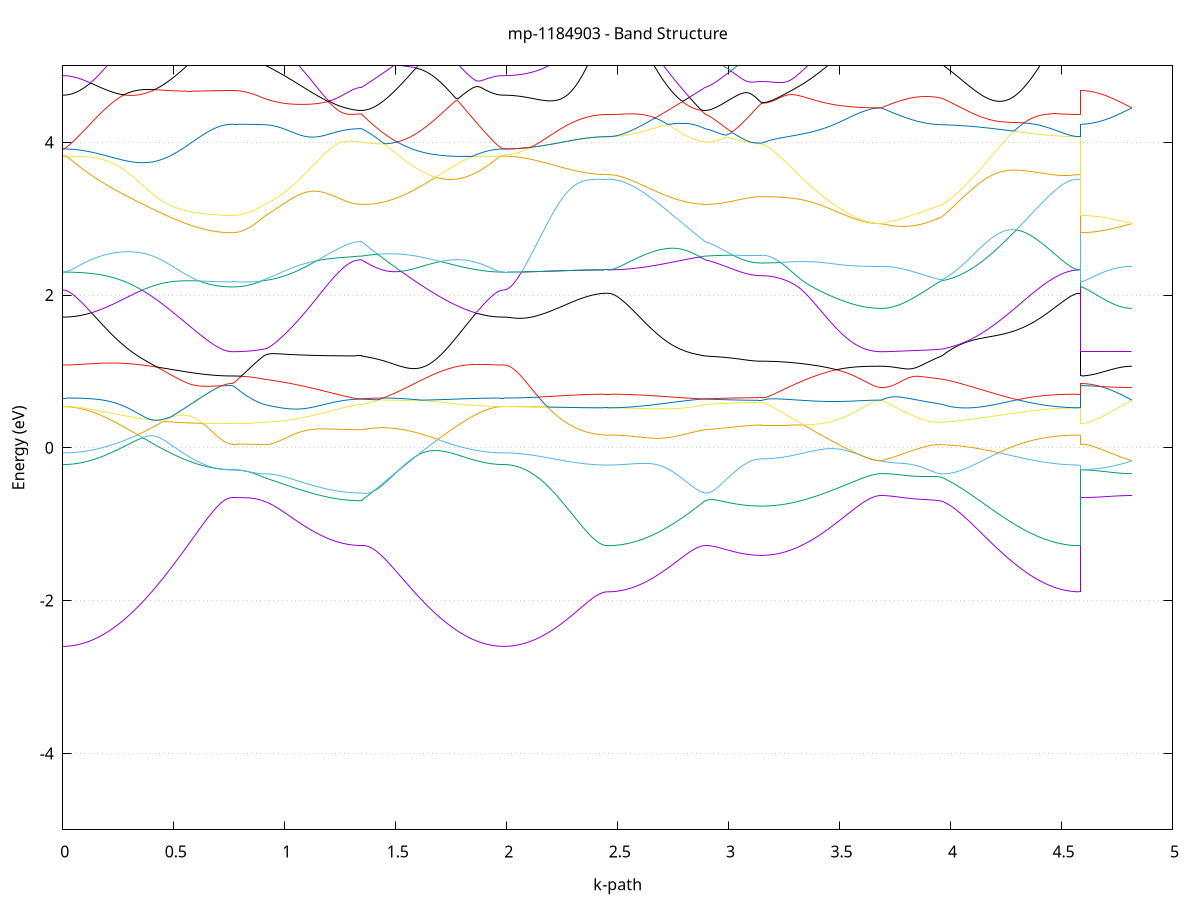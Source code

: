 set title 'mp-1184903 - Band Structure'
set xlabel 'k-path'
set ylabel 'Energy (eV)'
set grid y
set yrange [-5:5]
set terminal png size 800,600
set output 'mp-1184903_bands_gnuplot.png'
plot '-' using 1:2 with lines notitle, '-' using 1:2 with lines notitle, '-' using 1:2 with lines notitle, '-' using 1:2 with lines notitle, '-' using 1:2 with lines notitle, '-' using 1:2 with lines notitle, '-' using 1:2 with lines notitle, '-' using 1:2 with lines notitle, '-' using 1:2 with lines notitle, '-' using 1:2 with lines notitle, '-' using 1:2 with lines notitle, '-' using 1:2 with lines notitle, '-' using 1:2 with lines notitle, '-' using 1:2 with lines notitle, '-' using 1:2 with lines notitle, '-' using 1:2 with lines notitle, '-' using 1:2 with lines notitle, '-' using 1:2 with lines notitle, '-' using 1:2 with lines notitle, '-' using 1:2 with lines notitle, '-' using 1:2 with lines notitle, '-' using 1:2 with lines notitle, '-' using 1:2 with lines notitle, '-' using 1:2 with lines notitle, '-' using 1:2 with lines notitle, '-' using 1:2 with lines notitle, '-' using 1:2 with lines notitle, '-' using 1:2 with lines notitle, '-' using 1:2 with lines notitle, '-' using 1:2 with lines notitle, '-' using 1:2 with lines notitle, '-' using 1:2 with lines notitle, '-' using 1:2 with lines notitle, '-' using 1:2 with lines notitle, '-' using 1:2 with lines notitle, '-' using 1:2 with lines notitle, '-' using 1:2 with lines notitle, '-' using 1:2 with lines notitle, '-' using 1:2 with lines notitle, '-' using 1:2 with lines notitle, '-' using 1:2 with lines notitle, '-' using 1:2 with lines notitle, '-' using 1:2 with lines notitle, '-' using 1:2 with lines notitle, '-' using 1:2 with lines notitle, '-' using 1:2 with lines notitle, '-' using 1:2 with lines notitle, '-' using 1:2 with lines notitle
0.000000 -39.374195
0.009920 -39.374195
0.019841 -39.374195
0.029761 -39.374195
0.039682 -39.374195
0.049602 -39.374195
0.059523 -39.374195
0.069443 -39.374195
0.079364 -39.374195
0.089284 -39.374195
0.099204 -39.374195
0.109125 -39.374195
0.119045 -39.374195
0.128966 -39.374195
0.138886 -39.374195
0.148807 -39.374195
0.158727 -39.374195
0.168647 -39.374195
0.178568 -39.374195
0.188488 -39.374195
0.198409 -39.374195
0.208329 -39.374195
0.218250 -39.374195
0.228170 -39.374195
0.238091 -39.374195
0.248011 -39.374195
0.257931 -39.374195
0.267852 -39.374195
0.277772 -39.374195
0.287693 -39.374195
0.297613 -39.374195
0.307534 -39.374195
0.317454 -39.374195
0.327375 -39.374095
0.337295 -39.374095
0.347215 -39.374095
0.357136 -39.374095
0.367056 -39.374095
0.376977 -39.374095
0.386897 -39.374095
0.396818 -39.374095
0.406738 -39.374095
0.416658 -39.374095
0.426579 -39.374095
0.436499 -39.374095
0.446420 -39.374095
0.456340 -39.374095
0.466261 -39.374095
0.476181 -39.374095
0.486102 -39.374095
0.496022 -39.374095
0.505942 -39.374095
0.515863 -39.374095
0.525783 -39.374095
0.535704 -39.374095
0.545624 -39.374095
0.555545 -39.374095
0.565465 -39.374095
0.575386 -39.374095
0.585306 -39.374095
0.595226 -39.374095
0.605147 -39.374095
0.615067 -39.374095
0.624988 -39.374095
0.634908 -39.374095
0.644829 -39.374095
0.654749 -39.374095
0.664669 -39.374095
0.674590 -39.374095
0.684510 -39.374095
0.694431 -39.374095
0.704351 -39.374095
0.714272 -39.374095
0.724192 -39.374095
0.734113 -39.374095
0.744033 -39.374095
0.753953 -39.374095
0.763874 -39.374095
0.763874 -39.374095
0.773412 -39.374095
0.782949 -39.374095
0.792487 -39.374095
0.802025 -39.374095
0.811562 -39.374095
0.821100 -39.374095
0.830638 -39.374095
0.840175 -39.374095
0.849713 -39.374095
0.859251 -39.374095
0.868788 -39.374095
0.878326 -39.374095
0.887864 -39.374095
0.897401 -39.374095
0.906939 -39.374095
0.906939 -39.374095
0.916916 -39.374095
0.926893 -39.374095
0.936869 -39.374095
0.946846 -39.374095
0.956823 -39.374095
0.966800 -39.374095
0.976777 -39.374095
0.986753 -39.374095
0.996730 -39.374095
1.006707 -39.374095
1.016684 -39.374095
1.026660 -39.374095
1.036637 -39.374095
1.046614 -39.374095
1.056591 -39.374095
1.066568 -39.374095
1.076544 -39.374095
1.086521 -39.374095
1.096498 -39.374095
1.106475 -39.374095
1.116451 -39.374095
1.126428 -39.374095
1.136405 -39.374095
1.146382 -39.374095
1.156358 -39.374095
1.166335 -39.374095
1.176312 -39.374095
1.186289 -39.374095
1.196266 -39.374095
1.206242 -39.374095
1.216219 -39.374095
1.226196 -39.374095
1.236173 -39.374095
1.246149 -39.374095
1.256126 -39.374095
1.266103 -39.374095
1.276080 -39.374095
1.286056 -39.374095
1.296033 -39.374095
1.306010 -39.374095
1.315987 -39.374095
1.325964 -39.374095
1.335940 -39.374095
1.345917 -39.374095
1.345917 -39.374095
1.355783 -39.374095
1.365650 -39.374095
1.375516 -39.374095
1.385382 -39.374095
1.395248 -39.374095
1.405114 -39.374095
1.414980 -39.374095
1.424847 -39.374095
1.434713 -39.374095
1.444579 -39.374095
1.454445 -39.374095
1.464311 -39.374095
1.474178 -39.374095
1.484044 -39.374095
1.493910 -39.374095
1.503776 -39.374095
1.513642 -39.374095
1.523509 -39.374095
1.533375 -39.374095
1.543241 -39.374095
1.553107 -39.374095
1.562973 -39.374095
1.572840 -39.374095
1.582706 -39.374095
1.592572 -39.374095
1.602438 -39.374095
1.612304 -39.374095
1.622171 -39.374095
1.632037 -39.374195
1.641903 -39.374195
1.651769 -39.374195
1.661635 -39.374195
1.671502 -39.374195
1.681368 -39.374195
1.691234 -39.374195
1.701100 -39.374195
1.710966 -39.374195
1.720833 -39.374195
1.730699 -39.374195
1.740565 -39.374195
1.750431 -39.374195
1.760297 -39.374195
1.770164 -39.374195
1.780030 -39.374195
1.789896 -39.374195
1.799762 -39.374195
1.809628 -39.374195
1.819495 -39.374195
1.829361 -39.374195
1.839227 -39.374195
1.849093 -39.374195
1.858959 -39.374195
1.868826 -39.374195
1.878692 -39.374195
1.888558 -39.374195
1.898424 -39.374195
1.908290 -39.374195
1.918157 -39.374195
1.928023 -39.374195
1.937889 -39.374195
1.947755 -39.374195
1.957621 -39.374195
1.967488 -39.374195
1.977354 -39.374195
1.987220 -39.374195
1.987220 -39.374195
1.997167 -39.374195
2.007114 -39.374195
2.017061 -39.374195
2.027008 -39.374195
2.036955 -39.374195
2.046902 -39.374195
2.056849 -39.374195
2.066796 -39.374195
2.076744 -39.374195
2.086691 -39.374195
2.096638 -39.374195
2.106585 -39.374195
2.116532 -39.374195
2.126479 -39.374195
2.136426 -39.374195
2.146373 -39.374195
2.156320 -39.374195
2.166267 -39.374195
2.176214 -39.374195
2.186161 -39.374195
2.196108 -39.374195
2.206055 -39.374195
2.216002 -39.374195
2.225950 -39.374195
2.235897 -39.374195
2.245844 -39.374195
2.255791 -39.374195
2.265738 -39.374195
2.275685 -39.374195
2.285632 -39.374195
2.295579 -39.374195
2.305526 -39.374195
2.315473 -39.374195
2.325420 -39.374195
2.335367 -39.374195
2.345314 -39.374195
2.355261 -39.374195
2.365209 -39.374195
2.375156 -39.374195
2.385103 -39.374195
2.395050 -39.374195
2.404997 -39.374195
2.414944 -39.374195
2.424891 -39.374195
2.434838 -39.374195
2.444785 -39.374195
2.454732 -39.374195
2.454732 -39.374195
2.464709 -39.374195
2.474686 -39.374195
2.484662 -39.374195
2.494639 -39.374195
2.504616 -39.374195
2.514593 -39.374195
2.524570 -39.374195
2.534546 -39.374195
2.544523 -39.374195
2.554500 -39.374195
2.564477 -39.374195
2.574453 -39.374195
2.584430 -39.374195
2.594407 -39.374195
2.604384 -39.374195
2.614360 -39.374195
2.624337 -39.374195
2.634314 -39.374195
2.644291 -39.374195
2.654268 -39.374195
2.664244 -39.374195
2.674221 -39.374195
2.684198 -39.374195
2.694175 -39.374195
2.704151 -39.374195
2.714128 -39.374195
2.724105 -39.374195
2.734082 -39.374195
2.744059 -39.374195
2.754035 -39.374195
2.764012 -39.374195
2.773989 -39.374195
2.783966 -39.374195
2.793942 -39.374195
2.803919 -39.374195
2.813896 -39.374095
2.823873 -39.374095
2.833849 -39.374095
2.843826 -39.374095
2.853803 -39.374095
2.863780 -39.374095
2.873757 -39.374095
2.883733 -39.374095
2.893710 -39.374095
2.893710 -39.374095
2.903507 -39.374095
2.913303 -39.374095
2.923099 -39.374095
2.932896 -39.374095
2.942692 -39.374095
2.952489 -39.374095
2.962285 -39.374095
2.972082 -39.374095
2.981878 -39.374095
2.991674 -39.374095
3.001471 -39.374095
3.011267 -39.374095
3.021064 -39.374095
3.030860 -39.374095
3.040657 -39.374095
3.050453 -39.374095
3.060249 -39.374095
3.070046 -39.374095
3.079842 -39.374095
3.089639 -39.374095
3.099435 -39.374095
3.109232 -39.374095
3.119028 -39.374095
3.128824 -39.374095
3.138621 -39.374095
3.148417 -39.374095
3.148417 -39.374095
3.158238 -39.374095
3.168059 -39.374095
3.177879 -39.374095
3.187700 -39.374095
3.197521 -39.374095
3.207342 -39.374095
3.217162 -39.374095
3.226983 -39.374095
3.236804 -39.374095
3.246625 -39.374095
3.256445 -39.374095
3.266266 -39.374095
3.276087 -39.374095
3.285908 -39.374095
3.295728 -39.374095
3.305549 -39.374095
3.315370 -39.374095
3.325191 -39.374095
3.335011 -39.374095
3.344832 -39.374095
3.354653 -39.374095
3.364473 -39.374095
3.374294 -39.374095
3.384115 -39.374095
3.393936 -39.374095
3.403756 -39.374095
3.413577 -39.374095
3.423398 -39.374095
3.433219 -39.374095
3.443039 -39.374095
3.452860 -39.374095
3.462681 -39.374095
3.472502 -39.374095
3.482322 -39.374095
3.492143 -39.374095
3.501964 -39.374095
3.511784 -39.374095
3.521605 -39.374095
3.531426 -39.374095
3.541247 -39.374095
3.551067 -39.374095
3.560888 -39.374095
3.570709 -39.374095
3.580530 -39.374095
3.590350 -39.374095
3.600171 -39.374095
3.609992 -39.374095
3.619813 -39.374095
3.629633 -39.374095
3.639454 -39.374095
3.649275 -39.374095
3.659095 -39.374095
3.668916 -39.374095
3.678737 -39.374095
3.688558 -39.374095
3.688558 -39.374095
3.698346 -39.374095
3.708133 -39.374095
3.717921 -39.374095
3.727709 -39.374095
3.737497 -39.374095
3.747285 -39.374095
3.757073 -39.374095
3.766861 -39.374095
3.776649 -39.374095
3.786437 -39.374095
3.796225 -39.374095
3.806013 -39.374095
3.815800 -39.374095
3.825588 -39.374095
3.835376 -39.374095
3.845164 -39.374095
3.854952 -39.374095
3.864740 -39.374095
3.874528 -39.374095
3.884316 -39.374095
3.894104 -39.374095
3.903892 -39.374095
3.913679 -39.374095
3.923467 -39.374095
3.933255 -39.374095
3.943043 -39.374095
3.952831 -39.374095
3.962619 -39.374095
3.962619 -39.374095
3.972473 -39.374095
3.982327 -39.374095
3.992181 -39.374095
4.002035 -39.374095
4.011889 -39.374095
4.021744 -39.374095
4.031598 -39.374095
4.041452 -39.374095
4.051306 -39.374095
4.061160 -39.374095
4.071014 -39.374095
4.080868 -39.374095
4.090722 -39.374095
4.100576 -39.374095
4.110431 -39.374095
4.120285 -39.374095
4.130139 -39.374095
4.139993 -39.374095
4.149847 -39.374095
4.159701 -39.374095
4.169555 -39.374095
4.179409 -39.374095
4.189263 -39.374095
4.199117 -39.374095
4.208972 -39.374095
4.218826 -39.374095
4.228680 -39.374095
4.238534 -39.374095
4.248388 -39.374095
4.258242 -39.374095
4.268096 -39.374195
4.277950 -39.374195
4.287804 -39.374195
4.297659 -39.374195
4.307513 -39.374195
4.317367 -39.374195
4.327221 -39.374195
4.337075 -39.374195
4.346929 -39.374195
4.356783 -39.374195
4.366637 -39.374195
4.376491 -39.374195
4.386345 -39.374195
4.396200 -39.374195
4.406054 -39.374195
4.415908 -39.374195
4.425762 -39.374195
4.435616 -39.374195
4.445470 -39.374195
4.455324 -39.374195
4.465178 -39.374195
4.475032 -39.374195
4.484887 -39.374195
4.494741 -39.374195
4.504595 -39.374195
4.514449 -39.374195
4.524303 -39.374195
4.534157 -39.374195
4.544011 -39.374195
4.553865 -39.374195
4.563719 -39.374195
4.573573 -39.374195
4.583428 -39.374195
4.583428 -39.374095
4.593167 -39.374095
4.602907 -39.374095
4.612647 -39.374095
4.622387 -39.374095
4.632127 -39.374095
4.641867 -39.374095
4.651606 -39.374095
4.661346 -39.374095
4.671086 -39.374095
4.680826 -39.374095
4.690566 -39.374095
4.700306 -39.374095
4.710045 -39.374095
4.719785 -39.374095
4.729525 -39.374095
4.739265 -39.374095
4.749005 -39.374095
4.758745 -39.374095
4.768484 -39.374095
4.778224 -39.374095
4.787964 -39.374095
4.797704 -39.374095
4.807444 -39.374095
4.817184 -39.374095
e
0.000000 -31.473295
0.009920 -31.473195
0.019841 -31.473195
0.029761 -31.473195
0.039682 -31.473195
0.049602 -31.473195
0.059523 -31.473095
0.069443 -31.473095
0.079364 -31.472995
0.089284 -31.472995
0.099204 -31.472895
0.109125 -31.472895
0.119045 -31.472795
0.128966 -31.472695
0.138886 -31.472595
0.148807 -31.472495
0.158727 -31.472395
0.168647 -31.472295
0.178568 -31.472195
0.188488 -31.472095
0.198409 -31.471995
0.208329 -31.471895
0.218250 -31.471795
0.228170 -31.471595
0.238091 -31.471495
0.248011 -31.471395
0.257931 -31.471195
0.267852 -31.471095
0.277772 -31.470895
0.287693 -31.470795
0.297613 -31.470595
0.307534 -31.470495
0.317454 -31.470295
0.327375 -31.470195
0.337295 -31.469995
0.347215 -31.469795
0.357136 -31.469695
0.367056 -31.469495
0.376977 -31.469395
0.386897 -31.469195
0.396818 -31.468995
0.406738 -31.468895
0.416658 -31.468695
0.426579 -31.468595
0.436499 -31.468395
0.446420 -31.468195
0.456340 -31.468095
0.466261 -31.467895
0.476181 -31.467795
0.486102 -31.467595
0.496022 -31.467495
0.505942 -31.467295
0.515863 -31.467195
0.525783 -31.467095
0.535704 -31.466895
0.545624 -31.466795
0.555545 -31.466695
0.565465 -31.466595
0.575386 -31.466395
0.585306 -31.466295
0.595226 -31.466195
0.605147 -31.466095
0.615067 -31.465995
0.624988 -31.465895
0.634908 -31.465895
0.644829 -31.465795
0.654749 -31.465695
0.664669 -31.465595
0.674590 -31.465595
0.684510 -31.465495
0.694431 -31.465495
0.704351 -31.465395
0.714272 -31.465395
0.724192 -31.465395
0.734113 -31.465295
0.744033 -31.465295
0.753953 -31.465295
0.763874 -31.465295
0.763874 -31.465295
0.773412 -31.465295
0.782949 -31.465295
0.792487 -31.465295
0.802025 -31.465295
0.811562 -31.465395
0.821100 -31.465395
0.830638 -31.465395
0.840175 -31.465495
0.849713 -31.465495
0.859251 -31.465595
0.868788 -31.465695
0.878326 -31.465695
0.887864 -31.465795
0.897401 -31.465895
0.906939 -31.465995
0.906939 -31.465995
0.916916 -31.465995
0.926893 -31.466095
0.936869 -31.466195
0.946846 -31.466195
0.956823 -31.466295
0.966800 -31.466295
0.976777 -31.466395
0.986753 -31.466495
0.996730 -31.466495
1.006707 -31.466595
1.016684 -31.466595
1.026660 -31.466695
1.036637 -31.466695
1.046614 -31.466795
1.056591 -31.466795
1.066568 -31.466895
1.076544 -31.466895
1.086521 -31.466995
1.096498 -31.466995
1.106475 -31.467095
1.116451 -31.467095
1.126428 -31.467195
1.136405 -31.467195
1.146382 -31.467195
1.156358 -31.467295
1.166335 -31.467295
1.176312 -31.467295
1.186289 -31.467395
1.196266 -31.467395
1.206242 -31.467395
1.216219 -31.467495
1.226196 -31.467495
1.236173 -31.467495
1.246149 -31.467495
1.256126 -31.467495
1.266103 -31.467595
1.276080 -31.467595
1.286056 -31.467595
1.296033 -31.467595
1.306010 -31.467595
1.315987 -31.467595
1.325964 -31.467595
1.335940 -31.467595
1.345917 -31.467595
1.345917 -31.467595
1.355783 -31.467395
1.365650 -31.467195
1.375516 -31.466995
1.385382 -31.466695
1.395248 -31.466495
1.405114 -31.466295
1.414980 -31.466095
1.424847 -31.465895
1.434713 -31.465595
1.444579 -31.465395
1.454445 -31.465495
1.464311 -31.465795
1.474178 -31.465995
1.484044 -31.466195
1.493910 -31.466395
1.503776 -31.466695
1.513642 -31.466895
1.523509 -31.467095
1.533375 -31.467295
1.543241 -31.467495
1.553107 -31.467795
1.562973 -31.467995
1.572840 -31.468195
1.582706 -31.468395
1.592572 -31.468595
1.602438 -31.468795
1.612304 -31.468995
1.622171 -31.469195
1.632037 -31.469395
1.641903 -31.469595
1.651769 -31.469795
1.661635 -31.469995
1.671502 -31.470095
1.681368 -31.470295
1.691234 -31.470495
1.701100 -31.470695
1.710966 -31.470795
1.720833 -31.470995
1.730699 -31.471095
1.740565 -31.471295
1.750431 -31.471395
1.760297 -31.471595
1.770164 -31.471695
1.780030 -31.471895
1.789896 -31.471995
1.799762 -31.472095
1.809628 -31.472195
1.819495 -31.472295
1.829361 -31.472395
1.839227 -31.472495
1.849093 -31.472595
1.858959 -31.472695
1.868826 -31.472795
1.878692 -31.472895
1.888558 -31.472895
1.898424 -31.472995
1.908290 -31.472995
1.918157 -31.473095
1.928023 -31.473095
1.937889 -31.473195
1.947755 -31.473195
1.957621 -31.473195
1.967488 -31.473195
1.977354 -31.473195
1.987220 -31.473295
1.987220 -31.473295
1.997167 -31.473295
2.007114 -31.473295
2.017061 -31.473295
2.027008 -31.473295
2.036955 -31.473295
2.046902 -31.473295
2.056849 -31.473195
2.066796 -31.473195
2.076744 -31.473195
2.086691 -31.473195
2.096638 -31.473195
2.106585 -31.473195
2.116532 -31.473195
2.126479 -31.473195
2.136426 -31.473195
2.146373 -31.473195
2.156320 -31.473195
2.166267 -31.473195
2.176214 -31.473195
2.186161 -31.473195
2.196108 -31.473195
2.206055 -31.473195
2.216002 -31.473195
2.225950 -31.473195
2.235897 -31.473195
2.245844 -31.473195
2.255791 -31.473195
2.265738 -31.473195
2.275685 -31.473195
2.285632 -31.473195
2.295579 -31.473195
2.305526 -31.473195
2.315473 -31.473195
2.325420 -31.473195
2.335367 -31.473195
2.345314 -31.473195
2.355261 -31.473195
2.365209 -31.473195
2.375156 -31.473195
2.385103 -31.473195
2.395050 -31.473195
2.404997 -31.473195
2.414944 -31.473195
2.424891 -31.473195
2.434838 -31.473195
2.444785 -31.473195
2.454732 -31.473195
2.454732 -31.473195
2.464709 -31.473195
2.474686 -31.473195
2.484662 -31.473195
2.494639 -31.473095
2.504616 -31.473095
2.514593 -31.473095
2.524570 -31.472995
2.534546 -31.472995
2.544523 -31.472895
2.554500 -31.472895
2.564477 -31.472795
2.574453 -31.472695
2.584430 -31.472595
2.594407 -31.472595
2.604384 -31.472495
2.614360 -31.472395
2.624337 -31.472295
2.634314 -31.472095
2.644291 -31.471995
2.654268 -31.471895
2.664244 -31.471795
2.674221 -31.471595
2.684198 -31.471495
2.694175 -31.471395
2.704151 -31.471195
2.714128 -31.471095
2.724105 -31.470895
2.734082 -31.470695
2.744059 -31.470595
2.754035 -31.470395
2.764012 -31.470195
2.773989 -31.469995
2.783966 -31.469895
2.793942 -31.469695
2.803919 -31.469495
2.813896 -31.469295
2.823873 -31.469095
2.833849 -31.468895
2.843826 -31.468695
2.853803 -31.468495
2.863780 -31.468295
2.873757 -31.467995
2.883733 -31.467795
2.893710 -31.467595
2.893710 -31.467595
2.903507 -31.467495
2.913303 -31.467395
2.923099 -31.467395
2.932896 -31.467295
2.942692 -31.467195
2.952489 -31.467095
2.962285 -31.466995
2.972082 -31.466895
2.981878 -31.466795
2.991674 -31.466795
3.001471 -31.466695
3.011267 -31.466595
3.021064 -31.466495
3.030860 -31.466395
3.040657 -31.466295
3.050453 -31.466195
3.060249 -31.466195
3.070046 -31.466095
3.079842 -31.465995
3.089639 -31.465895
3.099435 -31.465795
3.109232 -31.465695
3.119028 -31.465595
3.128824 -31.465495
3.138621 -31.465495
3.148417 -31.465395
3.148417 -31.465395
3.158238 -31.465395
3.168059 -31.465395
3.177879 -31.465395
3.187700 -31.465395
3.197521 -31.465395
3.207342 -31.465395
3.217162 -31.465395
3.226983 -31.465395
3.236804 -31.465395
3.246625 -31.465395
3.256445 -31.465395
3.266266 -31.465395
3.276087 -31.465395
3.285908 -31.465395
3.295728 -31.465395
3.305549 -31.465395
3.315370 -31.465395
3.325191 -31.465395
3.335011 -31.465395
3.344832 -31.465395
3.354653 -31.465395
3.364473 -31.465295
3.374294 -31.465295
3.384115 -31.465295
3.393936 -31.465295
3.403756 -31.465295
3.413577 -31.465295
3.423398 -31.465295
3.433219 -31.465295
3.443039 -31.465295
3.452860 -31.465295
3.462681 -31.465295
3.472502 -31.465295
3.482322 -31.465295
3.492143 -31.465295
3.501964 -31.465295
3.511784 -31.465295
3.521605 -31.465295
3.531426 -31.465295
3.541247 -31.465295
3.551067 -31.465295
3.560888 -31.465295
3.570709 -31.465295
3.580530 -31.465295
3.590350 -31.465295
3.600171 -31.465295
3.609992 -31.465295
3.619813 -31.465295
3.629633 -31.465295
3.639454 -31.465295
3.649275 -31.465295
3.659095 -31.465295
3.668916 -31.465295
3.678737 -31.465295
3.688558 -31.465295
3.688558 -31.465295
3.698346 -31.465295
3.708133 -31.465295
3.717921 -31.465295
3.727709 -31.465295
3.737497 -31.465295
3.747285 -31.465295
3.757073 -31.465295
3.766861 -31.465395
3.776649 -31.465395
3.786437 -31.465395
3.796225 -31.465395
3.806013 -31.465395
3.815800 -31.465395
3.825588 -31.465495
3.835376 -31.465495
3.845164 -31.465495
3.854952 -31.465495
3.864740 -31.465595
3.874528 -31.465595
3.884316 -31.465595
3.894104 -31.465695
3.903892 -31.465695
3.913679 -31.465795
3.923467 -31.465795
3.933255 -31.465795
3.943043 -31.465895
3.952831 -31.465895
3.962619 -31.465995
3.962619 -31.465995
3.972473 -31.466095
3.982327 -31.466195
3.992181 -31.466295
4.002035 -31.466395
4.011889 -31.466495
4.021744 -31.466595
4.031598 -31.466695
4.041452 -31.466795
4.051306 -31.466995
4.061160 -31.467095
4.071014 -31.467195
4.080868 -31.467395
4.090722 -31.467495
4.100576 -31.467695
4.110431 -31.467795
4.120285 -31.467995
4.130139 -31.468095
4.139993 -31.468295
4.149847 -31.468395
4.159701 -31.468595
4.169555 -31.468695
4.179409 -31.468895
4.189263 -31.469095
4.199117 -31.469195
4.208972 -31.469395
4.218826 -31.469495
4.228680 -31.469695
4.238534 -31.469795
4.248388 -31.469995
4.258242 -31.470195
4.268096 -31.470295
4.277950 -31.470495
4.287804 -31.470595
4.297659 -31.470795
4.307513 -31.470895
4.317367 -31.471095
4.327221 -31.471195
4.337075 -31.471295
4.346929 -31.471495
4.356783 -31.471595
4.366637 -31.471695
4.376491 -31.471795
4.386345 -31.471995
4.396200 -31.472095
4.406054 -31.472195
4.415908 -31.472295
4.425762 -31.472395
4.435616 -31.472495
4.445470 -31.472595
4.455324 -31.472695
4.465178 -31.472695
4.475032 -31.472795
4.484887 -31.472895
4.494741 -31.472895
4.504595 -31.472995
4.514449 -31.472995
4.524303 -31.473095
4.534157 -31.473095
4.544011 -31.473095
4.553865 -31.473195
4.563719 -31.473195
4.573573 -31.473195
4.583428 -31.473195
4.583428 -31.465295
4.593167 -31.465295
4.602907 -31.465295
4.612647 -31.465295
4.622387 -31.465295
4.632127 -31.465295
4.641867 -31.465295
4.651606 -31.465295
4.661346 -31.465295
4.671086 -31.465295
4.680826 -31.465295
4.690566 -31.465295
4.700306 -31.465295
4.710045 -31.465295
4.719785 -31.465295
4.729525 -31.465295
4.739265 -31.465295
4.749005 -31.465295
4.758745 -31.465295
4.768484 -31.465295
4.778224 -31.465295
4.787964 -31.465295
4.797704 -31.465295
4.807444 -31.465295
4.817184 -31.465295
e
0.000000 -31.457595
0.009920 -31.457595
0.019841 -31.457595
0.029761 -31.457595
0.039682 -31.457695
0.049602 -31.457695
0.059523 -31.457695
0.069443 -31.457795
0.079364 -31.457795
0.089284 -31.457895
0.099204 -31.457895
0.109125 -31.457995
0.119045 -31.458095
0.128966 -31.458095
0.138886 -31.458195
0.148807 -31.458295
0.158727 -31.458395
0.168647 -31.458495
0.178568 -31.458595
0.188488 -31.458695
0.198409 -31.458795
0.208329 -31.458895
0.218250 -31.459095
0.228170 -31.459195
0.238091 -31.459295
0.248011 -31.459395
0.257931 -31.459595
0.267852 -31.459695
0.277772 -31.459895
0.287693 -31.459995
0.297613 -31.460095
0.307534 -31.460295
0.317454 -31.460395
0.327375 -31.460595
0.337295 -31.460795
0.347215 -31.460895
0.357136 -31.461095
0.367056 -31.461195
0.376977 -31.461395
0.386897 -31.461495
0.396818 -31.461695
0.406738 -31.461795
0.416658 -31.461995
0.426579 -31.462195
0.436499 -31.462295
0.446420 -31.462495
0.456340 -31.462595
0.466261 -31.462795
0.476181 -31.462895
0.486102 -31.463095
0.496022 -31.463195
0.505942 -31.463295
0.515863 -31.463495
0.525783 -31.463595
0.535704 -31.463695
0.545624 -31.463895
0.555545 -31.463995
0.565465 -31.464095
0.575386 -31.464195
0.585306 -31.464295
0.595226 -31.464395
0.605147 -31.464495
0.615067 -31.464595
0.624988 -31.464695
0.634908 -31.464795
0.644829 -31.464795
0.654749 -31.464895
0.664669 -31.464995
0.674590 -31.464995
0.684510 -31.465095
0.694431 -31.465095
0.704351 -31.465195
0.714272 -31.465195
0.724192 -31.465195
0.734113 -31.465295
0.744033 -31.465295
0.753953 -31.465295
0.763874 -31.465295
0.763874 -31.465295
0.773412 -31.465295
0.782949 -31.465295
0.792487 -31.465295
0.802025 -31.465295
0.811562 -31.465195
0.821100 -31.465195
0.830638 -31.465195
0.840175 -31.465095
0.849713 -31.465095
0.859251 -31.464995
0.868788 -31.464995
0.878326 -31.464895
0.887864 -31.464795
0.897401 -31.464695
0.906939 -31.464695
0.906939 -31.464695
0.916916 -31.464595
0.926893 -31.464495
0.936869 -31.464495
0.946846 -31.464395
0.956823 -31.464395
0.966800 -31.464295
0.976777 -31.464195
0.986753 -31.464195
0.996730 -31.464095
1.006707 -31.464095
1.016684 -31.463995
1.026660 -31.463995
1.036637 -31.463895
1.046614 -31.463895
1.056591 -31.463795
1.066568 -31.463795
1.076544 -31.463695
1.086521 -31.463695
1.096498 -31.463695
1.106475 -31.463595
1.116451 -31.463595
1.126428 -31.463495
1.136405 -31.463495
1.146382 -31.463495
1.156358 -31.463395
1.166335 -31.463395
1.176312 -31.463395
1.186289 -31.463295
1.196266 -31.463295
1.206242 -31.463295
1.216219 -31.463295
1.226196 -31.463195
1.236173 -31.463195
1.246149 -31.463195
1.256126 -31.463195
1.266103 -31.463195
1.276080 -31.463195
1.286056 -31.463095
1.296033 -31.463095
1.306010 -31.463095
1.315987 -31.463095
1.325964 -31.463095
1.335940 -31.463095
1.345917 -31.463095
1.345917 -31.463095
1.355783 -31.463295
1.365650 -31.463495
1.375516 -31.463795
1.385382 -31.463995
1.395248 -31.464195
1.405114 -31.464395
1.414980 -31.464595
1.424847 -31.464895
1.434713 -31.465095
1.444579 -31.465295
1.454445 -31.465195
1.464311 -31.464995
1.474178 -31.464695
1.484044 -31.464495
1.493910 -31.464295
1.503776 -31.464095
1.513642 -31.463895
1.523509 -31.463595
1.533375 -31.463395
1.543241 -31.463195
1.553107 -31.462995
1.562973 -31.462795
1.572840 -31.462595
1.582706 -31.462395
1.592572 -31.462195
1.602438 -31.461995
1.612304 -31.461795
1.622171 -31.461595
1.632037 -31.461395
1.641903 -31.461195
1.651769 -31.460995
1.661635 -31.460795
1.671502 -31.460595
1.681368 -31.460495
1.691234 -31.460295
1.701100 -31.460095
1.710966 -31.459995
1.720833 -31.459795
1.730699 -31.459695
1.740565 -31.459495
1.750431 -31.459395
1.760297 -31.459195
1.770164 -31.459095
1.780030 -31.458995
1.789896 -31.458795
1.799762 -31.458695
1.809628 -31.458595
1.819495 -31.458495
1.829361 -31.458395
1.839227 -31.458295
1.849093 -31.458195
1.858959 -31.458095
1.868826 -31.458095
1.878692 -31.457995
1.888558 -31.457895
1.898424 -31.457895
1.908290 -31.457795
1.918157 -31.457795
1.928023 -31.457695
1.937889 -31.457695
1.947755 -31.457695
1.957621 -31.457595
1.967488 -31.457595
1.977354 -31.457595
1.987220 -31.457595
1.987220 -31.457595
1.997167 -31.457595
2.007114 -31.457595
2.017061 -31.457595
2.027008 -31.457595
2.036955 -31.457595
2.046902 -31.457595
2.056849 -31.457595
2.066796 -31.457595
2.076744 -31.457595
2.086691 -31.457595
2.096638 -31.457595
2.106585 -31.457595
2.116532 -31.457595
2.126479 -31.457595
2.136426 -31.457595
2.146373 -31.457595
2.156320 -31.457595
2.166267 -31.457595
2.176214 -31.457595
2.186161 -31.457595
2.196108 -31.457595
2.206055 -31.457595
2.216002 -31.457595
2.225950 -31.457595
2.235897 -31.457595
2.245844 -31.457595
2.255791 -31.457595
2.265738 -31.457595
2.275685 -31.457595
2.285632 -31.457595
2.295579 -31.457595
2.305526 -31.457595
2.315473 -31.457595
2.325420 -31.457595
2.335367 -31.457595
2.345314 -31.457595
2.355261 -31.457595
2.365209 -31.457595
2.375156 -31.457595
2.385103 -31.457595
2.395050 -31.457595
2.404997 -31.457595
2.414944 -31.457595
2.424891 -31.457595
2.434838 -31.457595
2.444785 -31.457595
2.454732 -31.457595
2.454732 -31.457595
2.464709 -31.457595
2.474686 -31.457595
2.484662 -31.457595
2.494639 -31.457695
2.504616 -31.457695
2.514593 -31.457695
2.524570 -31.457795
2.534546 -31.457795
2.544523 -31.457895
2.554500 -31.457895
2.564477 -31.457995
2.574453 -31.458095
2.584430 -31.458095
2.594407 -31.458195
2.604384 -31.458295
2.614360 -31.458395
2.624337 -31.458495
2.634314 -31.458595
2.644291 -31.458695
2.654268 -31.458895
2.664244 -31.458995
2.674221 -31.459095
2.684198 -31.459295
2.694175 -31.459395
2.704151 -31.459495
2.714128 -31.459695
2.724105 -31.459895
2.734082 -31.459995
2.744059 -31.460195
2.754035 -31.460395
2.764012 -31.460495
2.773989 -31.460695
2.783966 -31.460895
2.793942 -31.461095
2.803919 -31.461295
2.813896 -31.461495
2.823873 -31.461695
2.833849 -31.461895
2.843826 -31.462095
2.853803 -31.462295
2.863780 -31.462495
2.873757 -31.462695
2.883733 -31.462895
2.893710 -31.463095
2.893710 -31.463095
2.903507 -31.463195
2.913303 -31.463295
2.923099 -31.463395
2.932896 -31.463395
2.942692 -31.463495
2.952489 -31.463595
2.962285 -31.463695
2.972082 -31.463795
2.981878 -31.463895
2.991674 -31.463995
3.001471 -31.464095
3.011267 -31.464095
3.021064 -31.464195
3.030860 -31.464295
3.040657 -31.464395
3.050453 -31.464495
3.060249 -31.464595
3.070046 -31.464695
3.079842 -31.464795
3.089639 -31.464795
3.099435 -31.464895
3.109232 -31.464995
3.119028 -31.465095
3.128824 -31.465195
3.138621 -31.465295
3.148417 -31.465395
3.148417 -31.465395
3.158238 -31.465395
3.168059 -31.465395
3.177879 -31.465395
3.187700 -31.465395
3.197521 -31.465395
3.207342 -31.465395
3.217162 -31.465395
3.226983 -31.465395
3.236804 -31.465395
3.246625 -31.465395
3.256445 -31.465295
3.266266 -31.465295
3.276087 -31.465295
3.285908 -31.465295
3.295728 -31.465295
3.305549 -31.465295
3.315370 -31.465295
3.325191 -31.465295
3.335011 -31.465295
3.344832 -31.465295
3.354653 -31.465295
3.364473 -31.465295
3.374294 -31.465295
3.384115 -31.465295
3.393936 -31.465295
3.403756 -31.465295
3.413577 -31.465295
3.423398 -31.465295
3.433219 -31.465295
3.443039 -31.465295
3.452860 -31.465295
3.462681 -31.465295
3.472502 -31.465295
3.482322 -31.465295
3.492143 -31.465295
3.501964 -31.465295
3.511784 -31.465295
3.521605 -31.465295
3.531426 -31.465295
3.541247 -31.465295
3.551067 -31.465295
3.560888 -31.465295
3.570709 -31.465295
3.580530 -31.465295
3.590350 -31.465295
3.600171 -31.465295
3.609992 -31.465295
3.619813 -31.465295
3.629633 -31.465295
3.639454 -31.465295
3.649275 -31.465295
3.659095 -31.465295
3.668916 -31.465295
3.678737 -31.465295
3.688558 -31.465295
3.688558 -31.465295
3.698346 -31.465295
3.708133 -31.465295
3.717921 -31.465295
3.727709 -31.465295
3.737497 -31.465295
3.747285 -31.465295
3.757073 -31.465295
3.766861 -31.465195
3.776649 -31.465195
3.786437 -31.465195
3.796225 -31.465195
3.806013 -31.465195
3.815800 -31.465195
3.825588 -31.465095
3.835376 -31.465095
3.845164 -31.465095
3.854952 -31.465095
3.864740 -31.464995
3.874528 -31.464995
3.884316 -31.464995
3.894104 -31.464895
3.903892 -31.464895
3.913679 -31.464895
3.923467 -31.464795
3.933255 -31.464795
3.943043 -31.464695
3.952831 -31.464695
3.962619 -31.464695
3.962619 -31.464695
3.972473 -31.464595
3.982327 -31.464495
3.992181 -31.464395
4.002035 -31.464295
4.011889 -31.464195
4.021744 -31.464095
4.031598 -31.463895
4.041452 -31.463795
4.051306 -31.463695
4.061160 -31.463595
4.071014 -31.463395
4.080868 -31.463295
4.090722 -31.463195
4.100576 -31.462995
4.110431 -31.462895
4.120285 -31.462695
4.130139 -31.462595
4.139993 -31.462395
4.149847 -31.462295
4.159701 -31.462095
4.169555 -31.461995
4.179409 -31.461795
4.189263 -31.461695
4.199117 -31.461495
4.208972 -31.461295
4.218826 -31.461195
4.228680 -31.460995
4.238534 -31.460895
4.248388 -31.460695
4.258242 -31.460595
4.268096 -31.460395
4.277950 -31.460295
4.287804 -31.460095
4.297659 -31.459995
4.307513 -31.459795
4.317367 -31.459695
4.327221 -31.459595
4.337075 -31.459395
4.346929 -31.459295
4.356783 -31.459195
4.366637 -31.458995
4.376491 -31.458895
4.386345 -31.458795
4.396200 -31.458695
4.406054 -31.458595
4.415908 -31.458495
4.425762 -31.458395
4.435616 -31.458295
4.445470 -31.458195
4.455324 -31.458095
4.465178 -31.458095
4.475032 -31.457995
4.484887 -31.457895
4.494741 -31.457895
4.504595 -31.457795
4.514449 -31.457795
4.524303 -31.457695
4.534157 -31.457695
4.544011 -31.457695
4.553865 -31.457595
4.563719 -31.457595
4.573573 -31.457595
4.583428 -31.457595
4.583428 -31.465295
4.593167 -31.465295
4.602907 -31.465295
4.612647 -31.465295
4.622387 -31.465295
4.632127 -31.465295
4.641867 -31.465295
4.651606 -31.465295
4.661346 -31.465295
4.671086 -31.465295
4.680826 -31.465295
4.690566 -31.465295
4.700306 -31.465295
4.710045 -31.465295
4.719785 -31.465295
4.729525 -31.465295
4.739265 -31.465295
4.749005 -31.465295
4.758745 -31.465295
4.768484 -31.465295
4.778224 -31.465295
4.787964 -31.465295
4.797704 -31.465295
4.807444 -31.465295
4.817184 -31.465295
e
0.000000 -31.230695
0.009920 -31.230695
0.019841 -31.230695
0.029761 -31.230695
0.039682 -31.230695
0.049602 -31.230695
0.059523 -31.230695
0.069443 -31.230695
0.079364 -31.230695
0.089284 -31.230695
0.099204 -31.230695
0.109125 -31.230695
0.119045 -31.230695
0.128966 -31.230695
0.138886 -31.230695
0.148807 -31.230695
0.158727 -31.230695
0.168647 -31.230695
0.178568 -31.230695
0.188488 -31.230695
0.198409 -31.230695
0.208329 -31.230695
0.218250 -31.230695
0.228170 -31.230695
0.238091 -31.230695
0.248011 -31.230695
0.257931 -31.230695
0.267852 -31.230695
0.277772 -31.230695
0.287693 -31.230695
0.297613 -31.230695
0.307534 -31.230695
0.317454 -31.230695
0.327375 -31.230695
0.337295 -31.230695
0.347215 -31.230695
0.357136 -31.230695
0.367056 -31.230695
0.376977 -31.230695
0.386897 -31.230695
0.396818 -31.230695
0.406738 -31.230695
0.416658 -31.230695
0.426579 -31.230695
0.436499 -31.230695
0.446420 -31.230695
0.456340 -31.230695
0.466261 -31.230695
0.476181 -31.230695
0.486102 -31.230695
0.496022 -31.230695
0.505942 -31.230695
0.515863 -31.230695
0.525783 -31.230695
0.535704 -31.230695
0.545624 -31.230695
0.555545 -31.230695
0.565465 -31.230695
0.575386 -31.230695
0.585306 -31.230695
0.595226 -31.230695
0.605147 -31.230695
0.615067 -31.230695
0.624988 -31.230695
0.634908 -31.230695
0.644829 -31.230695
0.654749 -31.230695
0.664669 -31.230695
0.674590 -31.230695
0.684510 -31.230695
0.694431 -31.230695
0.704351 -31.230695
0.714272 -31.230695
0.724192 -31.230695
0.734113 -31.230695
0.744033 -31.230695
0.753953 -31.230695
0.763874 -31.230695
0.763874 -31.230695
0.773412 -31.230695
0.782949 -31.230695
0.792487 -31.230695
0.802025 -31.230695
0.811562 -31.230695
0.821100 -31.230695
0.830638 -31.230695
0.840175 -31.230695
0.849713 -31.230695
0.859251 -31.230695
0.868788 -31.230695
0.878326 -31.230695
0.887864 -31.230695
0.897401 -31.230695
0.906939 -31.230695
0.906939 -31.230695
0.916916 -31.230695
0.926893 -31.230695
0.936869 -31.230695
0.946846 -31.230695
0.956823 -31.230695
0.966800 -31.230695
0.976777 -31.230695
0.986753 -31.230695
0.996730 -31.230695
1.006707 -31.230695
1.016684 -31.230695
1.026660 -31.230695
1.036637 -31.230695
1.046614 -31.230695
1.056591 -31.230695
1.066568 -31.230695
1.076544 -31.230695
1.086521 -31.230695
1.096498 -31.230695
1.106475 -31.230695
1.116451 -31.230695
1.126428 -31.230695
1.136405 -31.230695
1.146382 -31.230695
1.156358 -31.230695
1.166335 -31.230695
1.176312 -31.230695
1.186289 -31.230695
1.196266 -31.230695
1.206242 -31.230695
1.216219 -31.230695
1.226196 -31.230695
1.236173 -31.230695
1.246149 -31.230695
1.256126 -31.230695
1.266103 -31.230695
1.276080 -31.230695
1.286056 -31.230695
1.296033 -31.230695
1.306010 -31.230695
1.315987 -31.230695
1.325964 -31.230695
1.335940 -31.230695
1.345917 -31.230695
1.345917 -31.230695
1.355783 -31.230695
1.365650 -31.230695
1.375516 -31.230695
1.385382 -31.230695
1.395248 -31.230695
1.405114 -31.230695
1.414980 -31.230695
1.424847 -31.230695
1.434713 -31.230695
1.444579 -31.230695
1.454445 -31.230695
1.464311 -31.230695
1.474178 -31.230695
1.484044 -31.230695
1.493910 -31.230695
1.503776 -31.230695
1.513642 -31.230695
1.523509 -31.230695
1.533375 -31.230695
1.543241 -31.230695
1.553107 -31.230695
1.562973 -31.230695
1.572840 -31.230695
1.582706 -31.230695
1.592572 -31.230695
1.602438 -31.230695
1.612304 -31.230695
1.622171 -31.230695
1.632037 -31.230695
1.641903 -31.230695
1.651769 -31.230695
1.661635 -31.230695
1.671502 -31.230695
1.681368 -31.230695
1.691234 -31.230695
1.701100 -31.230695
1.710966 -31.230695
1.720833 -31.230695
1.730699 -31.230695
1.740565 -31.230695
1.750431 -31.230695
1.760297 -31.230695
1.770164 -31.230695
1.780030 -31.230695
1.789896 -31.230695
1.799762 -31.230695
1.809628 -31.230695
1.819495 -31.230695
1.829361 -31.230695
1.839227 -31.230695
1.849093 -31.230695
1.858959 -31.230695
1.868826 -31.230695
1.878692 -31.230695
1.888558 -31.230695
1.898424 -31.230695
1.908290 -31.230695
1.918157 -31.230695
1.928023 -31.230695
1.937889 -31.230695
1.947755 -31.230695
1.957621 -31.230695
1.967488 -31.230695
1.977354 -31.230695
1.987220 -31.230695
1.987220 -31.230695
1.997167 -31.230695
2.007114 -31.230695
2.017061 -31.230695
2.027008 -31.230695
2.036955 -31.230695
2.046902 -31.230695
2.056849 -31.230695
2.066796 -31.230695
2.076744 -31.230695
2.086691 -31.230695
2.096638 -31.230695
2.106585 -31.230695
2.116532 -31.230695
2.126479 -31.230695
2.136426 -31.230695
2.146373 -31.230695
2.156320 -31.230695
2.166267 -31.230695
2.176214 -31.230695
2.186161 -31.230695
2.196108 -31.230695
2.206055 -31.230695
2.216002 -31.230695
2.225950 -31.230695
2.235897 -31.230695
2.245844 -31.230695
2.255791 -31.230695
2.265738 -31.230695
2.275685 -31.230695
2.285632 -31.230695
2.295579 -31.230695
2.305526 -31.230695
2.315473 -31.230695
2.325420 -31.230695
2.335367 -31.230695
2.345314 -31.230695
2.355261 -31.230695
2.365209 -31.230695
2.375156 -31.230695
2.385103 -31.230695
2.395050 -31.230695
2.404997 -31.230695
2.414944 -31.230695
2.424891 -31.230695
2.434838 -31.230695
2.444785 -31.230695
2.454732 -31.230695
2.454732 -31.230695
2.464709 -31.230695
2.474686 -31.230695
2.484662 -31.230695
2.494639 -31.230695
2.504616 -31.230695
2.514593 -31.230695
2.524570 -31.230695
2.534546 -31.230695
2.544523 -31.230695
2.554500 -31.230695
2.564477 -31.230695
2.574453 -31.230695
2.584430 -31.230695
2.594407 -31.230695
2.604384 -31.230695
2.614360 -31.230695
2.624337 -31.230695
2.634314 -31.230695
2.644291 -31.230695
2.654268 -31.230695
2.664244 -31.230695
2.674221 -31.230695
2.684198 -31.230695
2.694175 -31.230695
2.704151 -31.230695
2.714128 -31.230695
2.724105 -31.230695
2.734082 -31.230695
2.744059 -31.230695
2.754035 -31.230695
2.764012 -31.230695
2.773989 -31.230695
2.783966 -31.230695
2.793942 -31.230695
2.803919 -31.230695
2.813896 -31.230695
2.823873 -31.230695
2.833849 -31.230695
2.843826 -31.230695
2.853803 -31.230695
2.863780 -31.230695
2.873757 -31.230695
2.883733 -31.230695
2.893710 -31.230695
2.893710 -31.230695
2.903507 -31.230695
2.913303 -31.230695
2.923099 -31.230695
2.932896 -31.230695
2.942692 -31.230695
2.952489 -31.230695
2.962285 -31.230695
2.972082 -31.230695
2.981878 -31.230695
2.991674 -31.230695
3.001471 -31.230695
3.011267 -31.230695
3.021064 -31.230695
3.030860 -31.230695
3.040657 -31.230695
3.050453 -31.230695
3.060249 -31.230695
3.070046 -31.230695
3.079842 -31.230695
3.089639 -31.230695
3.099435 -31.230695
3.109232 -31.230695
3.119028 -31.230695
3.128824 -31.230695
3.138621 -31.230695
3.148417 -31.230695
3.148417 -31.230695
3.158238 -31.230695
3.168059 -31.230695
3.177879 -31.230695
3.187700 -31.230695
3.197521 -31.230695
3.207342 -31.230695
3.217162 -31.230695
3.226983 -31.230695
3.236804 -31.230695
3.246625 -31.230695
3.256445 -31.230695
3.266266 -31.230695
3.276087 -31.230695
3.285908 -31.230695
3.295728 -31.230695
3.305549 -31.230695
3.315370 -31.230695
3.325191 -31.230695
3.335011 -31.230695
3.344832 -31.230695
3.354653 -31.230695
3.364473 -31.230695
3.374294 -31.230695
3.384115 -31.230695
3.393936 -31.230695
3.403756 -31.230695
3.413577 -31.230695
3.423398 -31.230695
3.433219 -31.230695
3.443039 -31.230695
3.452860 -31.230695
3.462681 -31.230695
3.472502 -31.230695
3.482322 -31.230695
3.492143 -31.230695
3.501964 -31.230695
3.511784 -31.230695
3.521605 -31.230695
3.531426 -31.230695
3.541247 -31.230695
3.551067 -31.230695
3.560888 -31.230695
3.570709 -31.230695
3.580530 -31.230695
3.590350 -31.230695
3.600171 -31.230695
3.609992 -31.230695
3.619813 -31.230695
3.629633 -31.230695
3.639454 -31.230695
3.649275 -31.230695
3.659095 -31.230695
3.668916 -31.230695
3.678737 -31.230695
3.688558 -31.230695
3.688558 -31.230695
3.698346 -31.230695
3.708133 -31.230695
3.717921 -31.230695
3.727709 -31.230695
3.737497 -31.230695
3.747285 -31.230695
3.757073 -31.230695
3.766861 -31.230695
3.776649 -31.230695
3.786437 -31.230695
3.796225 -31.230695
3.806013 -31.230695
3.815800 -31.230695
3.825588 -31.230695
3.835376 -31.230695
3.845164 -31.230695
3.854952 -31.230695
3.864740 -31.230695
3.874528 -31.230695
3.884316 -31.230695
3.894104 -31.230695
3.903892 -31.230695
3.913679 -31.230695
3.923467 -31.230695
3.933255 -31.230695
3.943043 -31.230695
3.952831 -31.230695
3.962619 -31.230695
3.962619 -31.230695
3.972473 -31.230695
3.982327 -31.230695
3.992181 -31.230695
4.002035 -31.230695
4.011889 -31.230695
4.021744 -31.230695
4.031598 -31.230695
4.041452 -31.230695
4.051306 -31.230695
4.061160 -31.230695
4.071014 -31.230695
4.080868 -31.230695
4.090722 -31.230695
4.100576 -31.230695
4.110431 -31.230695
4.120285 -31.230695
4.130139 -31.230695
4.139993 -31.230695
4.149847 -31.230695
4.159701 -31.230695
4.169555 -31.230695
4.179409 -31.230695
4.189263 -31.230695
4.199117 -31.230695
4.208972 -31.230695
4.218826 -31.230695
4.228680 -31.230695
4.238534 -31.230695
4.248388 -31.230695
4.258242 -31.230695
4.268096 -31.230695
4.277950 -31.230695
4.287804 -31.230695
4.297659 -31.230695
4.307513 -31.230695
4.317367 -31.230695
4.327221 -31.230695
4.337075 -31.230695
4.346929 -31.230695
4.356783 -31.230695
4.366637 -31.230695
4.376491 -31.230695
4.386345 -31.230695
4.396200 -31.230695
4.406054 -31.230695
4.415908 -31.230695
4.425762 -31.230695
4.435616 -31.230695
4.445470 -31.230695
4.455324 -31.230695
4.465178 -31.230695
4.475032 -31.230695
4.484887 -31.230695
4.494741 -31.230695
4.504595 -31.230695
4.514449 -31.230695
4.524303 -31.230695
4.534157 -31.230695
4.544011 -31.230695
4.553865 -31.230695
4.563719 -31.230695
4.573573 -31.230695
4.583428 -31.230695
4.583428 -31.230695
4.593167 -31.230695
4.602907 -31.230695
4.612647 -31.230695
4.622387 -31.230695
4.632127 -31.230695
4.641867 -31.230695
4.651606 -31.230695
4.661346 -31.230695
4.671086 -31.230695
4.680826 -31.230695
4.690566 -31.230695
4.700306 -31.230695
4.710045 -31.230695
4.719785 -31.230695
4.729525 -31.230695
4.739265 -31.230695
4.749005 -31.230695
4.758745 -31.230695
4.768484 -31.230695
4.778224 -31.230695
4.787964 -31.230695
4.797704 -31.230695
4.807444 -31.230695
4.817184 -31.230695
e
0.000000 -20.539295
0.009920 -20.539295
0.019841 -20.539295
0.029761 -20.539295
0.039682 -20.539295
0.049602 -20.539295
0.059523 -20.539295
0.069443 -20.539295
0.079364 -20.539295
0.089284 -20.539295
0.099204 -20.539295
0.109125 -20.539295
0.119045 -20.539195
0.128966 -20.539195
0.138886 -20.539195
0.148807 -20.539195
0.158727 -20.539195
0.168647 -20.539195
0.178568 -20.539195
0.188488 -20.539195
0.198409 -20.539195
0.208329 -20.539195
0.218250 -20.539195
0.228170 -20.539195
0.238091 -20.539195
0.248011 -20.539195
0.257931 -20.539095
0.267852 -20.539095
0.277772 -20.539095
0.287693 -20.539095
0.297613 -20.539095
0.307534 -20.539095
0.317454 -20.539095
0.327375 -20.539095
0.337295 -20.539095
0.347215 -20.539095
0.357136 -20.539095
0.367056 -20.538995
0.376977 -20.538995
0.386897 -20.538995
0.396818 -20.538995
0.406738 -20.538995
0.416658 -20.538995
0.426579 -20.538995
0.436499 -20.538995
0.446420 -20.538995
0.456340 -20.538995
0.466261 -20.538895
0.476181 -20.538895
0.486102 -20.538895
0.496022 -20.538895
0.505942 -20.538895
0.515863 -20.538895
0.525783 -20.538895
0.535704 -20.538895
0.545624 -20.538895
0.555545 -20.538895
0.565465 -20.538895
0.575386 -20.538895
0.585306 -20.538795
0.595226 -20.538795
0.605147 -20.538795
0.615067 -20.538795
0.624988 -20.538795
0.634908 -20.538795
0.644829 -20.538795
0.654749 -20.538795
0.664669 -20.538795
0.674590 -20.538795
0.684510 -20.538795
0.694431 -20.538795
0.704351 -20.538795
0.714272 -20.538795
0.724192 -20.538795
0.734113 -20.538795
0.744033 -20.538795
0.753953 -20.538795
0.763874 -20.538795
0.763874 -20.538795
0.773412 -20.538795
0.782949 -20.538795
0.792487 -20.538795
0.802025 -20.538795
0.811562 -20.538795
0.821100 -20.538795
0.830638 -20.538795
0.840175 -20.538795
0.849713 -20.538795
0.859251 -20.538795
0.868788 -20.538795
0.878326 -20.538795
0.887864 -20.538795
0.897401 -20.538795
0.906939 -20.538795
0.906939 -20.538795
0.916916 -20.538795
0.926893 -20.538795
0.936869 -20.538795
0.946846 -20.538795
0.956823 -20.538795
0.966800 -20.538795
0.976777 -20.538795
0.986753 -20.538795
0.996730 -20.538795
1.006707 -20.538795
1.016684 -20.538795
1.026660 -20.538795
1.036637 -20.538795
1.046614 -20.538895
1.056591 -20.538895
1.066568 -20.538895
1.076544 -20.538895
1.086521 -20.538895
1.096498 -20.538895
1.106475 -20.538895
1.116451 -20.538895
1.126428 -20.538895
1.136405 -20.538895
1.146382 -20.538895
1.156358 -20.538895
1.166335 -20.538895
1.176312 -20.538895
1.186289 -20.538895
1.196266 -20.538895
1.206242 -20.538895
1.216219 -20.538895
1.226196 -20.538895
1.236173 -20.538895
1.246149 -20.538895
1.256126 -20.538895
1.266103 -20.538895
1.276080 -20.538895
1.286056 -20.538895
1.296033 -20.538895
1.306010 -20.538895
1.315987 -20.538895
1.325964 -20.538895
1.335940 -20.538895
1.345917 -20.538895
1.345917 -20.538895
1.355783 -20.538895
1.365650 -20.538895
1.375516 -20.538895
1.385382 -20.538895
1.395248 -20.538895
1.405114 -20.538895
1.414980 -20.538995
1.424847 -20.538995
1.434713 -20.538995
1.444579 -20.538995
1.454445 -20.538995
1.464311 -20.538995
1.474178 -20.538995
1.484044 -20.538995
1.493910 -20.538995
1.503776 -20.538995
1.513642 -20.538995
1.523509 -20.538995
1.533375 -20.538995
1.543241 -20.538995
1.553107 -20.538995
1.562973 -20.538995
1.572840 -20.538995
1.582706 -20.538995
1.592572 -20.538995
1.602438 -20.539095
1.612304 -20.539095
1.622171 -20.539095
1.632037 -20.539095
1.641903 -20.539095
1.651769 -20.539095
1.661635 -20.539095
1.671502 -20.539095
1.681368 -20.539095
1.691234 -20.539095
1.701100 -20.539095
1.710966 -20.539095
1.720833 -20.539095
1.730699 -20.539195
1.740565 -20.539195
1.750431 -20.539195
1.760297 -20.539195
1.770164 -20.539195
1.780030 -20.539195
1.789896 -20.539195
1.799762 -20.539195
1.809628 -20.539195
1.819495 -20.539195
1.829361 -20.539195
1.839227 -20.539195
1.849093 -20.539195
1.858959 -20.539195
1.868826 -20.539195
1.878692 -20.539295
1.888558 -20.539295
1.898424 -20.539295
1.908290 -20.539295
1.918157 -20.539295
1.928023 -20.539295
1.937889 -20.539295
1.947755 -20.539295
1.957621 -20.539295
1.967488 -20.539295
1.977354 -20.539295
1.987220 -20.539295
1.987220 -20.539295
1.997167 -20.539295
2.007114 -20.539295
2.017061 -20.539295
2.027008 -20.539295
2.036955 -20.539295
2.046902 -20.539295
2.056849 -20.539295
2.066796 -20.539295
2.076744 -20.539295
2.086691 -20.539195
2.096638 -20.539195
2.106585 -20.539195
2.116532 -20.539195
2.126479 -20.539195
2.136426 -20.539195
2.146373 -20.539195
2.156320 -20.539195
2.166267 -20.539195
2.176214 -20.539195
2.186161 -20.539195
2.196108 -20.539195
2.206055 -20.539195
2.216002 -20.539195
2.225950 -20.539195
2.235897 -20.539095
2.245844 -20.539095
2.255791 -20.539095
2.265738 -20.539095
2.275685 -20.539095
2.285632 -20.539095
2.295579 -20.539095
2.305526 -20.539095
2.315473 -20.539095
2.325420 -20.539095
2.335367 -20.539095
2.345314 -20.539095
2.355261 -20.539095
2.365209 -20.539095
2.375156 -20.538995
2.385103 -20.538995
2.395050 -20.538995
2.404997 -20.538995
2.414944 -20.538995
2.424891 -20.538995
2.434838 -20.538995
2.444785 -20.538995
2.454732 -20.538995
2.454732 -20.538995
2.464709 -20.538995
2.474686 -20.538995
2.484662 -20.538995
2.494639 -20.538995
2.504616 -20.538995
2.514593 -20.538995
2.524570 -20.538995
2.534546 -20.538995
2.544523 -20.538995
2.554500 -20.538995
2.564477 -20.538995
2.574453 -20.538995
2.584430 -20.538995
2.594407 -20.538995
2.604384 -20.538995
2.614360 -20.538995
2.624337 -20.538995
2.634314 -20.538995
2.644291 -20.538995
2.654268 -20.538995
2.664244 -20.538995
2.674221 -20.538995
2.684198 -20.538995
2.694175 -20.538995
2.704151 -20.538995
2.714128 -20.538995
2.724105 -20.538995
2.734082 -20.538995
2.744059 -20.538995
2.754035 -20.538995
2.764012 -20.538995
2.773989 -20.538995
2.783966 -20.538995
2.793942 -20.538995
2.803919 -20.538895
2.813896 -20.538895
2.823873 -20.538895
2.833849 -20.538895
2.843826 -20.538895
2.853803 -20.538895
2.863780 -20.538895
2.873757 -20.538895
2.883733 -20.538895
2.893710 -20.538895
2.893710 -20.538895
2.903507 -20.538895
2.913303 -20.538895
2.923099 -20.538895
2.932896 -20.538895
2.942692 -20.538895
2.952489 -20.538895
2.962285 -20.538895
2.972082 -20.538895
2.981878 -20.538895
2.991674 -20.538895
3.001471 -20.538995
3.011267 -20.538995
3.021064 -20.538995
3.030860 -20.538995
3.040657 -20.538995
3.050453 -20.538995
3.060249 -20.538995
3.070046 -20.538995
3.079842 -20.538995
3.089639 -20.538995
3.099435 -20.538995
3.109232 -20.538995
3.119028 -20.538995
3.128824 -20.538995
3.138621 -20.538995
3.148417 -20.538995
3.148417 -20.538995
3.158238 -20.538995
3.168059 -20.538995
3.177879 -20.538995
3.187700 -20.538995
3.197521 -20.538995
3.207342 -20.538995
3.217162 -20.538995
3.226983 -20.538995
3.236804 -20.538995
3.246625 -20.538895
3.256445 -20.538895
3.266266 -20.538895
3.276087 -20.538895
3.285908 -20.538895
3.295728 -20.538895
3.305549 -20.538895
3.315370 -20.538895
3.325191 -20.538895
3.335011 -20.538895
3.344832 -20.538895
3.354653 -20.538895
3.364473 -20.538895
3.374294 -20.538895
3.384115 -20.538895
3.393936 -20.538895
3.403756 -20.538895
3.413577 -20.538895
3.423398 -20.538895
3.433219 -20.538895
3.443039 -20.538895
3.452860 -20.538895
3.462681 -20.538895
3.472502 -20.538795
3.482322 -20.538795
3.492143 -20.538795
3.501964 -20.538795
3.511784 -20.538795
3.521605 -20.538795
3.531426 -20.538795
3.541247 -20.538795
3.551067 -20.538795
3.560888 -20.538795
3.570709 -20.538795
3.580530 -20.538795
3.590350 -20.538795
3.600171 -20.538795
3.609992 -20.538795
3.619813 -20.538795
3.629633 -20.538795
3.639454 -20.538795
3.649275 -20.538795
3.659095 -20.538795
3.668916 -20.538795
3.678737 -20.538795
3.688558 -20.538795
3.688558 -20.538795
3.698346 -20.538795
3.708133 -20.538795
3.717921 -20.538795
3.727709 -20.538795
3.737497 -20.538795
3.747285 -20.538795
3.757073 -20.538795
3.766861 -20.538795
3.776649 -20.538795
3.786437 -20.538795
3.796225 -20.538795
3.806013 -20.538795
3.815800 -20.538795
3.825588 -20.538795
3.835376 -20.538795
3.845164 -20.538795
3.854952 -20.538795
3.864740 -20.538795
3.874528 -20.538795
3.884316 -20.538795
3.894104 -20.538795
3.903892 -20.538795
3.913679 -20.538795
3.923467 -20.538795
3.933255 -20.538795
3.943043 -20.538795
3.952831 -20.538795
3.962619 -20.538795
3.962619 -20.538795
3.972473 -20.538795
3.982327 -20.538795
3.992181 -20.538795
4.002035 -20.538795
4.011889 -20.538795
4.021744 -20.538795
4.031598 -20.538795
4.041452 -20.538795
4.051306 -20.538795
4.061160 -20.538795
4.071014 -20.538795
4.080868 -20.538795
4.090722 -20.538895
4.100576 -20.538895
4.110431 -20.538895
4.120285 -20.538895
4.130139 -20.538895
4.139993 -20.538895
4.149847 -20.538895
4.159701 -20.538895
4.169555 -20.538895
4.179409 -20.538895
4.189263 -20.538895
4.199117 -20.538895
4.208972 -20.538895
4.218826 -20.538895
4.228680 -20.538895
4.238534 -20.538895
4.248388 -20.538895
4.258242 -20.538895
4.268096 -20.538895
4.277950 -20.538895
4.287804 -20.538895
4.297659 -20.538995
4.307513 -20.538995
4.317367 -20.538995
4.327221 -20.538995
4.337075 -20.538995
4.346929 -20.538995
4.356783 -20.538995
4.366637 -20.538995
4.376491 -20.538995
4.386345 -20.538995
4.396200 -20.538995
4.406054 -20.538995
4.415908 -20.538995
4.425762 -20.538995
4.435616 -20.538995
4.445470 -20.538995
4.455324 -20.538995
4.465178 -20.538995
4.475032 -20.538995
4.484887 -20.538995
4.494741 -20.538995
4.504595 -20.538995
4.514449 -20.538995
4.524303 -20.538995
4.534157 -20.538995
4.544011 -20.538995
4.553865 -20.538995
4.563719 -20.538995
4.573573 -20.538995
4.583428 -20.538995
4.583428 -20.538795
4.593167 -20.538795
4.602907 -20.538795
4.612647 -20.538795
4.622387 -20.538795
4.632127 -20.538795
4.641867 -20.538795
4.651606 -20.538795
4.661346 -20.538795
4.671086 -20.538795
4.680826 -20.538795
4.690566 -20.538795
4.700306 -20.538795
4.710045 -20.538795
4.719785 -20.538795
4.729525 -20.538795
4.739265 -20.538795
4.749005 -20.538795
4.758745 -20.538795
4.768484 -20.538795
4.778224 -20.538795
4.787964 -20.538795
4.797704 -20.538795
4.807444 -20.538795
4.817184 -20.538795
e
0.000000 -20.505595
0.009920 -20.505595
0.019841 -20.505595
0.029761 -20.505595
0.039682 -20.505595
0.049602 -20.505595
0.059523 -20.505595
0.069443 -20.505695
0.079364 -20.505695
0.089284 -20.505695
0.099204 -20.505695
0.109125 -20.505695
0.119045 -20.505795
0.128966 -20.505795
0.138886 -20.505795
0.148807 -20.505895
0.158727 -20.505895
0.168647 -20.505895
0.178568 -20.505995
0.188488 -20.505995
0.198409 -20.505995
0.208329 -20.506095
0.218250 -20.506095
0.228170 -20.506195
0.238091 -20.506195
0.248011 -20.506295
0.257931 -20.506295
0.267852 -20.506395
0.277772 -20.506395
0.287693 -20.506495
0.297613 -20.506495
0.307534 -20.506595
0.317454 -20.506595
0.327375 -20.506695
0.337295 -20.506695
0.347215 -20.506795
0.357136 -20.506895
0.367056 -20.506895
0.376977 -20.506995
0.386897 -20.506995
0.396818 -20.507095
0.406738 -20.507095
0.416658 -20.507195
0.426579 -20.507295
0.436499 -20.507295
0.446420 -20.507395
0.456340 -20.507395
0.466261 -20.507495
0.476181 -20.507495
0.486102 -20.507595
0.496022 -20.507595
0.505942 -20.507695
0.515863 -20.507695
0.525783 -20.507795
0.535704 -20.507795
0.545624 -20.507895
0.555545 -20.507895
0.565465 -20.507995
0.575386 -20.507995
0.585306 -20.508095
0.595226 -20.508095
0.605147 -20.508095
0.615067 -20.508195
0.624988 -20.508195
0.634908 -20.508195
0.644829 -20.508295
0.654749 -20.508295
0.664669 -20.508295
0.674590 -20.508295
0.684510 -20.508295
0.694431 -20.508395
0.704351 -20.508395
0.714272 -20.508395
0.724192 -20.508395
0.734113 -20.508395
0.744033 -20.508395
0.753953 -20.508395
0.763874 -20.508395
0.763874 -20.508395
0.773412 -20.508395
0.782949 -20.508395
0.792487 -20.508395
0.802025 -20.508395
0.811562 -20.508395
0.821100 -20.508395
0.830638 -20.508295
0.840175 -20.508295
0.849713 -20.508295
0.859251 -20.508195
0.868788 -20.508195
0.878326 -20.508195
0.887864 -20.508095
0.897401 -20.508095
0.906939 -20.508095
0.906939 -20.508095
0.916916 -20.507995
0.926893 -20.507995
0.936869 -20.507995
0.946846 -20.507995
0.956823 -20.507995
0.966800 -20.507995
0.976777 -20.507995
0.986753 -20.507995
0.996730 -20.507995
1.006707 -20.507995
1.016684 -20.507995
1.026660 -20.507895
1.036637 -20.507895
1.046614 -20.507895
1.056591 -20.507895
1.066568 -20.507895
1.076544 -20.507895
1.086521 -20.507895
1.096498 -20.507895
1.106475 -20.507795
1.116451 -20.507795
1.126428 -20.507795
1.136405 -20.507795
1.146382 -20.507795
1.156358 -20.507795
1.166335 -20.507795
1.176312 -20.507795
1.186289 -20.507695
1.196266 -20.507695
1.206242 -20.507695
1.216219 -20.507695
1.226196 -20.507695
1.236173 -20.507695
1.246149 -20.507695
1.256126 -20.507695
1.266103 -20.507695
1.276080 -20.507695
1.286056 -20.507695
1.296033 -20.507695
1.306010 -20.507695
1.315987 -20.507695
1.325964 -20.507695
1.335940 -20.507695
1.345917 -20.507695
1.345917 -20.507695
1.355783 -20.507695
1.365650 -20.507695
1.375516 -20.507695
1.385382 -20.507795
1.395248 -20.507795
1.405114 -20.507795
1.414980 -20.507795
1.424847 -20.507795
1.434713 -20.507795
1.444579 -20.507795
1.454445 -20.507795
1.464311 -20.507795
1.474178 -20.507795
1.484044 -20.507795
1.493910 -20.507795
1.503776 -20.507795
1.513642 -20.507795
1.523509 -20.507695
1.533375 -20.507695
1.543241 -20.507695
1.553107 -20.507595
1.562973 -20.507595
1.572840 -20.507495
1.582706 -20.507495
1.592572 -20.507495
1.602438 -20.507395
1.612304 -20.507395
1.622171 -20.507295
1.632037 -20.507195
1.641903 -20.507195
1.651769 -20.507095
1.661635 -20.507095
1.671502 -20.506995
1.681368 -20.506895
1.691234 -20.506895
1.701100 -20.506795
1.710966 -20.506795
1.720833 -20.506695
1.730699 -20.506595
1.740565 -20.506595
1.750431 -20.506495
1.760297 -20.506395
1.770164 -20.506395
1.780030 -20.506295
1.789896 -20.506295
1.799762 -20.506195
1.809628 -20.506095
1.819495 -20.506095
1.829361 -20.505995
1.839227 -20.505995
1.849093 -20.505895
1.858959 -20.505895
1.868826 -20.505895
1.878692 -20.505795
1.888558 -20.505795
1.898424 -20.505695
1.908290 -20.505695
1.918157 -20.505695
1.928023 -20.505695
1.937889 -20.505595
1.947755 -20.505595
1.957621 -20.505595
1.967488 -20.505595
1.977354 -20.505595
1.987220 -20.505595
1.987220 -20.505595
1.997167 -20.505595
2.007114 -20.505595
2.017061 -20.505595
2.027008 -20.505595
2.036955 -20.505595
2.046902 -20.505595
2.056849 -20.505595
2.066796 -20.505595
2.076744 -20.505595
2.086691 -20.505595
2.096638 -20.505595
2.106585 -20.505595
2.116532 -20.505595
2.126479 -20.505595
2.136426 -20.505595
2.146373 -20.505595
2.156320 -20.505595
2.166267 -20.505595
2.176214 -20.505595
2.186161 -20.505595
2.196108 -20.505595
2.206055 -20.505595
2.216002 -20.505595
2.225950 -20.505595
2.235897 -20.505595
2.245844 -20.505595
2.255791 -20.505595
2.265738 -20.505595
2.275685 -20.505595
2.285632 -20.505595
2.295579 -20.505595
2.305526 -20.505595
2.315473 -20.505595
2.325420 -20.505595
2.335367 -20.505595
2.345314 -20.505595
2.355261 -20.505595
2.365209 -20.505595
2.375156 -20.505595
2.385103 -20.505595
2.395050 -20.505595
2.404997 -20.505595
2.414944 -20.505595
2.424891 -20.505595
2.434838 -20.505595
2.444785 -20.505595
2.454732 -20.505595
2.454732 -20.505595
2.464709 -20.505595
2.474686 -20.505595
2.484662 -20.505695
2.494639 -20.505695
2.504616 -20.505695
2.514593 -20.505695
2.524570 -20.505695
2.534546 -20.505795
2.544523 -20.505795
2.554500 -20.505795
2.564477 -20.505895
2.574453 -20.505895
2.584430 -20.505895
2.594407 -20.505995
2.604384 -20.505995
2.614360 -20.506095
2.624337 -20.506095
2.634314 -20.506195
2.644291 -20.506195
2.654268 -20.506295
2.664244 -20.506395
2.674221 -20.506395
2.684198 -20.506495
2.694175 -20.506495
2.704151 -20.506595
2.714128 -20.506695
2.724105 -20.506695
2.734082 -20.506795
2.744059 -20.506895
2.754035 -20.506895
2.764012 -20.506995
2.773989 -20.507095
2.783966 -20.507095
2.793942 -20.507195
2.803919 -20.507195
2.813896 -20.507295
2.823873 -20.507295
2.833849 -20.507395
2.843826 -20.507395
2.853803 -20.507495
2.863780 -20.507495
2.873757 -20.507595
2.883733 -20.507595
2.893710 -20.507695
2.893710 -20.507695
2.903507 -20.507695
2.913303 -20.507695
2.923099 -20.507695
2.932896 -20.507695
2.942692 -20.507695
2.952489 -20.507695
2.962285 -20.507695
2.972082 -20.507695
2.981878 -20.507795
2.991674 -20.507795
3.001471 -20.507795
3.011267 -20.507795
3.021064 -20.507795
3.030860 -20.507795
3.040657 -20.507795
3.050453 -20.507795
3.060249 -20.507795
3.070046 -20.507795
3.079842 -20.507795
3.089639 -20.507795
3.099435 -20.507795
3.109232 -20.507795
3.119028 -20.507795
3.128824 -20.507795
3.138621 -20.507795
3.148417 -20.507795
3.148417 -20.507795
3.158238 -20.507795
3.168059 -20.507795
3.177879 -20.507795
3.187700 -20.507795
3.197521 -20.507795
3.207342 -20.507895
3.217162 -20.507895
3.226983 -20.507895
3.236804 -20.507895
3.246625 -20.507895
3.256445 -20.507895
3.266266 -20.507895
3.276087 -20.507895
3.285908 -20.507895
3.295728 -20.507895
3.305549 -20.507895
3.315370 -20.507995
3.325191 -20.507995
3.335011 -20.507995
3.344832 -20.507995
3.354653 -20.507995
3.364473 -20.507995
3.374294 -20.507995
3.384115 -20.507995
3.393936 -20.508095
3.403756 -20.508095
3.413577 -20.508095
3.423398 -20.508095
3.433219 -20.508095
3.443039 -20.508095
3.452860 -20.508095
3.462681 -20.508195
3.472502 -20.508195
3.482322 -20.508195
3.492143 -20.508195
3.501964 -20.508195
3.511784 -20.508195
3.521605 -20.508195
3.531426 -20.508295
3.541247 -20.508295
3.551067 -20.508295
3.560888 -20.508295
3.570709 -20.508295
3.580530 -20.508295
3.590350 -20.508295
3.600171 -20.508295
3.609992 -20.508295
3.619813 -20.508295
3.629633 -20.508295
3.639454 -20.508295
3.649275 -20.508295
3.659095 -20.508295
3.668916 -20.508395
3.678737 -20.508395
3.688558 -20.508395
3.688558 -20.508395
3.698346 -20.508395
3.708133 -20.508395
3.717921 -20.508395
3.727709 -20.508395
3.737497 -20.508395
3.747285 -20.508395
3.757073 -20.508395
3.766861 -20.508295
3.776649 -20.508295
3.786437 -20.508295
3.796225 -20.508295
3.806013 -20.508295
3.815800 -20.508295
3.825588 -20.508295
3.835376 -20.508295
3.845164 -20.508295
3.854952 -20.508295
3.864740 -20.508195
3.874528 -20.508195
3.884316 -20.508195
3.894104 -20.508195
3.903892 -20.508195
3.913679 -20.508095
3.923467 -20.508095
3.933255 -20.508095
3.943043 -20.508095
3.952831 -20.508095
3.962619 -20.508095
3.962619 -20.508095
3.972473 -20.507995
3.982327 -20.507995
3.992181 -20.507995
4.002035 -20.507895
4.011889 -20.507895
4.021744 -20.507895
4.031598 -20.507795
4.041452 -20.507795
4.051306 -20.507695
4.061160 -20.507695
4.071014 -20.507595
4.080868 -20.507595
4.090722 -20.507495
4.100576 -20.507495
4.110431 -20.507395
4.120285 -20.507395
4.130139 -20.507295
4.139993 -20.507295
4.149847 -20.507195
4.159701 -20.507195
4.169555 -20.507095
4.179409 -20.507095
4.189263 -20.506995
4.199117 -20.506995
4.208972 -20.506895
4.218826 -20.506895
4.228680 -20.506795
4.238534 -20.506795
4.248388 -20.506695
4.258242 -20.506695
4.268096 -20.506595
4.277950 -20.506495
4.287804 -20.506495
4.297659 -20.506395
4.307513 -20.506395
4.317367 -20.506395
4.327221 -20.506295
4.337075 -20.506295
4.346929 -20.506195
4.356783 -20.506195
4.366637 -20.506095
4.376491 -20.506095
4.386345 -20.505995
4.396200 -20.505995
4.406054 -20.505995
4.415908 -20.505895
4.425762 -20.505895
4.435616 -20.505895
4.445470 -20.505795
4.455324 -20.505795
4.465178 -20.505795
4.475032 -20.505795
4.484887 -20.505695
4.494741 -20.505695
4.504595 -20.505695
4.514449 -20.505695
4.524303 -20.505695
4.534157 -20.505695
4.544011 -20.505695
4.553865 -20.505595
4.563719 -20.505595
4.573573 -20.505595
4.583428 -20.505595
4.583428 -20.508395
4.593167 -20.508395
4.602907 -20.508395
4.612647 -20.508395
4.622387 -20.508395
4.632127 -20.508395
4.641867 -20.508395
4.651606 -20.508395
4.661346 -20.508395
4.671086 -20.508395
4.680826 -20.508395
4.690566 -20.508395
4.700306 -20.508395
4.710045 -20.508395
4.719785 -20.508395
4.729525 -20.508395
4.739265 -20.508395
4.749005 -20.508395
4.758745 -20.508395
4.768484 -20.508395
4.778224 -20.508395
4.787964 -20.508395
4.797704 -20.508395
4.807444 -20.508395
4.817184 -20.508395
e
0.000000 -20.505595
0.009920 -20.505595
0.019841 -20.505595
0.029761 -20.505595
0.039682 -20.505595
0.049602 -20.505595
0.059523 -20.505595
0.069443 -20.505595
0.079364 -20.505595
0.089284 -20.505595
0.099204 -20.505595
0.109125 -20.505595
0.119045 -20.505595
0.128966 -20.505695
0.138886 -20.505695
0.148807 -20.505695
0.158727 -20.505695
0.168647 -20.505695
0.178568 -20.505695
0.188488 -20.505695
0.198409 -20.505795
0.208329 -20.505795
0.218250 -20.505795
0.228170 -20.505795
0.238091 -20.505795
0.248011 -20.505895
0.257931 -20.505895
0.267852 -20.505895
0.277772 -20.505995
0.287693 -20.505995
0.297613 -20.505995
0.307534 -20.506095
0.317454 -20.506095
0.327375 -20.506195
0.337295 -20.506195
0.347215 -20.506295
0.357136 -20.506295
0.367056 -20.506395
0.376977 -20.506395
0.386897 -20.506495
0.396818 -20.506495
0.406738 -20.506595
0.416658 -20.506595
0.426579 -20.506695
0.436499 -20.506795
0.446420 -20.506795
0.456340 -20.506895
0.466261 -20.506995
0.476181 -20.506995
0.486102 -20.507095
0.496022 -20.507195
0.505942 -20.507195
0.515863 -20.507295
0.525783 -20.507295
0.535704 -20.507395
0.545624 -20.507495
0.555545 -20.507495
0.565465 -20.507595
0.575386 -20.507695
0.585306 -20.507695
0.595226 -20.507795
0.605147 -20.507795
0.615067 -20.507895
0.624988 -20.507895
0.634908 -20.507995
0.644829 -20.507995
0.654749 -20.508095
0.664669 -20.508095
0.674590 -20.508095
0.684510 -20.508195
0.694431 -20.508195
0.704351 -20.508195
0.714272 -20.508195
0.724192 -20.508295
0.734113 -20.508295
0.744033 -20.508295
0.753953 -20.508295
0.763874 -20.508295
0.763874 -20.508295
0.773412 -20.508295
0.782949 -20.508295
0.792487 -20.508295
0.802025 -20.508295
0.811562 -20.508295
0.821100 -20.508295
0.830638 -20.508195
0.840175 -20.508195
0.849713 -20.508195
0.859251 -20.508195
0.868788 -20.508195
0.878326 -20.508095
0.887864 -20.508095
0.897401 -20.508095
0.906939 -20.507995
0.906939 -20.507995
0.916916 -20.507995
0.926893 -20.507895
0.936869 -20.507895
0.946846 -20.507795
0.956823 -20.507695
0.966800 -20.507695
0.976777 -20.507595
0.986753 -20.507495
0.996730 -20.507395
1.006707 -20.507295
1.016684 -20.507295
1.026660 -20.507195
1.036637 -20.507095
1.046614 -20.506995
1.056591 -20.506895
1.066568 -20.506795
1.076544 -20.506695
1.086521 -20.506595
1.096498 -20.506495
1.106475 -20.506495
1.116451 -20.506395
1.126428 -20.506295
1.136405 -20.506195
1.146382 -20.506095
1.156358 -20.505995
1.166335 -20.505895
1.176312 -20.505895
1.186289 -20.505795
1.196266 -20.505695
1.206242 -20.505695
1.216219 -20.505595
1.226196 -20.505495
1.236173 -20.505495
1.246149 -20.505395
1.256126 -20.505395
1.266103 -20.505295
1.276080 -20.505295
1.286056 -20.505295
1.296033 -20.505195
1.306010 -20.505195
1.315987 -20.505195
1.325964 -20.505195
1.335940 -20.505195
1.345917 -20.505195
1.345917 -20.505195
1.355783 -20.505195
1.365650 -20.505095
1.375516 -20.505095
1.385382 -20.505095
1.395248 -20.505095
1.405114 -20.505095
1.414980 -20.505095
1.424847 -20.505095
1.434713 -20.505095
1.444579 -20.505095
1.454445 -20.505095
1.464311 -20.505095
1.474178 -20.505095
1.484044 -20.505095
1.493910 -20.505095
1.503776 -20.505095
1.513642 -20.505095
1.523509 -20.505095
1.533375 -20.505095
1.543241 -20.505195
1.553107 -20.505195
1.562973 -20.505195
1.572840 -20.505195
1.582706 -20.505195
1.592572 -20.505195
1.602438 -20.505195
1.612304 -20.505195
1.622171 -20.505195
1.632037 -20.505195
1.641903 -20.505295
1.651769 -20.505295
1.661635 -20.505295
1.671502 -20.505295
1.681368 -20.505295
1.691234 -20.505295
1.701100 -20.505295
1.710966 -20.505295
1.720833 -20.505395
1.730699 -20.505395
1.740565 -20.505395
1.750431 -20.505395
1.760297 -20.505395
1.770164 -20.505395
1.780030 -20.505395
1.789896 -20.505495
1.799762 -20.505495
1.809628 -20.505495
1.819495 -20.505495
1.829361 -20.505495
1.839227 -20.505495
1.849093 -20.505495
1.858959 -20.505495
1.868826 -20.505495
1.878692 -20.505595
1.888558 -20.505595
1.898424 -20.505595
1.908290 -20.505595
1.918157 -20.505595
1.928023 -20.505595
1.937889 -20.505595
1.947755 -20.505595
1.957621 -20.505595
1.967488 -20.505595
1.977354 -20.505595
1.987220 -20.505595
1.987220 -20.505595
1.997167 -20.505595
2.007114 -20.505595
2.017061 -20.505595
2.027008 -20.505595
2.036955 -20.505595
2.046902 -20.505595
2.056849 -20.505595
2.066796 -20.505595
2.076744 -20.505595
2.086691 -20.505595
2.096638 -20.505595
2.106585 -20.505595
2.116532 -20.505595
2.126479 -20.505595
2.136426 -20.505595
2.146373 -20.505595
2.156320 -20.505595
2.166267 -20.505595
2.176214 -20.505595
2.186161 -20.505595
2.196108 -20.505595
2.206055 -20.505595
2.216002 -20.505595
2.225950 -20.505595
2.235897 -20.505595
2.245844 -20.505595
2.255791 -20.505595
2.265738 -20.505595
2.275685 -20.505595
2.285632 -20.505595
2.295579 -20.505595
2.305526 -20.505595
2.315473 -20.505595
2.325420 -20.505595
2.335367 -20.505595
2.345314 -20.505595
2.355261 -20.505595
2.365209 -20.505595
2.375156 -20.505595
2.385103 -20.505595
2.395050 -20.505595
2.404997 -20.505595
2.414944 -20.505595
2.424891 -20.505595
2.434838 -20.505595
2.444785 -20.505595
2.454732 -20.505595
2.454732 -20.505595
2.464709 -20.505595
2.474686 -20.505595
2.484662 -20.505595
2.494639 -20.505595
2.504616 -20.505595
2.514593 -20.505595
2.524570 -20.505595
2.534546 -20.505595
2.544523 -20.505595
2.554500 -20.505595
2.564477 -20.505595
2.574453 -20.505595
2.584430 -20.505595
2.594407 -20.505595
2.604384 -20.505495
2.614360 -20.505495
2.624337 -20.505495
2.634314 -20.505495
2.644291 -20.505495
2.654268 -20.505495
2.664244 -20.505495
2.674221 -20.505495
2.684198 -20.505395
2.694175 -20.505395
2.704151 -20.505395
2.714128 -20.505395
2.724105 -20.505395
2.734082 -20.505395
2.744059 -20.505295
2.754035 -20.505295
2.764012 -20.505295
2.773989 -20.505295
2.783966 -20.505295
2.793942 -20.505295
2.803919 -20.505295
2.813896 -20.505195
2.823873 -20.505195
2.833849 -20.505195
2.843826 -20.505195
2.853803 -20.505195
2.863780 -20.505195
2.873757 -20.505195
2.883733 -20.505195
2.893710 -20.505195
2.893710 -20.505195
2.903507 -20.505195
2.913303 -20.505195
2.923099 -20.505195
2.932896 -20.505095
2.942692 -20.505095
2.952489 -20.505095
2.962285 -20.505095
2.972082 -20.505095
2.981878 -20.505095
2.991674 -20.505095
3.001471 -20.505095
3.011267 -20.505095
3.021064 -20.505095
3.030860 -20.505095
3.040657 -20.505095
3.050453 -20.505095
3.060249 -20.505095
3.070046 -20.505095
3.079842 -20.505095
3.089639 -20.505095
3.099435 -20.505095
3.109232 -20.505095
3.119028 -20.505095
3.128824 -20.505095
3.138621 -20.505095
3.148417 -20.505095
3.148417 -20.505095
3.158238 -20.505095
3.168059 -20.505095
3.177879 -20.505095
3.187700 -20.505195
3.197521 -20.505195
3.207342 -20.505195
3.217162 -20.505195
3.226983 -20.505295
3.236804 -20.505295
3.246625 -20.505395
3.256445 -20.505395
3.266266 -20.505495
3.276087 -20.505495
3.285908 -20.505595
3.295728 -20.505695
3.305549 -20.505695
3.315370 -20.505795
3.325191 -20.505895
3.335011 -20.505995
3.344832 -20.506095
3.354653 -20.506095
3.364473 -20.506195
3.374294 -20.506295
3.384115 -20.506395
3.393936 -20.506495
3.403756 -20.506595
3.413577 -20.506695
3.423398 -20.506795
3.433219 -20.506895
3.443039 -20.506995
3.452860 -20.507095
3.462681 -20.507095
3.472502 -20.507195
3.482322 -20.507295
3.492143 -20.507395
3.501964 -20.507495
3.511784 -20.507595
3.521605 -20.507595
3.531426 -20.507695
3.541247 -20.507795
3.551067 -20.507895
3.560888 -20.507895
3.570709 -20.507995
3.580530 -20.507995
3.590350 -20.508095
3.600171 -20.508095
3.609992 -20.508195
3.619813 -20.508195
3.629633 -20.508295
3.639454 -20.508295
3.649275 -20.508295
3.659095 -20.508295
3.668916 -20.508295
3.678737 -20.508395
3.688558 -20.508395
3.688558 -20.508395
3.698346 -20.508295
3.708133 -20.508295
3.717921 -20.508295
3.727709 -20.508295
3.737497 -20.508295
3.747285 -20.508295
3.757073 -20.508295
3.766861 -20.508295
3.776649 -20.508295
3.786437 -20.508295
3.796225 -20.508295
3.806013 -20.508295
3.815800 -20.508295
3.825588 -20.508195
3.835376 -20.508195
3.845164 -20.508195
3.854952 -20.508195
3.864740 -20.508195
3.874528 -20.508195
3.884316 -20.508195
3.894104 -20.508195
3.903892 -20.508195
3.913679 -20.508095
3.923467 -20.508095
3.933255 -20.508095
3.943043 -20.508095
3.952831 -20.508095
3.962619 -20.507995
3.962619 -20.507995
3.972473 -20.507995
3.982327 -20.507895
3.992181 -20.507895
4.002035 -20.507795
4.011889 -20.507695
4.021744 -20.507695
4.031598 -20.507595
4.041452 -20.507595
4.051306 -20.507495
4.061160 -20.507395
4.071014 -20.507395
4.080868 -20.507295
4.090722 -20.507195
4.100576 -20.507195
4.110431 -20.507095
4.120285 -20.506995
4.130139 -20.506995
4.139993 -20.506895
4.149847 -20.506795
4.159701 -20.506795
4.169555 -20.506695
4.179409 -20.506695
4.189263 -20.506595
4.199117 -20.506495
4.208972 -20.506495
4.218826 -20.506395
4.228680 -20.506395
4.238534 -20.506295
4.248388 -20.506295
4.258242 -20.506195
4.268096 -20.506195
4.277950 -20.506095
4.287804 -20.506095
4.297659 -20.506095
4.307513 -20.505995
4.317367 -20.505995
4.327221 -20.505995
4.337075 -20.505895
4.346929 -20.505895
4.356783 -20.505895
4.366637 -20.505795
4.376491 -20.505795
4.386345 -20.505795
4.396200 -20.505795
4.406054 -20.505795
4.415908 -20.505695
4.425762 -20.505695
4.435616 -20.505695
4.445470 -20.505695
4.455324 -20.505695
4.465178 -20.505695
4.475032 -20.505695
4.484887 -20.505695
4.494741 -20.505695
4.504595 -20.505695
4.514449 -20.505695
4.524303 -20.505595
4.534157 -20.505595
4.544011 -20.505595
4.553865 -20.505595
4.563719 -20.505595
4.573573 -20.505595
4.583428 -20.505595
4.583428 -20.508295
4.593167 -20.508295
4.602907 -20.508295
4.612647 -20.508295
4.622387 -20.508295
4.632127 -20.508295
4.641867 -20.508295
4.651606 -20.508295
4.661346 -20.508295
4.671086 -20.508295
4.680826 -20.508295
4.690566 -20.508295
4.700306 -20.508295
4.710045 -20.508295
4.719785 -20.508295
4.729525 -20.508295
4.739265 -20.508295
4.749005 -20.508295
4.758745 -20.508295
4.768484 -20.508295
4.778224 -20.508295
4.787964 -20.508295
4.797704 -20.508295
4.807444 -20.508295
4.817184 -20.508395
e
0.000000 -15.081195
0.009920 -15.081195
0.019841 -15.081195
0.029761 -15.081295
0.039682 -15.081295
0.049602 -15.081395
0.059523 -15.081495
0.069443 -15.081595
0.079364 -15.081795
0.089284 -15.081895
0.099204 -15.082095
0.109125 -15.082295
0.119045 -15.082495
0.128966 -15.082695
0.138886 -15.082995
0.148807 -15.083195
0.158727 -15.083495
0.168647 -15.083795
0.178568 -15.084095
0.188488 -15.084395
0.198409 -15.084695
0.208329 -15.085095
0.218250 -15.085395
0.228170 -15.085795
0.238091 -15.086195
0.248011 -15.086495
0.257931 -15.086895
0.267852 -15.087295
0.277772 -15.087695
0.287693 -15.088195
0.297613 -15.088595
0.307534 -15.088995
0.317454 -15.089395
0.327375 -15.089895
0.337295 -15.090295
0.347215 -15.090795
0.357136 -15.091195
0.367056 -15.091595
0.376977 -15.092095
0.386897 -15.092495
0.396818 -15.092995
0.406738 -15.093395
0.416658 -15.093895
0.426579 -15.094295
0.436499 -15.094695
0.446420 -15.095195
0.456340 -15.095595
0.466261 -15.095995
0.476181 -15.096395
0.486102 -15.096795
0.496022 -15.097195
0.505942 -15.097595
0.515863 -15.097995
0.525783 -15.098395
0.535704 -15.098695
0.545624 -15.099095
0.555545 -15.099395
0.565465 -15.099695
0.575386 -15.100095
0.585306 -15.100395
0.595226 -15.100595
0.605147 -15.100895
0.615067 -15.101195
0.624988 -15.101395
0.634908 -15.101595
0.644829 -15.101895
0.654749 -15.102095
0.664669 -15.102195
0.674590 -15.102395
0.684510 -15.102495
0.694431 -15.102695
0.704351 -15.102795
0.714272 -15.102895
0.724192 -15.102995
0.734113 -15.102995
0.744033 -15.103095
0.753953 -15.103095
0.763874 -15.103095
0.763874 -15.103095
0.773412 -15.103095
0.782949 -15.102895
0.792487 -15.102595
0.802025 -15.102295
0.811562 -15.101795
0.821100 -15.101195
0.830638 -15.100595
0.840175 -15.099795
0.849713 -15.099395
0.859251 -15.099295
0.868788 -15.099095
0.878326 -15.098995
0.887864 -15.098795
0.897401 -15.098695
0.906939 -15.098495
0.906939 -15.098495
0.916916 -15.098295
0.926893 -15.098095
0.936869 -15.097795
0.946846 -15.097395
0.956823 -15.096995
0.966800 -15.096495
0.976777 -15.095995
0.986753 -15.095395
0.996730 -15.094695
1.006707 -15.093995
1.016684 -15.093295
1.026660 -15.092395
1.036637 -15.091495
1.046614 -15.090595
1.056591 -15.089595
1.066568 -15.088595
1.076544 -15.087495
1.086521 -15.086295
1.096498 -15.085095
1.106475 -15.083895
1.116451 -15.082595
1.126428 -15.081195
1.136405 -15.079795
1.146382 -15.078395
1.156358 -15.076895
1.166335 -15.075395
1.176312 -15.073795
1.186289 -15.072195
1.196266 -15.070595
1.206242 -15.068895
1.216219 -15.067195
1.226196 -15.065495
1.236173 -15.063695
1.246149 -15.061895
1.256126 -15.059995
1.266103 -15.058195
1.276080 -15.056295
1.286056 -15.054395
1.296033 -15.052495
1.306010 -15.050495
1.315987 -15.048595
1.325964 -15.046695
1.335940 -15.044895
1.345917 -15.043895
1.345917 -15.043895
1.355783 -15.042295
1.365650 -15.040695
1.375516 -15.039095
1.385382 -15.037495
1.395248 -15.035795
1.405114 -15.034195
1.414980 -15.032495
1.424847 -15.030895
1.434713 -15.029195
1.444579 -15.028895
1.454445 -15.030595
1.464311 -15.032195
1.474178 -15.033895
1.484044 -15.035495
1.493910 -15.037095
1.503776 -15.038695
1.513642 -15.040195
1.523509 -15.041795
1.533375 -15.043295
1.543241 -15.044795
1.553107 -15.046295
1.562973 -15.047795
1.572840 -15.049195
1.582706 -15.050695
1.592572 -15.052095
1.602438 -15.053395
1.612304 -15.054795
1.622171 -15.056095
1.632037 -15.057395
1.641903 -15.058595
1.651769 -15.059895
1.661635 -15.061095
1.671502 -15.062195
1.681368 -15.063395
1.691234 -15.064495
1.701100 -15.065495
1.710966 -15.066595
1.720833 -15.067595
1.730699 -15.068595
1.740565 -15.069495
1.750431 -15.070395
1.760297 -15.071295
1.770164 -15.072095
1.780030 -15.072895
1.789896 -15.073695
1.799762 -15.074395
1.809628 -15.075095
1.819495 -15.075695
1.829361 -15.076395
1.839227 -15.076895
1.849093 -15.077495
1.858959 -15.077995
1.868826 -15.078495
1.878692 -15.078895
1.888558 -15.079295
1.898424 -15.079595
1.908290 -15.079995
1.918157 -15.080295
1.928023 -15.080495
1.937889 -15.080695
1.947755 -15.080895
1.957621 -15.080995
1.967488 -15.081095
1.977354 -15.081195
1.987220 -15.081195
1.987220 -15.081195
1.997167 -15.081195
2.007114 -15.081195
2.017061 -15.081195
2.027008 -15.081195
2.036955 -15.081195
2.046902 -15.081195
2.056849 -15.081195
2.066796 -15.081295
2.076744 -15.081295
2.086691 -15.081295
2.096638 -15.081295
2.106585 -15.081295
2.116532 -15.081395
2.126479 -15.081395
2.136426 -15.081395
2.146373 -15.081495
2.156320 -15.081495
2.166267 -15.081495
2.176214 -15.081595
2.186161 -15.081595
2.196108 -15.081695
2.206055 -15.081695
2.216002 -15.081695
2.225950 -15.081795
2.235897 -15.081795
2.245844 -15.081895
2.255791 -15.081895
2.265738 -15.081895
2.275685 -15.081995
2.285632 -15.081995
2.295579 -15.081995
2.305526 -15.082095
2.315473 -15.082095
2.325420 -15.082095
2.335367 -15.082195
2.345314 -15.082195
2.355261 -15.082195
2.365209 -15.082195
2.375156 -15.082295
2.385103 -15.082295
2.395050 -15.082295
2.404997 -15.082295
2.414944 -15.082295
2.424891 -15.082295
2.434838 -15.082295
2.444785 -15.082295
2.454732 -15.082295
2.454732 -15.082295
2.464709 -15.082295
2.474686 -15.082295
2.484662 -15.082095
2.494639 -15.081995
2.504616 -15.081795
2.514593 -15.081595
2.524570 -15.081295
2.534546 -15.080995
2.544523 -15.080595
2.554500 -15.080195
2.564477 -15.079695
2.574453 -15.079195
2.584430 -15.078695
2.594407 -15.078095
2.604384 -15.077495
2.614360 -15.076895
2.624337 -15.076195
2.634314 -15.075395
2.644291 -15.074695
2.654268 -15.073795
2.664244 -15.072995
2.674221 -15.072095
2.684198 -15.071195
2.694175 -15.070195
2.704151 -15.069195
2.714128 -15.068095
2.724105 -15.066995
2.734082 -15.065895
2.744059 -15.064795
2.754035 -15.063595
2.764012 -15.062395
2.773989 -15.061095
2.783966 -15.059795
2.793942 -15.058495
2.803919 -15.057195
2.813896 -15.055795
2.823873 -15.054395
2.833849 -15.052995
2.843826 -15.051495
2.853803 -15.049995
2.863780 -15.048495
2.873757 -15.046995
2.883733 -15.045495
2.893710 -15.043895
2.893710 -15.043895
2.903507 -15.043295
2.913303 -15.042695
2.923099 -15.041995
2.932896 -15.041395
2.942692 -15.040795
2.952489 -15.040195
2.962285 -15.039595
2.972082 -15.038995
2.981878 -15.038395
2.991674 -15.037795
3.001471 -15.037195
3.011267 -15.036595
3.021064 -15.035995
3.030860 -15.035395
3.040657 -15.034795
3.050453 -15.034195
3.060249 -15.033695
3.070046 -15.033095
3.079842 -15.032495
3.089639 -15.031995
3.099435 -15.031495
3.109232 -15.030995
3.119028 -15.030495
3.128824 -15.030095
3.138621 -15.029795
3.148417 -15.029695
3.148417 -15.029695
3.158238 -15.030295
3.168059 -15.031795
3.177879 -15.033595
3.187700 -15.035595
3.197521 -15.037595
3.207342 -15.039695
3.217162 -15.041795
3.226983 -15.043895
3.236804 -15.045995
3.246625 -15.047995
3.256445 -15.050095
3.266266 -15.052195
3.276087 -15.054195
3.285908 -15.056195
3.295728 -15.058295
3.305549 -15.060195
3.315370 -15.062195
3.325191 -15.064095
3.335011 -15.065995
3.344832 -15.067895
3.354653 -15.069695
3.364473 -15.071595
3.374294 -15.073295
3.384115 -15.075095
3.393936 -15.076795
3.403756 -15.078395
3.413577 -15.079995
3.423398 -15.081595
3.433219 -15.083095
3.443039 -15.084595
3.452860 -15.086095
3.462681 -15.087395
3.472502 -15.088795
3.482322 -15.090095
3.492143 -15.091295
3.501964 -15.092495
3.511784 -15.093595
3.521605 -15.094695
3.531426 -15.095695
3.541247 -15.096695
3.551067 -15.097595
3.560888 -15.098395
3.570709 -15.099195
3.580530 -15.099895
3.590350 -15.100595
3.600171 -15.101195
3.609992 -15.101695
3.619813 -15.102195
3.629633 -15.102595
3.639454 -15.102995
3.649275 -15.103295
3.659095 -15.103495
3.668916 -15.103595
3.678737 -15.103695
3.688558 -15.103795
3.688558 -15.103795
3.698346 -15.103795
3.708133 -15.103695
3.717921 -15.103695
3.727709 -15.103595
3.737497 -15.103495
3.747285 -15.103295
3.757073 -15.103195
3.766861 -15.102995
3.776649 -15.102795
3.786437 -15.102595
3.796225 -15.102295
3.806013 -15.101995
3.815800 -15.101695
3.825588 -15.101395
3.835376 -15.101095
3.845164 -15.100795
3.854952 -15.100495
3.864740 -15.100195
3.874528 -15.099895
3.884316 -15.099695
3.894104 -15.099395
3.903892 -15.099295
3.913679 -15.099095
3.923467 -15.098895
3.933255 -15.098795
3.943043 -15.098695
3.952831 -15.098595
3.962619 -15.098495
3.962619 -15.098495
3.972473 -15.098295
3.982327 -15.098095
3.992181 -15.097795
4.002035 -15.097595
4.011889 -15.097395
4.021744 -15.097095
4.031598 -15.096795
4.041452 -15.096595
4.051306 -15.096295
4.061160 -15.095995
4.071014 -15.095695
4.080868 -15.095395
4.090722 -15.095095
4.100576 -15.094695
4.110431 -15.094395
4.120285 -15.094095
4.130139 -15.093695
4.139993 -15.093395
4.149847 -15.093095
4.159701 -15.092695
4.169555 -15.092395
4.179409 -15.091995
4.189263 -15.091695
4.199117 -15.091295
4.208972 -15.090895
4.218826 -15.090595
4.228680 -15.090195
4.238534 -15.089895
4.248388 -15.089495
4.258242 -15.089195
4.268096 -15.088795
4.277950 -15.088495
4.287804 -15.088095
4.297659 -15.087795
4.307513 -15.087495
4.317367 -15.087195
4.327221 -15.086795
4.337075 -15.086495
4.346929 -15.086195
4.356783 -15.085895
4.366637 -15.085695
4.376491 -15.085395
4.386345 -15.085095
4.396200 -15.084895
4.406054 -15.084595
4.415908 -15.084395
4.425762 -15.084195
4.435616 -15.083895
4.445470 -15.083695
4.455324 -15.083595
4.465178 -15.083395
4.475032 -15.083195
4.484887 -15.083095
4.494741 -15.082895
4.504595 -15.082795
4.514449 -15.082695
4.524303 -15.082595
4.534157 -15.082495
4.544011 -15.082495
4.553865 -15.082395
4.563719 -15.082395
4.573573 -15.082295
4.583428 -15.082295
4.583428 -15.103095
4.593167 -15.103095
4.602907 -15.103095
4.612647 -15.103095
4.622387 -15.103195
4.632127 -15.103195
4.641867 -15.103195
4.651606 -15.103295
4.661346 -15.103295
4.671086 -15.103295
4.680826 -15.103395
4.690566 -15.103395
4.700306 -15.103495
4.710045 -15.103495
4.719785 -15.103595
4.729525 -15.103595
4.739265 -15.103595
4.749005 -15.103695
4.758745 -15.103695
4.768484 -15.103695
4.778224 -15.103695
4.787964 -15.103695
4.797704 -15.103795
4.807444 -15.103795
4.817184 -15.103795
e
0.000000 -15.081195
0.009920 -15.081095
0.019841 -15.080995
0.029761 -15.080695
0.039682 -15.080295
0.049602 -15.079895
0.059523 -15.079295
0.069443 -15.078595
0.079364 -15.077795
0.089284 -15.076895
0.099204 -15.075995
0.109125 -15.074895
0.119045 -15.073695
0.128966 -15.072395
0.138886 -15.071095
0.148807 -15.069595
0.158727 -15.068095
0.168647 -15.066495
0.178568 -15.064795
0.188488 -15.062995
0.198409 -15.061095
0.208329 -15.059195
0.218250 -15.057195
0.228170 -15.055095
0.238091 -15.052995
0.248011 -15.050795
0.257931 -15.048495
0.267852 -15.046195
0.277772 -15.043895
0.287693 -15.041495
0.297613 -15.038995
0.307534 -15.036595
0.317454 -15.033995
0.327375 -15.031495
0.337295 -15.028895
0.347215 -15.026295
0.357136 -15.025895
0.367056 -15.028695
0.376977 -15.031395
0.386897 -15.034195
0.396818 -15.036895
0.406738 -15.039695
0.416658 -15.042395
0.426579 -15.045095
0.436499 -15.047795
0.446420 -15.050495
0.456340 -15.053195
0.466261 -15.055795
0.476181 -15.058295
0.486102 -15.060795
0.496022 -15.063295
0.505942 -15.065695
0.515863 -15.068095
0.525783 -15.070395
0.535704 -15.072595
0.545624 -15.074795
0.555545 -15.076895
0.565465 -15.078895
0.575386 -15.080895
0.585306 -15.082695
0.595226 -15.084495
0.605147 -15.086195
0.615067 -15.087795
0.624988 -15.089295
0.634908 -15.090795
0.644829 -15.092095
0.654749 -15.093295
0.664669 -15.094495
0.674590 -15.095495
0.684510 -15.096395
0.694431 -15.097195
0.704351 -15.097895
0.714272 -15.098595
0.724192 -15.098995
0.734113 -15.099395
0.744033 -15.099695
0.753953 -15.099895
0.763874 -15.099895
0.763874 -15.099895
0.773412 -15.099895
0.782949 -15.099895
0.792487 -15.099895
0.802025 -15.099795
0.811562 -15.099795
0.821100 -15.099695
0.830638 -15.099595
0.840175 -15.099495
0.849713 -15.098895
0.859251 -15.097995
0.868788 -15.096895
0.878326 -15.095795
0.887864 -15.094495
0.897401 -15.093195
0.906939 -15.091695
0.906939 -15.091695
0.916916 -15.090595
0.926893 -15.089495
0.936869 -15.088195
0.946846 -15.086895
0.956823 -15.085595
0.966800 -15.084195
0.976777 -15.082795
0.986753 -15.081295
0.996730 -15.079795
1.006707 -15.078195
1.016684 -15.076595
1.026660 -15.074895
1.036637 -15.073195
1.046614 -15.071495
1.056591 -15.069695
1.066568 -15.067895
1.076544 -15.065995
1.086521 -15.064095
1.096498 -15.062195
1.106475 -15.060295
1.116451 -15.058295
1.126428 -15.056295
1.136405 -15.054195
1.146382 -15.052195
1.156358 -15.050095
1.166335 -15.047995
1.176312 -15.045895
1.186289 -15.043795
1.196266 -15.041595
1.206242 -15.039495
1.216219 -15.037295
1.226196 -15.035195
1.236173 -15.032995
1.246149 -15.030795
1.256126 -15.028595
1.266103 -15.026495
1.276080 -15.027795
1.286056 -15.029795
1.296033 -15.031895
1.306010 -15.033995
1.315987 -15.035995
1.325964 -15.037995
1.335940 -15.039795
1.345917 -15.040795
1.345917 -15.040795
1.355783 -15.039195
1.365650 -15.037595
1.375516 -15.035895
1.385382 -15.034295
1.395248 -15.032595
1.405114 -15.030895
1.414980 -15.029295
1.424847 -15.027595
1.434713 -15.027195
1.444579 -15.027495
1.454445 -15.025795
1.464311 -15.025795
1.474178 -15.027395
1.484044 -15.029095
1.493910 -15.030795
1.503776 -15.032395
1.513642 -15.034095
1.523509 -15.035695
1.533375 -15.037395
1.543241 -15.038995
1.553107 -15.040595
1.562973 -15.042195
1.572840 -15.043795
1.582706 -15.045295
1.592572 -15.046795
1.602438 -15.048395
1.612304 -15.049895
1.622171 -15.051295
1.632037 -15.052795
1.641903 -15.054195
1.651769 -15.055595
1.661635 -15.056995
1.671502 -15.058295
1.681368 -15.059595
1.691234 -15.060895
1.701100 -15.062195
1.710966 -15.063395
1.720833 -15.064595
1.730699 -15.065695
1.740565 -15.066895
1.750431 -15.067895
1.760297 -15.068995
1.770164 -15.069995
1.780030 -15.070895
1.789896 -15.071895
1.799762 -15.072795
1.809628 -15.073595
1.819495 -15.074395
1.829361 -15.075195
1.839227 -15.075895
1.849093 -15.076595
1.858959 -15.077195
1.868826 -15.077795
1.878692 -15.078295
1.888558 -15.078795
1.898424 -15.079295
1.908290 -15.079695
1.918157 -15.079995
1.928023 -15.080295
1.937889 -15.080595
1.947755 -15.080795
1.957621 -15.080995
1.967488 -15.081095
1.977354 -15.081195
1.987220 -15.081195
1.987220 -15.081195
1.997167 -15.081195
2.007114 -15.081195
2.017061 -15.081195
2.027008 -15.081195
2.036955 -15.081195
2.046902 -15.081195
2.056849 -15.081195
2.066796 -15.081295
2.076744 -15.081295
2.086691 -15.081295
2.096638 -15.081295
2.106585 -15.081295
2.116532 -15.081395
2.126479 -15.081395
2.136426 -15.081395
2.146373 -15.081495
2.156320 -15.081495
2.166267 -15.081495
2.176214 -15.081595
2.186161 -15.081595
2.196108 -15.081695
2.206055 -15.081695
2.216002 -15.081695
2.225950 -15.081795
2.235897 -15.081795
2.245844 -15.081895
2.255791 -15.081895
2.265738 -15.081895
2.275685 -15.081995
2.285632 -15.081995
2.295579 -15.081995
2.305526 -15.082095
2.315473 -15.082095
2.325420 -15.082095
2.335367 -15.082195
2.345314 -15.082195
2.355261 -15.082195
2.365209 -15.082195
2.375156 -15.082295
2.385103 -15.082295
2.395050 -15.082295
2.404997 -15.082295
2.414944 -15.082295
2.424891 -15.082295
2.434838 -15.082295
2.444785 -15.082295
2.454732 -15.082295
2.454732 -15.082295
2.464709 -15.082295
2.474686 -15.082195
2.484662 -15.082095
2.494639 -15.081895
2.504616 -15.081695
2.514593 -15.081495
2.524570 -15.081095
2.534546 -15.080795
2.544523 -15.080395
2.554500 -15.079895
2.564477 -15.079395
2.574453 -15.078795
2.584430 -15.078195
2.594407 -15.077595
2.604384 -15.076895
2.614360 -15.076195
2.624337 -15.075395
2.634314 -15.074595
2.644291 -15.073695
2.654268 -15.072795
2.664244 -15.071795
2.674221 -15.070895
2.684198 -15.069795
2.694175 -15.068795
2.704151 -15.067595
2.714128 -15.066495
2.724105 -15.065295
2.734082 -15.064095
2.744059 -15.062895
2.754035 -15.061595
2.764012 -15.060295
2.773989 -15.058895
2.783966 -15.057595
2.793942 -15.056195
2.803919 -15.054695
2.813896 -15.053295
2.823873 -15.051795
2.833849 -15.050295
2.843826 -15.048795
2.853803 -15.047195
2.863780 -15.045595
2.873757 -15.043995
2.883733 -15.042395
2.893710 -15.040795
2.893710 -15.040795
2.903507 -15.040195
2.913303 -15.039495
2.923099 -15.038895
2.932896 -15.038195
2.942692 -15.037595
2.952489 -15.036895
2.962285 -15.036295
2.972082 -15.035595
2.981878 -15.034895
2.991674 -15.034295
3.001471 -15.033595
3.011267 -15.032895
3.021064 -15.032295
3.030860 -15.031595
3.040657 -15.030895
3.050453 -15.030195
3.060249 -15.029495
3.070046 -15.028895
3.079842 -15.028195
3.089639 -15.027495
3.099435 -15.026795
3.109232 -15.026095
3.119028 -15.025795
3.128824 -15.026195
3.138621 -15.026495
3.148417 -15.026595
3.148417 -15.026595
3.158238 -15.027695
3.168059 -15.029695
3.177879 -15.031695
3.187700 -15.033695
3.197521 -15.035795
3.207342 -15.037895
3.217162 -15.039895
3.226983 -15.041995
3.236804 -15.043995
3.246625 -15.045995
3.256445 -15.048095
3.266266 -15.049995
3.276087 -15.051995
3.285908 -15.053995
3.295728 -15.055895
3.305549 -15.057795
3.315370 -15.059695
3.325191 -15.061495
3.335011 -15.063395
3.344832 -15.065095
3.354653 -15.066895
3.364473 -15.068595
3.374294 -15.070295
3.384115 -15.071995
3.393936 -15.073595
3.403756 -15.075195
3.413577 -15.076695
3.423398 -15.078195
3.433219 -15.079695
3.443039 -15.081095
3.452860 -15.082395
3.462681 -15.083795
3.472502 -15.084995
3.482322 -15.086295
3.492143 -15.087395
3.501964 -15.088595
3.511784 -15.089595
3.521605 -15.090595
3.531426 -15.091595
3.541247 -15.092495
3.551067 -15.093395
3.560888 -15.094195
3.570709 -15.094895
3.580530 -15.095595
3.590350 -15.096195
3.600171 -15.096795
3.609992 -15.097295
3.619813 -15.097795
3.629633 -15.098195
3.639454 -15.098495
3.649275 -15.098795
3.659095 -15.098995
3.668916 -15.099095
3.678737 -15.099195
3.688558 -15.099295
3.688558 -15.099295
3.698346 -15.099195
3.708133 -15.099195
3.717921 -15.099195
3.727709 -15.099195
3.737497 -15.099095
3.747285 -15.099095
3.757073 -15.098995
3.766861 -15.098895
3.776649 -15.098895
3.786437 -15.098795
3.796225 -15.098695
3.806013 -15.098595
3.815800 -15.098395
3.825588 -15.098295
3.835376 -15.098095
3.845164 -15.097995
3.854952 -15.097695
3.864740 -15.097495
3.874528 -15.097095
3.884316 -15.096695
3.894104 -15.096295
3.903892 -15.095795
3.913679 -15.095195
3.923467 -15.094595
3.933255 -15.093995
3.943043 -15.093295
3.952831 -15.092495
3.962619 -15.091695
3.962619 -15.091695
3.972473 -15.090195
3.982327 -15.088495
3.992181 -15.086795
4.002035 -15.084895
4.011889 -15.082995
4.021744 -15.080995
4.031598 -15.078995
4.041452 -15.076795
4.051306 -15.074595
4.061160 -15.072295
4.071014 -15.069995
4.080868 -15.067595
4.090722 -15.065095
4.100576 -15.062595
4.110431 -15.059995
4.120285 -15.057395
4.130139 -15.054795
4.139993 -15.052095
4.149847 -15.049395
4.159701 -15.046595
4.169555 -15.043895
4.179409 -15.041095
4.189263 -15.038295
4.199117 -15.035495
4.208972 -15.032695
4.218826 -15.029795
4.228680 -15.026995
4.238534 -15.027795
4.248388 -15.030395
4.258242 -15.032995
4.268096 -15.035495
4.277950 -15.037995
4.287804 -15.040495
4.297659 -15.042895
4.307513 -15.045295
4.317367 -15.047695
4.327221 -15.049895
4.337075 -15.052195
4.346929 -15.054395
4.356783 -15.056495
4.366637 -15.058495
4.376491 -15.060495
4.386345 -15.062495
4.396200 -15.064295
4.406054 -15.066095
4.415908 -15.067795
4.425762 -15.069395
4.435616 -15.070895
4.445470 -15.072295
4.455324 -15.073695
4.465178 -15.074895
4.475032 -15.076095
4.484887 -15.077195
4.494741 -15.078095
4.504595 -15.078995
4.514449 -15.079795
4.524303 -15.080495
4.534157 -15.080995
4.544011 -15.081495
4.553865 -15.081895
4.563719 -15.082095
4.573573 -15.082295
4.583428 -15.082295
4.583428 -15.099895
4.593167 -15.099895
4.602907 -15.099895
4.612647 -15.099895
4.622387 -15.099895
4.632127 -15.099795
4.641867 -15.099795
4.651606 -15.099795
4.661346 -15.099695
4.671086 -15.099695
4.680826 -15.099595
4.690566 -15.099595
4.700306 -15.099595
4.710045 -15.099495
4.719785 -15.099495
4.729525 -15.099395
4.739265 -15.099395
4.749005 -15.099395
4.758745 -15.099295
4.768484 -15.099295
4.778224 -15.099295
4.787964 -15.099295
4.797704 -15.099295
4.807444 -15.099295
4.817184 -15.099295
e
0.000000 -14.993695
0.009920 -14.993695
0.019841 -14.993695
0.029761 -14.993595
0.039682 -14.993495
0.049602 -14.993395
0.059523 -14.993295
0.069443 -14.993195
0.079364 -14.992995
0.089284 -14.992795
0.099204 -14.992595
0.109125 -14.992395
0.119045 -14.992195
0.128966 -14.991895
0.138886 -14.991695
0.148807 -14.991395
0.158727 -14.991095
0.168647 -14.990695
0.178568 -14.990395
0.188488 -14.989995
0.198409 -14.989595
0.208329 -14.989295
0.218250 -14.990395
0.228170 -14.992595
0.238091 -14.994895
0.248011 -14.997195
0.257931 -14.999595
0.267852 -15.002095
0.277772 -15.004595
0.287693 -15.007095
0.297613 -15.009695
0.307534 -15.012395
0.317454 -15.014995
0.327375 -15.017695
0.337295 -15.020395
0.347215 -15.023195
0.357136 -15.023695
0.367056 -15.021095
0.376977 -15.018395
0.386897 -15.015795
0.396818 -15.013195
0.406738 -15.010495
0.416658 -15.007895
0.426579 -15.005295
0.436499 -15.002695
0.446420 -15.000095
0.456340 -14.997595
0.466261 -14.995095
0.476181 -14.992595
0.486102 -14.990195
0.496022 -14.987795
0.505942 -14.985395
0.515863 -14.983095
0.525783 -14.980895
0.535704 -14.978695
0.545624 -14.976595
0.555545 -14.974495
0.565465 -14.972595
0.575386 -14.971095
0.585306 -14.970695
0.595226 -14.970695
0.605147 -14.970995
0.615067 -14.971195
0.624988 -14.971395
0.634908 -14.971595
0.644829 -14.971795
0.654749 -14.971995
0.664669 -14.972195
0.674590 -14.972295
0.684510 -14.972495
0.694431 -14.972595
0.704351 -14.972695
0.714272 -14.972795
0.724192 -14.972895
0.734113 -14.972895
0.744033 -14.972995
0.753953 -14.972995
0.763874 -14.972995
0.763874 -14.972995
0.773412 -14.972995
0.782949 -14.972995
0.792487 -14.972995
0.802025 -14.973095
0.811562 -14.973095
0.821100 -14.973095
0.830638 -14.973195
0.840175 -14.973295
0.849713 -14.973295
0.859251 -14.973395
0.868788 -14.973495
0.878326 -14.973595
0.887864 -14.973695
0.897401 -14.973795
0.906939 -14.973995
0.906939 -14.973995
0.916916 -14.974095
0.926893 -14.974095
0.936869 -14.974195
0.946846 -14.974295
0.956823 -14.974395
0.966800 -14.974495
0.976777 -14.974495
0.986753 -14.974595
0.996730 -14.974795
1.006707 -14.976295
1.016684 -14.977895
1.026660 -14.979395
1.036637 -14.981095
1.046614 -14.982695
1.056591 -14.984495
1.066568 -14.986195
1.076544 -14.987995
1.086521 -14.989795
1.096498 -14.991595
1.106475 -14.993495
1.116451 -14.995295
1.126428 -14.997295
1.136405 -14.999195
1.146382 -15.001095
1.156358 -15.003095
1.166335 -15.005095
1.176312 -15.007095
1.186289 -15.009095
1.196266 -15.011195
1.206242 -15.013195
1.216219 -15.015295
1.226196 -15.017395
1.236173 -15.019395
1.246149 -15.021495
1.256126 -15.023595
1.266103 -15.025695
1.276080 -15.024295
1.286056 -15.022195
1.296033 -15.020095
1.306010 -15.017995
1.315987 -15.015995
1.325964 -15.014095
1.335940 -15.012595
1.345917 -15.011895
1.345917 -15.011895
1.355783 -15.013695
1.365650 -15.015395
1.375516 -15.017095
1.385382 -15.018795
1.395248 -15.020495
1.405114 -15.022195
1.414980 -15.023895
1.424847 -15.025595
1.434713 -15.025895
1.444579 -15.024195
1.454445 -15.024095
1.464311 -15.024095
1.474178 -15.022395
1.484044 -15.020695
1.493910 -15.018995
1.503776 -15.017195
1.513642 -15.015495
1.523509 -15.013795
1.533375 -15.012095
1.543241 -15.010495
1.553107 -15.008795
1.562973 -15.007095
1.572840 -15.005395
1.582706 -15.003795
1.592572 -15.002195
1.602438 -15.000595
1.612304 -14.998995
1.622171 -14.997395
1.632037 -14.995795
1.641903 -14.994295
1.651769 -14.992795
1.661635 -14.991295
1.671502 -14.989795
1.681368 -14.988395
1.691234 -14.986995
1.701100 -14.985695
1.710966 -14.985995
1.720833 -14.986495
1.730699 -14.986995
1.740565 -14.987495
1.750431 -14.987995
1.760297 -14.988395
1.770164 -14.988795
1.780030 -14.989195
1.789896 -14.989595
1.799762 -14.989995
1.809628 -14.990395
1.819495 -14.990695
1.829361 -14.991095
1.839227 -14.991395
1.849093 -14.991695
1.858959 -14.991895
1.868826 -14.992195
1.878692 -14.992395
1.888558 -14.992695
1.898424 -14.992895
1.908290 -14.992995
1.918157 -14.993195
1.928023 -14.993295
1.937889 -14.993395
1.947755 -14.993495
1.957621 -14.993595
1.967488 -14.993695
1.977354 -14.993695
1.987220 -14.993695
1.987220 -14.993695
1.997167 -14.993695
2.007114 -14.993695
2.017061 -14.993595
2.027008 -14.993495
2.036955 -14.993495
2.046902 -14.993395
2.056849 -14.993195
2.066796 -14.993095
2.076744 -14.992895
2.086691 -14.992695
2.096638 -14.992495
2.106585 -14.992295
2.116532 -14.992095
2.126479 -14.991895
2.136426 -14.991595
2.146373 -14.991395
2.156320 -14.991095
2.166267 -14.990795
2.176214 -14.990495
2.186161 -14.990195
2.196108 -14.989895
2.206055 -14.989595
2.216002 -14.989295
2.225950 -14.988995
2.235897 -14.988595
2.245844 -14.988295
2.255791 -14.987995
2.265738 -14.987695
2.275685 -14.987395
2.285632 -14.987095
2.295579 -14.986795
2.305526 -14.986495
2.315473 -14.986195
2.325420 -14.985995
2.335367 -14.985695
2.345314 -14.985495
2.355261 -14.985295
2.365209 -14.985095
2.375156 -14.984895
2.385103 -14.984695
2.395050 -14.984595
2.404997 -14.984495
2.414944 -14.984395
2.424891 -14.984295
2.434838 -14.984295
2.444785 -14.984195
2.454732 -14.984195
2.454732 -14.984195
2.464709 -14.984195
2.474686 -14.984195
2.484662 -14.984195
2.494639 -14.984095
2.504616 -14.984095
2.514593 -14.983995
2.524570 -14.983995
2.534546 -14.983895
2.544523 -14.983795
2.554500 -14.983695
2.564477 -14.983595
2.574453 -14.983495
2.584430 -14.983395
2.594407 -14.983295
2.604384 -14.983195
2.614360 -14.982995
2.624337 -14.982895
2.634314 -14.982695
2.644291 -14.982495
2.654268 -14.982295
2.664244 -14.982195
2.674221 -14.981995
2.684198 -14.981795
2.694175 -14.981495
2.704151 -14.981895
2.714128 -14.983295
2.724105 -14.984695
2.734082 -14.986095
2.744059 -14.987495
2.754035 -14.988995
2.764012 -14.990495
2.773989 -14.992095
2.783966 -14.993595
2.793942 -14.995195
2.803919 -14.996795
2.813896 -14.998495
2.823873 -15.000095
2.833849 -15.001795
2.843826 -15.003395
2.853803 -15.005095
2.863780 -15.006795
2.873757 -15.008495
2.883733 -15.010195
2.893710 -15.011895
2.893710 -15.011895
2.903507 -15.012595
2.913303 -15.013295
2.923099 -15.013895
2.932896 -15.014595
2.942692 -15.015295
2.952489 -15.015895
2.962285 -15.016495
2.972082 -15.017195
2.981878 -15.017795
2.991674 -15.018395
3.001471 -15.018995
3.011267 -15.019695
3.021064 -15.020295
3.030860 -15.020895
3.040657 -15.021495
3.050453 -15.022095
3.060249 -15.022595
3.070046 -15.023195
3.079842 -15.023795
3.089639 -15.024295
3.099435 -15.024795
3.109232 -15.025295
3.119028 -15.025495
3.128824 -15.024795
3.138621 -15.024195
3.148417 -15.023895
3.148417 -15.023895
3.158238 -15.022795
3.168059 -15.020895
3.177879 -15.018795
3.187700 -15.016795
3.197521 -15.014795
3.207342 -15.012795
3.217162 -15.010695
3.226983 -15.008695
3.236804 -15.006595
3.246625 -15.004595
3.256445 -15.002595
3.266266 -15.000595
3.276087 -14.998595
3.285908 -14.996695
3.295728 -14.994695
3.305549 -14.992895
3.315370 -14.990995
3.325191 -14.989195
3.335011 -14.987395
3.344832 -14.985595
3.354653 -14.983795
3.364473 -14.982095
3.374294 -14.980495
3.384115 -14.978795
3.393936 -14.977295
3.403756 -14.975695
3.413577 -14.974195
3.423398 -14.972695
3.433219 -14.971995
3.443039 -14.971795
3.452860 -14.971695
3.462681 -14.971595
3.472502 -14.971495
3.482322 -14.971395
3.492143 -14.971295
3.501964 -14.971195
3.511784 -14.971095
3.521605 -14.970995
3.531426 -14.970895
3.541247 -14.970795
3.551067 -14.970695
3.560888 -14.970595
3.570709 -14.970495
3.580530 -14.970495
3.590350 -14.970395
3.600171 -14.970395
3.609992 -14.970295
3.619813 -14.970295
3.629633 -14.970195
3.639454 -14.970195
3.649275 -14.970095
3.659095 -14.970095
3.668916 -14.970095
3.678737 -14.970095
3.688558 -14.970095
3.688558 -14.970095
3.698346 -14.970295
3.708133 -14.970395
3.717921 -14.970595
3.727709 -14.970795
3.737497 -14.970995
3.747285 -14.971095
3.757073 -14.971295
3.766861 -14.971495
3.776649 -14.971595
3.786437 -14.971795
3.796225 -14.971995
3.806013 -14.972095
3.815800 -14.972295
3.825588 -14.972395
3.835376 -14.972595
3.845164 -14.972695
3.854952 -14.972895
3.864740 -14.972995
3.874528 -14.973095
3.884316 -14.973195
3.894104 -14.973395
3.903892 -14.973495
3.913679 -14.973595
3.923467 -14.973695
3.933255 -14.973695
3.943043 -14.973795
3.952831 -14.973895
3.962619 -14.973995
3.962619 -14.973995
3.972473 -14.974095
3.982327 -14.974195
3.992181 -14.974395
4.002035 -14.974495
4.011889 -14.974695
4.021744 -14.974895
4.031598 -14.975695
4.041452 -14.977795
4.051306 -14.979895
4.061160 -14.982095
4.071014 -14.984395
4.080868 -14.986695
4.090722 -14.989095
4.100576 -14.991495
4.110431 -14.993995
4.120285 -14.996495
4.130139 -14.998995
4.139993 -15.001595
4.149847 -15.004195
4.159701 -15.006795
4.169555 -15.009395
4.179409 -15.011995
4.189263 -15.014695
4.199117 -15.017295
4.208972 -15.019895
4.218826 -15.022595
4.228680 -15.025195
4.238534 -15.024195
4.248388 -15.021395
4.258242 -15.018695
4.268096 -15.015895
4.277950 -15.013195
4.287804 -15.010495
4.297659 -15.007795
4.307513 -15.005195
4.317367 -15.002695
4.327221 -15.000095
4.337075 -14.997695
4.346929 -14.995295
4.356783 -14.992895
4.366637 -14.990595
4.376491 -14.988395
4.386345 -14.986295
4.396200 -14.984195
4.406054 -14.982795
4.415908 -14.982995
4.425762 -14.983095
4.435616 -14.983195
4.445470 -14.983295
4.455324 -14.983495
4.465178 -14.983595
4.475032 -14.983695
4.484887 -14.983795
4.494741 -14.983795
4.504595 -14.983895
4.514449 -14.983995
4.524303 -14.983995
4.534157 -14.984095
4.544011 -14.984095
4.553865 -14.984195
4.563719 -14.984195
4.573573 -14.984195
4.583428 -14.984195
4.583428 -14.972995
4.593167 -14.972995
4.602907 -14.972995
4.612647 -14.972895
4.622387 -14.972895
4.632127 -14.972795
4.641867 -14.972795
4.651606 -14.972695
4.661346 -14.972595
4.671086 -14.972495
4.680826 -14.972395
4.690566 -14.972295
4.700306 -14.972095
4.710045 -14.971995
4.719785 -14.971895
4.729525 -14.971695
4.739265 -14.971595
4.749005 -14.971395
4.758745 -14.971195
4.768484 -14.970995
4.778224 -14.970795
4.787964 -14.970695
4.797704 -14.970495
4.807444 -14.970295
4.817184 -14.970095
e
0.000000 -14.964495
0.009920 -14.964595
0.019841 -14.964795
0.029761 -14.964995
0.039682 -14.965395
0.049602 -14.965995
0.059523 -14.966595
0.069443 -14.967295
0.079364 -14.968195
0.089284 -14.969095
0.099204 -14.970195
0.109125 -14.971295
0.119045 -14.972595
0.128966 -14.973995
0.138886 -14.975395
0.148807 -14.976995
0.158727 -14.978695
0.168647 -14.980395
0.178568 -14.982195
0.188488 -14.984195
0.198409 -14.986195
0.208329 -14.988195
0.218250 -14.988795
0.228170 -14.988395
0.238091 -14.987995
0.248011 -14.987495
0.257931 -14.987095
0.267852 -14.986595
0.277772 -14.986095
0.287693 -14.985595
0.297613 -14.985095
0.307534 -14.984595
0.317454 -14.984095
0.327375 -14.983595
0.337295 -14.983095
0.347215 -14.982595
0.357136 -14.981995
0.367056 -14.981495
0.376977 -14.980895
0.386897 -14.980395
0.396818 -14.979895
0.406738 -14.979295
0.416658 -14.978795
0.426579 -14.978295
0.436499 -14.977695
0.446420 -14.977195
0.456340 -14.976695
0.466261 -14.976095
0.476181 -14.975595
0.486102 -14.975095
0.496022 -14.974595
0.505942 -14.974095
0.515863 -14.973695
0.525783 -14.973195
0.535704 -14.972695
0.545624 -14.972295
0.555545 -14.971895
0.565465 -14.971495
0.575386 -14.970695
0.585306 -14.970395
0.595226 -14.970295
0.605147 -14.969995
0.615067 -14.969595
0.624988 -14.969295
0.634908 -14.968995
0.644829 -14.968695
0.654749 -14.968495
0.664669 -14.968295
0.674590 -14.967995
0.684510 -14.967795
0.694431 -14.967695
0.704351 -14.967495
0.714272 -14.967395
0.724192 -14.967295
0.734113 -14.967195
0.744033 -14.967095
0.753953 -14.967095
0.763874 -14.967095
0.763874 -14.967095
0.773412 -14.967095
0.782949 -14.967095
0.792487 -14.966995
0.802025 -14.966995
0.811562 -14.966995
0.821100 -14.966895
0.830638 -14.966795
0.840175 -14.966695
0.849713 -14.966595
0.859251 -14.966495
0.868788 -14.966395
0.878326 -14.966295
0.887864 -14.966095
0.897401 -14.965995
0.906939 -14.965795
0.906939 -14.965795
0.916916 -14.965695
0.926893 -14.965595
0.936869 -14.966595
0.946846 -14.967795
0.956823 -14.969095
0.966800 -14.970495
0.976777 -14.971895
0.986753 -14.973295
0.996730 -14.974595
1.006707 -14.974695
1.016684 -14.974795
1.026660 -14.974795
1.036637 -14.974895
1.046614 -14.974895
1.056591 -14.974895
1.066568 -14.974995
1.076544 -14.974995
1.086521 -14.974995
1.096498 -14.975095
1.106475 -14.975095
1.116451 -14.975095
1.126428 -14.975195
1.136405 -14.975195
1.146382 -14.975195
1.156358 -14.975195
1.166335 -14.975195
1.176312 -14.976595
1.186289 -14.978195
1.196266 -14.979795
1.206242 -14.981495
1.216219 -14.983195
1.226196 -14.984995
1.236173 -14.986795
1.246149 -14.988595
1.256126 -14.990395
1.266103 -14.992295
1.276080 -14.994195
1.286056 -14.996095
1.296033 -14.998095
1.306010 -14.999995
1.315987 -15.001895
1.325964 -15.003695
1.335940 -15.005095
1.345917 -15.005795
1.345917 -15.005795
1.355783 -15.007395
1.365650 -15.008995
1.375516 -15.010695
1.385382 -15.012295
1.395248 -15.013995
1.405114 -15.015695
1.414980 -15.017295
1.424847 -15.018995
1.434713 -15.020695
1.444579 -15.022395
1.454445 -15.022495
1.464311 -15.020795
1.474178 -15.019095
1.484044 -15.017395
1.493910 -15.015795
1.503776 -15.014095
1.513642 -15.012395
1.523509 -15.010795
1.533375 -15.009095
1.543241 -15.007495
1.553107 -15.005895
1.562973 -15.004295
1.572840 -15.002695
1.582706 -15.001095
1.592572 -14.999495
1.602438 -14.997995
1.612304 -14.996495
1.622171 -14.994995
1.632037 -14.993495
1.641903 -14.992095
1.651769 -14.990595
1.661635 -14.989195
1.671502 -14.987895
1.681368 -14.986495
1.691234 -14.985195
1.701100 -14.985495
1.710966 -14.984295
1.720833 -14.982995
1.730699 -14.981795
1.740565 -14.980495
1.750431 -14.979295
1.760297 -14.978195
1.770164 -14.977095
1.780030 -14.975995
1.789896 -14.974995
1.799762 -14.973995
1.809628 -14.973095
1.819495 -14.972195
1.829361 -14.971295
1.839227 -14.970495
1.849093 -14.969795
1.858959 -14.968995
1.868826 -14.968395
1.878692 -14.967795
1.888558 -14.967195
1.898424 -14.966695
1.908290 -14.966295
1.918157 -14.965895
1.928023 -14.965495
1.937889 -14.965195
1.947755 -14.964995
1.957621 -14.964795
1.967488 -14.964595
1.977354 -14.964595
1.987220 -14.964495
1.987220 -14.964495
1.997167 -14.964495
2.007114 -14.964495
2.017061 -14.964495
2.027008 -14.964495
2.036955 -14.964495
2.046902 -14.964495
2.056849 -14.964495
2.066796 -14.964495
2.076744 -14.964495
2.086691 -14.964495
2.096638 -14.964395
2.106585 -14.964395
2.116532 -14.964395
2.126479 -14.964395
2.136426 -14.964395
2.146373 -14.964395
2.156320 -14.964295
2.166267 -14.964295
2.176214 -14.964295
2.186161 -14.964295
2.196108 -14.964295
2.206055 -14.964195
2.216002 -14.964195
2.225950 -14.964195
2.235897 -14.964195
2.245844 -14.964195
2.255791 -14.964095
2.265738 -14.964095
2.275685 -14.964095
2.285632 -14.964095
2.295579 -14.963995
2.305526 -14.963995
2.315473 -14.963995
2.325420 -14.963995
2.335367 -14.963995
2.345314 -14.963995
2.355261 -14.963895
2.365209 -14.963895
2.375156 -14.963895
2.385103 -14.963895
2.395050 -14.963895
2.404997 -14.963895
2.414944 -14.963895
2.424891 -14.963895
2.434838 -14.963895
2.444785 -14.963895
2.454732 -14.963895
2.454732 -14.963895
2.464709 -14.963895
2.474686 -14.963995
2.484662 -14.964195
2.494639 -14.964395
2.504616 -14.964695
2.514593 -14.964995
2.524570 -14.965395
2.534546 -14.965895
2.544523 -14.966395
2.554500 -14.966995
2.564477 -14.967595
2.574453 -14.968295
2.584430 -14.968995
2.594407 -14.969895
2.604384 -14.970695
2.614360 -14.971595
2.624337 -14.972595
2.634314 -14.973595
2.644291 -14.974695
2.654268 -14.975795
2.664244 -14.976895
2.674221 -14.978095
2.684198 -14.979295
2.694175 -14.980595
2.704151 -14.981295
2.714128 -14.981095
2.724105 -14.981095
2.734082 -14.982295
2.744059 -14.983595
2.754035 -14.984895
2.764012 -14.986195
2.773989 -14.987595
2.783966 -14.988995
2.793942 -14.990395
2.803919 -14.991795
2.813896 -14.993295
2.823873 -14.994795
2.833849 -14.996295
2.843826 -14.997795
2.853803 -14.999395
2.863780 -15.000895
2.873757 -15.002495
2.883733 -15.004195
2.893710 -15.005795
2.893710 -15.005795
2.903507 -15.006395
2.913303 -15.007095
2.923099 -15.007695
2.932896 -15.008395
2.942692 -15.008995
2.952489 -15.009695
2.962285 -15.010295
2.972082 -15.010995
2.981878 -15.011695
2.991674 -15.012295
3.001471 -15.012995
3.011267 -15.013695
3.021064 -15.014295
3.030860 -15.014995
3.040657 -15.015695
3.050453 -15.016395
3.060249 -15.017095
3.070046 -15.017695
3.079842 -15.018395
3.089639 -15.019095
3.099435 -15.019795
3.109232 -15.020495
3.119028 -15.021095
3.128824 -15.021795
3.138621 -15.022295
3.148417 -15.022695
3.148417 -15.022695
3.158238 -15.021995
3.168059 -15.020595
3.177879 -15.018795
3.187700 -15.016795
3.197521 -15.014695
3.207342 -15.012695
3.217162 -15.010595
3.226983 -15.008595
3.236804 -15.006495
3.246625 -15.004495
3.256445 -15.002495
3.266266 -15.000595
3.276087 -14.998595
3.285908 -14.996595
3.295728 -14.994695
3.305549 -14.992795
3.315370 -14.990895
3.325191 -14.988995
3.335011 -14.987195
3.344832 -14.985395
3.354653 -14.983695
3.364473 -14.981895
3.374294 -14.980195
3.384115 -14.978595
3.393936 -14.976995
3.403756 -14.975395
3.413577 -14.973895
3.423398 -14.972495
3.433219 -14.971395
3.443039 -14.970095
3.452860 -14.969295
3.462681 -14.969195
3.472502 -14.969195
3.482322 -14.969195
3.492143 -14.969295
3.501964 -14.969295
3.511784 -14.969395
3.521605 -14.969495
3.531426 -14.969495
3.541247 -14.969595
3.551067 -14.969595
3.560888 -14.969695
3.570709 -14.969795
3.580530 -14.969795
3.590350 -14.969895
3.600171 -14.969895
3.609992 -14.969895
3.619813 -14.969995
3.629633 -14.969995
3.639454 -14.969995
3.649275 -14.970095
3.659095 -14.970095
3.668916 -14.970095
3.678737 -14.970095
3.688558 -14.970095
3.688558 -14.970095
3.698346 -14.969895
3.708133 -14.969795
3.717921 -14.969595
3.727709 -14.969395
3.737497 -14.969195
3.747285 -14.968995
3.757073 -14.968895
3.766861 -14.968695
3.776649 -14.968495
3.786437 -14.968295
3.796225 -14.968195
3.806013 -14.967995
3.815800 -14.967795
3.825588 -14.967595
3.835376 -14.967495
3.845164 -14.967295
3.854952 -14.967195
3.864740 -14.966995
3.874528 -14.966895
3.884316 -14.966695
3.894104 -14.966595
3.903892 -14.966495
3.913679 -14.966295
3.923467 -14.966195
3.933255 -14.966095
3.943043 -14.965995
3.952831 -14.965895
3.962619 -14.965795
3.962619 -14.965795
3.972473 -14.965595
3.982327 -14.966295
3.992181 -14.967995
4.002035 -14.969795
4.011889 -14.971695
4.021744 -14.973695
4.031598 -14.974995
4.041452 -14.975195
4.051306 -14.975395
4.061160 -14.975595
4.071014 -14.975795
4.080868 -14.975995
4.090722 -14.976195
4.100576 -14.976395
4.110431 -14.976595
4.120285 -14.976795
4.130139 -14.977095
4.139993 -14.977295
4.149847 -14.977495
4.159701 -14.977695
4.169555 -14.977995
4.179409 -14.978195
4.189263 -14.978395
4.199117 -14.978595
4.208972 -14.978895
4.218826 -14.979095
4.228680 -14.979295
4.238534 -14.979495
4.248388 -14.979795
4.258242 -14.979995
4.268096 -14.980195
4.277950 -14.980395
4.287804 -14.980595
4.297659 -14.980795
4.307513 -14.980995
4.317367 -14.981195
4.327221 -14.981395
4.337075 -14.981595
4.346929 -14.981795
4.356783 -14.981995
4.366637 -14.982195
4.376491 -14.982295
4.386345 -14.982495
4.396200 -14.982695
4.406054 -14.982195
4.415908 -14.980395
4.425762 -14.978595
4.435616 -14.976795
4.445470 -14.975195
4.455324 -14.973695
4.465178 -14.972295
4.475032 -14.970995
4.484887 -14.969695
4.494741 -14.968695
4.504595 -14.967695
4.514449 -14.966795
4.524303 -14.965995
4.534157 -14.965395
4.544011 -14.964795
4.553865 -14.964395
4.563719 -14.964095
4.573573 -14.963895
4.583428 -14.963895
4.583428 -14.967095
4.593167 -14.967095
4.602907 -14.967095
4.612647 -14.967195
4.622387 -14.967195
4.632127 -14.967295
4.641867 -14.967295
4.651606 -14.967395
4.661346 -14.967495
4.671086 -14.967595
4.680826 -14.967695
4.690566 -14.967895
4.700306 -14.967995
4.710045 -14.968095
4.719785 -14.968295
4.729525 -14.968395
4.739265 -14.968595
4.749005 -14.968795
4.758745 -14.968995
4.768484 -14.969095
4.778224 -14.969295
4.787964 -14.969495
4.797704 -14.969695
4.807444 -14.969895
4.817184 -14.970095
e
0.000000 -14.964495
0.009920 -14.964495
0.019841 -14.964495
0.029761 -14.964495
0.039682 -14.964495
0.049602 -14.964395
0.059523 -14.964395
0.069443 -14.964295
0.079364 -14.964195
0.089284 -14.964095
0.099204 -14.963995
0.109125 -14.963895
0.119045 -14.963795
0.128966 -14.963695
0.138886 -14.963595
0.148807 -14.963395
0.158727 -14.963295
0.168647 -14.963095
0.178568 -14.962995
0.188488 -14.962795
0.198409 -14.962695
0.208329 -14.962495
0.218250 -14.962295
0.228170 -14.962095
0.238091 -14.961895
0.248011 -14.961795
0.257931 -14.961595
0.267852 -14.961395
0.277772 -14.961195
0.287693 -14.961095
0.297613 -14.960995
0.307534 -14.960995
0.317454 -14.961095
0.327375 -14.961295
0.337295 -14.961495
0.347215 -14.961795
0.357136 -14.962195
0.367056 -14.962495
0.376977 -14.962895
0.386897 -14.963295
0.396818 -14.963695
0.406738 -14.964095
0.416658 -14.964495
0.426579 -14.964895
0.436499 -14.965295
0.446420 -14.965695
0.456340 -14.966095
0.466261 -14.966395
0.476181 -14.966795
0.486102 -14.967195
0.496022 -14.967595
0.505942 -14.967895
0.515863 -14.968295
0.525783 -14.968595
0.535704 -14.968895
0.545624 -14.969295
0.555545 -14.969595
0.565465 -14.969895
0.575386 -14.970195
0.585306 -14.968795
0.595226 -14.967095
0.605147 -14.965395
0.615067 -14.963795
0.624988 -14.962295
0.634908 -14.960895
0.644829 -14.959595
0.654749 -14.958395
0.664669 -14.957295
0.674590 -14.956295
0.684510 -14.955395
0.694431 -14.954595
0.704351 -14.953895
0.714272 -14.953295
0.724192 -14.952795
0.734113 -14.952395
0.744033 -14.952095
0.753953 -14.951895
0.763874 -14.951895
0.763874 -14.951895
0.773412 -14.951995
0.782949 -14.952095
0.792487 -14.952395
0.802025 -14.952695
0.811562 -14.953195
0.821100 -14.953795
0.830638 -14.954395
0.840175 -14.955195
0.849713 -14.956095
0.859251 -14.956995
0.868788 -14.958095
0.878326 -14.959195
0.887864 -14.960395
0.897401 -14.961695
0.906939 -14.963195
0.906939 -14.963195
0.916916 -14.964295
0.926893 -14.965395
0.936869 -14.965495
0.946846 -14.965395
0.956823 -14.965295
0.966800 -14.965195
0.976777 -14.965095
0.986753 -14.964995
0.996730 -14.964895
1.006707 -14.964895
1.016684 -14.964795
1.026660 -14.964795
1.036637 -14.964695
1.046614 -14.964695
1.056591 -14.964595
1.066568 -14.964595
1.076544 -14.964495
1.086521 -14.964595
1.096498 -14.965395
1.106475 -14.966595
1.116451 -14.967895
1.126428 -14.969195
1.136405 -14.970595
1.146382 -14.971995
1.156358 -14.973495
1.166335 -14.974995
1.176312 -14.975195
1.186289 -14.975195
1.196266 -14.975295
1.206242 -14.975295
1.216219 -14.975295
1.226196 -14.975295
1.236173 -14.975295
1.246149 -14.975295
1.256126 -14.975295
1.266103 -14.975295
1.276080 -14.975295
1.286056 -14.975295
1.296033 -14.975295
1.306010 -14.975295
1.315987 -14.975295
1.325964 -14.975295
1.335940 -14.975295
1.345917 -14.975295
1.345917 -14.975295
1.355783 -14.974895
1.365650 -14.974495
1.375516 -14.974095
1.385382 -14.973695
1.395248 -14.973295
1.405114 -14.972795
1.414980 -14.972395
1.424847 -14.971995
1.434713 -14.971495
1.444579 -14.971095
1.454445 -14.970595
1.464311 -14.971195
1.474178 -14.971895
1.484044 -14.972495
1.493910 -14.973095
1.503776 -14.973695
1.513642 -14.974295
1.523509 -14.974995
1.533375 -14.975595
1.543241 -14.976195
1.553107 -14.976795
1.562973 -14.977395
1.572840 -14.978095
1.582706 -14.978695
1.592572 -14.979295
1.602438 -14.979895
1.612304 -14.980495
1.622171 -14.981095
1.632037 -14.981695
1.641903 -14.982195
1.651769 -14.982795
1.661635 -14.983395
1.671502 -14.983895
1.681368 -14.984495
1.691234 -14.984995
1.701100 -14.983995
1.710966 -14.982695
1.720833 -14.981495
1.730699 -14.980295
1.740565 -14.979195
1.750431 -14.978095
1.760297 -14.976995
1.770164 -14.975995
1.780030 -14.974995
1.789896 -14.974095
1.799762 -14.973195
1.809628 -14.972295
1.819495 -14.971495
1.829361 -14.970695
1.839227 -14.969995
1.849093 -14.969295
1.858959 -14.968595
1.868826 -14.967995
1.878692 -14.967495
1.888558 -14.966995
1.898424 -14.966495
1.908290 -14.966095
1.918157 -14.965695
1.928023 -14.965395
1.937889 -14.965095
1.947755 -14.964895
1.957621 -14.964795
1.967488 -14.964595
1.977354 -14.964595
1.987220 -14.964495
1.987220 -14.964495
1.997167 -14.964495
2.007114 -14.964495
2.017061 -14.964495
2.027008 -14.964495
2.036955 -14.964495
2.046902 -14.964495
2.056849 -14.964495
2.066796 -14.964495
2.076744 -14.964495
2.086691 -14.964495
2.096638 -14.964395
2.106585 -14.964395
2.116532 -14.964395
2.126479 -14.964395
2.136426 -14.964395
2.146373 -14.964395
2.156320 -14.964295
2.166267 -14.964295
2.176214 -14.964295
2.186161 -14.964295
2.196108 -14.964295
2.206055 -14.964195
2.216002 -14.964195
2.225950 -14.964195
2.235897 -14.964195
2.245844 -14.964195
2.255791 -14.964095
2.265738 -14.964095
2.275685 -14.964095
2.285632 -14.964095
2.295579 -14.963995
2.305526 -14.963995
2.315473 -14.963995
2.325420 -14.963995
2.335367 -14.963995
2.345314 -14.963995
2.355261 -14.963895
2.365209 -14.963895
2.375156 -14.963895
2.385103 -14.963895
2.395050 -14.963895
2.404997 -14.963895
2.414944 -14.963895
2.424891 -14.963895
2.434838 -14.963895
2.444785 -14.963895
2.454732 -14.963895
2.454732 -14.963895
2.464709 -14.963895
2.474686 -14.963995
2.484662 -14.964095
2.494639 -14.964295
2.504616 -14.964495
2.514593 -14.964795
2.524570 -14.965095
2.534546 -14.965495
2.544523 -14.965895
2.554500 -14.966295
2.564477 -14.966895
2.574453 -14.967395
2.584430 -14.967995
2.594407 -14.968695
2.604384 -14.969395
2.614360 -14.970095
2.624337 -14.970895
2.634314 -14.971795
2.644291 -14.972595
2.654268 -14.973595
2.664244 -14.974495
2.674221 -14.975495
2.684198 -14.976595
2.694175 -14.977595
2.704151 -14.978795
2.714128 -14.979895
2.724105 -14.980795
2.734082 -14.980595
2.744059 -14.980295
2.754035 -14.979995
2.764012 -14.979795
2.773989 -14.979495
2.783966 -14.979195
2.793942 -14.978895
2.803919 -14.978495
2.813896 -14.978195
2.823873 -14.977895
2.833849 -14.977495
2.843826 -14.977195
2.853803 -14.976795
2.863780 -14.976495
2.873757 -14.976095
2.883733 -14.975695
2.893710 -14.975295
2.893710 -14.975295
2.903507 -14.975195
2.913303 -14.974995
2.923099 -14.974895
2.932896 -14.974795
2.942692 -14.974595
2.952489 -14.974495
2.962285 -14.974395
2.972082 -14.974395
2.981878 -14.974295
2.991674 -14.974195
3.001471 -14.974195
3.011267 -14.974095
3.021064 -14.974095
3.030860 -14.974095
3.040657 -14.974095
3.050453 -14.974095
3.060249 -14.974095
3.070046 -14.974095
3.079842 -14.974095
3.089639 -14.974095
3.099435 -14.974095
3.109232 -14.974095
3.119028 -14.974095
3.128824 -14.974095
3.138621 -14.974095
3.148417 -14.974095
3.148417 -14.974095
3.158238 -14.974095
3.168059 -14.974095
3.177879 -14.974095
3.187700 -14.973995
3.197521 -14.973995
3.207342 -14.973995
3.217162 -14.973895
3.226983 -14.973895
3.236804 -14.973795
3.246625 -14.973795
3.256445 -14.973695
3.266266 -14.973695
3.276087 -14.973595
3.285908 -14.973495
3.295728 -14.973395
3.305549 -14.973295
3.315370 -14.973195
3.325191 -14.973095
3.335011 -14.972995
3.344832 -14.972895
3.354653 -14.972795
3.364473 -14.972695
3.374294 -14.972595
3.384115 -14.972495
3.393936 -14.972395
3.403756 -14.972295
3.413577 -14.972195
3.423398 -14.971995
3.433219 -14.970995
3.443039 -14.969595
3.452860 -14.968295
3.462681 -14.966995
3.472502 -14.965795
3.482322 -14.964595
3.492143 -14.963495
3.501964 -14.962395
3.511784 -14.961295
3.521605 -14.960295
3.531426 -14.959395
3.541247 -14.958495
3.551067 -14.957695
3.560888 -14.956895
3.570709 -14.956195
3.580530 -14.955495
3.590350 -14.954895
3.600171 -14.954295
3.609992 -14.953795
3.619813 -14.953395
3.629633 -14.952995
3.639454 -14.952595
3.649275 -14.952395
3.659095 -14.952195
3.668916 -14.951995
3.678737 -14.951895
3.688558 -14.951895
3.688558 -14.951895
3.698346 -14.951895
3.708133 -14.951995
3.717921 -14.951995
3.727709 -14.952095
3.737497 -14.952295
3.747285 -14.952395
3.757073 -14.952595
3.766861 -14.952795
3.776649 -14.953095
3.786437 -14.953395
3.796225 -14.953695
3.806013 -14.953995
3.815800 -14.954395
3.825588 -14.954795
3.835376 -14.955195
3.845164 -14.955695
3.854952 -14.956095
3.864740 -14.956595
3.874528 -14.957195
3.884316 -14.957695
3.894104 -14.958295
3.903892 -14.958895
3.913679 -14.959595
3.923467 -14.960195
3.933255 -14.960895
3.943043 -14.961595
3.952831 -14.962395
3.962619 -14.963195
3.962619 -14.963195
3.972473 -14.964695
3.982327 -14.965395
3.992181 -14.965295
4.002035 -14.964995
4.011889 -14.964795
4.021744 -14.964595
4.031598 -14.964395
4.041452 -14.964095
4.051306 -14.963895
4.061160 -14.963595
4.071014 -14.963395
4.080868 -14.963095
4.090722 -14.962795
4.100576 -14.962495
4.110431 -14.962295
4.120285 -14.961995
4.130139 -14.961695
4.139993 -14.961395
4.149847 -14.961095
4.159701 -14.960795
4.169555 -14.960495
4.179409 -14.960195
4.189263 -14.959795
4.199117 -14.959495
4.208972 -14.959195
4.218826 -14.958895
4.228680 -14.958695
4.238534 -14.958795
4.248388 -14.958995
4.258242 -14.959295
4.268096 -14.959495
4.277950 -14.959695
4.287804 -14.959995
4.297659 -14.960195
4.307513 -14.960395
4.317367 -14.960595
4.327221 -14.960895
4.337075 -14.961095
4.346929 -14.961295
4.356783 -14.961495
4.366637 -14.961695
4.376491 -14.961795
4.386345 -14.961995
4.396200 -14.962195
4.406054 -14.962395
4.415908 -14.962495
4.425762 -14.962695
4.435616 -14.962795
4.445470 -14.962895
4.455324 -14.963095
4.465178 -14.963195
4.475032 -14.963295
4.484887 -14.963395
4.494741 -14.963495
4.504595 -14.963595
4.514449 -14.963595
4.524303 -14.963695
4.534157 -14.963795
4.544011 -14.963795
4.553865 -14.963795
4.563719 -14.963895
4.573573 -14.963895
4.583428 -14.963895
4.583428 -14.951895
4.593167 -14.951895
4.602907 -14.951895
4.612647 -14.951895
4.622387 -14.951895
4.632127 -14.951895
4.641867 -14.951895
4.651606 -14.951895
4.661346 -14.951895
4.671086 -14.951895
4.680826 -14.951895
4.690566 -14.951895
4.700306 -14.951895
4.710045 -14.951895
4.719785 -14.951895
4.729525 -14.951895
4.739265 -14.951895
4.749005 -14.951895
4.758745 -14.951895
4.768484 -14.951895
4.778224 -14.951895
4.787964 -14.951895
4.797704 -14.951895
4.807444 -14.951895
4.817184 -14.951895
e
0.000000 -14.952395
0.009920 -14.952395
0.019841 -14.952395
0.029761 -14.952495
0.039682 -14.952495
0.049602 -14.952595
0.059523 -14.952695
0.069443 -14.952795
0.079364 -14.952895
0.089284 -14.953095
0.099204 -14.953195
0.109125 -14.953395
0.119045 -14.953595
0.128966 -14.953795
0.138886 -14.953995
0.148807 -14.954295
0.158727 -14.954495
0.168647 -14.954795
0.178568 -14.954995
0.188488 -14.955295
0.198409 -14.955595
0.208329 -14.955895
0.218250 -14.956195
0.228170 -14.956595
0.238091 -14.956895
0.248011 -14.957195
0.257931 -14.957495
0.267852 -14.957895
0.277772 -14.958195
0.287693 -14.958395
0.297613 -14.958695
0.307534 -14.958895
0.317454 -14.958895
0.327375 -14.958895
0.337295 -14.958795
0.347215 -14.958695
0.357136 -14.958495
0.367056 -14.958295
0.376977 -14.958095
0.386897 -14.957895
0.396818 -14.957695
0.406738 -14.957395
0.416658 -14.957195
0.426579 -14.956895
0.436499 -14.956695
0.446420 -14.956495
0.456340 -14.956195
0.466261 -14.955995
0.476181 -14.955795
0.486102 -14.955495
0.496022 -14.955295
0.505942 -14.955095
0.515863 -14.954895
0.525783 -14.954695
0.535704 -14.954495
0.545624 -14.954295
0.555545 -14.954095
0.565465 -14.953895
0.575386 -14.953695
0.585306 -14.953495
0.595226 -14.953395
0.605147 -14.953195
0.615067 -14.952995
0.624988 -14.952895
0.634908 -14.952795
0.644829 -14.952695
0.654749 -14.952495
0.664669 -14.952395
0.674590 -14.952295
0.684510 -14.952295
0.694431 -14.952195
0.704351 -14.952095
0.714272 -14.952095
0.724192 -14.951995
0.734113 -14.951995
0.744033 -14.951895
0.753953 -14.951895
0.763874 -14.951895
0.763874 -14.951895
0.773412 -14.951895
0.782949 -14.951895
0.792487 -14.951895
0.802025 -14.951995
0.811562 -14.951995
0.821100 -14.952095
0.830638 -14.952095
0.840175 -14.952195
0.849713 -14.952295
0.859251 -14.952295
0.868788 -14.952395
0.878326 -14.952495
0.887864 -14.952595
0.897401 -14.952795
0.906939 -14.952895
0.906939 -14.952895
0.916916 -14.952995
0.926893 -14.953195
0.936869 -14.953495
0.946846 -14.953795
0.956823 -14.954095
0.966800 -14.954595
0.976777 -14.954995
0.986753 -14.955595
0.996730 -14.956195
1.006707 -14.956895
1.016684 -14.957595
1.026660 -14.958395
1.036637 -14.959195
1.046614 -14.960095
1.056591 -14.960995
1.066568 -14.961995
1.076544 -14.963095
1.086521 -14.964095
1.096498 -14.964395
1.106475 -14.964395
1.116451 -14.964395
1.126428 -14.964395
1.136405 -14.964395
1.146382 -14.964295
1.156358 -14.964295
1.166335 -14.964295
1.176312 -14.964295
1.186289 -14.964295
1.196266 -14.964295
1.206242 -14.964295
1.216219 -14.964295
1.226196 -14.964295
1.236173 -14.964295
1.246149 -14.964295
1.256126 -14.964295
1.266103 -14.964295
1.276080 -14.964295
1.286056 -14.964295
1.296033 -14.964295
1.306010 -14.964295
1.315987 -14.964295
1.325964 -14.964295
1.335940 -14.964295
1.345917 -14.964295
1.345917 -14.964295
1.355783 -14.964795
1.365650 -14.965395
1.375516 -14.965895
1.385382 -14.966495
1.395248 -14.967095
1.405114 -14.967595
1.414980 -14.968195
1.424847 -14.968795
1.434713 -14.969395
1.444579 -14.969995
1.454445 -14.970595
1.464311 -14.970195
1.474178 -14.969695
1.484044 -14.969195
1.493910 -14.968795
1.503776 -14.968295
1.513642 -14.967795
1.523509 -14.967395
1.533375 -14.966895
1.543241 -14.966395
1.553107 -14.965895
1.562973 -14.965395
1.572840 -14.964995
1.582706 -14.964495
1.592572 -14.963995
1.602438 -14.963495
1.612304 -14.963095
1.622171 -14.962595
1.632037 -14.962095
1.641903 -14.961695
1.651769 -14.961195
1.661635 -14.960795
1.671502 -14.960295
1.681368 -14.959895
1.691234 -14.959495
1.701100 -14.959095
1.710966 -14.958595
1.720833 -14.958195
1.730699 -14.957895
1.740565 -14.957495
1.750431 -14.957095
1.760297 -14.956695
1.770164 -14.956395
1.780030 -14.955995
1.789896 -14.955695
1.799762 -14.955395
1.809628 -14.955095
1.819495 -14.954795
1.829361 -14.954495
1.839227 -14.954295
1.849093 -14.953995
1.858959 -14.953795
1.868826 -14.953595
1.878692 -14.953395
1.888558 -14.953195
1.898424 -14.953095
1.908290 -14.952895
1.918157 -14.952795
1.928023 -14.952695
1.937889 -14.952595
1.947755 -14.952495
1.957621 -14.952495
1.967488 -14.952395
1.977354 -14.952395
1.987220 -14.952395
1.987220 -14.952395
1.997167 -14.952395
2.007114 -14.952395
2.017061 -14.952395
2.027008 -14.952395
2.036955 -14.952395
2.046902 -14.952395
2.056849 -14.952395
2.066796 -14.952295
2.076744 -14.952295
2.086691 -14.952295
2.096638 -14.952295
2.106585 -14.952295
2.116532 -14.952295
2.126479 -14.952295
2.136426 -14.952195
2.146373 -14.952195
2.156320 -14.952195
2.166267 -14.952195
2.176214 -14.952195
2.186161 -14.952195
2.196108 -14.952095
2.206055 -14.952095
2.216002 -14.952095
2.225950 -14.952095
2.235897 -14.952095
2.245844 -14.951995
2.255791 -14.951995
2.265738 -14.951995
2.275685 -14.951995
2.285632 -14.951895
2.295579 -14.951895
2.305526 -14.951895
2.315473 -14.951895
2.325420 -14.951895
2.335367 -14.951895
2.345314 -14.951795
2.355261 -14.951795
2.365209 -14.951795
2.375156 -14.951795
2.385103 -14.951795
2.395050 -14.951795
2.404997 -14.951795
2.414944 -14.951795
2.424891 -14.951795
2.434838 -14.951795
2.444785 -14.951795
2.454732 -14.951795
2.454732 -14.951795
2.464709 -14.951795
2.474686 -14.951795
2.484662 -14.951795
2.494639 -14.951895
2.504616 -14.951895
2.514593 -14.951995
2.524570 -14.952095
2.534546 -14.952195
2.544523 -14.952295
2.554500 -14.952395
2.564477 -14.952595
2.574453 -14.952695
2.584430 -14.952895
2.594407 -14.952995
2.604384 -14.953195
2.614360 -14.953395
2.624337 -14.953695
2.634314 -14.953895
2.644291 -14.954095
2.654268 -14.954395
2.664244 -14.954595
2.674221 -14.954895
2.684198 -14.955195
2.694175 -14.955495
2.704151 -14.955795
2.714128 -14.956195
2.724105 -14.956495
2.734082 -14.956895
2.744059 -14.957295
2.754035 -14.957595
2.764012 -14.957995
2.773989 -14.958495
2.783966 -14.958895
2.793942 -14.959295
2.803919 -14.959795
2.813896 -14.960195
2.823873 -14.960695
2.833849 -14.961195
2.843826 -14.961695
2.853803 -14.962195
2.863780 -14.962695
2.873757 -14.963195
2.883733 -14.963695
2.893710 -14.964295
2.893710 -14.964295
2.903507 -14.964495
2.913303 -14.964695
2.923099 -14.964895
2.932896 -14.965095
2.942692 -14.965295
2.952489 -14.965495
2.962285 -14.965595
2.972082 -14.965795
2.981878 -14.965995
2.991674 -14.966095
3.001471 -14.966195
3.011267 -14.966395
3.021064 -14.966495
3.030860 -14.966595
3.040657 -14.966695
3.050453 -14.966695
3.060249 -14.966795
3.070046 -14.966895
3.079842 -14.966895
3.089639 -14.966895
3.099435 -14.966995
3.109232 -14.966995
3.119028 -14.966995
3.128824 -14.966995
3.138621 -14.966995
3.148417 -14.966995
3.148417 -14.966995
3.158238 -14.967095
3.168059 -14.967095
3.177879 -14.967095
3.187700 -14.967095
3.197521 -14.967095
3.207342 -14.967095
3.217162 -14.967195
3.226983 -14.967195
3.236804 -14.967195
3.246625 -14.967295
3.256445 -14.967295
3.266266 -14.967395
3.276087 -14.967395
3.285908 -14.967495
3.295728 -14.967595
3.305549 -14.967595
3.315370 -14.967695
3.325191 -14.967795
3.335011 -14.967795
3.344832 -14.967895
3.354653 -14.967995
3.364473 -14.968095
3.374294 -14.968195
3.384115 -14.968195
3.393936 -14.968295
3.403756 -14.968395
3.413577 -14.968495
3.423398 -14.968495
3.433219 -14.968495
3.443039 -14.968495
3.452860 -14.967995
3.462681 -14.966995
3.472502 -14.965695
3.482322 -14.964495
3.492143 -14.963395
3.501964 -14.962295
3.511784 -14.961195
3.521605 -14.960195
3.531426 -14.959295
3.541247 -14.958395
3.551067 -14.957595
3.560888 -14.956795
3.570709 -14.956095
3.580530 -14.955395
3.590350 -14.954795
3.600171 -14.954295
3.609992 -14.953795
3.619813 -14.953295
3.629633 -14.952995
3.639454 -14.952595
3.649275 -14.952395
3.659095 -14.952195
3.668916 -14.951995
3.678737 -14.951895
3.688558 -14.951895
3.688558 -14.951895
3.698346 -14.951895
3.708133 -14.951895
3.717921 -14.951895
3.727709 -14.951895
3.737497 -14.951895
3.747285 -14.951995
3.757073 -14.951995
3.766861 -14.951995
3.776649 -14.951995
3.786437 -14.951995
3.796225 -14.952095
3.806013 -14.952095
3.815800 -14.952095
3.825588 -14.952195
3.835376 -14.952195
3.845164 -14.952195
3.854952 -14.952295
3.864740 -14.952295
3.874528 -14.952395
3.884316 -14.952395
3.894104 -14.952495
3.903892 -14.952495
3.913679 -14.952595
3.923467 -14.952595
3.933255 -14.952695
3.943043 -14.952795
3.952831 -14.952795
3.962619 -14.952895
3.962619 -14.952895
3.972473 -14.952995
3.982327 -14.953195
3.992181 -14.953295
4.002035 -14.953495
4.011889 -14.953695
4.021744 -14.953795
4.031598 -14.953995
4.041452 -14.954195
4.051306 -14.954395
4.061160 -14.954595
4.071014 -14.954795
4.080868 -14.954995
4.090722 -14.955195
4.100576 -14.955495
4.110431 -14.955695
4.120285 -14.955895
4.130139 -14.956195
4.139993 -14.956395
4.149847 -14.956595
4.159701 -14.956895
4.169555 -14.957095
4.179409 -14.957295
4.189263 -14.957595
4.199117 -14.957795
4.208972 -14.958095
4.218826 -14.958295
4.228680 -14.958395
4.238534 -14.958295
4.248388 -14.957995
4.258242 -14.957695
4.268096 -14.957395
4.277950 -14.957095
4.287804 -14.956795
4.297659 -14.956495
4.307513 -14.956195
4.317367 -14.955895
4.327221 -14.955695
4.337075 -14.955395
4.346929 -14.955095
4.356783 -14.954895
4.366637 -14.954595
4.376491 -14.954395
4.386345 -14.954195
4.396200 -14.953895
4.406054 -14.953695
4.415908 -14.953495
4.425762 -14.953295
4.435616 -14.953095
4.445470 -14.952995
4.455324 -14.952795
4.465178 -14.952695
4.475032 -14.952495
4.484887 -14.952395
4.494741 -14.952295
4.504595 -14.952195
4.514449 -14.952095
4.524303 -14.951995
4.534157 -14.951895
4.544011 -14.951895
4.553865 -14.951795
4.563719 -14.951795
4.573573 -14.951795
4.583428 -14.951795
4.583428 -14.951895
4.593167 -14.951895
4.602907 -14.951895
4.612647 -14.951895
4.622387 -14.951895
4.632127 -14.951895
4.641867 -14.951895
4.651606 -14.951895
4.661346 -14.951895
4.671086 -14.951895
4.680826 -14.951895
4.690566 -14.951895
4.700306 -14.951895
4.710045 -14.951895
4.719785 -14.951895
4.729525 -14.951895
4.739265 -14.951895
4.749005 -14.951895
4.758745 -14.951895
4.768484 -14.951895
4.778224 -14.951895
4.787964 -14.951895
4.797704 -14.951895
4.807444 -14.951895
4.817184 -14.951895
e
0.000000 -14.780295
0.009920 -14.780295
0.019841 -14.780295
0.029761 -14.780295
0.039682 -14.780395
0.049602 -14.780395
0.059523 -14.780395
0.069443 -14.780395
0.079364 -14.780495
0.089284 -14.780495
0.099204 -14.780595
0.109125 -14.780595
0.119045 -14.780695
0.128966 -14.780695
0.138886 -14.780795
0.148807 -14.780895
0.158727 -14.780895
0.168647 -14.780995
0.178568 -14.781095
0.188488 -14.781195
0.198409 -14.781295
0.208329 -14.781395
0.218250 -14.781495
0.228170 -14.781595
0.238091 -14.781695
0.248011 -14.781795
0.257931 -14.781895
0.267852 -14.781995
0.277772 -14.782095
0.287693 -14.782295
0.297613 -14.782395
0.307534 -14.782495
0.317454 -14.782695
0.327375 -14.782795
0.337295 -14.782895
0.347215 -14.783095
0.357136 -14.783195
0.367056 -14.783395
0.376977 -14.783495
0.386897 -14.783695
0.396818 -14.783795
0.406738 -14.783995
0.416658 -14.784095
0.426579 -14.784295
0.436499 -14.784395
0.446420 -14.784595
0.456340 -14.784695
0.466261 -14.784895
0.476181 -14.784995
0.486102 -14.785195
0.496022 -14.785295
0.505942 -14.785495
0.515863 -14.785595
0.525783 -14.785795
0.535704 -14.785895
0.545624 -14.785995
0.555545 -14.786195
0.565465 -14.786295
0.575386 -14.786395
0.585306 -14.786495
0.595226 -14.786595
0.605147 -14.786695
0.615067 -14.786895
0.624988 -14.786995
0.634908 -14.786995
0.644829 -14.787095
0.654749 -14.787195
0.664669 -14.787295
0.674590 -14.787395
0.684510 -14.787395
0.694431 -14.787495
0.704351 -14.787495
0.714272 -14.787595
0.724192 -14.787595
0.734113 -14.787595
0.744033 -14.787595
0.753953 -14.787695
0.763874 -14.787695
0.763874 -14.787695
0.773412 -14.787695
0.782949 -14.787695
0.792487 -14.787695
0.802025 -14.787695
0.811562 -14.787695
0.821100 -14.787695
0.830638 -14.787695
0.840175 -14.787695
0.849713 -14.787795
0.859251 -14.787795
0.868788 -14.787795
0.878326 -14.787795
0.887864 -14.787895
0.897401 -14.787895
0.906939 -14.787895
0.906939 -14.787895
0.916916 -14.787895
0.926893 -14.787995
0.936869 -14.787995
0.946846 -14.787995
0.956823 -14.787995
0.966800 -14.787995
0.976777 -14.787995
0.986753 -14.787995
0.996730 -14.788095
1.006707 -14.788095
1.016684 -14.788095
1.026660 -14.788095
1.036637 -14.788095
1.046614 -14.788095
1.056591 -14.788095
1.066568 -14.787995
1.076544 -14.787995
1.086521 -14.787995
1.096498 -14.787995
1.106475 -14.787995
1.116451 -14.787995
1.126428 -14.787995
1.136405 -14.787995
1.146382 -14.787895
1.156358 -14.787895
1.166335 -14.787895
1.176312 -14.787895
1.186289 -14.787895
1.196266 -14.787895
1.206242 -14.787895
1.216219 -14.787795
1.226196 -14.787795
1.236173 -14.787795
1.246149 -14.787795
1.256126 -14.787795
1.266103 -14.787795
1.276080 -14.787795
1.286056 -14.787695
1.296033 -14.787695
1.306010 -14.787695
1.315987 -14.787695
1.325964 -14.787695
1.335940 -14.787695
1.345917 -14.787695
1.345917 -14.787695
1.355783 -14.787595
1.365650 -14.787395
1.375516 -14.787195
1.385382 -14.787095
1.395248 -14.786895
1.405114 -14.786695
1.414980 -14.786595
1.424847 -14.786395
1.434713 -14.786295
1.444579 -14.786095
1.454445 -14.785895
1.464311 -14.785795
1.474178 -14.785595
1.484044 -14.785395
1.493910 -14.785295
1.503776 -14.785095
1.513642 -14.784995
1.523509 -14.784795
1.533375 -14.784595
1.543241 -14.784495
1.553107 -14.784295
1.562973 -14.784195
1.572840 -14.783995
1.582706 -14.783895
1.592572 -14.783695
1.602438 -14.783595
1.612304 -14.783395
1.622171 -14.783295
1.632037 -14.783095
1.641903 -14.782995
1.651769 -14.782895
1.661635 -14.782695
1.671502 -14.782595
1.681368 -14.782495
1.691234 -14.782295
1.701100 -14.782195
1.710966 -14.782095
1.720833 -14.781995
1.730699 -14.781895
1.740565 -14.781795
1.750431 -14.781595
1.760297 -14.781495
1.770164 -14.781395
1.780030 -14.781295
1.789896 -14.781195
1.799762 -14.781195
1.809628 -14.781095
1.819495 -14.780995
1.829361 -14.780895
1.839227 -14.780795
1.849093 -14.780795
1.858959 -14.780695
1.868826 -14.780695
1.878692 -14.780595
1.888558 -14.780595
1.898424 -14.780495
1.908290 -14.780495
1.918157 -14.780395
1.928023 -14.780395
1.937889 -14.780395
1.947755 -14.780395
1.957621 -14.780295
1.967488 -14.780295
1.977354 -14.780295
1.987220 -14.780295
1.987220 -14.780295
1.997167 -14.780295
2.007114 -14.780395
2.017061 -14.780395
2.027008 -14.780495
2.036955 -14.780595
2.046902 -14.780795
2.056849 -14.780895
2.066796 -14.781095
2.076744 -14.781295
2.086691 -14.781595
2.096638 -14.781795
2.106585 -14.782095
2.116532 -14.782395
2.126479 -14.782695
2.136426 -14.782995
2.146373 -14.783395
2.156320 -14.783695
2.166267 -14.784095
2.176214 -14.784495
2.186161 -14.784895
2.196108 -14.785295
2.206055 -14.785695
2.216002 -14.786095
2.225950 -14.786495
2.235897 -14.786895
2.245844 -14.787295
2.255791 -14.787695
2.265738 -14.788095
2.275685 -14.788495
2.285632 -14.788895
2.295579 -14.789295
2.305526 -14.789595
2.315473 -14.789995
2.325420 -14.790295
2.335367 -14.790595
2.345314 -14.790895
2.355261 -14.791195
2.365209 -14.791395
2.375156 -14.791595
2.385103 -14.791895
2.395050 -14.791995
2.404997 -14.792195
2.414944 -14.792295
2.424891 -14.792395
2.434838 -14.792495
2.444785 -14.792495
2.454732 -14.792495
2.454732 -14.792495
2.464709 -14.792495
2.474686 -14.792495
2.484662 -14.792495
2.494639 -14.792495
2.504616 -14.792495
2.514593 -14.792395
2.524570 -14.792395
2.534546 -14.792295
2.544523 -14.792295
2.554500 -14.792195
2.564477 -14.792095
2.574453 -14.791995
2.584430 -14.791995
2.594407 -14.791895
2.604384 -14.791795
2.614360 -14.791695
2.624337 -14.791595
2.634314 -14.791495
2.644291 -14.791395
2.654268 -14.791295
2.664244 -14.791095
2.674221 -14.790995
2.684198 -14.790895
2.694175 -14.790795
2.704151 -14.790595
2.714128 -14.790495
2.724105 -14.790295
2.734082 -14.790195
2.744059 -14.790095
2.754035 -14.789895
2.764012 -14.789795
2.773989 -14.789595
2.783966 -14.789495
2.793942 -14.789295
2.803919 -14.789195
2.813896 -14.788995
2.823873 -14.788795
2.833849 -14.788695
2.843826 -14.788495
2.853803 -14.788395
2.863780 -14.788195
2.873757 -14.787995
2.883733 -14.787895
2.893710 -14.787695
2.893710 -14.787695
2.903507 -14.787695
2.913303 -14.787595
2.923099 -14.787495
2.932896 -14.787495
2.942692 -14.787395
2.952489 -14.787295
2.962285 -14.787195
2.972082 -14.787195
2.981878 -14.787095
2.991674 -14.787095
3.001471 -14.786995
3.011267 -14.786895
3.021064 -14.786895
3.030860 -14.786795
3.040657 -14.786795
3.050453 -14.786795
3.060249 -14.786695
3.070046 -14.786695
3.079842 -14.786695
3.089639 -14.786595
3.099435 -14.786595
3.109232 -14.786595
3.119028 -14.786595
3.128824 -14.786595
3.138621 -14.786595
3.148417 -14.786595
3.148417 -14.786595
3.158238 -14.786595
3.168059 -14.786595
3.177879 -14.786595
3.187700 -14.786595
3.197521 -14.786595
3.207342 -14.786595
3.217162 -14.786595
3.226983 -14.786595
3.236804 -14.786595
3.246625 -14.786595
3.256445 -14.786695
3.266266 -14.786695
3.276087 -14.786695
3.285908 -14.786695
3.295728 -14.786695
3.305549 -14.786795
3.315370 -14.786795
3.325191 -14.786795
3.335011 -14.786795
3.344832 -14.786895
3.354653 -14.786895
3.364473 -14.786895
3.374294 -14.786995
3.384115 -14.786995
3.393936 -14.786995
3.403756 -14.787095
3.413577 -14.787095
3.423398 -14.787095
3.433219 -14.787195
3.443039 -14.787195
3.452860 -14.787195
3.462681 -14.787295
3.472502 -14.787295
3.482322 -14.787295
3.492143 -14.787295
3.501964 -14.787395
3.511784 -14.787395
3.521605 -14.787395
3.531426 -14.787395
3.541247 -14.787495
3.551067 -14.787495
3.560888 -14.787495
3.570709 -14.787495
3.580530 -14.787595
3.590350 -14.787595
3.600171 -14.787595
3.609992 -14.787595
3.619813 -14.787595
3.629633 -14.787595
3.639454 -14.787595
3.649275 -14.787595
3.659095 -14.787695
3.668916 -14.787695
3.678737 -14.787695
3.688558 -14.787695
3.688558 -14.787695
3.698346 -14.787695
3.708133 -14.787695
3.717921 -14.787695
3.727709 -14.787695
3.737497 -14.787695
3.747285 -14.787695
3.757073 -14.787695
3.766861 -14.787695
3.776649 -14.787695
3.786437 -14.787695
3.796225 -14.787695
3.806013 -14.787695
3.815800 -14.787695
3.825588 -14.787695
3.835376 -14.787695
3.845164 -14.787695
3.854952 -14.787695
3.864740 -14.787695
3.874528 -14.787795
3.884316 -14.787795
3.894104 -14.787795
3.903892 -14.787795
3.913679 -14.787795
3.923467 -14.787795
3.933255 -14.787895
3.943043 -14.787895
3.952831 -14.787895
3.962619 -14.787895
3.962619 -14.787895
3.972473 -14.787995
3.982327 -14.787995
3.992181 -14.787995
4.002035 -14.788095
4.011889 -14.788095
4.021744 -14.788195
4.031598 -14.788195
4.041452 -14.788295
4.051306 -14.788295
4.061160 -14.788395
4.071014 -14.788495
4.080868 -14.788495
4.090722 -14.788595
4.100576 -14.788695
4.110431 -14.788695
4.120285 -14.788795
4.130139 -14.788895
4.139993 -14.788995
4.149847 -14.789095
4.159701 -14.789095
4.169555 -14.789195
4.179409 -14.789295
4.189263 -14.789395
4.199117 -14.789495
4.208972 -14.789595
4.218826 -14.789695
4.228680 -14.789795
4.238534 -14.789895
4.248388 -14.789995
4.258242 -14.790095
4.268096 -14.790195
4.277950 -14.790295
4.287804 -14.790395
4.297659 -14.790495
4.307513 -14.790595
4.317367 -14.790695
4.327221 -14.790795
4.337075 -14.790895
4.346929 -14.790995
4.356783 -14.791095
4.366637 -14.791195
4.376491 -14.791295
4.386345 -14.791395
4.396200 -14.791495
4.406054 -14.791595
4.415908 -14.791695
4.425762 -14.791795
4.435616 -14.791795
4.445470 -14.791895
4.455324 -14.791995
4.465178 -14.792095
4.475032 -14.792095
4.484887 -14.792195
4.494741 -14.792295
4.504595 -14.792295
4.514449 -14.792395
4.524303 -14.792395
4.534157 -14.792495
4.544011 -14.792495
4.553865 -14.792495
4.563719 -14.792495
4.573573 -14.792495
4.583428 -14.792495
4.583428 -14.787695
4.593167 -14.787695
4.602907 -14.787695
4.612647 -14.787695
4.622387 -14.787695
4.632127 -14.787695
4.641867 -14.787695
4.651606 -14.787695
4.661346 -14.787695
4.671086 -14.787695
4.680826 -14.787695
4.690566 -14.787695
4.700306 -14.787695
4.710045 -14.787695
4.719785 -14.787695
4.729525 -14.787695
4.739265 -14.787695
4.749005 -14.787695
4.758745 -14.787695
4.768484 -14.787695
4.778224 -14.787695
4.787964 -14.787695
4.797704 -14.787695
4.807444 -14.787695
4.817184 -14.787695
e
0.000000 -14.765195
0.009920 -14.765195
0.019841 -14.765195
0.029761 -14.765295
0.039682 -14.765295
0.049602 -14.765395
0.059523 -14.765395
0.069443 -14.765495
0.079364 -14.765595
0.089284 -14.765695
0.099204 -14.765795
0.109125 -14.765895
0.119045 -14.765995
0.128966 -14.766095
0.138886 -14.766295
0.148807 -14.766395
0.158727 -14.766595
0.168647 -14.766695
0.178568 -14.766895
0.188488 -14.766995
0.198409 -14.767195
0.208329 -14.767395
0.218250 -14.767495
0.228170 -14.767695
0.238091 -14.767795
0.248011 -14.767995
0.257931 -14.768195
0.267852 -14.768295
0.277772 -14.768495
0.287693 -14.768595
0.297613 -14.768795
0.307534 -14.768895
0.317454 -14.768995
0.327375 -14.769195
0.337295 -14.769295
0.347215 -14.769395
0.357136 -14.769495
0.367056 -14.769595
0.376977 -14.769695
0.386897 -14.769695
0.396818 -14.769795
0.406738 -14.769895
0.416658 -14.769895
0.426579 -14.769995
0.436499 -14.769995
0.446420 -14.769995
0.456340 -14.770095
0.466261 -14.770095
0.476181 -14.770095
0.486102 -14.770095
0.496022 -14.770095
0.505942 -14.770095
0.515863 -14.769995
0.525783 -14.769995
0.535704 -14.769995
0.545624 -14.769895
0.555545 -14.769895
0.565465 -14.769795
0.575386 -14.769795
0.585306 -14.769795
0.595226 -14.769695
0.605147 -14.769695
0.615067 -14.769595
0.624988 -14.769595
0.634908 -14.769495
0.644829 -14.769495
0.654749 -14.769395
0.664669 -14.769395
0.674590 -14.769295
0.684510 -14.769295
0.694431 -14.769295
0.704351 -14.769195
0.714272 -14.769195
0.724192 -14.769195
0.734113 -14.769195
0.744033 -14.769095
0.753953 -14.769095
0.763874 -14.769095
0.763874 -14.769095
0.773412 -14.769095
0.782949 -14.769095
0.792487 -14.769095
0.802025 -14.769095
0.811562 -14.769095
0.821100 -14.768995
0.830638 -14.768995
0.840175 -14.768995
0.849713 -14.768995
0.859251 -14.768895
0.868788 -14.768895
0.878326 -14.768795
0.887864 -14.768795
0.897401 -14.768695
0.906939 -14.768695
0.906939 -14.768695
0.916916 -14.768595
0.926893 -14.768595
0.936869 -14.768495
0.946846 -14.768495
0.956823 -14.768495
0.966800 -14.768395
0.976777 -14.768395
0.986753 -14.768395
0.996730 -14.768295
1.006707 -14.768295
1.016684 -14.768295
1.026660 -14.768195
1.036637 -14.768195
1.046614 -14.768195
1.056591 -14.768195
1.066568 -14.768195
1.076544 -14.768095
1.086521 -14.768095
1.096498 -14.768095
1.106475 -14.768095
1.116451 -14.768095
1.126428 -14.768095
1.136405 -14.768095
1.146382 -14.768095
1.156358 -14.767995
1.166335 -14.767995
1.176312 -14.767995
1.186289 -14.767995
1.196266 -14.767995
1.206242 -14.767995
1.216219 -14.767995
1.226196 -14.767995
1.236173 -14.767995
1.246149 -14.768095
1.256126 -14.768095
1.266103 -14.768095
1.276080 -14.768095
1.286056 -14.768095
1.296033 -14.768095
1.306010 -14.768095
1.315987 -14.768095
1.325964 -14.768095
1.335940 -14.768095
1.345917 -14.768095
1.345917 -14.768095
1.355783 -14.768195
1.365650 -14.768195
1.375516 -14.768295
1.385382 -14.768295
1.395248 -14.768395
1.405114 -14.768395
1.414980 -14.768495
1.424847 -14.768495
1.434713 -14.768495
1.444579 -14.768595
1.454445 -14.768595
1.464311 -14.768595
1.474178 -14.768595
1.484044 -14.768595
1.493910 -14.768595
1.503776 -14.768595
1.513642 -14.768595
1.523509 -14.768495
1.533375 -14.768495
1.543241 -14.768495
1.553107 -14.768395
1.562973 -14.768395
1.572840 -14.768295
1.582706 -14.768295
1.592572 -14.768195
1.602438 -14.768095
1.612304 -14.768095
1.622171 -14.767995
1.632037 -14.767895
1.641903 -14.767795
1.651769 -14.767695
1.661635 -14.767695
1.671502 -14.767595
1.681368 -14.767495
1.691234 -14.767395
1.701100 -14.767295
1.710966 -14.767195
1.720833 -14.767095
1.730699 -14.766995
1.740565 -14.766895
1.750431 -14.766795
1.760297 -14.766695
1.770164 -14.766595
1.780030 -14.766495
1.789896 -14.766395
1.799762 -14.766295
1.809628 -14.766195
1.819495 -14.766095
1.829361 -14.765995
1.839227 -14.765895
1.849093 -14.765795
1.858959 -14.765695
1.868826 -14.765695
1.878692 -14.765595
1.888558 -14.765495
1.898424 -14.765495
1.908290 -14.765395
1.918157 -14.765395
1.928023 -14.765295
1.937889 -14.765295
1.947755 -14.765295
1.957621 -14.765195
1.967488 -14.765195
1.977354 -14.765195
1.987220 -14.765195
1.987220 -14.765195
1.997167 -14.765195
2.007114 -14.765195
2.017061 -14.765195
2.027008 -14.765195
2.036955 -14.765195
2.046902 -14.765195
2.056849 -14.765195
2.066796 -14.765195
2.076744 -14.765095
2.086691 -14.765095
2.096638 -14.765095
2.106585 -14.765095
2.116532 -14.765095
2.126479 -14.765095
2.136426 -14.764995
2.146373 -14.764995
2.156320 -14.764995
2.166267 -14.764995
2.176214 -14.764895
2.186161 -14.764895
2.196108 -14.764895
2.206055 -14.764895
2.216002 -14.764895
2.225950 -14.764795
2.235897 -14.764795
2.245844 -14.764795
2.255791 -14.764795
2.265738 -14.764695
2.275685 -14.764695
2.285632 -14.764695
2.295579 -14.764695
2.305526 -14.764595
2.315473 -14.764595
2.325420 -14.764595
2.335367 -14.764595
2.345314 -14.764595
2.355261 -14.764495
2.365209 -14.764495
2.375156 -14.764495
2.385103 -14.764495
2.395050 -14.764495
2.404997 -14.764495
2.414944 -14.764495
2.424891 -14.764495
2.434838 -14.764495
2.444785 -14.764495
2.454732 -14.764495
2.454732 -14.764495
2.464709 -14.764495
2.474686 -14.764495
2.484662 -14.764495
2.494639 -14.764495
2.504616 -14.764495
2.514593 -14.764595
2.524570 -14.764595
2.534546 -14.764695
2.544523 -14.764695
2.554500 -14.764795
2.564477 -14.764795
2.574453 -14.764895
2.584430 -14.764995
2.594407 -14.764995
2.604384 -14.765095
2.614360 -14.765195
2.624337 -14.765295
2.634314 -14.765395
2.644291 -14.765495
2.654268 -14.765595
2.664244 -14.765695
2.674221 -14.765795
2.684198 -14.765895
2.694175 -14.765995
2.704151 -14.766095
2.714128 -14.766195
2.724105 -14.766395
2.734082 -14.766495
2.744059 -14.766595
2.754035 -14.766695
2.764012 -14.766795
2.773989 -14.766895
2.783966 -14.766995
2.793942 -14.767095
2.803919 -14.767295
2.813896 -14.767395
2.823873 -14.767495
2.833849 -14.767595
2.843826 -14.767695
2.853803 -14.767695
2.863780 -14.767795
2.873757 -14.767895
2.883733 -14.767995
2.893710 -14.768095
2.893710 -14.768095
2.903507 -14.768095
2.913303 -14.768095
2.923099 -14.768195
2.932896 -14.768195
2.942692 -14.768195
2.952489 -14.768195
2.962285 -14.768195
2.972082 -14.768195
2.981878 -14.768195
2.991674 -14.768195
3.001471 -14.768195
3.011267 -14.768195
3.021064 -14.768195
3.030860 -14.768195
3.040657 -14.768195
3.050453 -14.768195
3.060249 -14.768195
3.070046 -14.768195
3.079842 -14.768195
3.089639 -14.768195
3.099435 -14.768195
3.109232 -14.768195
3.119028 -14.768195
3.128824 -14.768195
3.138621 -14.768195
3.148417 -14.768195
3.148417 -14.768195
3.158238 -14.768195
3.168059 -14.768095
3.177879 -14.768095
3.187700 -14.768095
3.197521 -14.768095
3.207342 -14.768095
3.217162 -14.768095
3.226983 -14.767995
3.236804 -14.767995
3.246625 -14.767995
3.256445 -14.767895
3.266266 -14.767895
3.276087 -14.767895
3.285908 -14.767795
3.295728 -14.767795
3.305549 -14.767695
3.315370 -14.767695
3.325191 -14.767595
3.335011 -14.767595
3.344832 -14.767495
3.354653 -14.767395
3.364473 -14.767395
3.374294 -14.767295
3.384115 -14.767295
3.393936 -14.767195
3.403756 -14.767095
3.413577 -14.767095
3.423398 -14.766995
3.433219 -14.766895
3.443039 -14.766895
3.452860 -14.766795
3.462681 -14.766695
3.472502 -14.766695
3.482322 -14.766595
3.492143 -14.766595
3.501964 -14.766495
3.511784 -14.766395
3.521605 -14.766395
3.531426 -14.766295
3.541247 -14.766295
3.551067 -14.766195
3.560888 -14.766195
3.570709 -14.766095
3.580530 -14.766095
3.590350 -14.766095
3.600171 -14.765995
3.609992 -14.765995
3.619813 -14.765995
3.629633 -14.765895
3.639454 -14.765895
3.649275 -14.765895
3.659095 -14.765895
3.668916 -14.765895
3.678737 -14.765895
3.688558 -14.765895
3.688558 -14.765895
3.698346 -14.766095
3.708133 -14.766195
3.717921 -14.766395
3.727709 -14.766595
3.737497 -14.766795
3.747285 -14.766895
3.757073 -14.767095
3.766861 -14.767195
3.776649 -14.767395
3.786437 -14.767495
3.796225 -14.767695
3.806013 -14.767795
3.815800 -14.767895
3.825588 -14.768095
3.835376 -14.768195
3.845164 -14.768295
3.854952 -14.768395
3.864740 -14.768395
3.874528 -14.768495
3.884316 -14.768595
3.894104 -14.768595
3.903892 -14.768695
3.913679 -14.768695
3.923467 -14.768695
3.933255 -14.768695
3.943043 -14.768695
3.952831 -14.768695
3.962619 -14.768695
3.962619 -14.768695
3.972473 -14.768595
3.982327 -14.768495
3.992181 -14.768495
4.002035 -14.768395
4.011889 -14.768295
4.021744 -14.768195
4.031598 -14.768195
4.041452 -14.768095
4.051306 -14.767995
4.061160 -14.767895
4.071014 -14.767795
4.080868 -14.767695
4.090722 -14.767695
4.100576 -14.767595
4.110431 -14.767495
4.120285 -14.767395
4.130139 -14.767295
4.139993 -14.767195
4.149847 -14.767095
4.159701 -14.766995
4.169555 -14.766895
4.179409 -14.766795
4.189263 -14.766695
4.199117 -14.766595
4.208972 -14.766495
4.218826 -14.766495
4.228680 -14.766395
4.238534 -14.766295
4.248388 -14.766195
4.258242 -14.766095
4.268096 -14.765995
4.277950 -14.765895
4.287804 -14.765895
4.297659 -14.765795
4.307513 -14.765795
4.317367 -14.765795
4.327221 -14.765695
4.337075 -14.765695
4.346929 -14.765595
4.356783 -14.765595
4.366637 -14.765495
4.376491 -14.765395
4.386345 -14.765395
4.396200 -14.765295
4.406054 -14.765195
4.415908 -14.765195
4.425762 -14.765095
4.435616 -14.764995
4.445470 -14.764995
4.455324 -14.764895
4.465178 -14.764795
4.475032 -14.764795
4.484887 -14.764695
4.494741 -14.764695
4.504595 -14.764595
4.514449 -14.764595
4.524303 -14.764595
4.534157 -14.764495
4.544011 -14.764495
4.553865 -14.764495
4.563719 -14.764495
4.573573 -14.764495
4.583428 -14.764495
4.583428 -14.769095
4.593167 -14.769095
4.602907 -14.769095
4.612647 -14.769095
4.622387 -14.768995
4.632127 -14.768895
4.641867 -14.768895
4.651606 -14.768795
4.661346 -14.768695
4.671086 -14.768595
4.680826 -14.768395
4.690566 -14.768295
4.700306 -14.768195
4.710045 -14.767995
4.719785 -14.767795
4.729525 -14.767695
4.739265 -14.767495
4.749005 -14.767295
4.758745 -14.767095
4.768484 -14.766895
4.778224 -14.766695
4.787964 -14.766495
4.797704 -14.766295
4.807444 -14.766095
4.817184 -14.765895
e
0.000000 -14.765195
0.009920 -14.765195
0.019841 -14.765195
0.029761 -14.765195
0.039682 -14.765195
0.049602 -14.765195
0.059523 -14.765195
0.069443 -14.765195
0.079364 -14.765095
0.089284 -14.765095
0.099204 -14.765095
0.109125 -14.765095
0.119045 -14.764995
0.128966 -14.764995
0.138886 -14.764995
0.148807 -14.764895
0.158727 -14.764895
0.168647 -14.764895
0.178568 -14.764795
0.188488 -14.764795
0.198409 -14.764695
0.208329 -14.764695
0.218250 -14.764695
0.228170 -14.764595
0.238091 -14.764595
0.248011 -14.764495
0.257931 -14.764495
0.267852 -14.764395
0.277772 -14.764395
0.287693 -14.764295
0.297613 -14.764295
0.307534 -14.764195
0.317454 -14.764195
0.327375 -14.764095
0.337295 -14.764095
0.347215 -14.763995
0.357136 -14.763995
0.367056 -14.763895
0.376977 -14.763895
0.386897 -14.763795
0.396818 -14.763795
0.406738 -14.763695
0.416658 -14.763695
0.426579 -14.763595
0.436499 -14.763595
0.446420 -14.763495
0.456340 -14.763495
0.466261 -14.763395
0.476181 -14.763395
0.486102 -14.763295
0.496022 -14.763295
0.505942 -14.763295
0.515863 -14.763195
0.525783 -14.763195
0.535704 -14.763095
0.545624 -14.763095
0.555545 -14.763095
0.565465 -14.762995
0.575386 -14.762995
0.585306 -14.762995
0.595226 -14.762895
0.605147 -14.762895
0.615067 -14.762895
0.624988 -14.762895
0.634908 -14.762795
0.644829 -14.762795
0.654749 -14.762795
0.664669 -14.762795
0.674590 -14.762795
0.684510 -14.762795
0.694431 -14.762695
0.704351 -14.762695
0.714272 -14.762695
0.724192 -14.762695
0.734113 -14.762695
0.744033 -14.762695
0.753953 -14.762695
0.763874 -14.762695
0.763874 -14.762695
0.773412 -14.762695
0.782949 -14.762695
0.792487 -14.762695
0.802025 -14.762795
0.811562 -14.762795
0.821100 -14.762795
0.830638 -14.762895
0.840175 -14.762995
0.849713 -14.762995
0.859251 -14.763095
0.868788 -14.763195
0.878326 -14.763295
0.887864 -14.763295
0.897401 -14.763395
0.906939 -14.763495
0.906939 -14.763495
0.916916 -14.763595
0.926893 -14.763695
0.936869 -14.763795
0.946846 -14.763795
0.956823 -14.763895
0.966800 -14.763995
0.976777 -14.764095
0.986753 -14.764195
0.996730 -14.764295
1.006707 -14.764395
1.016684 -14.764495
1.026660 -14.764595
1.036637 -14.764695
1.046614 -14.764695
1.056591 -14.764795
1.066568 -14.764895
1.076544 -14.764995
1.086521 -14.765095
1.096498 -14.765195
1.106475 -14.765295
1.116451 -14.765395
1.126428 -14.765395
1.136405 -14.765495
1.146382 -14.765595
1.156358 -14.765695
1.166335 -14.765695
1.176312 -14.765795
1.186289 -14.765895
1.196266 -14.765895
1.206242 -14.765995
1.216219 -14.765995
1.226196 -14.766095
1.236173 -14.766095
1.246149 -14.766195
1.256126 -14.766195
1.266103 -14.766195
1.276080 -14.766295
1.286056 -14.766295
1.296033 -14.766295
1.306010 -14.766295
1.315987 -14.766295
1.325964 -14.766295
1.335940 -14.766295
1.345917 -14.766295
1.345917 -14.766295
1.355783 -14.766395
1.365650 -14.766395
1.375516 -14.766495
1.385382 -14.766495
1.395248 -14.766495
1.405114 -14.766495
1.414980 -14.766595
1.424847 -14.766595
1.434713 -14.766595
1.444579 -14.766595
1.454445 -14.766595
1.464311 -14.766595
1.474178 -14.766595
1.484044 -14.766595
1.493910 -14.766595
1.503776 -14.766595
1.513642 -14.766595
1.523509 -14.766595
1.533375 -14.766595
1.543241 -14.766595
1.553107 -14.766595
1.562973 -14.766495
1.572840 -14.766495
1.582706 -14.766495
1.592572 -14.766495
1.602438 -14.766395
1.612304 -14.766395
1.622171 -14.766395
1.632037 -14.766295
1.641903 -14.766295
1.651769 -14.766295
1.661635 -14.766195
1.671502 -14.766195
1.681368 -14.766195
1.691234 -14.766095
1.701100 -14.766095
1.710966 -14.765995
1.720833 -14.765995
1.730699 -14.765895
1.740565 -14.765895
1.750431 -14.765895
1.760297 -14.765795
1.770164 -14.765795
1.780030 -14.765695
1.789896 -14.765695
1.799762 -14.765595
1.809628 -14.765595
1.819495 -14.765595
1.829361 -14.765495
1.839227 -14.765495
1.849093 -14.765495
1.858959 -14.765395
1.868826 -14.765395
1.878692 -14.765395
1.888558 -14.765295
1.898424 -14.765295
1.908290 -14.765295
1.918157 -14.765295
1.928023 -14.765295
1.937889 -14.765295
1.947755 -14.765195
1.957621 -14.765195
1.967488 -14.765195
1.977354 -14.765195
1.987220 -14.765195
1.987220 -14.765195
1.997167 -14.765195
2.007114 -14.765195
2.017061 -14.765195
2.027008 -14.765195
2.036955 -14.765195
2.046902 -14.765195
2.056849 -14.765195
2.066796 -14.765195
2.076744 -14.765095
2.086691 -14.765095
2.096638 -14.765095
2.106585 -14.765095
2.116532 -14.765095
2.126479 -14.765095
2.136426 -14.764995
2.146373 -14.764995
2.156320 -14.764995
2.166267 -14.764995
2.176214 -14.764895
2.186161 -14.764895
2.196108 -14.764895
2.206055 -14.764895
2.216002 -14.764895
2.225950 -14.764795
2.235897 -14.764795
2.245844 -14.764795
2.255791 -14.764795
2.265738 -14.764695
2.275685 -14.764695
2.285632 -14.764695
2.295579 -14.764695
2.305526 -14.764595
2.315473 -14.764595
2.325420 -14.764595
2.335367 -14.764595
2.345314 -14.764595
2.355261 -14.764495
2.365209 -14.764495
2.375156 -14.764495
2.385103 -14.764495
2.395050 -14.764495
2.404997 -14.764495
2.414944 -14.764495
2.424891 -14.764495
2.434838 -14.764495
2.444785 -14.764495
2.454732 -14.764495
2.454732 -14.764495
2.464709 -14.764495
2.474686 -14.764495
2.484662 -14.764495
2.494639 -14.764495
2.504616 -14.764495
2.514593 -14.764495
2.524570 -14.764495
2.534546 -14.764595
2.544523 -14.764595
2.554500 -14.764595
2.564477 -14.764695
2.574453 -14.764695
2.584430 -14.764695
2.594407 -14.764795
2.604384 -14.764795
2.614360 -14.764795
2.624337 -14.764895
2.634314 -14.764895
2.644291 -14.764995
2.654268 -14.764995
2.664244 -14.765095
2.674221 -14.765195
2.684198 -14.765195
2.694175 -14.765295
2.704151 -14.765295
2.714128 -14.765395
2.724105 -14.765395
2.734082 -14.765495
2.744059 -14.765595
2.754035 -14.765595
2.764012 -14.765695
2.773989 -14.765695
2.783966 -14.765795
2.793942 -14.765895
2.803919 -14.765895
2.813896 -14.765995
2.823873 -14.765995
2.833849 -14.766095
2.843826 -14.766095
2.853803 -14.766195
2.863780 -14.766195
2.873757 -14.766295
2.883733 -14.766295
2.893710 -14.766295
2.893710 -14.766295
2.903507 -14.766395
2.913303 -14.766395
2.923099 -14.766395
2.932896 -14.766395
2.942692 -14.766395
2.952489 -14.766395
2.962285 -14.766495
2.972082 -14.766495
2.981878 -14.766495
2.991674 -14.766495
3.001471 -14.766495
3.011267 -14.766495
3.021064 -14.766495
3.030860 -14.766495
3.040657 -14.766595
3.050453 -14.766595
3.060249 -14.766595
3.070046 -14.766595
3.079842 -14.766595
3.089639 -14.766595
3.099435 -14.766595
3.109232 -14.766595
3.119028 -14.766595
3.128824 -14.766595
3.138621 -14.766595
3.148417 -14.766595
3.148417 -14.766595
3.158238 -14.766595
3.168059 -14.766595
3.177879 -14.766595
3.187700 -14.766595
3.197521 -14.766595
3.207342 -14.766595
3.217162 -14.766595
3.226983 -14.766595
3.236804 -14.766595
3.246625 -14.766495
3.256445 -14.766495
3.266266 -14.766495
3.276087 -14.766495
3.285908 -14.766495
3.295728 -14.766495
3.305549 -14.766395
3.315370 -14.766395
3.325191 -14.766395
3.335011 -14.766395
3.344832 -14.766395
3.354653 -14.766295
3.364473 -14.766295
3.374294 -14.766295
3.384115 -14.766295
3.393936 -14.766295
3.403756 -14.766195
3.413577 -14.766195
3.423398 -14.766195
3.433219 -14.766195
3.443039 -14.766195
3.452860 -14.766095
3.462681 -14.766095
3.472502 -14.766095
3.482322 -14.766095
3.492143 -14.766095
3.501964 -14.765995
3.511784 -14.765995
3.521605 -14.765995
3.531426 -14.765995
3.541247 -14.765995
3.551067 -14.765995
3.560888 -14.765995
3.570709 -14.765895
3.580530 -14.765895
3.590350 -14.765895
3.600171 -14.765895
3.609992 -14.765895
3.619813 -14.765895
3.629633 -14.765895
3.639454 -14.765895
3.649275 -14.765895
3.659095 -14.765895
3.668916 -14.765895
3.678737 -14.765895
3.688558 -14.765895
3.688558 -14.765895
3.698346 -14.765695
3.708133 -14.765495
3.717921 -14.765295
3.727709 -14.765195
3.737497 -14.764995
3.747285 -14.764795
3.757073 -14.764695
3.766861 -14.764495
3.776649 -14.764395
3.786437 -14.764295
3.796225 -14.764095
3.806013 -14.763995
3.815800 -14.763895
3.825588 -14.763795
3.835376 -14.763695
3.845164 -14.763695
3.854952 -14.763595
3.864740 -14.763495
3.874528 -14.763495
3.884316 -14.763395
3.894104 -14.763395
3.903892 -14.763395
3.913679 -14.763395
3.923467 -14.763395
3.933255 -14.763395
3.943043 -14.763395
3.952831 -14.763495
3.962619 -14.763495
3.962619 -14.763495
3.972473 -14.763595
3.982327 -14.763695
3.992181 -14.763895
4.002035 -14.763995
4.011889 -14.764095
4.021744 -14.764195
4.031598 -14.764295
4.041452 -14.764395
4.051306 -14.764495
4.061160 -14.764695
4.071014 -14.764795
4.080868 -14.764895
4.090722 -14.764995
4.100576 -14.765095
4.110431 -14.765195
4.120285 -14.765295
4.130139 -14.765395
4.139993 -14.765495
4.149847 -14.765495
4.159701 -14.765595
4.169555 -14.765695
4.179409 -14.765695
4.189263 -14.765795
4.199117 -14.765795
4.208972 -14.765795
4.218826 -14.765895
4.228680 -14.765895
4.238534 -14.765895
4.248388 -14.765895
4.258242 -14.765895
4.268096 -14.765895
4.277950 -14.765895
4.287804 -14.765795
4.297659 -14.765795
4.307513 -14.765695
4.317367 -14.765595
4.327221 -14.765495
4.337075 -14.765495
4.346929 -14.765395
4.356783 -14.765295
4.366637 -14.765195
4.376491 -14.765195
4.386345 -14.765095
4.396200 -14.764995
4.406054 -14.764995
4.415908 -14.764895
4.425762 -14.764895
4.435616 -14.764795
4.445470 -14.764795
4.455324 -14.764695
4.465178 -14.764695
4.475032 -14.764695
4.484887 -14.764595
4.494741 -14.764595
4.504595 -14.764595
4.514449 -14.764495
4.524303 -14.764495
4.534157 -14.764495
4.544011 -14.764495
4.553865 -14.764495
4.563719 -14.764495
4.573573 -14.764495
4.583428 -14.764495
4.583428 -14.762695
4.593167 -14.762695
4.602907 -14.762695
4.612647 -14.762795
4.622387 -14.762795
4.632127 -14.762895
4.641867 -14.762895
4.651606 -14.762995
4.661346 -14.763095
4.671086 -14.763195
4.680826 -14.763395
4.690566 -14.763495
4.700306 -14.763595
4.710045 -14.763795
4.719785 -14.763895
4.729525 -14.764095
4.739265 -14.764295
4.749005 -14.764495
4.758745 -14.764695
4.768484 -14.764795
4.778224 -14.764995
4.787964 -14.765195
4.797704 -14.765495
4.807444 -14.765695
4.817184 -14.765895
e
0.000000 -2.599095
0.009920 -2.598595
0.019841 -2.597195
0.029761 -2.594895
0.039682 -2.591595
0.049602 -2.587395
0.059523 -2.582295
0.069443 -2.576295
0.079364 -2.569395
0.089284 -2.561495
0.099204 -2.552695
0.109125 -2.542995
0.119045 -2.532395
0.128966 -2.520895
0.138886 -2.508595
0.148807 -2.495295
0.158727 -2.481095
0.168647 -2.466095
0.178568 -2.450195
0.188488 -2.433395
0.198409 -2.415795
0.208329 -2.397295
0.218250 -2.377995
0.228170 -2.357795
0.238091 -2.336895
0.248011 -2.315095
0.257931 -2.292495
0.267852 -2.269095
0.277772 -2.244895
0.287693 -2.219995
0.297613 -2.194295
0.307534 -2.167895
0.317454 -2.140695
0.327375 -2.112795
0.337295 -2.084095
0.347215 -2.054795
0.357136 -2.024795
0.367056 -1.994095
0.376977 -1.962695
0.386897 -1.930695
0.396818 -1.898095
0.406738 -1.864895
0.416658 -1.830995
0.426579 -1.796595
0.436499 -1.761595
0.446420 -1.726095
0.456340 -1.690095
0.466261 -1.653595
0.476181 -1.616495
0.486102 -1.579095
0.496022 -1.541195
0.505942 -1.502895
0.515863 -1.464295
0.525783 -1.425295
0.535704 -1.385995
0.545624 -1.346495
0.555545 -1.306695
0.565465 -1.266795
0.575386 -1.226695
0.585306 -1.186695
0.595226 -1.146595
0.605147 -1.106595
0.615067 -1.066895
0.624988 -1.027395
0.634908 -0.988395
0.644829 -0.949895
0.654749 -0.912295
0.664669 -0.875595
0.674590 -0.840195
0.684510 -0.806295
0.694431 -0.774495
0.704351 -0.744995
0.714272 -0.718495
0.724192 -0.695595
0.734113 -0.676895
0.744033 -0.662895
0.753953 -0.654295
0.763874 -0.651395
0.763874 -0.651395
0.773412 -0.651395
0.782949 -0.651495
0.792487 -0.651695
0.802025 -0.651995
0.811562 -0.652595
0.821100 -0.653395
0.830638 -0.654695
0.840175 -0.656495
0.849713 -0.659095
0.859251 -0.662595
0.868788 -0.667195
0.878326 -0.673095
0.887864 -0.680495
0.897401 -0.689395
0.906939 -0.700095
0.906939 -0.700095
0.916916 -0.709895
0.926893 -0.721895
0.936869 -0.735895
0.946846 -0.751395
0.956823 -0.768095
0.966800 -0.785795
0.976777 -0.804295
0.986753 -0.823395
0.996730 -0.842795
1.006707 -0.862595
1.016684 -0.882495
1.026660 -0.902495
1.036637 -0.922395
1.046614 -0.942095
1.056591 -0.961695
1.066568 -0.980995
1.076544 -0.999995
1.086521 -1.018595
1.096498 -1.036795
1.106475 -1.054495
1.116451 -1.071795
1.126428 -1.088395
1.136405 -1.104595
1.146382 -1.120095
1.156358 -1.134995
1.166335 -1.149295
1.176312 -1.162795
1.186289 -1.175695
1.196266 -1.187995
1.206242 -1.199395
1.216219 -1.210195
1.226196 -1.220195
1.236173 -1.229395
1.246149 -1.237895
1.256126 -1.245595
1.266103 -1.252495
1.276080 -1.258595
1.286056 -1.263895
1.296033 -1.268395
1.306010 -1.272095
1.315987 -1.274995
1.325964 -1.277095
1.335940 -1.278295
1.345917 -1.278695
1.345917 -1.278695
1.355783 -1.278595
1.365650 -1.282495
1.375516 -1.290395
1.385382 -1.302095
1.395248 -1.317495
1.405114 -1.335995
1.414980 -1.357495
1.424847 -1.381395
1.434713 -1.407395
1.444579 -1.435095
1.454445 -1.464095
1.464311 -1.494295
1.474178 -1.525395
1.484044 -1.557095
1.493910 -1.589295
1.503776 -1.621895
1.513642 -1.654695
1.523509 -1.687595
1.533375 -1.720495
1.543241 -1.753295
1.553107 -1.785995
1.562973 -1.818395
1.572840 -1.850595
1.582706 -1.882495
1.592572 -1.913995
1.602438 -1.944995
1.612304 -1.975595
1.622171 -2.005695
1.632037 -2.035295
1.641903 -2.064295
1.651769 -2.092695
1.661635 -2.120495
1.671502 -2.147695
1.681368 -2.174295
1.691234 -2.200095
1.701100 -2.225295
1.710966 -2.249695
1.720833 -2.273495
1.730699 -2.296395
1.740565 -2.318695
1.750431 -2.340095
1.760297 -2.360795
1.770164 -2.380595
1.780030 -2.399695
1.789896 -2.417895
1.799762 -2.435295
1.809628 -2.451895
1.819495 -2.467595
1.829361 -2.482395
1.839227 -2.496395
1.849093 -2.509595
1.858959 -2.521795
1.868826 -2.533195
1.878692 -2.543595
1.888558 -2.553195
1.898424 -2.561895
1.908290 -2.569695
1.918157 -2.576595
1.928023 -2.582495
1.937889 -2.587595
1.947755 -2.591695
1.957621 -2.594895
1.967488 -2.597195
1.977354 -2.598595
1.987220 -2.599095
1.987220 -2.599095
1.997167 -2.598595
2.007114 -2.597195
2.017061 -2.594995
2.027008 -2.591795
2.036955 -2.587695
2.046902 -2.582795
2.056849 -2.576895
2.066796 -2.570095
2.076744 -2.562495
2.086691 -2.553895
2.096638 -2.544495
2.106585 -2.534195
2.116532 -2.522995
2.126479 -2.510995
2.136426 -2.498195
2.146373 -2.484495
2.156320 -2.469895
2.166267 -2.454595
2.176214 -2.438395
2.186161 -2.421495
2.196108 -2.403795
2.206055 -2.385395
2.216002 -2.366195
2.225950 -2.346295
2.235897 -2.325695
2.245844 -2.304495
2.255791 -2.282695
2.265738 -2.260195
2.275685 -2.237295
2.285632 -2.213895
2.295579 -2.189995
2.305526 -2.165795
2.315473 -2.141295
2.325420 -2.116595
2.335367 -2.091895
2.345314 -2.067295
2.355261 -2.042895
2.365209 -2.018995
2.375156 -1.995795
2.385103 -1.973695
2.395050 -1.952895
2.404997 -1.933995
2.414944 -1.917495
2.424891 -1.903795
2.434838 -1.893495
2.444785 -1.887095
2.454732 -1.884995
2.454732 -1.884995
2.464709 -1.884495
2.474686 -1.883195
2.484662 -1.880895
2.494639 -1.877795
2.504616 -1.873795
2.514593 -1.868895
2.524570 -1.863095
2.534546 -1.856395
2.544523 -1.848895
2.554500 -1.840495
2.564477 -1.831195
2.574453 -1.821095
2.584430 -1.810095
2.594407 -1.798395
2.604384 -1.785795
2.614360 -1.772395
2.624337 -1.758195
2.634314 -1.743295
2.644291 -1.727595
2.654268 -1.711195
2.664244 -1.694095
2.674221 -1.676395
2.684198 -1.657995
2.694175 -1.638895
2.704151 -1.619395
2.714128 -1.599195
2.724105 -1.578695
2.734082 -1.557695
2.744059 -1.536295
2.754035 -1.514695
2.764012 -1.492895
2.773989 -1.470995
2.783966 -1.449195
2.793942 -1.427595
2.803919 -1.406295
2.813896 -1.385595
2.823873 -1.365695
2.833849 -1.346895
2.843826 -1.329495
2.853803 -1.313995
2.863780 -1.300695
2.873757 -1.290095
2.883733 -1.282595
2.893710 -1.278695
2.893710 -1.278695
2.903507 -1.278995
2.913303 -1.281195
2.923099 -1.285095
2.932896 -1.290195
2.942692 -1.296295
2.952489 -1.303295
2.962285 -1.310695
2.972082 -1.318395
2.981878 -1.326295
2.991674 -1.334195
3.001471 -1.342095
3.011267 -1.349695
3.021064 -1.357095
3.030860 -1.364095
3.040657 -1.370695
3.050453 -1.376895
3.060249 -1.382595
3.070046 -1.387795
3.079842 -1.392395
3.089639 -1.396395
3.099435 -1.399895
3.109232 -1.402695
3.119028 -1.404895
3.128824 -1.406495
3.138621 -1.407495
3.148417 -1.407795
3.148417 -1.407795
3.158238 -1.407395
3.168059 -1.406195
3.177879 -1.404295
3.187700 -1.401495
3.197521 -1.397995
3.207342 -1.393695
3.217162 -1.388595
3.226983 -1.382695
3.236804 -1.376095
3.246625 -1.368695
3.256445 -1.360495
3.266266 -1.351595
3.276087 -1.341895
3.285908 -1.331495
3.295728 -1.320395
3.305549 -1.308595
3.315370 -1.295995
3.325191 -1.282795
3.335011 -1.268895
3.344832 -1.254295
3.354653 -1.239095
3.364473 -1.223195
3.374294 -1.206695
3.384115 -1.189595
3.393936 -1.171895
3.403756 -1.153695
3.413577 -1.134895
3.423398 -1.115595
3.433219 -1.095795
3.443039 -1.075495
3.452860 -1.054895
3.462681 -1.033795
3.472502 -1.012395
3.482322 -0.990595
3.492143 -0.968595
3.501964 -0.946395
3.511784 -0.923995
3.521605 -0.901495
3.531426 -0.878995
3.541247 -0.856395
3.551067 -0.834095
3.560888 -0.811895
3.570709 -0.790095
3.580530 -0.768795
3.590350 -0.747995
3.600171 -0.728095
3.609992 -0.709095
3.619813 -0.691295
3.629633 -0.674995
3.639454 -0.660495
3.649275 -0.647995
3.659095 -0.637795
3.668916 -0.630395
3.678737 -0.625695
3.688558 -0.624195
3.688558 -0.624195
3.698346 -0.624695
3.708133 -0.626095
3.717921 -0.628095
3.727709 -0.630795
3.737497 -0.633895
3.747285 -0.637295
3.757073 -0.640795
3.766861 -0.644495
3.776649 -0.648195
3.786437 -0.651795
3.796225 -0.655395
3.806013 -0.658695
3.815800 -0.661895
3.825588 -0.664795
3.835376 -0.667495
3.845164 -0.669995
3.854952 -0.672195
3.864740 -0.674195
3.874528 -0.675995
3.884316 -0.677695
3.894104 -0.679295
3.903892 -0.680895
3.913679 -0.682695
3.923467 -0.684695
3.933255 -0.687195
3.943043 -0.690495
3.952831 -0.694595
3.962619 -0.700095
3.962619 -0.700095
3.972473 -0.712995
3.982327 -0.727695
3.992181 -0.744195
4.002035 -0.762495
4.011889 -0.782295
4.021744 -0.803595
4.031598 -0.826095
4.041452 -0.849695
4.051306 -0.874395
4.061160 -0.899795
4.071014 -0.925895
4.080868 -0.952595
4.090722 -0.979695
4.100576 -1.007195
4.110431 -1.034995
4.120285 -1.062995
4.130139 -1.091095
4.139993 -1.119295
4.149847 -1.147395
4.159701 -1.175395
4.169555 -1.203395
4.179409 -1.231095
4.189263 -1.258695
4.199117 -1.285995
4.208972 -1.312995
4.218826 -1.339595
4.228680 -1.365895
4.238534 -1.391795
4.248388 -1.417195
4.258242 -1.442195
4.268096 -1.466695
4.277950 -1.490695
4.287804 -1.514095
4.297659 -1.536995
4.307513 -1.559295
4.317367 -1.580995
4.327221 -1.602095
4.337075 -1.622595
4.346929 -1.642295
4.356783 -1.661395
4.366637 -1.679795
4.376491 -1.697495
4.386345 -1.714495
4.396200 -1.730695
4.406054 -1.746195
4.415908 -1.760895
4.425762 -1.774795
4.435616 -1.787995
4.445470 -1.800295
4.455324 -1.811795
4.465178 -1.822595
4.475032 -1.832495
4.484887 -1.841495
4.494741 -1.849695
4.504595 -1.857095
4.514449 -1.863595
4.524303 -1.869295
4.534157 -1.874095
4.544011 -1.877995
4.553865 -1.880995
4.563719 -1.883195
4.573573 -1.884495
4.583428 -1.884995
4.583428 -0.651395
4.593167 -0.651295
4.602907 -0.650995
4.612647 -0.650495
4.622387 -0.649795
4.632127 -0.648895
4.641867 -0.647795
4.651606 -0.646595
4.661346 -0.645195
4.671086 -0.643695
4.680826 -0.642095
4.690566 -0.640395
4.700306 -0.638695
4.710045 -0.636895
4.719785 -0.635095
4.729525 -0.633395
4.739265 -0.631695
4.749005 -0.630095
4.758745 -0.628695
4.768484 -0.627395
4.778224 -0.626295
4.787964 -0.625395
4.797704 -0.624695
4.807444 -0.624295
4.817184 -0.624195
e
0.000000 -0.218895
0.009920 -0.218495
0.019841 -0.217495
0.029761 -0.215795
0.039682 -0.213395
0.049602 -0.210295
0.059523 -0.206595
0.069443 -0.202095
0.079364 -0.197095
0.089284 -0.191295
0.099204 -0.184895
0.109125 -0.177895
0.119045 -0.170295
0.128966 -0.162095
0.138886 -0.153295
0.148807 -0.143895
0.158727 -0.133895
0.168647 -0.123395
0.178568 -0.112395
0.188488 -0.100895
0.198409 -0.088995
0.208329 -0.076595
0.218250 -0.063695
0.228170 -0.050595
0.238091 -0.036995
0.248011 -0.023195
0.257931 -0.008995
0.267852 0.005305
0.277772 0.019805
0.287693 0.034405
0.297613 0.049005
0.307534 0.063605
0.317454 0.078005
0.327375 0.092005
0.337295 0.105605
0.347215 0.118505
0.357136 0.130405
0.367056 0.120605
0.376977 0.103905
0.386897 0.087305
0.396818 0.070805
0.406738 0.054405
0.416658 0.038205
0.426579 0.022205
0.436499 0.006405
0.446420 -0.009095
0.456340 -0.024395
0.466261 -0.039395
0.476181 -0.054195
0.486102 -0.068595
0.496022 -0.082695
0.505942 -0.096395
0.515863 -0.109695
0.525783 -0.122695
0.535704 -0.135295
0.545624 -0.147395
0.555545 -0.159095
0.565465 -0.170395
0.575386 -0.181195
0.585306 -0.191495
0.595226 -0.201395
0.605147 -0.210695
0.615067 -0.219495
0.624988 -0.227795
0.634908 -0.235595
0.644829 -0.242795
0.654749 -0.249495
0.664669 -0.255695
0.674590 -0.261195
0.684510 -0.266195
0.694431 -0.270695
0.704351 -0.274695
0.714272 -0.279295
0.724192 -0.282895
0.734113 -0.285495
0.744033 -0.287195
0.753953 -0.288195
0.763874 -0.288595
0.763874 -0.288595
0.773412 -0.288995
0.782949 -0.290395
0.792487 -0.292695
0.802025 -0.295695
0.811562 -0.299495
0.821100 -0.303895
0.830638 -0.308795
0.840175 -0.315795
0.849713 -0.323795
0.859251 -0.332595
0.868788 -0.342195
0.878326 -0.352695
0.887864 -0.363895
0.897401 -0.375895
0.906939 -0.388595
0.906939 -0.388595
0.916916 -0.398195
0.926893 -0.407995
0.936869 -0.417795
0.946846 -0.427695
0.956823 -0.437595
0.966800 -0.447595
0.976777 -0.457495
0.986753 -0.467495
0.996730 -0.477395
1.006707 -0.487295
1.016684 -0.497095
1.026660 -0.506895
1.036637 -0.516595
1.046614 -0.526195
1.056591 -0.535695
1.066568 -0.544995
1.076544 -0.554195
1.086521 -0.563195
1.096498 -0.571995
1.106475 -0.580595
1.116451 -0.588995
1.126428 -0.597195
1.136405 -0.605095
1.146382 -0.612695
1.156358 -0.620095
1.166335 -0.627095
1.176312 -0.633895
1.186289 -0.640395
1.196266 -0.646495
1.206242 -0.652195
1.216219 -0.657695
1.226196 -0.662695
1.236173 -0.667395
1.246149 -0.671695
1.256126 -0.675595
1.266103 -0.679095
1.276080 -0.682295
1.286056 -0.684995
1.296033 -0.687295
1.306010 -0.689195
1.315987 -0.690695
1.325964 -0.691695
1.335940 -0.692395
1.345917 -0.692595
1.345917 -0.692595
1.355783 -0.669695
1.365650 -0.646695
1.375516 -0.623495
1.385382 -0.600195
1.395248 -0.576695
1.405114 -0.559895
1.414980 -0.542695
1.424847 -0.522895
1.434713 -0.500995
1.444579 -0.477495
1.454445 -0.452495
1.464311 -0.426495
1.474178 -0.399695
1.484044 -0.372495
1.493910 -0.344995
1.503776 -0.317595
1.513642 -0.292895
1.523509 -0.269395
1.533375 -0.245995
1.543241 -0.222795
1.553107 -0.199595
1.562973 -0.176495
1.572840 -0.153495
1.582706 -0.130695
1.592572 -0.107895
1.602438 -0.090795
1.612304 -0.076895
1.622171 -0.064995
1.632037 -0.055295
1.641903 -0.047495
1.651769 -0.041795
1.661635 -0.037995
1.671502 -0.035995
1.681368 -0.035595
1.691234 -0.036795
1.701100 -0.039395
1.710966 -0.043195
1.720833 -0.048195
1.730699 -0.054095
1.740565 -0.060895
1.750431 -0.068395
1.760297 -0.076495
1.770164 -0.085095
1.780030 -0.093995
1.789896 -0.103095
1.799762 -0.112295
1.809628 -0.121495
1.819495 -0.130595
1.829361 -0.139495
1.839227 -0.148195
1.849093 -0.156595
1.858959 -0.164595
1.868826 -0.172195
1.878692 -0.179295
1.888558 -0.185895
1.898424 -0.191995
1.908290 -0.197495
1.918157 -0.202495
1.928023 -0.206795
1.937889 -0.210395
1.947755 -0.213495
1.957621 -0.215795
1.967488 -0.217495
1.977354 -0.218595
1.987220 -0.218895
1.987220 -0.218895
1.997167 -0.219595
2.007114 -0.221695
2.017061 -0.225195
2.027008 -0.230095
2.036955 -0.236395
2.046902 -0.244095
2.056849 -0.253295
2.066796 -0.263895
2.076744 -0.275895
2.086691 -0.289395
2.096638 -0.304395
2.106585 -0.320795
2.116532 -0.338695
2.126479 -0.358095
2.136426 -0.378895
2.146373 -0.401195
2.156320 -0.424895
2.166267 -0.449895
2.176214 -0.476395
2.186161 -0.504095
2.196108 -0.532995
2.206055 -0.563195
2.216002 -0.594295
2.225950 -0.626495
2.235897 -0.659595
2.245844 -0.693395
2.255791 -0.727795
2.265738 -0.762895
2.275685 -0.798295
2.285632 -0.833995
2.295579 -0.869795
2.305526 -0.905595
2.315473 -0.941295
2.325420 -0.976695
2.335367 -1.011495
2.345314 -1.045695
2.355261 -1.078895
2.365209 -1.110995
2.375156 -1.141595
2.385103 -1.170295
2.395050 -1.196895
2.404997 -1.220695
2.414944 -1.241395
2.424891 -1.258195
2.434838 -1.270795
2.444785 -1.278495
2.454732 -1.281195
2.454732 -1.281195
2.464709 -1.280795
2.474686 -1.279795
2.484662 -1.278095
2.494639 -1.275595
2.504616 -1.272495
2.514593 -1.268695
2.524570 -1.264195
2.534546 -1.259095
2.544523 -1.253195
2.554500 -1.246695
2.564477 -1.239595
2.574453 -1.231695
2.584430 -1.223195
2.594407 -1.214095
2.604384 -1.204295
2.614360 -1.193895
2.624337 -1.182895
2.634314 -1.171195
2.644291 -1.158895
2.654268 -1.146095
2.664244 -1.132595
2.674221 -1.118595
2.684198 -1.103995
2.694175 -1.088795
2.704151 -1.073095
2.714128 -1.056895
2.724105 -1.040195
2.734082 -1.022895
2.744059 -1.005195
2.754035 -0.986995
2.764012 -0.968395
2.773989 -0.949295
2.783966 -0.929795
2.793942 -0.909895
2.803919 -0.889595
2.813896 -0.868895
2.823873 -0.847895
2.833849 -0.826495
2.843826 -0.804895
2.853803 -0.782895
2.863780 -0.760695
2.873757 -0.738195
2.883733 -0.715495
2.893710 -0.692595
2.893710 -0.692595
2.903507 -0.684295
2.913303 -0.678895
2.923099 -0.677295
2.932896 -0.679195
2.942692 -0.683095
2.952489 -0.688295
2.962285 -0.694195
2.972082 -0.700195
2.981878 -0.706295
2.991674 -0.712195
3.001471 -0.717995
3.011267 -0.723495
3.021064 -0.728695
3.030860 -0.733595
3.040657 -0.738095
3.050453 -0.742295
3.060249 -0.746095
3.070046 -0.749595
3.079842 -0.752595
3.089639 -0.755295
3.099435 -0.757495
3.109232 -0.759295
3.119028 -0.760795
3.128824 -0.761795
3.138621 -0.762395
3.148417 -0.762595
3.148417 -0.762595
3.158238 -0.762395
3.168059 -0.761695
3.177879 -0.760595
3.187700 -0.759095
3.197521 -0.756995
3.207342 -0.754595
3.217162 -0.751695
3.226983 -0.748395
3.236804 -0.744595
3.246625 -0.740495
3.256445 -0.735895
3.266266 -0.730895
3.276087 -0.725495
3.285908 -0.719695
3.295728 -0.713495
3.305549 -0.706895
3.315370 -0.699995
3.325191 -0.692695
3.335011 -0.685095
3.344832 -0.677095
3.354653 -0.668795
3.364473 -0.660195
3.374294 -0.651295
3.384115 -0.642095
3.393936 -0.632695
3.403756 -0.622895
3.413577 -0.612995
3.423398 -0.602795
3.433219 -0.592395
3.443039 -0.581795
3.452860 -0.570995
3.462681 -0.559995
3.472502 -0.548895
3.482322 -0.537695
3.492143 -0.526295
3.501964 -0.514895
3.511784 -0.503395
3.521605 -0.491795
3.531426 -0.480195
3.541247 -0.468595
3.551067 -0.456995
3.560888 -0.445495
3.570709 -0.433995
3.580530 -0.422695
3.590350 -0.411495
3.600171 -0.400695
3.609992 -0.390095
3.619813 -0.379995
3.629633 -0.370495
3.639454 -0.361695
3.649275 -0.353895
3.659095 -0.347395
3.668916 -0.342395
3.678737 -0.339295
3.688558 -0.338195
3.688558 -0.338195
3.698346 -0.338395
3.708133 -0.338895
3.717921 -0.339995
3.727709 -0.341595
3.737497 -0.343695
3.747285 -0.346195
3.757073 -0.349095
3.766861 -0.352195
3.776649 -0.355295
3.786437 -0.358495
3.796225 -0.361495
3.806013 -0.364395
3.815800 -0.366995
3.825588 -0.369295
3.835376 -0.371295
3.845164 -0.372995
3.854952 -0.374295
3.864740 -0.375295
3.874528 -0.375895
3.884316 -0.376095
3.894104 -0.376095
3.903892 -0.375895
3.913679 -0.375595
3.923467 -0.375495
3.933255 -0.376095
3.943043 -0.378095
3.952831 -0.382295
3.962619 -0.388595
3.962619 -0.388595
3.972473 -0.402395
3.982327 -0.416895
3.992181 -0.431995
4.002035 -0.447795
4.011889 -0.464095
4.021744 -0.480995
4.031598 -0.498295
4.041452 -0.516095
4.051306 -0.534295
4.061160 -0.552895
4.071014 -0.571795
4.080868 -0.590895
4.090722 -0.610395
4.100576 -0.629995
4.110431 -0.649895
4.120285 -0.669795
4.130139 -0.689895
4.139993 -0.709995
4.149847 -0.730195
4.159701 -0.750395
4.169555 -0.770495
4.179409 -0.790595
4.189263 -0.810495
4.199117 -0.830395
4.208972 -0.850095
4.218826 -0.869595
4.228680 -0.888895
4.238534 -0.907995
4.248388 -0.926795
4.258242 -0.945295
4.268096 -0.963495
4.277950 -0.981395
4.287804 -0.998895
4.297659 -1.015995
4.307513 -1.032795
4.317367 -1.049095
4.327221 -1.064995
4.337075 -1.080395
4.346929 -1.095395
4.356783 -1.109895
4.366637 -1.123895
4.376491 -1.137295
4.386345 -1.150295
4.396200 -1.162595
4.406054 -1.174495
4.415908 -1.185695
4.425762 -1.196395
4.435616 -1.206495
4.445470 -1.215995
4.455324 -1.224795
4.465178 -1.233095
4.475032 -1.240695
4.484887 -1.247595
4.494741 -1.253995
4.504595 -1.259595
4.514449 -1.264695
4.524303 -1.268995
4.534157 -1.272695
4.544011 -1.275795
4.553865 -1.278095
4.563719 -1.279795
4.573573 -1.280795
4.583428 -1.281195
4.583428 -0.288595
4.593167 -0.288795
4.602907 -0.289395
4.612647 -0.290395
4.622387 -0.291695
4.632127 -0.293495
4.641867 -0.295495
4.651606 -0.297895
4.661346 -0.300495
4.671086 -0.303295
4.680826 -0.306395
4.690566 -0.309495
4.700306 -0.312695
4.710045 -0.315895
4.719785 -0.319195
4.729525 -0.322295
4.739265 -0.325195
4.749005 -0.327995
4.758745 -0.330595
4.768484 -0.332795
4.778224 -0.334695
4.787964 -0.336195
4.797704 -0.337295
4.807444 -0.337995
4.817184 -0.338195
e
0.000000 -0.066295
0.009920 -0.066095
0.019841 -0.065395
0.029761 -0.064395
0.039682 -0.062895
0.049602 -0.060895
0.059523 -0.058595
0.069443 -0.055795
0.079364 -0.052595
0.089284 -0.048995
0.099204 -0.044995
0.109125 -0.040495
0.119045 -0.035595
0.128966 -0.030295
0.138886 -0.024595
0.148807 -0.018495
0.158727 -0.011995
0.168647 -0.005095
0.178568 0.002305
0.188488 0.010005
0.198409 0.018105
0.208329 0.026605
0.218250 0.035505
0.228170 0.044805
0.238091 0.054405
0.248011 0.064405
0.257931 0.074805
0.267852 0.085605
0.277772 0.096705
0.287693 0.108205
0.297613 0.120005
0.307534 0.132105
0.317454 0.144605
0.327375 0.157505
0.337295 0.170705
0.347215 0.154105
0.357136 0.137305
0.367056 0.140905
0.376977 0.149505
0.386897 0.155505
0.396818 0.158405
0.406738 0.157405
0.416658 0.152405
0.426579 0.143505
0.436499 0.131205
0.446420 0.116405
0.456340 0.099605
0.466261 0.081505
0.476181 0.062505
0.486102 0.042905
0.496022 0.023105
0.505942 0.003205
0.515863 -0.016495
0.525783 -0.036095
0.535704 -0.055295
0.545624 -0.074095
0.555545 -0.092395
0.565465 -0.110195
0.575386 -0.127295
0.585306 -0.143695
0.595226 -0.159395
0.605147 -0.174395
0.615067 -0.188495
0.624988 -0.201895
0.634908 -0.214295
0.644829 -0.225895
0.654749 -0.236495
0.664669 -0.246095
0.674590 -0.254795
0.684510 -0.262495
0.694431 -0.269095
0.704351 -0.274495
0.714272 -0.277795
0.724192 -0.280395
0.734113 -0.282495
0.744033 -0.283995
0.753953 -0.284895
0.763874 -0.285195
0.763874 -0.285195
0.773412 -0.285695
0.782949 -0.287095
0.792487 -0.289595
0.802025 -0.292995
0.811562 -0.297295
0.821100 -0.302495
0.830638 -0.308695
0.840175 -0.313895
0.849713 -0.319195
0.859251 -0.324295
0.868788 -0.329095
0.878326 -0.333295
0.887864 -0.336695
0.897401 -0.338995
0.906939 -0.340195
0.906939 -0.340195
0.916916 -0.340795
0.926893 -0.342095
0.936869 -0.344295
0.946846 -0.347495
0.956823 -0.351795
0.966800 -0.357095
0.976777 -0.363295
0.986753 -0.370295
0.996730 -0.377895
1.006707 -0.385995
1.016684 -0.394495
1.026660 -0.403295
1.036637 -0.412295
1.046614 -0.421395
1.056591 -0.430595
1.066568 -0.439695
1.076544 -0.448795
1.086521 -0.457895
1.096498 -0.466795
1.106475 -0.475495
1.116451 -0.484095
1.126428 -0.492395
1.136405 -0.500495
1.146382 -0.508395
1.156358 -0.515995
1.166335 -0.523295
1.176312 -0.530195
1.186289 -0.536895
1.196266 -0.543195
1.206242 -0.549195
1.216219 -0.554795
1.226196 -0.559995
1.236173 -0.564895
1.246149 -0.569395
1.256126 -0.573395
1.266103 -0.577095
1.276080 -0.580395
1.286056 -0.583195
1.296033 -0.585595
1.306010 -0.587495
1.315987 -0.589095
1.325964 -0.590195
1.335940 -0.590795
1.345917 -0.590995
1.345917 -0.590995
1.355783 -0.595595
1.365650 -0.596095
1.375516 -0.592695
1.385382 -0.585295
1.395248 -0.574295
1.405114 -0.553195
1.414980 -0.529595
1.424847 -0.505995
1.434713 -0.482195
1.444579 -0.458495
1.454445 -0.434795
1.464311 -0.410995
1.474178 -0.387295
1.484044 -0.363595
1.493910 -0.339995
1.503776 -0.316395
1.513642 -0.290395
1.523509 -0.263595
1.533375 -0.237595
1.543241 -0.212395
1.553107 -0.188295
1.562973 -0.165495
1.572840 -0.144195
1.582706 -0.124595
1.592572 -0.106695
1.602438 -0.085295
1.612304 -0.062795
1.622171 -0.040495
1.632037 -0.018295
1.641903 0.003805
1.651769 0.025705
1.661635 0.047505
1.671502 0.069105
1.681368 0.090605
1.691234 0.107505
1.701100 0.097305
1.710966 0.087205
1.720833 0.077205
1.730699 0.067405
1.740565 0.057905
1.750431 0.048605
1.760297 0.039605
1.770164 0.030905
1.780030 0.022605
1.789896 0.014605
1.799762 0.007005
1.809628 -0.000295
1.819495 -0.007195
1.829361 -0.013795
1.839227 -0.019995
1.849093 -0.025795
1.858959 -0.031295
1.868826 -0.036395
1.878692 -0.041095
1.888558 -0.045395
1.898424 -0.049295
1.908290 -0.052895
1.918157 -0.055995
1.928023 -0.058695
1.937889 -0.060995
1.947755 -0.062895
1.957621 -0.064395
1.967488 -0.065495
1.977354 -0.066095
1.987220 -0.066295
1.987220 -0.066295
1.997167 -0.066495
2.007114 -0.067095
2.017061 -0.067995
2.027008 -0.069395
2.036955 -0.071095
2.046902 -0.073195
2.056849 -0.075595
2.066796 -0.078295
2.076744 -0.081395
2.086691 -0.084795
2.096638 -0.088495
2.106585 -0.092395
2.116532 -0.096595
2.126479 -0.100995
2.136426 -0.105495
2.146373 -0.110295
2.156320 -0.115195
2.166267 -0.120295
2.176214 -0.125395
2.186161 -0.130695
2.196108 -0.135995
2.206055 -0.141295
2.216002 -0.146595
2.225950 -0.151895
2.235897 -0.157095
2.245844 -0.162295
2.255791 -0.167395
2.265738 -0.172395
2.275685 -0.177295
2.285632 -0.181995
2.295579 -0.186595
2.305526 -0.190995
2.315473 -0.195095
2.325420 -0.199095
2.335367 -0.202795
2.345314 -0.206295
2.355261 -0.209495
2.365209 -0.212495
2.375156 -0.215095
2.385103 -0.217495
2.395050 -0.219595
2.404997 -0.221295
2.414944 -0.222795
2.424891 -0.223895
2.434838 -0.224695
2.444785 -0.225195
2.454732 -0.225395
2.454732 -0.225395
2.464709 -0.225195
2.474686 -0.224795
2.484662 -0.223995
2.494639 -0.222995
2.504616 -0.221695
2.514593 -0.220195
2.524570 -0.218495
2.534546 -0.216595
2.544523 -0.214595
2.554500 -0.212495
2.564477 -0.210395
2.574453 -0.208395
2.584430 -0.206595
2.594407 -0.204995
2.604384 -0.203795
2.614360 -0.203195
2.624337 -0.203195
2.634314 -0.203995
2.644291 -0.205795
2.654268 -0.208795
2.664244 -0.213095
2.674221 -0.218795
2.684198 -0.225995
2.694175 -0.234995
2.704151 -0.245595
2.714128 -0.257995
2.724105 -0.272095
2.734082 -0.287795
2.744059 -0.304995
2.754035 -0.323595
2.764012 -0.343495
2.773989 -0.364395
2.783966 -0.386095
2.793942 -0.408495
2.803919 -0.431195
2.813896 -0.453995
2.823873 -0.476495
2.833849 -0.498395
2.843826 -0.519295
2.853803 -0.538595
2.863780 -0.555995
2.873757 -0.570795
2.883733 -0.582695
2.893710 -0.590995
2.893710 -0.590995
2.903507 -0.591295
2.913303 -0.585995
2.923099 -0.574295
2.932896 -0.557295
2.942692 -0.536395
2.952489 -0.512995
2.962285 -0.487795
2.972082 -0.461695
2.981878 -0.435095
2.991674 -0.408295
3.001471 -0.381695
3.011267 -0.355495
3.021064 -0.329995
3.030860 -0.305395
3.040657 -0.281895
3.050453 -0.259795
3.060249 -0.239095
3.070046 -0.220195
3.079842 -0.203095
3.089639 -0.187895
3.099435 -0.174895
3.109232 -0.164095
3.119028 -0.155695
3.128824 -0.149495
3.138621 -0.145895
3.148417 -0.144595
3.148417 -0.144595
3.158238 -0.144395
3.168059 -0.143695
3.177879 -0.142495
3.187700 -0.140895
3.197521 -0.138795
3.207342 -0.136195
3.217162 -0.133195
3.226983 -0.129795
3.236804 -0.125995
3.246625 -0.121795
3.256445 -0.117195
3.266266 -0.112195
3.276087 -0.106895
3.285908 -0.101295
3.295728 -0.095395
3.305549 -0.089195
3.315370 -0.082895
3.325191 -0.076395
3.335011 -0.069795
3.344832 -0.063195
3.354653 -0.056595
3.364473 -0.050095
3.374294 -0.043795
3.384115 -0.037795
3.393936 -0.032095
3.403756 -0.026795
3.413577 -0.022095
3.423398 -0.018095
3.433219 -0.014795
3.443039 -0.012295
3.452860 -0.010795
3.462681 -0.010295
3.472502 -0.010795
3.482322 -0.012395
3.492143 -0.015095
3.501964 -0.018895
3.511784 -0.023795
3.521605 -0.029695
3.531426 -0.036495
3.541247 -0.044295
3.551067 -0.052895
3.560888 -0.062295
3.570709 -0.072295
3.580530 -0.082695
3.590350 -0.093495
3.600171 -0.104495
3.609992 -0.115495
3.619813 -0.126195
3.629633 -0.136295
3.639454 -0.145695
3.649275 -0.153995
3.659095 -0.160795
3.668916 -0.165995
3.678737 -0.169195
3.688558 -0.170295
3.688558 -0.170295
3.698346 -0.177495
3.708133 -0.183395
3.717921 -0.188095
3.727709 -0.191795
3.737497 -0.194595
3.747285 -0.196795
3.757073 -0.198595
3.766861 -0.200395
3.776649 -0.202195
3.786437 -0.204295
3.796225 -0.206995
3.806013 -0.210295
3.815800 -0.214295
3.825588 -0.219295
3.835376 -0.225095
3.845164 -0.231895
3.854952 -0.239695
3.864740 -0.248495
3.874528 -0.258095
3.884316 -0.268595
3.894104 -0.279695
3.903892 -0.291295
3.913679 -0.303095
3.923467 -0.314495
3.933255 -0.324895
3.943043 -0.333195
3.952831 -0.338395
3.962619 -0.340195
3.962619 -0.340195
3.972473 -0.339995
3.982327 -0.338395
3.992181 -0.335295
4.002035 -0.330795
4.011889 -0.324995
4.021744 -0.317895
4.031598 -0.309695
4.041452 -0.300495
4.051306 -0.290395
4.061160 -0.279395
4.071014 -0.267695
4.080868 -0.255395
4.090722 -0.242595
4.100576 -0.229395
4.110431 -0.215695
4.120285 -0.201795
4.130139 -0.187695
4.139993 -0.173395
4.149847 -0.158995
4.159701 -0.144595
4.169555 -0.130195
4.179409 -0.115895
4.189263 -0.101695
4.199117 -0.087695
4.208972 -0.073895
4.218826 -0.065195
4.228680 -0.071595
4.238534 -0.078095
4.248388 -0.084595
4.258242 -0.091095
4.268096 -0.097495
4.277950 -0.103995
4.287804 -0.110495
4.297659 -0.116895
4.307513 -0.123195
4.317367 -0.129395
4.327221 -0.135595
4.337075 -0.141595
4.346929 -0.147495
4.356783 -0.153295
4.366637 -0.158895
4.376491 -0.164395
4.386345 -0.169695
4.396200 -0.174795
4.406054 -0.179695
4.415908 -0.184395
4.425762 -0.188895
4.435616 -0.193195
4.445470 -0.197195
4.455324 -0.200995
4.465178 -0.204495
4.475032 -0.207795
4.484887 -0.210795
4.494741 -0.213495
4.504595 -0.215995
4.514449 -0.218195
4.524303 -0.220095
4.534157 -0.221695
4.544011 -0.222995
4.553865 -0.224095
4.563719 -0.224795
4.573573 -0.225195
4.583428 -0.225395
4.583428 -0.285195
4.593167 -0.284995
4.602907 -0.284395
4.612647 -0.283295
4.622387 -0.281895
4.632127 -0.279995
4.641867 -0.277795
4.651606 -0.275095
4.661346 -0.271995
4.671086 -0.268495
4.680826 -0.264595
4.690566 -0.260295
4.700306 -0.255595
4.710045 -0.250495
4.719785 -0.244995
4.729525 -0.239195
4.739265 -0.232995
4.749005 -0.226295
4.758745 -0.219395
4.768484 -0.211995
4.778224 -0.204395
4.787964 -0.196295
4.797704 -0.187995
4.807444 -0.179295
4.817184 -0.170295
e
0.000000 0.540205
0.009920 0.539705
0.019841 0.538505
0.029761 0.536505
0.039682 0.533705
0.049602 0.530005
0.059523 0.525605
0.069443 0.520405
0.079364 0.514405
0.089284 0.507705
0.099204 0.500305
0.109125 0.492105
0.119045 0.483305
0.128966 0.473805
0.138886 0.463705
0.148807 0.453005
0.158727 0.441605
0.168647 0.429705
0.178568 0.417305
0.188488 0.404405
0.198409 0.391005
0.208329 0.377105
0.218250 0.362905
0.228170 0.348205
0.238091 0.333205
0.248011 0.317905
0.257931 0.302405
0.267852 0.286505
0.277772 0.270405
0.287693 0.254205
0.297613 0.237705
0.307534 0.221205
0.317454 0.204505
0.327375 0.187705
0.337295 0.171005
0.347215 0.184205
0.357136 0.198005
0.367056 0.212105
0.376977 0.226505
0.386897 0.241305
0.396818 0.256305
0.406738 0.271605
0.416658 0.287305
0.426579 0.303105
0.436499 0.319305
0.446420 0.335705
0.456340 0.347305
0.466261 0.344705
0.476181 0.342205
0.486102 0.339905
0.496022 0.337705
0.505942 0.335705
0.515863 0.333905
0.525783 0.332105
0.535704 0.330505
0.545624 0.329005
0.555545 0.327705
0.565465 0.326405
0.575386 0.325305
0.585306 0.324205
0.595226 0.323305
0.605147 0.322505
0.615067 0.321705
0.624988 0.321005
0.634908 0.311405
0.644829 0.287205
0.654749 0.261705
0.664669 0.235505
0.674590 0.208905
0.684510 0.182405
0.694431 0.156605
0.704351 0.132105
0.714272 0.109405
0.724192 0.089205
0.734113 0.072405
0.744033 0.059805
0.753953 0.051805
0.763874 0.049105
0.763874 0.049105
0.773412 0.049105
0.782949 0.049105
0.792487 0.048905
0.802025 0.048805
0.811562 0.048605
0.821100 0.048305
0.830638 0.048005
0.840175 0.047605
0.849713 0.047105
0.859251 0.046505
0.868788 0.045805
0.878326 0.045005
0.887864 0.044105
0.897401 0.043005
0.906939 0.041805
0.906939 0.041805
0.916916 0.042105
0.926893 0.045105
0.936869 0.050405
0.946846 0.058005
0.956823 0.067505
0.966800 0.078505
0.976777 0.090805
0.986753 0.103805
0.996730 0.117305
1.006707 0.131105
1.016684 0.144705
1.026660 0.158005
1.036637 0.170705
1.046614 0.182705
1.056591 0.193805
1.066568 0.203905
1.076544 0.212805
1.086521 0.220705
1.096498 0.227405
1.106475 0.233005
1.116451 0.237505
1.126428 0.241105
1.136405 0.243805
1.146382 0.245705
1.156358 0.247005
1.166335 0.247705
1.176312 0.248005
1.186289 0.247905
1.196266 0.247505
1.206242 0.246805
1.216219 0.246105
1.226196 0.245205
1.236173 0.244205
1.246149 0.243205
1.256126 0.242205
1.266103 0.241305
1.276080 0.240405
1.286056 0.239605
1.296033 0.238905
1.306010 0.238305
1.315987 0.237805
1.325964 0.237505
1.335940 0.237305
1.345917 0.237205
1.345917 0.237205
1.355783 0.242105
1.365650 0.246405
1.375516 0.250305
1.385382 0.253705
1.395248 0.256505
1.405114 0.258805
1.414980 0.260505
1.424847 0.261705
1.434713 0.262305
1.444579 0.262305
1.454445 0.261705
1.464311 0.260605
1.474178 0.259005
1.484044 0.256705
1.493910 0.254005
1.503776 0.250705
1.513642 0.246905
1.523509 0.242605
1.533375 0.237805
1.543241 0.232605
1.553107 0.226905
1.562973 0.220705
1.572840 0.214105
1.582706 0.207105
1.592572 0.199705
1.602438 0.191905
1.612304 0.183705
1.622171 0.175105
1.632037 0.166205
1.641903 0.157005
1.651769 0.147505
1.661635 0.137705
1.671502 0.127805
1.681368 0.117705
1.691234 0.111905
1.701100 0.133005
1.710966 0.153905
1.720833 0.174705
1.730699 0.195205
1.740565 0.215405
1.750431 0.235505
1.760297 0.255205
1.770164 0.274705
1.780030 0.293805
1.789896 0.312605
1.799762 0.331005
1.809628 0.349105
1.819495 0.366605
1.829361 0.383705
1.839227 0.400205
1.849093 0.416105
1.858959 0.431405
1.868826 0.446005
1.878692 0.459805
1.888558 0.472705
1.898424 0.484805
1.908290 0.495805
1.918157 0.505805
1.928023 0.514605
1.937889 0.522305
1.947755 0.528605
1.957621 0.533605
1.967488 0.537205
1.977354 0.539405
1.987220 0.540205
1.987220 0.540205
1.997167 0.540105
2.007114 0.540105
2.017061 0.540005
2.027008 0.539905
2.036955 0.539705
2.046902 0.539505
2.056849 0.539305
2.066796 0.539005
2.076744 0.538705
2.086691 0.538405
2.096638 0.538005
2.106585 0.537705
2.116532 0.537205
2.126479 0.536805
2.136426 0.536405
2.146373 0.535905
2.156320 0.535405
2.166267 0.534905
2.176214 0.534405
2.186161 0.528605
2.196108 0.499905
2.206055 0.472505
2.216002 0.446405
2.225950 0.421705
2.235897 0.398305
2.245844 0.376105
2.255791 0.355305
2.265738 0.335805
2.275685 0.317505
2.285632 0.300305
2.295579 0.284405
2.305526 0.269605
2.315473 0.256005
2.325420 0.243405
2.335367 0.231805
2.345314 0.221305
2.355261 0.211705
2.365209 0.203205
2.375156 0.195605
2.385103 0.188905
2.395050 0.183105
2.404997 0.178305
2.414944 0.174305
2.424891 0.171305
2.434838 0.169105
2.444785 0.167805
2.454732 0.167305
2.454732 0.167305
2.464709 0.167205
2.474686 0.166805
2.484662 0.166105
2.494639 0.165205
2.504616 0.164005
2.514593 0.162505
2.524570 0.160805
2.534546 0.158805
2.544523 0.156605
2.554500 0.154205
2.564477 0.151505
2.574453 0.148705
2.584430 0.145705
2.594407 0.142705
2.604384 0.139605
2.614360 0.136505
2.624337 0.133605
2.634314 0.130905
2.644291 0.128605
2.654268 0.126605
2.664244 0.125305
2.674221 0.124505
2.684198 0.124505
2.694175 0.125305
2.704151 0.127005
2.714128 0.129405
2.724105 0.132605
2.734082 0.136605
2.744059 0.141305
2.754035 0.146605
2.764012 0.152405
2.773989 0.158605
2.783966 0.165205
2.793942 0.172005
2.803919 0.179005
2.813896 0.186105
2.823873 0.193205
2.833849 0.200205
2.843826 0.207005
2.853803 0.213705
2.863780 0.220105
2.873757 0.226205
2.883733 0.231905
2.893710 0.237205
2.893710 0.237205
2.903507 0.239305
2.913303 0.241505
2.923099 0.243805
2.932896 0.246305
2.942692 0.248905
2.952489 0.251505
2.962285 0.254305
2.972082 0.257105
2.981878 0.260005
2.991674 0.262905
3.001471 0.265805
3.011267 0.268805
3.021064 0.271805
3.030860 0.274805
3.040657 0.277705
3.050453 0.280605
3.060249 0.283405
3.070046 0.286105
3.079842 0.288605
3.089639 0.290905
3.099435 0.293005
3.109232 0.294805
3.119028 0.296205
3.128824 0.297305
3.138621 0.298005
3.148417 0.298205
3.148417 0.298205
3.158238 0.298205
3.168059 0.298205
3.177879 0.298205
3.187700 0.298205
3.197521 0.298205
3.207342 0.298205
3.217162 0.298205
3.226983 0.298205
3.236804 0.298205
3.246625 0.298205
3.256445 0.298305
3.266266 0.298305
3.276087 0.298505
3.285908 0.298605
3.295728 0.298805
3.305549 0.299105
3.315370 0.299405
3.325191 0.299905
3.335011 0.300505
3.344832 0.287805
3.354653 0.271305
3.364473 0.254805
3.374294 0.238405
3.384115 0.222105
3.393936 0.205805
3.403756 0.189705
3.413577 0.173605
3.423398 0.157605
3.433219 0.141705
3.443039 0.125905
3.452860 0.110305
3.462681 0.094805
3.472502 0.079405
3.482322 0.064205
3.492143 0.049105
3.501964 0.034205
3.511784 0.019505
3.521605 0.005005
3.531426 -0.009395
3.541247 -0.023495
3.551067 -0.037395
3.560888 -0.050995
3.570709 -0.064295
3.580530 -0.077395
3.590350 -0.089995
3.600171 -0.102295
3.609992 -0.113995
3.619813 -0.125195
3.629633 -0.135595
3.639454 -0.145095
3.649275 -0.153495
3.659095 -0.160495
3.668916 -0.165795
3.678737 -0.169095
3.688558 -0.170295
3.688558 -0.170295
3.698346 -0.162295
3.708133 -0.153895
3.717921 -0.145295
3.727709 -0.136295
3.737497 -0.127195
3.747285 -0.117695
3.757073 -0.108095
3.766861 -0.098295
3.776649 -0.088395
3.786437 -0.078395
3.796225 -0.068295
3.806013 -0.058195
3.815800 -0.048195
3.825588 -0.038195
3.835376 -0.028495
3.845164 -0.018995
3.854952 -0.009895
3.864740 -0.001195
3.874528 0.007005
3.884316 0.014605
3.894104 0.021405
3.903892 0.027305
3.913679 0.032405
3.923467 0.036405
3.933255 0.039305
3.943043 0.041205
3.952831 0.042005
3.962619 0.041805
3.962619 0.041805
3.972473 0.040305
3.982327 0.038705
3.992181 0.036905
4.002035 0.034905
4.011889 0.032705
4.021744 0.030205
4.031598 0.027505
4.041452 0.024605
4.051306 0.021405
4.061160 0.018005
4.071014 0.014305
4.080868 0.010405
4.090722 0.006305
4.100576 0.001905
4.110431 -0.002695
4.120285 -0.007495
4.130139 -0.012595
4.139993 -0.017795
4.149847 -0.023195
4.159701 -0.028795
4.169555 -0.034595
4.179409 -0.040495
4.189263 -0.046495
4.199117 -0.052695
4.208972 -0.058895
4.218826 -0.060395
4.228680 -0.047095
4.238534 -0.034195
4.248388 -0.021695
4.258242 -0.009495
4.268096 0.002305
4.277950 0.013605
4.287804 0.024605
4.297659 0.035105
4.307513 0.045105
4.317367 0.054705
4.327221 0.063805
4.337075 0.072505
4.346929 0.080805
4.356783 0.088505
4.366637 0.095905
4.376491 0.102805
4.386345 0.109405
4.396200 0.115505
4.406054 0.121205
4.415908 0.126505
4.425762 0.131405
4.435616 0.136005
4.445470 0.140305
4.455324 0.144205
4.465178 0.147705
4.475032 0.150905
4.484887 0.153905
4.494741 0.156505
4.504595 0.158805
4.514449 0.160805
4.524303 0.162605
4.534157 0.164005
4.544011 0.165205
4.553865 0.166205
4.563719 0.166805
4.573573 0.167205
4.583428 0.167305
4.583428 0.049105
4.593167 0.048205
4.602907 0.045305
4.612647 0.040805
4.622387 0.034705
4.632127 0.027305
4.641867 0.018805
4.651606 0.009505
4.661346 -0.000395
4.671086 -0.010895
4.680826 -0.021695
4.690566 -0.032695
4.700306 -0.043895
4.710045 -0.055095
4.719785 -0.066395
4.729525 -0.077595
4.739265 -0.088595
4.749005 -0.099595
4.758745 -0.110395
4.768484 -0.120995
4.778224 -0.131395
4.787964 -0.141495
4.797704 -0.151395
4.807444 -0.160995
4.817184 -0.170295
e
0.000000 0.540205
0.009920 0.539905
0.019841 0.539205
0.029761 0.537905
0.039682 0.536205
0.049602 0.534105
0.059523 0.531505
0.069443 0.528405
0.079364 0.525005
0.089284 0.521305
0.099204 0.517205
0.109125 0.512805
0.119045 0.508205
0.128966 0.503305
0.138886 0.498205
0.148807 0.492905
0.158727 0.487605
0.168647 0.482105
0.178568 0.476505
0.188488 0.470805
0.198409 0.465105
0.208329 0.459405
0.218250 0.453705
0.228170 0.448005
0.238091 0.442305
0.248011 0.436705
0.257931 0.431205
0.267852 0.425805
0.277772 0.420405
0.287693 0.415205
0.297613 0.410005
0.307534 0.405005
0.317454 0.400105
0.327375 0.395305
0.337295 0.390705
0.347215 0.386205
0.357136 0.381905
0.367056 0.377705
0.376977 0.373705
0.386897 0.369805
0.396818 0.366105
0.406738 0.362605
0.416658 0.359205
0.426579 0.356005
0.436499 0.352905
0.446420 0.350005
0.456340 0.352405
0.466261 0.369305
0.476181 0.386405
0.486102 0.402005
0.496022 0.409405
0.505942 0.416005
0.515863 0.421405
0.525783 0.425405
0.535704 0.427605
0.545624 0.427705
0.555545 0.425505
0.565465 0.420705
0.575386 0.413105
0.585306 0.402705
0.595226 0.389405
0.605147 0.373405
0.615067 0.354905
0.624988 0.334205
0.634908 0.320405
0.644829 0.319905
0.654749 0.319505
0.664669 0.319105
0.674590 0.318705
0.684510 0.318405
0.694431 0.318205
0.704351 0.317905
0.714272 0.317805
0.724192 0.317605
0.734113 0.317505
0.744033 0.317505
0.753953 0.317405
0.763874 0.317405
0.763874 0.317405
0.773412 0.317505
0.782949 0.317705
0.792487 0.318105
0.802025 0.318605
0.811562 0.319305
0.821100 0.320105
0.830638 0.321105
0.840175 0.322205
0.849713 0.323405
0.859251 0.324805
0.868788 0.326405
0.878326 0.328005
0.887864 0.329905
0.897401 0.331805
0.906939 0.333905
0.906939 0.333905
0.916916 0.335505
0.926893 0.337405
0.936869 0.339405
0.946846 0.341705
0.956823 0.344105
0.966800 0.346805
0.976777 0.349705
0.986753 0.352805
0.996730 0.356205
1.006707 0.359905
1.016684 0.363805
1.026660 0.367905
1.036637 0.372305
1.046614 0.377005
1.056591 0.381905
1.066568 0.387105
1.076544 0.392505
1.086521 0.398205
1.096498 0.404105
1.106475 0.410205
1.116451 0.416505
1.126428 0.423005
1.136405 0.429605
1.146382 0.436505
1.156358 0.443505
1.166335 0.450705
1.176312 0.457905
1.186289 0.465305
1.196266 0.472805
1.206242 0.480405
1.216219 0.488005
1.226196 0.495605
1.236173 0.503205
1.246149 0.510805
1.256126 0.518405
1.266103 0.525805
1.276080 0.533005
1.286056 0.540005
1.296033 0.546505
1.306010 0.552605
1.315987 0.557805
1.325964 0.561905
1.335940 0.564605
1.345917 0.565605
1.345917 0.565605
1.355783 0.572405
1.365650 0.579605
1.375516 0.587305
1.385382 0.595505
1.395248 0.604105
1.405114 0.613205
1.414980 0.622605
1.424847 0.627905
1.434713 0.627005
1.444579 0.626205
1.454445 0.625405
1.464311 0.624805
1.474178 0.624205
1.484044 0.623705
1.493910 0.623205
1.503776 0.622905
1.513642 0.622605
1.523509 0.622405
1.533375 0.622305
1.543241 0.622305
1.553107 0.622305
1.562973 0.622505
1.572840 0.622605
1.582706 0.622905
1.592572 0.623305
1.602438 0.623705
1.612304 0.624105
1.622171 0.622205
1.632037 0.619205
1.641903 0.616205
1.651769 0.613205
1.661635 0.610105
1.671502 0.606905
1.681368 0.603805
1.691234 0.600605
1.701100 0.597405
1.710966 0.594205
1.720833 0.591005
1.730699 0.587905
1.740565 0.584805
1.750431 0.581805
1.760297 0.578805
1.770164 0.575805
1.780030 0.572905
1.789896 0.570205
1.799762 0.567505
1.809628 0.564805
1.819495 0.562305
1.829361 0.559905
1.839227 0.557705
1.849093 0.555505
1.858959 0.553405
1.868826 0.551505
1.878692 0.549805
1.888558 0.548105
1.898424 0.546605
1.908290 0.545305
1.918157 0.544105
1.928023 0.543105
1.937889 0.542205
1.947755 0.541505
1.957621 0.540905
1.967488 0.540505
1.977354 0.540205
1.987220 0.540205
1.987220 0.540205
1.997167 0.540105
2.007114 0.540105
2.017061 0.540005
2.027008 0.539905
2.036955 0.539705
2.046902 0.539505
2.056849 0.539305
2.066796 0.539005
2.076744 0.538705
2.086691 0.538405
2.096638 0.538005
2.106585 0.537705
2.116532 0.537205
2.126479 0.536805
2.136426 0.536405
2.146373 0.535905
2.156320 0.535405
2.166267 0.534905
2.176214 0.534405
2.186161 0.533905
2.196108 0.533305
2.206055 0.532805
2.216002 0.532305
2.225950 0.531705
2.235897 0.531205
2.245844 0.530705
2.255791 0.530105
2.265738 0.529605
2.275685 0.529105
2.285632 0.528605
2.295579 0.528105
2.305526 0.527705
2.315473 0.527205
2.325420 0.526805
2.335367 0.526405
2.345314 0.526005
2.355261 0.525705
2.365209 0.525405
2.375156 0.525105
2.385103 0.524805
2.395050 0.524605
2.404997 0.524405
2.414944 0.524305
2.424891 0.524205
2.434838 0.524105
2.444785 0.524005
2.454732 0.524005
2.454732 0.524005
2.464709 0.523905
2.474686 0.523805
2.484662 0.523505
2.494639 0.523105
2.504616 0.522705
2.514593 0.522105
2.524570 0.521505
2.534546 0.520705
2.544523 0.520005
2.554500 0.519105
2.564477 0.518205
2.574453 0.517305
2.584430 0.516305
2.594407 0.515405
2.604384 0.514405
2.614360 0.513505
2.624337 0.512605
2.634314 0.511805
2.644291 0.511005
2.654268 0.510305
2.664244 0.509805
2.674221 0.509305
2.684198 0.509005
2.694175 0.508905
2.704151 0.508905
2.714128 0.509105
2.724105 0.509605
2.734082 0.510305
2.744059 0.511205
2.754035 0.512405
2.764012 0.513905
2.773989 0.515605
2.783966 0.517705
2.793942 0.520205
2.803919 0.522905
2.813896 0.526105
2.823873 0.529605
2.833849 0.533505
2.843826 0.537805
2.853803 0.542505
2.863780 0.547605
2.873757 0.553105
2.883733 0.559105
2.893710 0.565605
2.893710 0.565605
2.903507 0.568005
2.913303 0.570305
2.923099 0.572305
2.932896 0.574105
2.942692 0.575805
2.952489 0.577305
2.962285 0.578605
2.972082 0.579905
2.981878 0.581105
2.991674 0.582205
3.001471 0.583205
3.011267 0.584205
3.021064 0.585205
3.030860 0.586205
3.040657 0.587205
3.050453 0.588205
3.060249 0.589205
3.070046 0.590205
3.079842 0.591105
3.089639 0.592005
3.099435 0.592905
3.109232 0.593605
3.119028 0.594205
3.128824 0.594705
3.138621 0.594905
3.148417 0.595005
3.148417 0.595005
3.158238 0.588905
3.168059 0.576505
3.177879 0.562305
3.187700 0.547405
3.197521 0.532105
3.207342 0.516505
3.217162 0.500705
3.226983 0.484805
3.236804 0.468705
3.246625 0.452505
3.256445 0.436205
3.266266 0.419805
3.276087 0.403405
3.285908 0.387005
3.295728 0.370405
3.305549 0.353905
3.315370 0.337405
3.325191 0.320805
3.335011 0.304305
3.344832 0.301305
3.354653 0.302305
3.364473 0.303505
3.374294 0.305105
3.384115 0.307005
3.393936 0.309305
3.403756 0.312105
3.413577 0.315505
3.423398 0.319405
3.433219 0.324105
3.443039 0.329505
3.452860 0.335705
3.462681 0.342705
3.472502 0.350605
3.482322 0.359405
3.492143 0.369005
3.501964 0.379505
3.511784 0.390705
3.521605 0.402805
3.531426 0.415505
3.541247 0.428905
3.551067 0.442805
3.560888 0.457305
3.570709 0.472305
3.580530 0.487505
3.590350 0.503105
3.600171 0.518805
3.609992 0.534605
3.619813 0.550305
3.629633 0.565605
3.639454 0.580305
3.649275 0.594005
3.659095 0.606105
3.668916 0.615805
3.678737 0.622205
3.688558 0.624505
3.688558 0.624505
3.698346 0.611105
3.708133 0.597405
3.717921 0.583305
3.727709 0.569005
3.737497 0.554605
3.747285 0.540005
3.757073 0.525405
3.766861 0.510905
3.776649 0.496405
3.786437 0.482105
3.796225 0.468005
3.806013 0.454205
3.815800 0.440805
3.825588 0.427705
3.835376 0.415205
3.845164 0.403205
3.854952 0.391905
3.864740 0.381405
3.874528 0.371605
3.884316 0.362805
3.894104 0.355005
3.903892 0.348305
3.913679 0.342805
3.923467 0.338505
3.933255 0.335505
3.943043 0.333805
3.952831 0.333305
3.962619 0.333905
3.962619 0.333905
3.972473 0.336205
3.982327 0.338605
3.992181 0.341105
4.002035 0.343805
4.011889 0.346605
4.021744 0.349505
4.031598 0.352505
4.041452 0.355705
4.051306 0.358905
4.061160 0.362305
4.071014 0.365705
4.080868 0.369205
4.090722 0.372905
4.100576 0.376605
4.110431 0.380305
4.120285 0.384205
4.130139 0.388105
4.139993 0.392105
4.149847 0.396105
4.159701 0.400105
4.169555 0.404205
4.179409 0.408305
4.189263 0.412505
4.199117 0.416705
4.208972 0.420905
4.218826 0.425005
4.228680 0.429205
4.238534 0.433405
4.248388 0.437605
4.258242 0.441705
4.268096 0.445805
4.277950 0.449905
4.287804 0.453905
4.297659 0.457905
4.307513 0.461805
4.317367 0.465705
4.327221 0.469405
4.337075 0.473105
4.346929 0.476805
4.356783 0.480305
4.366637 0.483705
4.376491 0.487005
4.386345 0.490205
4.396200 0.493305
4.406054 0.496305
4.415908 0.499205
4.425762 0.501905
4.435616 0.504505
4.445470 0.506905
4.455324 0.509205
4.465178 0.511305
4.475032 0.513305
4.484887 0.515105
4.494741 0.516805
4.504595 0.518305
4.514449 0.519605
4.524303 0.520805
4.534157 0.521805
4.544011 0.522605
4.553865 0.523205
4.563719 0.523605
4.573573 0.523905
4.583428 0.524005
4.583428 0.317405
4.593167 0.318505
4.602907 0.321905
4.612647 0.327305
4.622387 0.334705
4.632127 0.343605
4.641867 0.354005
4.651606 0.365505
4.661346 0.378005
4.671086 0.391305
4.680826 0.405305
4.690566 0.419905
4.700306 0.434805
4.710045 0.450105
4.719785 0.465705
4.729525 0.481505
4.739265 0.497405
4.749005 0.513505
4.758745 0.529505
4.768484 0.545605
4.778224 0.561605
4.787964 0.577605
4.797704 0.593405
4.807444 0.609005
4.817184 0.624505
e
0.000000 0.652205
0.009920 0.652205
0.019841 0.652105
0.029761 0.651905
0.039682 0.651605
0.049602 0.651205
0.059523 0.650705
0.069443 0.650105
0.079364 0.649305
0.089284 0.648305
0.099204 0.647205
0.109125 0.645805
0.119045 0.644105
0.128966 0.642105
0.138886 0.639805
0.148807 0.637005
0.158727 0.633905
0.168647 0.630205
0.178568 0.626005
0.188488 0.621205
0.198409 0.615705
0.208329 0.609505
0.218250 0.602605
0.228170 0.594805
0.238091 0.586205
0.248011 0.576705
0.257931 0.566305
0.267852 0.555005
0.277772 0.542705
0.287693 0.529605
0.297613 0.515605
0.307534 0.500905
0.317454 0.485405
0.327375 0.469505
0.337295 0.453305
0.347215 0.437005
0.357136 0.421005
0.367056 0.405705
0.376977 0.391605
0.386897 0.379505
0.396818 0.370005
0.406738 0.363805
0.416658 0.361105
0.426579 0.361805
0.436499 0.365305
0.446420 0.371005
0.456340 0.378005
0.466261 0.385905
0.476181 0.394005
0.486102 0.403805
0.496022 0.421405
0.505942 0.439105
0.515863 0.457105
0.525783 0.475305
0.535704 0.493605
0.545624 0.512105
0.555545 0.530705
0.565465 0.549405
0.575386 0.568205
0.585306 0.587105
0.595226 0.605905
0.605147 0.624805
0.615067 0.643605
0.624988 0.662305
0.634908 0.680805
0.644829 0.699105
0.654749 0.717105
0.664669 0.734605
0.674590 0.751505
0.684510 0.767705
0.694431 0.783005
0.704351 0.797205
0.714272 0.809905
0.724192 0.812805
0.734113 0.813705
0.744033 0.814305
0.753953 0.814705
0.763874 0.814805
0.763874 0.814805
0.773412 0.800805
0.782949 0.779105
0.792487 0.757105
0.802025 0.735805
0.811562 0.715205
0.821100 0.695605
0.830638 0.677005
0.840175 0.659505
0.849713 0.643105
0.859251 0.627905
0.868788 0.613805
0.878326 0.600805
0.887864 0.588905
0.897401 0.578205
0.906939 0.568505
0.906939 0.568505
0.916916 0.561805
0.926893 0.555305
0.936869 0.549005
0.946846 0.543005
0.956823 0.537205
0.966800 0.531805
0.976777 0.526805
0.986753 0.522205
0.996730 0.518105
1.006707 0.514505
1.016684 0.511605
1.026660 0.509405
1.036637 0.507905
1.046614 0.507205
1.056591 0.507405
1.066568 0.508405
1.076544 0.510405
1.086521 0.513205
1.096498 0.516905
1.106475 0.521405
1.116451 0.526505
1.126428 0.532305
1.136405 0.538505
1.146382 0.545105
1.156358 0.552005
1.166335 0.559005
1.176312 0.566105
1.186289 0.573105
1.196266 0.580005
1.206242 0.586705
1.216219 0.593105
1.226196 0.599305
1.236173 0.605105
1.246149 0.610505
1.256126 0.615505
1.266103 0.620105
1.276080 0.624105
1.286056 0.627705
1.296033 0.630805
1.306010 0.633305
1.315987 0.635205
1.325964 0.636605
1.335940 0.637505
1.345917 0.637805
1.345917 0.637805
1.355783 0.636305
1.365650 0.634905
1.375516 0.633605
1.385382 0.632305
1.395248 0.631105
1.405114 0.630005
1.414980 0.628905
1.424847 0.632605
1.434713 0.642905
1.444579 0.651905
1.454445 0.651805
1.464311 0.651505
1.474178 0.651005
1.484044 0.650205
1.493910 0.649305
1.503776 0.648205
1.513642 0.646905
1.523509 0.645405
1.533375 0.643705
1.543241 0.641905
1.553107 0.639905
1.562973 0.637705
1.572840 0.635405
1.582706 0.633005
1.592572 0.630505
1.602438 0.627805
1.612304 0.625005
1.622171 0.624705
1.632037 0.625205
1.641903 0.625905
1.651769 0.626605
1.661635 0.627305
1.671502 0.628105
1.681368 0.629005
1.691234 0.629905
1.701100 0.630805
1.710966 0.631705
1.720833 0.632705
1.730699 0.633705
1.740565 0.634705
1.750431 0.635705
1.760297 0.636805
1.770164 0.637805
1.780030 0.638805
1.789896 0.639905
1.799762 0.640905
1.809628 0.641905
1.819495 0.642805
1.829361 0.643805
1.839227 0.644705
1.849093 0.645605
1.858959 0.646405
1.868826 0.647205
1.878692 0.648005
1.888558 0.648705
1.898424 0.649305
1.908290 0.649905
1.918157 0.650405
1.928023 0.650905
1.937889 0.651305
1.947755 0.651605
1.957621 0.651905
1.967488 0.652105
1.977354 0.652205
1.987220 0.652205
1.987220 0.652205
1.997167 0.652305
2.007114 0.652405
2.017061 0.652705
2.027008 0.653105
2.036955 0.653505
2.046902 0.654105
2.056849 0.654805
2.066796 0.655605
2.076744 0.656505
2.086691 0.657405
2.096638 0.658505
2.106585 0.659605
2.116532 0.660805
2.126479 0.662105
2.136426 0.663505
2.146373 0.655005
2.156320 0.621805
2.166267 0.589605
2.176214 0.558505
2.186161 0.533905
2.196108 0.533305
2.206055 0.532805
2.216002 0.532305
2.225950 0.531705
2.235897 0.531205
2.245844 0.530705
2.255791 0.530105
2.265738 0.529605
2.275685 0.529105
2.285632 0.528605
2.295579 0.528105
2.305526 0.527705
2.315473 0.527205
2.325420 0.526805
2.335367 0.526405
2.345314 0.526005
2.355261 0.525705
2.365209 0.525405
2.375156 0.525105
2.385103 0.524805
2.395050 0.524605
2.404997 0.524405
2.414944 0.524305
2.424891 0.524205
2.434838 0.524105
2.444785 0.524005
2.454732 0.524005
2.454732 0.524005
2.464709 0.524105
2.474686 0.524405
2.484662 0.524905
2.494639 0.525605
2.504616 0.526505
2.514593 0.527605
2.524570 0.528905
2.534546 0.530405
2.544523 0.532105
2.554500 0.534005
2.564477 0.536005
2.574453 0.538205
2.584430 0.540605
2.594407 0.543105
2.604384 0.545805
2.614360 0.548605
2.624337 0.551605
2.634314 0.554705
2.644291 0.557905
2.654268 0.561105
2.664244 0.564505
2.674221 0.568005
2.684198 0.571605
2.694175 0.575205
2.704151 0.578805
2.714128 0.582505
2.724105 0.586305
2.734082 0.590005
2.744059 0.593705
2.754035 0.597505
2.764012 0.601205
2.773989 0.604805
2.783966 0.608405
2.793942 0.612005
2.803919 0.615405
2.813896 0.618805
2.823873 0.622105
2.833849 0.625205
2.843826 0.628205
2.853803 0.631105
2.863780 0.633805
2.873757 0.636405
2.883733 0.638805
2.893710 0.637805
2.893710 0.637805
2.903507 0.637105
2.913303 0.636305
2.923099 0.635505
2.932896 0.634605
2.942692 0.633805
2.952489 0.632905
2.962285 0.632005
2.972082 0.631205
2.981878 0.630305
2.991674 0.629505
3.001471 0.628705
3.011267 0.627905
3.021064 0.627205
3.030860 0.626405
3.040657 0.625805
3.050453 0.625205
3.060249 0.624605
3.070046 0.624105
3.079842 0.623605
3.089639 0.623205
3.099435 0.622805
3.109232 0.622505
3.119028 0.622305
3.128824 0.622105
3.138621 0.622005
3.148417 0.622005
3.148417 0.622005
3.158238 0.626805
3.168059 0.634405
3.177879 0.639305
3.187700 0.641305
3.197521 0.641805
3.207342 0.641505
3.217162 0.640805
3.226983 0.639805
3.236804 0.638605
3.246625 0.637205
3.256445 0.635705
3.266266 0.634105
3.276087 0.632405
3.285908 0.630605
3.295728 0.628705
3.305549 0.626805
3.315370 0.624905
3.325191 0.623105
3.335011 0.621205
3.344832 0.619405
3.354653 0.617605
3.364473 0.615905
3.374294 0.614305
3.384115 0.612805
3.393936 0.611405
3.403756 0.610205
3.413577 0.609105
3.423398 0.608205
3.433219 0.607405
3.443039 0.606805
3.452860 0.606305
3.462681 0.606105
3.472502 0.606005
3.482322 0.606105
3.492143 0.606405
3.501964 0.606905
3.511784 0.607505
3.521605 0.608305
3.531426 0.609205
3.541247 0.610205
3.551067 0.611305
3.560888 0.612505
3.570709 0.613805
3.580530 0.615105
3.590350 0.616405
3.600171 0.617705
3.609992 0.618905
3.619813 0.620105
3.629633 0.621205
3.639454 0.622105
3.649275 0.623005
3.659095 0.623605
3.668916 0.624105
3.678737 0.624405
3.688558 0.624505
3.688558 0.624505
3.698346 0.637005
3.708133 0.647705
3.717921 0.656405
3.727709 0.662605
3.737497 0.666305
3.747285 0.667805
3.757073 0.667405
3.766861 0.665605
3.776649 0.662605
3.786437 0.658905
3.796225 0.654505
3.806013 0.649805
3.815800 0.644905
3.825588 0.639705
3.835376 0.634505
3.845164 0.629205
3.854952 0.623905
3.864740 0.618605
3.874528 0.613405
3.884316 0.608305
3.894104 0.603205
3.903892 0.598105
3.913679 0.593105
3.923467 0.588205
3.933255 0.583205
3.943043 0.578305
3.952831 0.573405
3.962619 0.568505
3.962619 0.568505
3.972473 0.559605
3.982327 0.551805
3.992181 0.545005
4.002035 0.539205
4.011889 0.534305
4.021744 0.530305
4.031598 0.527205
4.041452 0.524905
4.051306 0.523305
4.061160 0.522505
4.071014 0.522305
4.080868 0.522805
4.090722 0.523805
4.100576 0.525505
4.110431 0.527605
4.120285 0.530305
4.130139 0.533405
4.139993 0.537005
4.149847 0.541005
4.159701 0.545405
4.169555 0.550105
4.179409 0.555105
4.189263 0.560405
4.199117 0.566005
4.208972 0.571805
4.218826 0.577705
4.228680 0.583805
4.238534 0.590005
4.248388 0.596305
4.258242 0.602605
4.268096 0.608905
4.277950 0.615105
4.287804 0.621305
4.297659 0.627305
4.307513 0.625305
4.317367 0.618605
4.327221 0.612005
4.337075 0.605705
4.346929 0.599605
4.356783 0.593605
4.366637 0.587905
4.376491 0.582405
4.386345 0.577105
4.396200 0.572105
4.406054 0.567305
4.415908 0.562705
4.425762 0.558405
4.435616 0.554305
4.445470 0.550405
4.455324 0.546805
4.465178 0.543505
4.475032 0.540405
4.484887 0.537605
4.494741 0.535005
4.504595 0.532705
4.514449 0.530705
4.524303 0.528905
4.534157 0.527405
4.544011 0.526205
4.553865 0.525205
4.563719 0.524505
4.573573 0.524105
4.583428 0.524005
4.583428 0.814805
4.593167 0.814605
4.602907 0.814005
4.612647 0.813105
4.622387 0.811805
4.632127 0.810405
4.641867 0.808705
4.651606 0.807005
4.661346 0.805205
4.671086 0.803505
4.680826 0.798805
4.690566 0.790005
4.700306 0.780605
4.710045 0.770405
4.719785 0.759605
4.729525 0.748305
4.739265 0.736305
4.749005 0.723805
4.758745 0.710805
4.768484 0.697405
4.778224 0.683505
4.787964 0.669205
4.797704 0.654605
4.807444 0.639705
4.817184 0.624505
e
0.000000 1.084305
0.009920 1.084405
0.019841 1.084805
0.029761 1.085505
0.039682 1.086505
0.049602 1.087605
0.059523 1.089005
0.069443 1.090605
0.079364 1.092205
0.089284 1.094005
0.099204 1.095905
0.109125 1.097705
0.119045 1.099605
0.128966 1.101405
0.138886 1.103105
0.148807 1.104705
0.158727 1.106105
0.168647 1.107405
0.178568 1.108505
0.188488 1.109305
0.198409 1.109905
0.208329 1.110305
0.218250 1.110405
0.228170 1.110205
0.238091 1.109805
0.248011 1.109005
0.257931 1.108005
0.267852 1.106805
0.277772 1.105305
0.287693 1.103505
0.297613 1.101405
0.307534 1.099105
0.317454 1.096605
0.327375 1.093805
0.337295 1.090805
0.347215 1.087705
0.357136 1.084305
0.367056 1.080705
0.376977 1.077005
0.386897 1.073105
0.396818 1.069005
0.406738 1.064805
0.416658 1.060505
0.426579 1.054105
0.436499 1.038305
0.446420 1.022405
0.456340 1.006505
0.466261 0.990505
0.476181 0.974405
0.486102 0.958305
0.496022 0.942205
0.505942 0.926305
0.515863 0.910705
0.525783 0.895505
0.535704 0.880905
0.545624 0.867205
0.555545 0.854605
0.565465 0.843305
0.575386 0.833505
0.585306 0.825205
0.595226 0.818505
0.605147 0.813405
0.615067 0.809705
0.624988 0.807205
0.634908 0.805805
0.644829 0.805305
0.654749 0.805405
0.664669 0.806105
0.674590 0.807005
0.684510 0.808205
0.694431 0.809405
0.704351 0.810605
0.714272 0.811805
0.724192 0.820905
0.734113 0.830005
0.744033 0.836705
0.753953 0.840805
0.763874 0.842205
0.763874 0.842205
0.773412 0.856805
0.782949 0.880405
0.792487 0.905605
0.802025 0.931305
0.811562 0.935905
0.821100 0.933905
0.830638 0.931405
0.840175 0.928705
0.849713 0.925505
0.859251 0.922005
0.868788 0.918105
0.878326 0.913805
0.887864 0.909205
0.897401 0.904305
0.906939 0.899005
0.906939 0.899005
0.916916 0.895005
0.926893 0.890805
0.936869 0.886505
0.946846 0.882105
0.956823 0.877605
0.966800 0.872905
0.976777 0.868105
0.986753 0.863105
0.996730 0.858005
1.006707 0.852805
1.016684 0.847405
1.026660 0.841905
1.036637 0.836205
1.046614 0.830405
1.056591 0.824405
1.066568 0.818305
1.076544 0.812105
1.086521 0.805805
1.096498 0.799405
1.106475 0.792805
1.116451 0.786205
1.126428 0.779405
1.136405 0.772605
1.146382 0.765605
1.156358 0.758605
1.166335 0.751505
1.176312 0.744405
1.186289 0.737205
1.196266 0.730005
1.206242 0.722705
1.216219 0.715405
1.226196 0.708105
1.236173 0.700805
1.246149 0.693605
1.256126 0.686405
1.266103 0.679305
1.276080 0.672405
1.286056 0.665705
1.296033 0.659405
1.306010 0.653605
1.315987 0.648505
1.325964 0.644505
1.335940 0.641905
1.345917 0.641005
1.345917 0.641005
1.355783 0.643005
1.365650 0.644805
1.375516 0.646405
1.385382 0.647805
1.395248 0.649005
1.405114 0.650005
1.414980 0.650805
1.424847 0.651405
1.434713 0.651705
1.444579 0.653705
1.454445 0.664905
1.464311 0.676505
1.474178 0.688505
1.484044 0.700805
1.493910 0.713405
1.503776 0.726405
1.513642 0.739705
1.523509 0.753205
1.533375 0.766905
1.543241 0.780905
1.553107 0.795005
1.562973 0.809205
1.572840 0.823505
1.582706 0.837805
1.592572 0.852205
1.602438 0.866505
1.612304 0.880705
1.622171 0.894805
1.632037 0.908705
1.641903 0.922405
1.651769 0.935805
1.661635 0.948905
1.671502 0.961705
1.681368 0.974005
1.691234 0.985805
1.701100 0.997205
1.710966 1.008105
1.720833 1.018305
1.730699 1.028005
1.740565 1.037005
1.750431 1.045405
1.760297 1.053105
1.770164 1.060105
1.780030 1.066405
1.789896 1.072005
1.799762 1.076805
1.809628 1.081005
1.819495 1.084405
1.829361 1.087205
1.839227 1.089405
1.849093 1.090905
1.858959 1.091905
1.868826 1.092405
1.878692 1.092405
1.888558 1.092105
1.898424 1.091405
1.908290 1.090505
1.918157 1.089505
1.928023 1.088405
1.937889 1.087305
1.947755 1.086305
1.957621 1.085505
1.967488 1.084805
1.977354 1.084405
1.987220 1.084305
1.987220 1.084305
1.997167 1.081405
2.007114 1.073105
2.017061 1.059505
2.027008 1.041105
2.036955 1.018505
2.046902 0.992405
2.056849 0.963405
2.066796 0.932005
2.076744 0.899005
2.086691 0.864805
2.096638 0.829705
2.106585 0.794405
2.116532 0.758905
2.126479 0.723705
2.136426 0.689005
2.146373 0.664905
2.156320 0.666305
2.166267 0.667905
2.176214 0.669405
2.186161 0.671005
2.196108 0.672705
2.206055 0.674305
2.216002 0.676005
2.225950 0.677705
2.235897 0.679305
2.245844 0.681005
2.255791 0.682705
2.265738 0.684305
2.275685 0.685905
2.285632 0.687505
2.295579 0.689005
2.305526 0.690505
2.315473 0.691905
2.325420 0.693205
2.335367 0.694505
2.345314 0.695705
2.355261 0.696805
2.365209 0.697905
2.375156 0.698805
2.385103 0.699605
2.395050 0.700405
2.404997 0.701005
2.414944 0.701505
2.424891 0.701905
2.434838 0.702205
2.444785 0.702405
2.454732 0.702405
2.454732 0.702405
2.464709 0.702405
2.474686 0.702205
2.484662 0.701905
2.494639 0.701605
2.504616 0.701105
2.514593 0.700505
2.524570 0.699805
2.534546 0.699005
2.544523 0.698105
2.554500 0.697105
2.564477 0.696005
2.574453 0.694805
2.584430 0.693505
2.594407 0.692205
2.604384 0.690705
2.614360 0.689205
2.624337 0.687705
2.634314 0.686005
2.644291 0.684305
2.654268 0.682605
2.664244 0.680805
2.674221 0.679005
2.684198 0.677105
2.694175 0.675205
2.704151 0.673205
2.714128 0.671305
2.724105 0.669305
2.734082 0.667305
2.744059 0.665305
2.754035 0.663305
2.764012 0.661305
2.773989 0.659305
2.783966 0.657305
2.793942 0.655405
2.803919 0.653505
2.813896 0.651505
2.823873 0.649705
2.833849 0.647805
2.843826 0.646005
2.853803 0.644305
2.863780 0.642605
2.873757 0.640905
2.883733 0.639305
2.893710 0.641005
2.893710 0.641005
2.903507 0.641905
2.913303 0.642805
2.923099 0.643805
2.932896 0.644705
2.942692 0.645705
2.952489 0.646605
2.962285 0.647405
2.972082 0.648305
2.981878 0.649105
2.991674 0.649905
3.001471 0.650605
3.011267 0.651305
3.021064 0.652005
3.030860 0.652605
3.040657 0.653105
3.050453 0.653705
3.060249 0.654105
3.070046 0.654605
3.079842 0.655005
3.089639 0.655305
3.099435 0.655605
3.109232 0.655805
3.119028 0.656005
3.128824 0.656105
3.138621 0.656205
3.148417 0.656205
3.148417 0.656205
3.158238 0.657305
3.168059 0.661505
3.177879 0.669605
3.187700 0.681005
3.197521 0.693805
3.207342 0.707305
3.217162 0.721005
3.226983 0.734705
3.236804 0.748405
3.246625 0.762105
3.256445 0.775605
3.266266 0.789005
3.276087 0.802205
3.285908 0.815305
3.295728 0.828205
3.305549 0.840905
3.315370 0.853405
3.325191 0.865605
3.335011 0.877705
3.344832 0.889505
3.354653 0.901005
3.364473 0.912305
3.374294 0.923305
3.384115 0.933905
3.393936 0.944305
3.403756 0.954305
3.413577 0.963905
3.423398 0.973205
3.433219 0.982005
3.443039 0.990505
3.452860 0.998505
3.462681 1.006005
3.472502 1.013105
3.482322 1.019805
3.492143 1.017605
3.501964 1.009505
3.511784 1.000805
3.521605 0.991505
3.531426 0.981505
3.541247 0.970805
3.551067 0.959405
3.560888 0.947305
3.570709 0.934505
3.580530 0.921005
3.590350 0.907005
3.600171 0.892505
3.609992 0.877605
3.619813 0.862605
3.629633 0.847705
3.639454 0.833305
3.649275 0.819705
3.659095 0.807705
3.668916 0.798005
3.678737 0.791605
3.688558 0.789305
3.688558 0.789305
3.698346 0.790105
3.708133 0.792605
3.717921 0.797305
3.727709 0.804505
3.737497 0.814105
3.747285 0.825805
3.757073 0.839205
3.766861 0.853605
3.776649 0.868505
3.786437 0.883405
3.796225 0.897705
3.806013 0.910605
3.815800 0.921505
3.825588 0.929605
3.835376 0.934605
3.845164 0.936505
3.854952 0.936105
3.864740 0.934105
3.874528 0.931105
3.884316 0.927505
3.894104 0.923605
3.903892 0.919705
3.913679 0.915805
3.923467 0.912105
3.933255 0.908505
3.943043 0.905205
3.952831 0.902005
3.962619 0.899005
3.962619 0.899005
3.972473 0.893305
3.982327 0.887205
3.992181 0.880705
4.002035 0.874005
4.011889 0.867105
4.021744 0.859805
4.031598 0.852405
4.041452 0.844705
4.051306 0.836805
4.061160 0.828805
4.071014 0.820605
4.080868 0.812305
4.090722 0.803905
4.100576 0.795405
4.110431 0.786805
4.120285 0.778205
4.130139 0.769605
4.139993 0.760905
4.149847 0.752305
4.159701 0.743705
4.169555 0.735105
4.179409 0.726605
4.189263 0.718105
4.199117 0.709705
4.208972 0.701405
4.218826 0.693205
4.228680 0.685105
4.238534 0.677105
4.248388 0.669205
4.258242 0.661505
4.268096 0.653905
4.277950 0.646505
4.287804 0.639305
4.297659 0.632205
4.307513 0.633205
4.317367 0.638905
4.327221 0.644405
4.337075 0.649605
4.346929 0.654605
4.356783 0.659405
4.366637 0.663905
4.376491 0.668005
4.386345 0.671905
4.396200 0.675505
4.406054 0.678905
4.415908 0.681905
4.425762 0.684705
4.435616 0.687205
4.445470 0.689505
4.455324 0.691505
4.465178 0.693405
4.475032 0.695005
4.484887 0.696405
4.494741 0.697605
4.504595 0.698705
4.514449 0.699605
4.524303 0.700405
4.534157 0.701105
4.544011 0.701605
4.553865 0.702005
4.563719 0.702205
4.573573 0.702405
4.583428 0.702405
4.583428 0.842205
4.593167 0.841805
4.602907 0.840405
4.612647 0.838205
4.622387 0.835105
4.632127 0.831105
4.641867 0.826305
4.651606 0.820605
4.661346 0.814105
4.671086 0.806805
4.680826 0.801805
4.690566 0.800105
4.700306 0.798605
4.710045 0.797105
4.719785 0.795805
4.729525 0.794505
4.739265 0.793405
4.749005 0.792505
4.758745 0.791605
4.768484 0.790905
4.778224 0.790305
4.787964 0.789905
4.797704 0.789605
4.807444 0.789405
4.817184 0.789305
e
0.000000 1.711105
0.009920 1.711405
0.019841 1.712405
0.029761 1.714105
0.039682 1.716505
0.049602 1.719505
0.059523 1.723205
0.069443 1.727605
0.079364 1.732705
0.089284 1.738405
0.099204 1.744905
0.109125 1.752005
0.119045 1.759705
0.128966 1.768105
0.138886 1.737805
0.148807 1.706405
0.158727 1.675005
0.168647 1.643705
0.178568 1.612705
0.188488 1.581905
0.198409 1.551505
0.208329 1.521705
0.218250 1.492405
0.228170 1.463705
0.238091 1.435805
0.248011 1.408705
0.257931 1.382405
0.267852 1.357105
0.277772 1.332605
0.287693 1.309105
0.297613 1.286505
0.307534 1.264805
0.317454 1.244005
0.327375 1.224105
0.337295 1.204905
0.347215 1.186405
0.357136 1.168605
0.367056 1.151305
0.376977 1.134405
0.386897 1.117905
0.396818 1.101805
0.406738 1.085805
0.416658 1.069905
0.426579 1.056105
0.436499 1.051605
0.446420 1.047105
0.456340 1.042405
0.466261 1.037705
0.476181 1.032905
0.486102 1.028205
0.496022 1.023405
0.505942 1.018605
0.515863 1.013905
0.525783 1.009105
0.535704 1.004505
0.545624 0.999805
0.555545 0.995305
0.565465 0.990905
0.575386 0.986505
0.585306 0.982305
0.595226 0.978205
0.605147 0.974205
0.615067 0.970505
0.624988 0.966805
0.634908 0.963405
0.644829 0.960205
0.654749 0.957205
0.664669 0.954405
0.674590 0.951805
0.684510 0.949505
0.694431 0.947405
0.704351 0.945605
0.714272 0.944105
0.724192 0.942805
0.734113 0.941805
0.744033 0.941105
0.753953 0.940705
0.763874 0.940605
0.763874 0.940605
0.773412 0.940405
0.782949 0.939805
0.792487 0.938905
0.802025 0.937605
0.811562 0.957405
0.821100 0.983605
0.830638 1.009905
0.840175 1.036005
0.849713 1.061905
0.859251 1.087505
0.868788 1.112605
0.878326 1.137105
0.887864 1.160905
0.897401 1.183905
0.906939 1.206005
0.906939 1.206005
0.916916 1.219705
0.926893 1.228105
0.936869 1.232105
0.946846 1.233205
0.956823 1.232805
0.966800 1.231605
0.976777 1.230005
0.986753 1.228305
0.996730 1.226605
1.006707 1.224905
1.016684 1.223205
1.026660 1.221605
1.036637 1.220105
1.046614 1.218805
1.056591 1.217505
1.066568 1.216205
1.076544 1.215105
1.086521 1.214105
1.096498 1.213105
1.106475 1.212205
1.116451 1.211405
1.126428 1.210605
1.136405 1.209905
1.146382 1.209205
1.156358 1.208505
1.166335 1.207905
1.176312 1.207405
1.186289 1.206905
1.196266 1.206405
1.206242 1.205905
1.216219 1.205505
1.226196 1.205105
1.236173 1.204705
1.246149 1.204405
1.256126 1.204105
1.266103 1.203805
1.276080 1.203505
1.286056 1.203305
1.296033 1.203105
1.306010 1.203005
1.315987 1.202805
1.325964 1.202705
1.335940 1.202705
1.345917 1.202705
1.345917 1.202705
1.355783 1.197505
1.365650 1.192305
1.375516 1.187005
1.385382 1.181505
1.395248 1.175605
1.405114 1.169405
1.414980 1.162705
1.424847 1.155505
1.434713 1.147805
1.444579 1.139605
1.454445 1.130905
1.464311 1.121805
1.474178 1.112505
1.484044 1.102905
1.493910 1.093305
1.503776 1.083805
1.513642 1.074505
1.523509 1.065805
1.533375 1.057905
1.543241 1.050905
1.553107 1.045105
1.562973 1.040705
1.572840 1.038005
1.582706 1.037205
1.592572 1.038505
1.602438 1.042005
1.612304 1.048005
1.622171 1.056505
1.632037 1.067505
1.641903 1.081005
1.651769 1.097105
1.661635 1.115505
1.671502 1.136305
1.681368 1.159205
1.691234 1.184205
1.701100 1.210905
1.710966 1.239305
1.720833 1.269105
1.730699 1.300305
1.740565 1.332505
1.750431 1.365705
1.760297 1.399705
1.770164 1.434305
1.780030 1.469405
1.789896 1.504905
1.799762 1.540605
1.809628 1.576405
1.819495 1.612205
1.829361 1.647905
1.839227 1.683405
1.849093 1.718605
1.858959 1.753305
1.868826 1.759205
1.878692 1.751505
1.888558 1.744505
1.898424 1.738105
1.908290 1.732505
1.918157 1.727405
1.928023 1.723105
1.937889 1.719405
1.947755 1.716405
1.957621 1.714105
1.967488 1.712405
1.977354 1.711405
1.987220 1.711105
1.987220 1.711105
1.997167 1.710205
2.007114 1.707805
2.017061 1.704605
2.027008 1.701205
2.036955 1.698205
2.046902 1.696205
2.056849 1.695205
2.066796 1.695605
2.076744 1.697105
2.086691 1.699905
2.096638 1.703805
2.106585 1.708805
2.116532 1.714705
2.126479 1.721505
2.136426 1.729105
2.146373 1.737405
2.156320 1.746505
2.166267 1.756105
2.176214 1.766205
2.186161 1.776905
2.196108 1.787905
2.206055 1.799305
2.216002 1.811105
2.225950 1.823005
2.235897 1.835205
2.245844 1.847505
2.255791 1.859905
2.265738 1.872305
2.275685 1.884705
2.285632 1.896905
2.295579 1.909005
2.305526 1.920805
2.315473 1.932405
2.325420 1.943505
2.335367 1.954205
2.345314 1.964405
2.355261 1.973905
2.365209 1.982805
2.375156 1.991005
2.385103 1.998405
2.395050 2.005005
2.404997 2.010605
2.414944 2.015305
2.424891 2.019005
2.434838 2.021605
2.444785 2.023205
2.454732 2.023705
2.454732 2.023705
2.464709 2.021205
2.474686 2.013705
2.484662 2.001705
2.494639 1.985905
2.504616 1.966905
2.514593 1.945405
2.524570 1.921805
2.534546 1.896505
2.544523 1.870005
2.554500 1.842405
2.564477 1.814105
2.574453 1.785205
2.584430 1.755905
2.594407 1.726505
2.604384 1.697005
2.614360 1.667605
2.624337 1.638505
2.634314 1.609705
2.644291 1.581505
2.654268 1.554005
2.664244 1.527205
2.674221 1.501205
2.684198 1.476205
2.694175 1.452305
2.704151 1.429405
2.714128 1.407705
2.724105 1.387205
2.734082 1.367905
2.744059 1.349805
2.754035 1.333005
2.764012 1.317505
2.773989 1.303105
2.783966 1.290005
2.793942 1.277905
2.803919 1.267005
2.813896 1.257005
2.823873 1.248005
2.833849 1.239805
2.843826 1.232305
2.853803 1.225505
2.863780 1.219305
2.873757 1.213505
2.883733 1.208005
2.893710 1.202705
2.893710 1.202705
2.903507 1.200705
2.913303 1.198805
2.923099 1.197005
2.932896 1.195105
2.942692 1.193205
2.952489 1.191305
2.962285 1.189205
2.972082 1.187005
2.981878 1.184505
2.991674 1.181905
3.001471 1.179005
3.011267 1.175805
3.021064 1.172505
3.030860 1.168905
3.040657 1.165105
3.050453 1.161205
3.060249 1.157205
3.070046 1.153305
3.079842 1.149405
3.089639 1.145805
3.099435 1.142505
3.109232 1.139605
3.119028 1.137205
3.128824 1.135405
3.138621 1.134305
3.148417 1.134005
3.148417 1.134005
3.158238 1.133905
3.168059 1.133605
3.177879 1.133105
3.187700 1.132405
3.197521 1.131605
3.207342 1.130505
3.217162 1.129305
3.226983 1.127905
3.236804 1.126305
3.246625 1.124505
3.256445 1.122505
3.266266 1.120405
3.276087 1.118105
3.285908 1.115605
3.295728 1.112905
3.305549 1.110105
3.315370 1.107105
3.325191 1.103905
3.335011 1.100605
3.344832 1.097105
3.354653 1.093405
3.364473 1.089605
3.374294 1.085505
3.384115 1.081305
3.393936 1.076905
3.403756 1.072305
3.413577 1.067405
3.423398 1.062305
3.433219 1.056905
3.443039 1.051305
3.452860 1.045305
3.462681 1.039005
3.472502 1.032305
3.482322 1.025205
3.492143 1.025905
3.501964 1.031605
3.511784 1.036805
3.521605 1.041505
3.531426 1.045705
3.541247 1.049505
3.551067 1.052805
3.560888 1.055705
3.570709 1.058205
3.580530 1.060305
3.590350 1.062105
3.600171 1.063605
3.609992 1.064805
3.619813 1.065705
3.629633 1.066505
3.639454 1.067005
3.649275 1.067405
3.659095 1.067705
3.668916 1.067905
3.678737 1.068005
3.688558 1.068105
3.688558 1.068105
3.698346 1.067705
3.708133 1.066405
3.717921 1.064405
3.727709 1.061705
3.737497 1.058305
3.747285 1.054405
3.757073 1.050205
3.766861 1.045805
3.776649 1.041505
3.786437 1.037605
3.796225 1.034405
3.806013 1.032605
3.815800 1.032905
3.825588 1.035905
3.835376 1.042005
3.845164 1.050905
3.854952 1.062005
3.864740 1.074605
3.874528 1.088005
3.884316 1.101805
3.894104 1.115805
3.903892 1.129605
3.913679 1.143205
3.923467 1.156505
3.933255 1.169505
3.943043 1.182105
3.952831 1.194205
3.962619 1.206005
3.962619 1.206005
3.972473 1.227905
3.982327 1.248705
3.992181 1.268305
4.002035 1.286705
4.011889 1.303905
4.021744 1.319905
4.031598 1.334705
4.041452 1.348305
4.051306 1.360805
4.061160 1.372205
4.071014 1.382605
4.080868 1.392105
4.090722 1.400805
4.100576 1.408705
4.110431 1.415905
4.120285 1.422605
4.130139 1.428805
4.139993 1.434605
4.149847 1.440105
4.159701 1.445405
4.169555 1.450605
4.179409 1.455705
4.189263 1.460905
4.199117 1.466205
4.208972 1.471705
4.218826 1.477505
4.228680 1.483605
4.238534 1.490205
4.248388 1.497205
4.258242 1.504705
4.268096 1.512805
4.277950 1.521605
4.287804 1.531005
4.297659 1.541205
4.307513 1.552005
4.317367 1.563705
4.327221 1.576105
4.337075 1.589305
4.346929 1.603305
4.356783 1.618105
4.366637 1.633605
4.376491 1.650005
4.386345 1.667005
4.396200 1.684805
4.406054 1.703305
4.415908 1.722405
4.425762 1.742105
4.435616 1.762305
4.445470 1.782905
4.455324 1.804005
4.465178 1.825405
4.475032 1.846905
4.484887 1.868605
4.494741 1.890205
4.504595 1.911505
4.514449 1.932305
4.524303 1.952305
4.534157 1.971105
4.544011 1.988105
4.553865 2.002705
4.563719 2.014005
4.573573 2.021205
4.583428 2.023705
4.583428 0.940605
4.593167 0.941105
4.602907 0.942905
4.612647 0.945805
4.622387 0.949705
4.632127 0.954505
4.641867 0.960205
4.651606 0.966505
4.661346 0.973505
4.671086 0.980905
4.680826 0.988705
4.690566 0.996705
4.700306 1.004805
4.710045 1.012905
4.719785 1.020905
4.729525 1.028605
4.739265 1.036005
4.749005 1.042905
4.758745 1.049105
4.768484 1.054605
4.778224 1.059305
4.787964 1.063105
4.797704 1.065805
4.807444 1.067505
4.817184 1.068105
e
0.000000 2.066405
0.009920 2.063005
0.019841 2.053505
0.029761 2.038605
0.039682 2.019705
0.049602 1.997605
0.059523 1.973205
0.069443 1.947005
0.079364 1.919405
0.089284 1.890705
0.099204 1.861105
0.109125 1.830905
0.119045 1.800205
0.128966 1.769105
0.138886 1.777105
0.148807 1.786705
0.158727 1.797005
0.168647 1.807805
0.178568 1.819105
0.188488 1.831005
0.198409 1.843305
0.208329 1.856005
0.218250 1.869205
0.228170 1.882705
0.238091 1.896405
0.248011 1.910505
0.257931 1.924705
0.267852 1.939005
0.277772 1.953405
0.287693 1.967805
0.297613 1.982105
0.307534 1.996405
0.317454 2.010405
0.327375 2.024205
0.337295 2.037705
0.347215 2.050805
0.357136 2.063505
0.367056 2.046305
0.376977 2.028405
0.386897 2.009905
0.396818 1.990805
0.406738 1.971105
0.416658 1.951005
0.426579 1.930305
0.436499 1.909205
0.446420 1.887705
0.456340 1.865805
0.466261 1.843505
0.476181 1.820905
0.486102 1.798005
0.496022 1.774805
0.505942 1.751405
0.515863 1.727905
0.525783 1.704205
0.535704 1.680305
0.545624 1.656405
0.555545 1.632505
0.565465 1.608605
0.575386 1.584705
0.585306 1.561005
0.595226 1.537305
0.605147 1.513905
0.615067 1.490805
0.624988 1.467905
0.634908 1.445505
0.644829 1.423505
0.654749 1.402205
0.664669 1.381505
0.674590 1.361705
0.684510 1.342905
0.694431 1.325305
0.704351 1.309105
0.714272 1.294705
0.724192 1.282205
0.734113 1.272105
0.744033 1.264605
0.753953 1.260005
0.763874 1.258405
0.763874 1.258405
0.773412 1.258605
0.782949 1.259005
0.792487 1.259705
0.802025 1.260605
0.811562 1.261905
0.821100 1.263405
0.830638 1.265305
0.840175 1.267505
0.849713 1.270005
0.859251 1.272905
0.868788 1.276205
0.878326 1.280005
0.887864 1.284105
0.897401 1.288805
0.906939 1.293905
0.906939 1.293905
0.916916 1.300505
0.926893 1.312905
0.936869 1.330305
0.946846 1.351105
0.956823 1.374105
0.966800 1.398605
0.976777 1.424105
0.986753 1.450605
0.996730 1.477905
1.006707 1.505905
1.016684 1.534705
1.026660 1.564205
1.036637 1.594505
1.046614 1.625505
1.056591 1.657205
1.066568 1.689605
1.076544 1.722605
1.086521 1.756305
1.096498 1.790505
1.106475 1.825205
1.116451 1.860405
1.126428 1.895905
1.136405 1.931705
1.146382 1.967805
1.156358 2.003905
1.166335 2.039905
1.176312 2.075805
1.186289 2.111405
1.196266 2.146505
1.206242 2.180905
1.216219 2.214505
1.226196 2.247105
1.236173 2.278405
1.246149 2.308105
1.256126 2.336105
1.266103 2.361905
1.276080 2.385305
1.286056 2.406005
1.296033 2.423605
1.306010 2.437805
1.315987 2.448605
1.325964 2.455905
1.335940 2.460105
1.345917 2.461405
1.345917 2.461405
1.355783 2.444705
1.365650 2.428105
1.375516 2.411905
1.385382 2.396305
1.395248 2.381605
1.405114 2.367805
1.414980 2.355205
1.424847 2.343905
1.434713 2.333905
1.444579 2.325405
1.454445 2.318305
1.464311 2.312905
1.474178 2.308905
1.484044 2.306405
1.493910 2.305305
1.503776 2.305705
1.513642 2.307305
1.523509 2.310105
1.533375 2.290905
1.543241 2.270805
1.553107 2.250805
1.562973 2.231105
1.572840 2.211505
1.582706 2.192005
1.592572 2.172805
1.602438 2.153705
1.612304 2.134805
1.622171 2.116205
1.632037 2.097705
1.641903 2.079405
1.651769 2.061405
1.661635 2.043705
1.671502 2.026105
1.681368 2.008905
1.691234 1.992005
1.701100 1.975305
1.710966 1.959005
1.720833 1.943005
1.730699 1.927405
1.740565 1.912205
1.750431 1.897405
1.760297 1.883005
1.770164 1.869105
1.780030 1.855605
1.789896 1.842705
1.799762 1.830205
1.809628 1.818305
1.819495 1.807005
1.829361 1.796205
1.839227 1.786005
1.849093 1.776405
1.858959 1.767505
1.868826 1.787505
1.878692 1.820905
1.888558 1.853505
1.898424 1.885105
1.908290 1.915505
1.918157 1.944505
1.928023 1.971805
1.937889 1.997005
1.947755 2.019505
1.957621 2.038705
1.967488 2.053505
1.977354 2.063105
1.987220 2.066405
1.987220 2.066405
1.997167 2.071105
2.007114 2.085005
2.017061 2.107105
2.027008 2.136305
2.036955 2.171205
2.046902 2.210905
2.056849 2.254505
2.066796 2.301205
2.076744 2.303105
2.086691 2.303705
2.096638 2.304405
2.106585 2.305105
2.116532 2.305805
2.126479 2.306605
2.136426 2.307405
2.146373 2.308305
2.156320 2.309105
2.166267 2.310105
2.176214 2.311005
2.186161 2.311905
2.196108 2.312905
2.206055 2.313905
2.216002 2.314805
2.225950 2.315805
2.235897 2.316805
2.245844 2.317705
2.255791 2.318705
2.265738 2.319605
2.275685 2.320505
2.285632 2.321405
2.295579 2.322205
2.305526 2.323105
2.315473 2.323905
2.325420 2.324605
2.335367 2.325305
2.345314 2.326005
2.355261 2.326605
2.365209 2.327105
2.375156 2.327605
2.385103 2.328105
2.395050 2.328505
2.404997 2.328805
2.414944 2.329105
2.424891 2.329305
2.434838 2.329505
2.444785 2.329605
2.454732 2.329605
2.454732 2.329605
2.464709 2.329705
2.474686 2.330105
2.484662 2.330805
2.494639 2.331805
2.504616 2.333105
2.514593 2.334605
2.524570 2.336305
2.534546 2.338405
2.544523 2.340705
2.554500 2.343205
2.564477 2.346005
2.574453 2.349105
2.584430 2.352405
2.594407 2.355905
2.604384 2.359605
2.614360 2.363505
2.624337 2.367605
2.634314 2.372005
2.644291 2.376505
2.654268 2.381105
2.664244 2.386005
2.674221 2.391005
2.684198 2.396105
2.694175 2.401305
2.704151 2.406705
2.714128 2.412105
2.724105 2.417705
2.734082 2.423305
2.744059 2.428905
2.754035 2.434705
2.764012 2.440405
2.773989 2.446105
2.783966 2.451905
2.793942 2.457605
2.803919 2.463305
2.813896 2.468905
2.823873 2.474405
2.833849 2.479905
2.843826 2.485205
2.853803 2.490405
2.863780 2.495405
2.873757 2.495105
2.883733 2.478405
2.893710 2.461405
2.893710 2.461405
2.903507 2.454405
2.913303 2.446805
2.923099 2.438505
2.932896 2.429605
2.942692 2.420305
2.952489 2.410605
2.962285 2.400505
2.972082 2.390105
2.981878 2.379505
2.991674 2.368805
3.001471 2.358105
3.011267 2.347305
3.021064 2.336705
3.030860 2.326305
3.040657 2.316205
3.050453 2.306505
3.060249 2.297305
3.070046 2.288705
3.079842 2.280905
3.089639 2.273905
3.099435 2.267805
3.109232 2.262705
3.119028 2.258605
3.128824 2.255705
3.138621 2.253905
3.148417 2.253305
3.148417 2.253305
3.158238 2.252805
3.168059 2.251305
3.177879 2.248905
3.187700 2.245405
3.197521 2.240905
3.207342 2.235505
3.217162 2.229105
3.226983 2.221705
3.236804 2.213405
3.246625 2.204005
3.256445 2.193505
3.266266 2.181805
3.276087 2.168905
3.285908 2.154605
3.295728 2.138605
3.305549 2.120605
3.315370 2.100405
3.325191 2.077905
3.335011 2.053005
3.344832 2.025905
3.354653 1.996905
3.364473 1.966305
3.374294 1.934505
3.384115 1.901905
3.393936 1.868705
3.403756 1.835205
3.413577 1.801505
3.423398 1.767905
3.433219 1.734405
3.443039 1.701305
3.452860 1.668705
3.462681 1.636605
3.472502 1.605305
3.482322 1.574805
3.492143 1.545305
3.501964 1.516805
3.511784 1.489505
3.521605 1.463505
3.531426 1.439005
3.541247 1.415805
3.551067 1.394305
3.560888 1.374405
3.570709 1.356105
3.580530 1.339605
3.590350 1.324705
3.600171 1.311505
3.609992 1.299805
3.619813 1.289805
3.629633 1.281205
3.639454 1.274105
3.649275 1.268405
3.659095 1.264005
3.668916 1.260905
3.678737 1.259105
3.688558 1.258505
3.688558 1.258505
3.698346 1.258605
3.708133 1.259105
3.717921 1.259705
3.727709 1.260605
3.737497 1.261505
3.747285 1.262605
3.757073 1.263805
3.766861 1.265005
3.776649 1.266205
3.786437 1.267405
3.796225 1.268605
3.806013 1.269805
3.815800 1.271005
3.825588 1.272105
3.835376 1.273205
3.845164 1.274305
3.854952 1.275405
3.864740 1.276605
3.874528 1.277705
3.884316 1.278905
3.894104 1.280205
3.903892 1.281605
3.913679 1.283105
3.923467 1.284805
3.933255 1.286705
3.943043 1.288805
3.952831 1.291205
3.962619 1.293905
3.962619 1.293905
3.972473 1.299705
3.982327 1.306105
3.992181 1.313105
4.002035 1.320705
4.011889 1.328905
4.021744 1.337805
4.031598 1.347405
4.041452 1.357605
4.051306 1.368605
4.061160 1.380205
4.071014 1.392605
4.080868 1.405705
4.090722 1.419505
4.100576 1.434005
4.110431 1.449205
4.120285 1.465105
4.130139 1.481705
4.139993 1.499005
4.149847 1.516905
4.159701 1.535505
4.169555 1.554705
4.179409 1.574505
4.189263 1.594805
4.199117 1.615705
4.208972 1.637105
4.218826 1.658905
4.228680 1.681205
4.238534 1.703905
4.248388 1.727005
4.258242 1.750305
4.268096 1.774005
4.277950 1.797905
4.287804 1.821905
4.297659 1.846105
4.307513 1.870405
4.317367 1.894805
4.327221 1.919105
4.337075 1.943305
4.346929 1.967405
4.356783 1.991305
4.366637 2.015005
4.376491 2.038305
4.386345 2.061205
4.396200 2.083705
4.406054 2.105705
4.415908 2.127005
4.425762 2.147705
4.435616 2.167705
4.445470 2.186805
4.455324 2.205005
4.465178 2.222305
4.475032 2.238505
4.484887 2.253605
4.494741 2.267505
4.504595 2.280105
4.514449 2.291505
4.524303 2.301405
4.534157 2.309905
4.544011 2.316905
4.553865 2.322505
4.563719 2.326405
4.573573 2.328805
4.583428 2.329605
4.583428 1.258405
4.593167 1.258405
4.602907 1.258405
4.612647 1.258405
4.622387 1.258405
4.632127 1.258405
4.641867 1.258405
4.651606 1.258405
4.661346 1.258405
4.671086 1.258505
4.680826 1.258505
4.690566 1.258505
4.700306 1.258505
4.710045 1.258505
4.719785 1.258505
4.729525 1.258505
4.739265 1.258505
4.749005 1.258505
4.758745 1.258505
4.768484 1.258505
4.778224 1.258505
4.787964 1.258505
4.797704 1.258505
4.807444 1.258505
4.817184 1.258505
e
0.000000 2.300505
0.009920 2.300405
0.019841 2.300105
0.029761 2.299605
0.039682 2.299005
0.049602 2.298105
0.059523 2.297005
0.069443 2.295705
0.079364 2.294105
0.089284 2.292305
0.099204 2.290205
0.109125 2.287805
0.119045 2.285105
0.128966 2.282005
0.138886 2.278605
0.148807 2.274805
0.158727 2.270505
0.168647 2.265805
0.178568 2.260705
0.188488 2.255005
0.198409 2.248905
0.208329 2.242105
0.218250 2.234805
0.228170 2.226905
0.238091 2.218405
0.248011 2.209305
0.257931 2.199405
0.267852 2.189005
0.277772 2.177805
0.287693 2.165905
0.297613 2.153405
0.307534 2.140105
0.317454 2.126205
0.327375 2.111605
0.337295 2.096205
0.347215 2.080205
0.357136 2.063605
0.367056 2.075705
0.376977 2.087405
0.386897 2.098505
0.396818 2.109005
0.406738 2.118905
0.416658 2.128105
0.426579 2.136605
0.436499 2.144405
0.446420 2.151405
0.456340 2.157805
0.466261 2.163505
0.476181 2.168405
0.486102 2.172805
0.496022 2.176405
0.505942 2.179505
0.515863 2.182005
0.525783 2.183905
0.535704 2.185405
0.545624 2.186405
0.555545 2.187005
0.565465 2.187305
0.575386 2.187205
0.585306 2.186805
0.595226 2.186305
0.605147 2.185505
0.615067 2.184405
0.624988 2.173405
0.634908 2.163405
0.644829 2.154305
0.654749 2.146105
0.664669 2.138805
0.674590 2.132205
0.684510 2.126505
0.694431 2.121605
0.704351 2.117405
0.714272 2.113905
0.724192 2.111105
0.734113 2.109005
0.744033 2.107405
0.753953 2.106505
0.763874 2.106205
0.763874 2.106205
0.773412 2.106605
0.782949 2.107705
0.792487 2.109605
0.802025 2.112205
0.811562 2.115705
0.821100 2.119905
0.830638 2.125105
0.840175 2.131105
0.849713 2.138105
0.859251 2.146105
0.868788 2.155105
0.878326 2.165205
0.887864 2.176405
0.897401 2.184405
0.906939 2.189005
0.906939 2.189005
0.916916 2.193105
0.926893 2.197705
0.936869 2.203005
0.946846 2.208905
0.956823 2.215505
0.966800 2.222805
0.976777 2.230705
0.986753 2.239305
0.996730 2.248605
1.006707 2.258505
1.016684 2.269005
1.026660 2.280205
1.036637 2.291905
1.046614 2.304205
1.056591 2.317105
1.066568 2.330505
1.076544 2.344405
1.086521 2.358705
1.096498 2.373505
1.106475 2.388605
1.116451 2.404105
1.126428 2.419905
1.136405 2.436005
1.146382 2.450505
1.156358 2.455905
1.166335 2.460905
1.176312 2.465405
1.186289 2.469605
1.196266 2.473405
1.206242 2.476905
1.216219 2.480205
1.226196 2.483105
1.236173 2.485905
1.246149 2.488405
1.256126 2.490805
1.266103 2.493005
1.276080 2.495305
1.286056 2.497505
1.296033 2.499905
1.306010 2.502405
1.315987 2.504905
1.325964 2.507205
1.335940 2.508905
1.345917 2.509505
1.345917 2.509505
1.355783 2.513705
1.365650 2.517705
1.375516 2.521405
1.385382 2.524805
1.395248 2.527905
1.405114 2.530705
1.414980 2.533205
1.424847 2.521705
1.434713 2.500005
1.444579 2.478405
1.454445 2.457005
1.464311 2.435705
1.474178 2.414605
1.484044 2.393605
1.493910 2.372705
1.503776 2.352005
1.513642 2.331505
1.523509 2.311105
1.533375 2.313905
1.543241 2.318805
1.553107 2.324505
1.562973 2.330905
1.572840 2.337905
1.582706 2.345405
1.592572 2.353305
1.602438 2.361505
1.612304 2.369805
1.622171 2.378205
1.632037 2.386605
1.641903 2.394905
1.651769 2.403005
1.661635 2.410805
1.671502 2.418305
1.681368 2.425405
1.691234 2.432105
1.701100 2.438205
1.710966 2.432205
1.720833 2.424805
1.730699 2.417505
1.740565 2.410305
1.750431 2.403005
1.760297 2.395905
1.770164 2.388805
1.780030 2.381905
1.789896 2.375105
1.799762 2.368605
1.809628 2.362205
1.819495 2.356005
1.829361 2.350105
1.839227 2.344405
1.849093 2.339005
1.858959 2.334005
1.868826 2.329205
1.878692 2.324705
1.888558 2.320605
1.898424 2.316905
1.908290 2.313505
1.918157 2.310505
1.928023 2.307905
1.937889 2.305605
1.947755 2.303805
1.957621 2.302305
1.967488 2.301305
1.977354 2.300705
1.987220 2.300505
1.987220 2.300505
1.997167 2.300505
2.007114 2.300605
2.017061 2.300805
2.027008 2.301005
2.036955 2.301305
2.046902 2.301705
2.056849 2.302105
2.066796 2.302605
2.076744 2.303105
2.086691 2.303705
2.096638 2.304405
2.106585 2.305105
2.116532 2.305805
2.126479 2.306605
2.136426 2.307405
2.146373 2.308305
2.156320 2.309105
2.166267 2.310105
2.176214 2.311005
2.186161 2.311905
2.196108 2.312905
2.206055 2.313905
2.216002 2.314805
2.225950 2.315805
2.235897 2.316805
2.245844 2.317705
2.255791 2.318705
2.265738 2.319605
2.275685 2.320505
2.285632 2.321405
2.295579 2.322205
2.305526 2.323105
2.315473 2.323905
2.325420 2.324605
2.335367 2.325305
2.345314 2.326005
2.355261 2.326605
2.365209 2.327105
2.375156 2.327605
2.385103 2.328105
2.395050 2.328505
2.404997 2.328805
2.414944 2.329105
2.424891 2.329305
2.434838 2.329505
2.444785 2.329605
2.454732 2.329605
2.454732 2.329605
2.464709 2.331405
2.474686 2.336505
2.484662 2.344505
2.494639 2.354805
2.504616 2.366805
2.514593 2.380005
2.524570 2.393905
2.534546 2.408205
2.544523 2.422605
2.554500 2.437105
2.564477 2.451405
2.574453 2.465505
2.584430 2.479305
2.594407 2.492605
2.604384 2.505605
2.614360 2.518105
2.624337 2.530105
2.634314 2.541505
2.644291 2.552305
2.654268 2.562405
2.664244 2.571905
2.674221 2.580505
2.684198 2.588305
2.694175 2.595205
2.704151 2.601105
2.714128 2.605905
2.724105 2.609505
2.734082 2.611905
2.744059 2.613005
2.754035 2.612605
2.764012 2.610805
2.773989 2.607505
2.783966 2.602605
2.793942 2.596105
2.803919 2.588005
2.813896 2.578505
2.823873 2.567505
2.833849 2.555105
2.843826 2.541505
2.853803 2.526905
2.863780 2.511305
2.873757 2.500305
2.883733 2.505005
2.893710 2.509505
2.893710 2.509505
2.903507 2.511105
2.913303 2.512705
2.923099 2.514105
2.932896 2.515405
2.942692 2.516605
2.952489 2.517705
2.962285 2.518705
2.972082 2.519505
2.981878 2.520205
2.991674 2.520805
3.001471 2.521305
3.011267 2.521705
3.021064 2.520105
3.030860 2.506105
3.040657 2.492905
3.050453 2.480505
3.060249 2.469205
3.070046 2.458905
3.079842 2.449705
3.089639 2.441705
3.099435 2.434805
3.109232 2.429205
3.119028 2.424805
3.128824 2.421705
3.138621 2.419805
3.148417 2.419205
3.148417 2.419205
3.158238 2.419305
3.168059 2.419705
3.177879 2.420205
3.187700 2.421005
3.197521 2.422005
3.207342 2.423105
3.217162 2.424405
3.226983 2.425805
3.236804 2.421105
3.246625 2.399405
3.256445 2.376505
3.266266 2.352405
3.276087 2.327605
3.285908 2.302305
3.295728 2.277105
3.305549 2.252305
3.315370 2.228505
3.325191 2.205905
3.335011 2.184805
3.344832 2.165105
3.354653 2.146705
3.364473 2.129405
3.374294 2.112905
3.384115 2.097105
3.393936 2.081905
3.403756 2.067205
3.413577 2.052805
3.423398 2.038805
3.433219 2.025205
3.443039 2.011805
3.452860 1.998805
3.462681 1.986105
3.472502 1.973705
3.482322 1.961705
3.492143 1.950105
3.501964 1.938805
3.511784 1.928005
3.521605 1.917605
3.531426 1.907705
3.541247 1.898205
3.551067 1.889205
3.560888 1.880805
3.570709 1.872905
3.580530 1.865505
3.590350 1.858705
3.600171 1.852505
3.609992 1.847005
3.619813 1.842005
3.629633 1.837705
3.639454 1.834005
3.649275 1.831005
3.659095 1.828605
3.668916 1.826905
3.678737 1.825905
3.688558 1.825605
3.688558 1.825605
3.698346 1.826305
3.708133 1.828405
3.717921 1.832005
3.727709 1.837005
3.737497 1.843305
3.747285 1.851005
3.757073 1.859805
3.766861 1.869905
3.776649 1.881005
3.786437 1.893205
3.796225 1.906305
3.806013 1.920305
3.815800 1.935005
3.825588 1.950405
3.835376 1.966505
3.845164 1.983105
3.854952 2.000105
3.864740 2.017505
3.874528 2.035205
3.884316 2.053205
3.894104 2.071205
3.903892 2.089405
3.913679 2.107605
3.923467 2.125605
3.933255 2.143505
3.943043 2.161105
3.952831 2.177905
3.962619 2.189005
3.962619 2.189005
3.972473 2.194705
3.982327 2.201305
3.992181 2.208805
4.002035 2.217305
4.011889 2.226805
4.021744 2.237305
4.031598 2.248805
4.041452 2.261305
4.051306 2.274705
4.061160 2.289105
4.071014 2.304505
4.080868 2.320705
4.090722 2.337905
4.100576 2.356005
4.110431 2.374905
4.120285 2.394605
4.130139 2.415205
4.139993 2.436505
4.149847 2.458505
4.159701 2.481305
4.169555 2.504705
4.179409 2.528805
4.189263 2.553605
4.199117 2.578905
4.208972 2.604805
4.218826 2.631205
4.228680 2.658105
4.238534 2.685505
4.248388 2.713405
4.258242 2.741605
4.268096 2.770205
4.277950 2.799205
4.287804 2.828505
4.297659 2.851605
4.307513 2.845905
4.317367 2.838105
4.327221 2.828105
4.337075 2.816205
4.346929 2.802405
4.356783 2.787005
4.366637 2.770105
4.376491 2.751805
4.386345 2.732305
4.396200 2.711705
4.406054 2.690205
4.415908 2.667805
4.425762 2.644805
4.435616 2.621205
4.445470 2.597205
4.455324 2.572805
4.465178 2.548305
4.475032 2.523705
4.484887 2.499205
4.494741 2.475005
4.504595 2.451305
4.514449 2.428305
4.524303 2.406405
4.534157 2.386005
4.544011 2.367605
4.553865 2.352005
4.563719 2.339905
4.573573 2.332205
4.583428 2.329605
4.583428 2.106205
4.593167 2.102005
4.602907 2.091305
4.612647 2.077505
4.622387 2.062005
4.632127 2.045705
4.641867 2.029105
4.651606 2.012305
4.661346 1.995505
4.671086 1.978805
4.680826 1.962405
4.690566 1.946405
4.700306 1.930905
4.710045 1.916105
4.719785 1.901905
4.729525 1.888605
4.739265 1.876305
4.749005 1.865005
4.758745 1.855005
4.768484 1.846205
4.778224 1.838905
4.787964 1.833105
4.797704 1.829005
4.807444 1.826405
4.817184 1.825605
e
0.000000 2.300505
0.009920 2.303005
0.019841 2.310005
0.029761 2.320605
0.039682 2.333605
0.049602 2.348105
0.059523 2.363405
0.069443 2.378905
0.079364 2.394405
0.089284 2.409505
0.099204 2.424205
0.109125 2.438305
0.119045 2.451705
0.128966 2.464505
0.138886 2.476405
0.148807 2.487705
0.158727 2.498105
0.168647 2.507805
0.178568 2.516705
0.188488 2.524905
0.198409 2.532305
0.208329 2.539005
0.218250 2.544905
0.228170 2.550105
0.238091 2.554605
0.248011 2.558405
0.257931 2.561405
0.267852 2.563805
0.277772 2.565405
0.287693 2.566205
0.297613 2.566305
0.307534 2.565705
0.317454 2.564205
0.327375 2.561905
0.337295 2.558705
0.347215 2.554605
0.357136 2.549605
0.367056 2.543505
0.376977 2.536405
0.386897 2.528305
0.396818 2.519105
0.406738 2.508705
0.416658 2.497305
0.426579 2.484805
0.436499 2.471205
0.446420 2.456705
0.456340 2.441205
0.466261 2.425005
0.476181 2.408205
0.486102 2.390805
0.496022 2.373105
0.505942 2.355305
0.515863 2.337305
0.525783 2.319505
0.535704 2.302005
0.545624 2.284905
0.555545 2.268305
0.565465 2.252305
0.575386 2.237105
0.585306 2.222605
0.595226 2.208905
0.605147 2.196205
0.615067 2.184605
0.624988 2.183505
0.634908 2.182405
0.644829 2.181205
0.654749 2.180105
0.664669 2.178905
0.674590 2.177805
0.684510 2.176705
0.694431 2.175705
0.704351 2.174805
0.714272 2.174005
0.724192 2.173305
0.734113 2.172805
0.744033 2.172405
0.753953 2.172205
0.763874 2.172105
0.763874 2.172105
0.773412 2.172105
0.782949 2.171905
0.792487 2.171605
0.802025 2.171405
0.811562 2.171105
0.821100 2.171005
0.830638 2.171105
0.840175 2.171405
0.849713 2.172205
0.859251 2.173405
0.868788 2.175205
0.878326 2.177505
0.887864 2.180605
0.897401 2.188805
0.906939 2.202505
0.906939 2.202505
0.916916 2.213305
0.926893 2.224705
0.936869 2.236505
0.946846 2.248705
0.956823 2.261205
0.966800 2.273805
0.976777 2.286505
0.986753 2.299105
0.996730 2.311605
1.006707 2.323905
1.016684 2.335905
1.026660 2.347605
1.036637 2.358905
1.046614 2.369805
1.056591 2.380105
1.066568 2.390005
1.076544 2.399405
1.086521 2.408205
1.096498 2.416605
1.106475 2.424305
1.116451 2.431605
1.126428 2.438405
1.136405 2.444705
1.146382 2.452305
1.156358 2.468805
1.166335 2.485405
1.176312 2.502005
1.186289 2.518705
1.196266 2.535205
1.206242 2.551705
1.216219 2.567905
1.226196 2.583805
1.236173 2.599305
1.246149 2.614205
1.256126 2.628505
1.266103 2.641905
1.276080 2.654505
1.286056 2.665805
1.296033 2.675905
1.306010 2.684405
1.315987 2.691305
1.325964 2.696405
1.335940 2.699405
1.345917 2.700505
1.345917 2.700505
1.355783 2.677705
1.365650 2.655005
1.375516 2.632405
1.385382 2.610005
1.395248 2.587705
1.405114 2.565505
1.414980 2.543505
1.424847 2.535305
1.434713 2.537105
1.444579 2.538505
1.454445 2.539505
1.464311 2.540105
1.474178 2.540305
1.484044 2.540005
1.493910 2.539405
1.503776 2.538305
1.513642 2.536705
1.523509 2.534805
1.533375 2.532405
1.543241 2.529605
1.553107 2.526405
1.562973 2.522705
1.572840 2.518705
1.582706 2.514305
1.592572 2.509505
1.602438 2.504405
1.612304 2.498905
1.622171 2.493205
1.632037 2.487205
1.641903 2.480905
1.651769 2.474405
1.661635 2.467705
1.671502 2.460805
1.681368 2.453805
1.691234 2.446705
1.701100 2.439405
1.710966 2.443705
1.720833 2.448605
1.730699 2.452905
1.740565 2.456405
1.750431 2.459205
1.760297 2.461205
1.770164 2.462305
1.780030 2.462605
1.789896 2.462005
1.799762 2.460505
1.809628 2.458005
1.819495 2.454605
1.829361 2.450105
1.839227 2.444705
1.849093 2.438205
1.858959 2.430805
1.868826 2.422405
1.878692 2.413005
1.888558 2.402705
1.898424 2.391505
1.908290 2.379605
1.918157 2.367105
1.928023 2.354305
1.937889 2.341505
1.947755 2.329105
1.957621 2.317905
1.967488 2.308705
1.977354 2.302605
1.987220 2.300505
1.987220 2.300505
1.997167 2.300505
2.007114 2.300605
2.017061 2.300805
2.027008 2.301005
2.036955 2.301305
2.046902 2.301705
2.056849 2.302105
2.066796 2.302605
2.076744 2.350305
2.086691 2.401605
2.096638 2.454405
2.106585 2.508505
2.116532 2.563505
2.126479 2.619205
2.136426 2.675305
2.146373 2.731705
2.156320 2.787905
2.166267 2.843805
2.176214 2.899105
2.186161 2.953605
2.196108 3.007005
2.206055 3.058905
2.216002 3.109105
2.225950 3.157305
2.235897 3.203005
2.245844 3.246005
2.255791 3.286005
2.265738 3.322605
2.275685 3.355805
2.285632 3.385405
2.295579 3.411305
2.305526 3.433605
2.315473 3.452505
2.325420 3.468105
2.335367 3.480805
2.345314 3.490805
2.355261 3.498605
2.365209 3.504505
2.375156 3.508705
2.385103 3.511705
2.395050 3.513805
2.404997 3.515005
2.414944 3.515805
2.424891 3.516205
2.434838 3.516405
2.444785 3.516405
2.454732 3.516505
2.454732 3.516505
2.464709 3.515705
2.474686 3.513505
2.484662 3.509905
2.494639 3.504805
2.504616 3.498205
2.514593 3.490305
2.524570 3.481105
2.534546 3.470505
2.544523 3.458705
2.554500 3.445705
2.564477 3.431605
2.574453 3.416405
2.584430 3.400205
2.594407 3.383105
2.604384 3.365105
2.614360 3.346305
2.624337 3.326805
2.634314 3.306605
2.644291 3.285805
2.654268 3.264505
2.664244 3.242705
2.674221 3.220505
2.684198 3.198005
2.694175 3.175105
2.704151 3.151905
2.714128 3.128505
2.724105 3.105005
2.734082 3.081205
2.744059 3.057405
2.754035 3.033405
2.764012 3.009405
2.773989 2.985405
2.783966 2.961305
2.793942 2.937305
2.803919 2.913305
2.813896 2.889305
2.823873 2.865405
2.833849 2.841505
2.843826 2.817705
2.853803 2.794105
2.863780 2.770505
2.873757 2.747005
2.883733 2.723705
2.893710 2.700505
2.893710 2.700505
2.903507 2.690905
2.913303 2.680005
2.923099 2.668105
2.932896 2.655305
2.942692 2.641505
2.952489 2.627005
2.962285 2.612005
2.972082 2.596605
2.981878 2.581005
2.991674 2.565305
3.001471 2.549905
3.011267 2.534705
3.021064 2.522005
3.030860 2.522205
3.040657 2.522405
3.050453 2.522505
3.060249 2.522505
3.070046 2.522605
3.079842 2.522605
3.089639 2.522505
3.099435 2.522505
3.109232 2.522405
3.119028 2.522405
3.128824 2.522405
3.138621 2.522405
3.148417 2.522405
3.148417 2.522405
3.158238 2.521005
3.168059 2.517005
3.177879 2.510305
3.187700 2.501105
3.197521 2.489505
3.207342 2.475505
3.217162 2.459305
3.226983 2.441105
3.236804 2.427205
3.246625 2.428805
3.256445 2.430305
3.266266 2.431805
3.276087 2.433205
3.285908 2.434605
3.295728 2.435705
3.305549 2.436705
3.315370 2.437505
3.325191 2.438005
3.335011 2.438205
3.344832 2.438105
3.354653 2.437605
3.364473 2.436805
3.374294 2.435705
3.384115 2.434205
3.393936 2.432405
3.403756 2.430305
3.413577 2.427805
3.423398 2.425105
3.433219 2.422105
3.443039 2.419005
3.452860 2.415705
3.462681 2.412305
3.472502 2.408905
3.482322 2.405405
3.492143 2.402005
3.501964 2.398705
3.511784 2.395605
3.521605 2.392605
3.531426 2.389805
3.541247 2.387305
3.551067 2.385005
3.560888 2.383005
3.570709 2.381305
3.580530 2.379805
3.590350 2.378605
3.600171 2.377605
3.609992 2.376905
3.619813 2.376305
3.629633 2.375905
3.639454 2.375605
3.649275 2.375505
3.659095 2.375405
3.668916 2.375305
3.678737 2.375305
3.688558 2.375305
3.688558 2.375305
3.698346 2.374905
3.708133 2.373905
3.717921 2.372205
3.727709 2.369805
3.737497 2.366705
3.747285 2.362905
3.757073 2.358405
3.766861 2.353205
3.776649 2.347405
3.786437 2.341105
3.796225 2.334205
3.806013 2.326805
3.815800 2.319005
3.825588 2.310905
3.835376 2.302505
3.845164 2.293905
3.854952 2.285105
3.864740 2.276305
3.874528 2.267405
3.884316 2.258605
3.894104 2.249905
3.903892 2.241405
3.913679 2.233005
3.923467 2.224905
3.933255 2.217105
3.943043 2.209805
3.952831 2.203305
3.962619 2.202505
3.962619 2.202505
3.972473 2.217805
3.982327 2.234505
3.992181 2.252605
4.002035 2.271905
4.011889 2.292605
4.021744 2.314505
4.031598 2.337505
4.041452 2.361705
4.051306 2.386805
4.061160 2.412705
4.071014 2.439405
4.080868 2.466705
4.090722 2.494405
4.100576 2.522405
4.110431 2.550405
4.120285 2.578305
4.130139 2.606005
4.139993 2.633205
4.149847 2.659605
4.159701 2.685205
4.169555 2.709705
4.179409 2.732905
4.189263 2.754605
4.199117 2.774705
4.208972 2.792805
4.218826 2.808905
4.228680 2.822705
4.238534 2.834305
4.248388 2.843405
4.258242 2.850105
4.268096 2.854205
4.277950 2.855805
4.287804 2.854905
4.297659 2.858005
4.307513 2.887805
4.317367 2.917705
4.327221 2.947805
4.337075 2.978005
4.346929 3.008305
4.356783 3.038605
4.366637 3.068905
4.376491 3.099005
4.386345 3.129105
4.396200 3.158905
4.406054 3.188405
4.415908 3.217605
4.425762 3.246305
4.435616 3.274605
4.445470 3.302105
4.455324 3.329005
4.465178 3.354905
4.475032 3.379705
4.484887 3.403305
4.494741 3.425405
4.504595 3.445705
4.514449 3.463905
4.524303 3.479605
4.534157 3.492505
4.544011 3.502205
4.553865 3.509105
4.563719 3.513405
4.573573 3.515705
4.583428 3.516505
4.583428 2.172105
4.593167 2.176105
4.602907 2.185905
4.612647 2.198305
4.622387 2.211905
4.632127 2.225705
4.641867 2.239405
4.651606 2.252805
4.661346 2.265805
4.671086 2.278305
4.680826 2.290105
4.690566 2.301405
4.700306 2.311905
4.710045 2.321805
4.719785 2.330805
4.729525 2.339105
4.739265 2.346605
4.749005 2.353205
4.758745 2.359005
4.768484 2.364005
4.778224 2.368005
4.787964 2.371205
4.797704 2.373505
4.807444 2.374805
4.817184 2.375305
e
0.000000 3.817205
0.009920 3.817105
0.019841 3.808805
0.029761 3.787005
0.039682 3.764105
0.049602 3.741005
0.059523 3.718005
0.069443 3.695305
0.079364 3.673105
0.089284 3.651205
0.099204 3.629805
0.109125 3.608805
0.119045 3.588405
0.128966 3.568305
0.138886 3.548705
0.148807 3.529605
0.158727 3.510905
0.168647 3.492605
0.178568 3.474605
0.188488 3.457105
0.198409 3.439805
0.208329 3.422905
0.218250 3.406305
0.228170 3.390005
0.238091 3.373905
0.248011 3.358005
0.257931 3.342405
0.267852 3.327005
0.277772 3.311705
0.287693 3.296705
0.297613 3.281705
0.307534 3.266805
0.317454 3.252105
0.327375 3.237505
0.337295 3.223005
0.347215 3.208505
0.357136 3.194205
0.367056 3.179905
0.376977 3.165705
0.386897 3.151605
0.396818 3.137605
0.406738 3.123705
0.416658 3.109905
0.426579 3.096205
0.436499 3.082605
0.446420 3.069205
0.456340 3.055905
0.466261 3.042805
0.476181 3.029805
0.486102 3.017105
0.496022 3.004605
0.505942 2.992305
0.515863 2.980305
0.525783 2.968605
0.535704 2.957205
0.545624 2.946105
0.555545 2.935305
0.565465 2.924905
0.575386 2.914905
0.585306 2.905305
0.595226 2.896105
0.605147 2.887305
0.615067 2.879005
0.624988 2.871105
0.634908 2.863705
0.644829 2.856805
0.654749 2.850405
0.664669 2.844505
0.674590 2.839205
0.684510 2.834405
0.694431 2.830105
0.704351 2.826405
0.714272 2.823205
0.724192 2.820605
0.734113 2.818605
0.744033 2.817205
0.753953 2.816305
0.763874 2.816005
0.763874 2.816005
0.773412 2.817105
0.782949 2.820505
0.792487 2.825905
0.802025 2.833605
0.811562 2.843205
0.821100 2.854805
0.830638 2.868205
0.840175 2.883305
0.849713 2.900005
0.859251 2.918105
0.868788 2.937605
0.878326 2.958305
0.887864 2.980005
0.897401 3.002705
0.906939 3.026205
0.906939 3.026205
0.916916 3.044105
0.926893 3.062505
0.936869 3.081405
0.946846 3.100505
0.956823 3.119905
0.966800 3.139405
0.976777 3.158905
0.986753 3.178405
0.996730 3.197605
1.006707 3.216605
1.016684 3.235105
1.026660 3.252905
1.036637 3.270005
1.046614 3.286205
1.056591 3.301205
1.066568 3.314905
1.076544 3.327105
1.086521 3.337605
1.096498 3.346205
1.106475 3.352905
1.116451 3.357505
1.126428 3.360005
1.136405 3.360305
1.146382 3.358505
1.156358 3.354805
1.166335 3.349305
1.176312 3.342205
1.186289 3.333605
1.196266 3.323805
1.206242 3.313105
1.216219 3.301605
1.226196 3.289605
1.236173 3.277305
1.246149 3.265005
1.256126 3.252805
1.266103 3.241005
1.276080 3.229905
1.286056 3.219605
1.296033 3.210305
1.306010 3.202405
1.315987 3.196005
1.325964 3.191205
1.335940 3.188305
1.345917 3.187405
1.345917 3.187405
1.355783 3.187005
1.365650 3.187305
1.375516 3.188405
1.385382 3.190205
1.395248 3.192805
1.405114 3.196105
1.414980 3.200205
1.424847 3.205005
1.434713 3.210605
1.444579 3.216905
1.454445 3.224005
1.464311 3.231805
1.474178 3.240205
1.484044 3.249405
1.493910 3.259305
1.503776 3.269805
1.513642 3.281005
1.523509 3.292805
1.533375 3.305205
1.543241 3.318105
1.553107 3.331705
1.562973 3.345705
1.572840 3.360305
1.582706 3.375305
1.592572 3.390805
1.602438 3.406705
1.612304 3.423005
1.622171 3.439605
1.632037 3.456505
1.641903 3.473705
1.651769 3.491105
1.661635 3.508705
1.671502 3.526405
1.681368 3.540705
1.691234 3.532905
1.701100 3.526505
1.710966 3.521205
1.720833 3.517305
1.730699 3.514705
1.740565 3.513305
1.750431 3.513305
1.760297 3.514505
1.770164 3.517105
1.780030 3.521005
1.789896 3.526205
1.799762 3.532605
1.809628 3.540405
1.819495 3.549305
1.829361 3.559605
1.839227 3.571005
1.849093 3.583605
1.858959 3.597405
1.868826 3.612205
1.878692 3.628205
1.888558 3.645305
1.898424 3.663305
1.908290 3.682305
1.918157 3.702205
1.928023 3.722805
1.937889 3.744205
1.947755 3.766105
1.957621 3.788005
1.967488 3.809205
1.977354 3.817105
1.987220 3.817205
1.987220 3.817205
1.997167 3.816905
2.007114 3.816005
2.017061 3.814605
2.027008 3.812605
2.036955 3.810105
2.046902 3.807105
2.056849 3.803505
2.066796 3.799405
2.076744 3.794905
2.086691 3.789905
2.096638 3.784505
2.106585 3.778705
2.116532 3.772505
2.126479 3.766005
2.136426 3.759105
2.146373 3.752005
2.156320 3.744705
2.166267 3.737105
2.176214 3.729405
2.186161 3.721605
2.196108 3.713605
2.206055 3.705605
2.216002 3.697605
2.225950 3.689605
2.235897 3.681605
2.245844 3.673705
2.255791 3.666005
2.265738 3.658305
2.275685 3.650905
2.285632 3.643705
2.295579 3.636705
2.305526 3.630005
2.315473 3.623605
2.325420 3.617505
2.335367 3.611805
2.345314 3.606405
2.355261 3.601405
2.365209 3.596905
2.375156 3.592705
2.385103 3.589005
2.395050 3.585805
2.404997 3.583105
2.414944 3.580805
2.424891 3.579105
2.434838 3.577805
2.444785 3.577005
2.454732 3.576805
2.454732 3.576805
2.464709 3.576005
2.474686 3.573705
2.484662 3.569905
2.494639 3.564705
2.504616 3.558305
2.514593 3.550605
2.524570 3.541905
2.534546 3.532205
2.544523 3.521805
2.554500 3.510605
2.564477 3.498905
2.574453 3.486705
2.584430 3.474205
2.594407 3.461305
2.604384 3.448305
2.614360 3.435105
2.624337 3.421805
2.634314 3.408505
2.644291 3.395305
2.654268 3.382205
2.664244 3.369205
2.674221 3.356405
2.684198 3.343805
2.694175 3.331505
2.704151 3.319505
2.714128 3.307805
2.724105 3.296505
2.734082 3.285605
2.744059 3.275205
2.754035 3.265205
2.764012 3.255705
2.773989 3.246705
2.783966 3.238305
2.793942 3.230405
2.803919 3.223205
2.813896 3.216505
2.823873 3.210505
2.833849 3.205105
2.843826 3.200405
2.853803 3.196305
2.863780 3.193005
2.873757 3.190405
2.883733 3.188505
2.893710 3.187405
2.893710 3.187405
2.903507 3.187405
2.913303 3.188005
2.923099 3.189305
2.932896 3.191305
2.942692 3.193805
2.952489 3.196905
2.962285 3.200605
2.972082 3.204705
2.981878 3.209405
2.991674 3.214505
3.001471 3.219905
3.011267 3.225705
3.021064 3.231605
3.030860 3.237805
3.040657 3.244005
3.050453 3.250105
3.060249 3.256205
3.070046 3.262005
3.079842 3.267405
3.089639 3.272405
3.099435 3.276905
3.109232 3.280705
3.119028 3.283705
3.128824 3.286005
3.138621 3.287305
3.148417 3.287805
3.148417 3.287805
3.158238 3.287705
3.168059 3.287505
3.177879 3.287105
3.187700 3.286505
3.197521 3.285705
3.207342 3.284805
3.217162 3.283605
3.226983 3.282305
3.236804 3.280705
3.246625 3.278805
3.256445 3.276705
3.266266 3.274205
3.276087 3.271305
3.285908 3.268105
3.295728 3.264405
3.305549 3.260205
3.315370 3.255605
3.325191 3.250405
3.335011 3.244705
3.344832 3.238405
3.354653 3.231505
3.364473 3.224105
3.374294 3.216105
3.384115 3.207505
3.393936 3.198405
3.403756 3.188805
3.413577 3.178705
3.423398 3.168105
3.433219 3.157205
3.443039 3.145905
3.452860 3.134305
3.462681 3.122505
3.472502 3.110505
3.482322 3.098405
3.492143 3.086305
3.501964 3.074205
3.511784 3.062205
3.521605 3.050405
3.531426 3.038905
3.541247 3.027605
3.551067 3.016805
3.560888 3.006405
3.570709 2.996405
3.580530 2.987105
3.590350 2.978405
3.600171 2.970305
3.609992 2.963005
3.619813 2.956405
3.629633 2.950705
3.639454 2.945705
3.649275 2.941605
3.659095 2.938405
3.668916 2.936105
3.678737 2.934705
3.688558 2.934305
3.688558 2.934305
3.698346 2.928205
3.708133 2.922505
3.717921 2.917205
3.727709 2.912505
3.737497 2.908405
3.747285 2.904905
3.757073 2.902105
3.766861 2.900105
3.776649 2.898905
3.786437 2.898505
3.796225 2.898905
3.806013 2.900205
3.815800 2.902405
3.825588 2.905405
3.835376 2.909205
3.845164 2.913905
3.854952 2.919405
3.864740 2.925705
3.874528 2.932805
3.884316 2.940605
3.894104 2.949105
3.903892 2.958305
3.913679 2.968205
3.923467 2.978705
3.933255 2.989805
3.943043 3.001405
3.952831 3.013605
3.962619 3.026205
3.962619 3.026205
3.972473 3.051205
3.982327 3.076905
3.992181 3.103105
4.002035 3.129805
4.011889 3.156705
4.021744 3.183805
4.031598 3.211005
4.041452 3.238205
4.051306 3.265205
4.061160 3.292105
4.071014 3.318505
4.080868 3.344505
4.090722 3.370005
4.100576 3.394805
4.110431 3.418805
4.120285 3.442005
4.130139 3.464205
4.139993 3.485305
4.149847 3.505205
4.159701 3.523905
4.169555 3.541305
4.179409 3.557205
4.189263 3.571605
4.199117 3.584505
4.208972 3.595905
4.218826 3.605805
4.228680 3.614105
4.238534 3.621005
4.248388 3.626405
4.258242 3.630405
4.268096 3.633305
4.277950 3.634905
4.287804 3.635505
4.297659 3.635105
4.307513 3.633905
4.317367 3.632005
4.327221 3.629505
4.337075 3.626405
4.346929 3.622905
4.356783 3.619105
4.366637 3.615005
4.376491 3.610805
4.386345 3.606405
4.396200 3.602005
4.406054 3.597605
4.415908 3.593205
4.425762 3.589005
4.435616 3.584905
4.445470 3.581005
4.455324 3.577405
4.465178 3.574105
4.475032 3.571105
4.484887 3.568605
4.494741 3.566505
4.504595 3.565105
4.514449 3.564505
4.524303 3.564705
4.534157 3.566005
4.544011 3.568305
4.553865 3.571205
4.563719 3.574005
4.573573 3.576005
4.583428 3.576805
4.583428 2.816005
4.593167 2.816305
4.602907 2.817105
4.612647 2.818405
4.622387 2.820305
4.632127 2.822705
4.641867 2.825605
4.651606 2.829005
4.661346 2.832805
4.671086 2.837105
4.680826 2.841805
4.690566 2.846905
4.700306 2.852405
4.710045 2.858105
4.719785 2.864205
4.729525 2.870505
4.739265 2.877105
4.749005 2.883905
4.758745 2.890805
4.768484 2.897905
4.778224 2.905105
4.787964 2.912305
4.797704 2.919605
4.807444 2.927005
4.817184 2.934305
e
0.000000 3.835105
0.009920 3.827005
0.019841 3.817105
0.029761 3.816905
0.039682 3.816705
0.049602 3.816305
0.059523 3.815805
0.069443 3.815105
0.079364 3.814105
0.089284 3.812805
0.099204 3.811105
0.109125 3.809005
0.119045 3.806305
0.128966 3.803105
0.138886 3.799205
0.148807 3.794605
0.158727 3.789105
0.168647 3.782805
0.178568 3.775505
0.188488 3.767105
0.198409 3.757605
0.208329 3.747005
0.218250 3.735105
0.228170 3.721905
0.238091 3.707405
0.248011 3.691505
0.257931 3.674305
0.267852 3.655805
0.277772 3.636005
0.287693 3.615005
0.297613 3.592805
0.307534 3.569605
0.317454 3.545505
0.327375 3.520805
0.337295 3.495405
0.347215 3.469705
0.357136 3.443805
0.367056 3.417905
0.376977 3.392305
0.386897 3.367105
0.396818 3.342605
0.406738 3.318905
0.416658 3.296105
0.426579 3.274405
0.436499 3.254005
0.446420 3.234805
0.456340 3.216905
0.466261 3.200405
0.476181 3.185205
0.486102 3.171305
0.496022 3.158605
0.505942 3.147105
0.515863 3.136605
0.525783 3.127105
0.535704 3.118605
0.545624 3.110805
0.555545 3.103705
0.565465 3.097305
0.575386 3.091505
0.585306 3.086105
0.595226 3.081205
0.605147 3.076705
0.615067 3.072505
0.624988 3.068705
0.634908 3.065105
0.644829 3.061805
0.654749 3.058805
0.664669 3.056005
0.674590 3.053505
0.684510 3.051205
0.694431 3.049205
0.704351 3.047405
0.714272 3.045905
0.724192 3.044605
0.734113 3.043705
0.744033 3.042905
0.753953 3.042505
0.763874 3.042405
0.763874 3.042405
0.773412 3.043005
0.782949 3.045005
0.792487 3.048205
0.802025 3.052605
0.811562 3.058405
0.821100 3.065405
0.830638 3.073605
0.840175 3.083105
0.849713 3.093805
0.859251 3.105705
0.868788 3.118805
0.878326 3.133005
0.887864 3.148305
0.897401 3.164805
0.906939 3.182405
0.906939 3.182405
0.916916 3.196205
0.926893 3.210905
0.936869 3.226505
0.946846 3.243005
0.956823 3.260405
0.966800 3.278805
0.976777 3.298205
0.986753 3.318505
0.996730 3.339905
1.006707 3.362205
1.016684 3.385405
1.026660 3.409605
1.036637 3.434805
1.046614 3.460705
1.056591 3.487505
1.066568 3.515005
1.076544 3.543105
1.086521 3.571905
1.096498 3.601105
1.106475 3.630705
1.116451 3.660605
1.126428 3.690605
1.136405 3.720605
1.146382 3.750505
1.156358 3.780005
1.166335 3.809105
1.176312 3.837405
1.186289 3.864805
1.196266 3.891005
1.206242 3.915605
1.216219 3.938305
1.226196 3.958605
1.236173 3.976305
1.246149 3.990705
1.256126 4.001805
1.266103 4.009305
1.276080 4.013405
1.286056 4.014605
1.296033 4.013605
1.306010 4.011405
1.315987 4.008505
1.325964 4.006005
1.335940 4.004205
1.345917 4.003605
1.345917 4.003605
1.355783 3.998505
1.365650 3.994005
1.375516 3.990005
1.385382 3.986505
1.395248 3.983605
1.405114 3.981305
1.414980 3.979605
1.424847 3.978605
1.434713 3.978305
1.444579 3.978705
1.454445 3.966105
1.464311 3.943005
1.474178 3.919805
1.484044 3.896505
1.493910 3.873305
1.503776 3.850105
1.513642 3.827205
1.523509 3.804505
1.533375 3.782305
1.543241 3.760505
1.553107 3.739305
1.562973 3.718705
1.572840 3.698805
1.582706 3.679605
1.592572 3.661305
1.602438 3.643805
1.612304 3.627205
1.622171 3.611605
1.632037 3.597005
1.641903 3.583505
1.651769 3.571105
1.661635 3.559805
1.671502 3.549605
1.681368 3.544205
1.691234 3.562105
1.701100 3.580105
1.710966 3.598005
1.720833 3.615805
1.730699 3.633505
1.740565 3.651105
1.750431 3.668405
1.760297 3.685505
1.770164 3.702305
1.780030 3.718805
1.789896 3.734805
1.799762 3.750505
1.809628 3.765605
1.819495 3.780205
1.829361 3.794305
1.839227 3.807705
1.849093 3.814205
1.858959 3.814405
1.868826 3.814605
1.878692 3.814905
1.888558 3.815205
1.898424 3.815505
1.908290 3.815805
1.918157 3.816105
1.928023 3.816405
1.937889 3.816605
1.947755 3.816805
1.957621 3.816905
1.967488 3.817105
1.977354 3.827105
1.987220 3.835105
1.987220 3.835105
1.997167 3.835805
2.007114 3.837905
2.017061 3.841405
2.027008 3.846205
2.036955 3.852405
2.046902 3.859905
2.056849 3.868605
2.066796 3.878605
2.076744 3.889805
2.086691 3.902105
2.096638 3.915505
2.106585 3.929805
2.116532 3.936805
2.126479 3.940505
2.136426 3.944405
2.146373 3.948505
2.156320 3.952905
2.166267 3.957405
2.176214 3.962105
2.186161 3.966905
2.196108 3.971905
2.206055 3.977005
2.216002 3.982205
2.225950 3.987505
2.235897 3.992905
2.245844 3.998205
2.255791 4.003605
2.265738 4.009005
2.275685 4.014305
2.285632 4.019605
2.295579 4.024805
2.305526 4.029805
2.315473 4.034705
2.325420 4.039505
2.335367 4.044005
2.345314 4.048305
2.355261 4.052305
2.365209 4.056105
2.375156 4.059505
2.385103 4.062605
2.395050 4.065305
2.404997 4.067605
2.414944 4.069505
2.424891 4.071105
2.434838 4.072205
2.444785 4.072805
2.454732 4.073005
2.454732 4.073005
2.464709 4.073305
2.474686 4.074205
2.484662 4.075605
2.494639 4.077505
2.504616 4.080105
2.514593 4.083205
2.524570 4.086805
2.534546 4.091105
2.544523 4.095905
2.554500 4.101205
2.564477 4.107005
2.574453 4.113405
2.584430 4.120105
2.594407 4.127305
2.604384 4.134905
2.614360 4.142805
2.624337 4.150905
2.634314 4.159205
2.644291 4.167605
2.654268 4.176005
2.664244 4.184405
2.674221 4.192605
2.684198 4.200705
2.694175 4.208405
2.704151 4.215805
2.714128 4.222605
2.724105 4.228905
2.734082 4.217905
2.744059 4.199405
2.754035 4.180805
2.764012 4.162205
2.773989 4.143905
2.783966 4.126305
2.793942 4.109405
2.803919 4.093605
2.813896 4.078905
2.823873 4.065405
2.833849 4.053205
2.843826 4.042205
2.853803 4.032505
2.863780 4.023805
2.873757 4.016205
2.883733 4.009505
2.893710 4.003705
2.893710 4.003605
2.903507 4.002305
2.913303 4.003005
2.923099 4.005605
2.932896 4.010005
2.942692 4.016705
2.952489 4.025205
2.962285 4.035405
2.972082 4.047105
2.981878 4.058605
2.991674 4.064705
3.001471 4.061305
3.011267 4.054005
3.021064 4.046105
3.030860 4.038205
3.040657 4.030805
3.050453 4.023905
3.060249 4.017505
3.070046 4.011805
3.079842 4.006605
3.089639 4.002205
3.099435 3.998405
3.109232 3.994105
3.119028 3.987405
3.128824 3.982705
3.138621 3.979805
3.148417 3.978805
3.148417 3.978805
3.158238 3.968905
3.168059 3.953405
3.177879 3.935705
3.187700 3.916105
3.197521 3.894905
3.207342 3.872205
3.217162 3.848205
3.226983 3.823205
3.236804 3.797205
3.246625 3.770605
3.256445 3.743505
3.266266 3.716005
3.276087 3.688205
3.285908 3.660305
3.295728 3.632505
3.305549 3.604605
3.315370 3.577005
3.325191 3.549605
3.335011 3.522405
3.344832 3.495605
3.354653 3.469205
3.364473 3.443205
3.374294 3.417705
3.384115 3.392605
3.393936 3.368005
3.403756 3.343905
3.413577 3.320305
3.423398 3.297205
3.433219 3.274705
3.443039 3.252705
3.452860 3.231205
3.462681 3.210305
3.472502 3.190005
3.482322 3.170205
3.492143 3.151005
3.501964 3.132405
3.511784 3.114405
3.521605 3.097005
3.531426 3.080205
3.541247 3.064205
3.551067 3.048805
3.560888 3.034305
3.570709 3.020505
3.580530 3.007505
3.590350 2.995505
3.600171 2.984305
3.609992 2.974205
3.619813 2.965105
3.629633 2.957105
3.639454 2.950205
3.649275 2.944505
3.659095 2.940105
3.668916 2.936805
3.678737 2.934905
3.688558 2.934305
3.688558 2.934305
3.698346 2.940605
3.708133 2.947205
3.717921 2.954105
3.727709 2.961105
3.737497 2.968405
3.747285 2.976005
3.757073 2.983805
3.766861 2.991805
3.776649 3.000005
3.786437 3.008405
3.796225 3.017105
3.806013 3.025905
3.815800 3.034905
3.825588 3.044205
3.835376 3.053605
3.845164 3.063105
3.854952 3.072805
3.864740 3.082605
3.874528 3.092505
3.884316 3.102405
3.894104 3.112505
3.903892 3.122605
3.913679 3.132605
3.923467 3.142705
3.933255 3.152805
3.943043 3.162705
3.952831 3.172605
3.962619 3.182405
3.962619 3.182405
3.972473 3.201605
3.982327 3.222005
3.992181 3.243405
4.002035 3.265905
4.011889 3.289405
4.021744 3.313805
4.031598 3.339205
4.041452 3.365505
4.051306 3.392705
4.061160 3.420605
4.071014 3.449405
4.080868 3.478805
4.090722 3.509005
4.100576 3.539805
4.110431 3.571205
4.120285 3.603105
4.130139 3.635505
4.139993 3.668305
4.149847 3.701505
4.159701 3.734905
4.169555 3.768505
4.179409 3.802205
4.189263 3.836005
4.199117 3.869705
4.208972 3.903205
4.218826 3.936405
4.228680 3.969205
4.238534 4.001505
4.248388 4.033105
4.258242 4.063905
4.268096 4.093805
4.277950 4.122605
4.287804 4.144105
4.297659 4.140405
4.307513 4.136705
4.317367 4.133005
4.327221 4.129305
4.337075 4.125705
4.346929 4.122105
4.356783 4.118605
4.366637 4.115205
4.376491 4.111805
4.386345 4.108605
4.396200 4.105405
4.406054 4.102305
4.415908 4.099405
4.425762 4.096605
4.435616 4.093905
4.445470 4.091305
4.455324 4.088905
4.465178 4.086605
4.475032 4.084505
4.484887 4.082605
4.494741 4.080805
4.504595 4.079205
4.514449 4.077805
4.524303 4.076505
4.534157 4.075505
4.544011 4.074605
4.553865 4.073905
4.563719 4.073405
4.573573 4.073105
4.583428 4.073005
4.583428 3.042405
4.593167 3.042205
4.602907 3.041505
4.612647 3.040305
4.622387 3.038705
4.632127 3.036705
4.641867 3.034205
4.651606 3.031405
4.661346 3.028105
4.671086 3.024405
4.680826 3.020305
4.690566 3.015905
4.700306 3.011105
4.710045 3.006005
4.719785 3.000505
4.729525 2.994805
4.739265 2.988905
4.749005 2.982605
4.758745 2.976205
4.768484 2.969605
4.778224 2.962805
4.787964 2.955805
4.797704 2.948705
4.807444 2.941505
4.817184 2.934305
e
0.000000 3.912605
0.009920 3.912305
0.019841 3.911605
0.029761 3.910305
0.039682 3.908505
0.049602 3.906205
0.059523 3.903405
0.069443 3.900105
0.079364 3.896405
0.089284 3.892105
0.099204 3.887505
0.109125 3.882405
0.119045 3.876905
0.128966 3.871005
0.138886 3.864705
0.148807 3.858105
0.158727 3.851205
0.168647 3.844105
0.178568 3.836705
0.188488 3.829105
0.198409 3.821405
0.208329 3.813705
0.218250 3.805905
0.228170 3.798205
0.238091 3.790505
0.248011 3.783005
0.257931 3.775805
0.267852 3.768905
0.277772 3.762305
0.287693 3.756205
0.297613 3.750705
0.307534 3.745705
0.317454 3.741405
0.327375 3.737905
0.337295 3.735205
0.347215 3.733405
0.357136 3.732605
0.367056 3.732705
0.376977 3.734005
0.386897 3.736405
0.396818 3.739905
0.406738 3.744605
0.416658 3.750505
0.426579 3.757705
0.436499 3.766005
0.446420 3.775605
0.456340 3.786405
0.466261 3.798305
0.476181 3.811305
0.486102 3.825405
0.496022 3.840505
0.505942 3.856505
0.515863 3.873405
0.525783 3.891005
0.535704 3.909305
0.545624 3.928105
0.555545 3.947305
0.565465 3.967005
0.575386 3.986805
0.585306 4.006705
0.595226 4.026505
0.605147 4.046205
0.615067 4.065605
0.624988 4.084605
0.634908 4.103005
0.644829 4.120705
0.654749 4.137505
0.664669 4.153405
0.674590 4.168205
0.684510 4.181905
0.694431 4.194205
0.704351 4.205105
0.714272 4.214405
0.724192 4.222205
0.734113 4.228405
0.744033 4.232805
0.753953 4.235505
0.763874 4.236405
0.763874 4.236405
0.773412 4.236305
0.782949 4.236305
0.792487 4.236105
0.802025 4.236005
0.811562 4.235705
0.821100 4.235405
0.830638 4.235105
0.840175 4.234705
0.849713 4.234205
0.859251 4.233705
0.868788 4.233105
0.878326 4.232405
0.887864 4.231705
0.897401 4.230805
0.906939 4.229905
0.906939 4.229905
0.916916 4.228705
0.926893 4.226105
0.936869 4.222405
0.946846 4.217305
0.956823 4.211005
0.966800 4.203505
0.976777 4.194905
0.986753 4.185205
0.996730 4.174805
1.006707 4.163705
1.016684 4.152105
1.026660 4.140405
1.036637 4.128805
1.046614 4.117505
1.056591 4.106805
1.066568 4.096905
1.076544 4.088105
1.086521 4.080605
1.096498 4.074705
1.106475 4.070405
1.116451 4.067905
1.126428 4.067205
1.136405 4.068305
1.146382 4.071105
1.156358 4.075405
1.166335 4.081005
1.176312 4.087805
1.186289 4.095405
1.196266 4.103605
1.206242 4.112005
1.216219 4.120405
1.226196 4.128705
1.236173 4.136605
1.246149 4.143905
1.256126 4.150605
1.266103 4.156505
1.276080 4.161705
1.286056 4.166205
1.296033 4.169905
1.306010 4.172905
1.315987 4.175105
1.325964 4.176705
1.335940 4.177705
1.345917 4.178005
1.345917 4.178005
1.355783 4.163605
1.365650 4.148005
1.375516 4.131305
1.385382 4.113405
1.395248 4.094605
1.405114 4.074905
1.414980 4.054305
1.424847 4.033105
1.434713 4.011205
1.444579 3.988805
1.454445 3.980105
1.464311 3.982405
1.474178 3.985605
1.484044 3.989905
1.493910 3.995305
1.503776 4.001805
1.513642 3.992405
1.523509 3.977305
1.533375 3.963105
1.543241 3.949705
1.553107 3.937105
1.562973 3.925205
1.572840 3.914105
1.582706 3.903805
1.592572 3.894205
1.602438 3.885305
1.612304 3.877105
1.622171 3.869505
1.632037 3.862605
1.641903 3.856305
1.651769 3.850505
1.661635 3.845305
1.671502 3.840605
1.681368 3.836505
1.691234 3.832805
1.701100 3.829505
1.710966 3.826605
1.720833 3.824105
1.730699 3.822005
1.740565 3.820105
1.750431 3.818605
1.760297 3.817305
1.770164 3.816305
1.780030 3.815505
1.789896 3.814905
1.799762 3.814505
1.809628 3.814205
1.819495 3.814105
1.829361 3.814005
1.839227 3.814105
1.849093 3.820505
1.858959 3.832605
1.868826 3.843905
1.878692 3.854505
1.888558 3.864305
1.898424 3.873305
1.908290 3.881405
1.918157 3.888605
1.928023 3.894905
1.937889 3.900305
1.947755 3.904705
1.957621 3.908105
1.967488 3.910605
1.977354 3.912105
1.987220 3.912605
1.987220 3.912605
1.997167 3.912705
2.007114 3.913205
2.017061 3.913905
2.027008 3.915005
2.036955 3.916305
2.046902 3.917905
2.056849 3.919805
2.066796 3.921905
2.076744 3.924405
2.086691 3.927105
2.096638 3.930105
2.106585 3.933305
2.116532 3.936805
2.126479 3.940505
2.136426 3.944405
2.146373 3.948505
2.156320 3.952905
2.166267 3.957405
2.176214 3.962105
2.186161 3.966905
2.196108 3.971905
2.206055 3.977005
2.216002 3.982205
2.225950 3.987505
2.235897 3.992905
2.245844 3.998205
2.255791 4.003605
2.265738 4.009005
2.275685 4.014305
2.285632 4.019605
2.295579 4.024805
2.305526 4.029805
2.315473 4.034705
2.325420 4.039505
2.335367 4.044005
2.345314 4.048305
2.355261 4.052305
2.365209 4.056105
2.375156 4.059505
2.385103 4.062605
2.395050 4.065305
2.404997 4.067605
2.414944 4.069505
2.424891 4.071105
2.434838 4.072205
2.444785 4.072805
2.454732 4.073005
2.454732 4.073005
2.464709 4.073905
2.474686 4.076305
2.484662 4.080305
2.494639 4.085805
2.504616 4.092705
2.514593 4.100905
2.524570 4.110305
2.534546 4.120705
2.544523 4.132105
2.554500 4.144305
2.564477 4.157205
2.574453 4.170805
2.584430 4.184905
2.594407 4.199505
2.604384 4.214505
2.614360 4.229805
2.624337 4.245505
2.634314 4.261505
2.644291 4.277705
2.654268 4.294105
2.664244 4.310705
2.674221 4.312005
2.684198 4.299105
2.694175 4.284905
2.704151 4.269605
2.714128 4.253205
2.724105 4.235905
2.734082 4.234505
2.744059 4.239405
2.754035 4.243505
2.764012 4.246605
2.773989 4.248705
2.783966 4.249805
2.793942 4.249805
2.803919 4.248505
2.813896 4.246005
2.823873 4.242305
2.833849 4.237205
2.843826 4.230705
2.853803 4.222905
2.863780 4.213705
2.873757 4.203205
2.883733 4.191205
2.893710 4.178005
2.893710 4.178005
2.903507 4.171605
2.913303 4.163605
2.923099 4.154305
2.932896 4.144105
2.942692 4.133505
2.952489 4.122705
2.962285 4.112205
2.972082 4.102505
2.981878 4.095205
2.991674 4.095505
3.001471 4.107605
3.011267 4.125705
3.021064 4.120305
3.030860 4.101705
3.040657 4.084005
3.050453 4.067205
3.060249 4.051605
3.070046 4.037205
3.079842 4.024105
3.089639 4.012505
3.099435 4.002405
3.109232 3.995305
3.119028 3.992805
3.128824 3.991105
3.138621 3.990105
3.148417 3.989705
3.148417 3.989705
3.158238 3.997805
3.168059 4.008205
3.177879 4.017605
3.187700 4.025905
3.197521 4.033305
3.207342 4.040005
3.217162 4.046205
3.226983 4.052005
3.236804 4.057505
3.246625 4.062805
3.256445 4.068005
3.266266 4.073105
3.276087 4.078205
3.285908 4.083205
3.295728 4.088405
3.305549 4.093505
3.315370 4.098805
3.325191 4.104305
3.335011 4.109905
3.344832 4.115805
3.354653 4.122005
3.364473 4.128405
3.374294 4.135205
3.384115 4.142505
3.393936 4.150205
3.403756 4.158305
3.413577 4.167005
3.423398 4.176105
3.433219 4.185805
3.443039 4.196005
3.452860 4.206705
3.462681 4.218005
3.472502 4.229705
3.482322 4.241805
3.492143 4.254405
3.501964 4.267205
3.511784 4.280405
3.521605 4.293705
3.531426 4.307205
3.541247 4.320705
3.551067 4.334105
3.560888 4.347305
3.570709 4.360205
3.580530 4.372805
3.590350 4.384805
3.600171 4.396105
3.609992 4.406705
3.619813 4.416405
3.629633 4.425105
3.639454 4.432705
3.649275 4.439005
3.659095 4.444005
3.668916 4.447705
3.678737 4.449905
3.688558 4.450605
3.688558 4.450605
3.698346 4.438405
3.708133 4.426105
3.717921 4.414005
3.727709 4.402005
3.737497 4.390105
3.747285 4.378405
3.757073 4.367005
3.766861 4.355805
3.776649 4.344905
3.786437 4.334405
3.796225 4.324205
3.806013 4.314405
3.815800 4.305105
3.825588 4.296205
3.835376 4.287805
3.845164 4.279905
3.854952 4.272505
3.864740 4.265705
3.874528 4.259405
3.884316 4.253705
3.894104 4.248605
3.903892 4.244105
3.913679 4.240205
3.923467 4.236905
3.933255 4.234205
3.943043 4.232205
3.952831 4.230805
3.962619 4.229905
3.962619 4.229905
3.972473 4.228905
3.982327 4.227805
3.992181 4.226605
4.002035 4.225305
4.011889 4.223905
4.021744 4.222405
4.031598 4.220805
4.041452 4.219105
4.051306 4.217205
4.061160 4.215305
4.071014 4.213205
4.080868 4.211105
4.090722 4.208805
4.100576 4.206405
4.110431 4.203905
4.120285 4.201205
4.130139 4.198505
4.139993 4.195705
4.149847 4.192705
4.159701 4.189705
4.169555 4.186605
4.179409 4.183405
4.189263 4.180105
4.199117 4.176705
4.208972 4.173305
4.218826 4.169705
4.228680 4.166205
4.238534 4.162605
4.248388 4.158905
4.258242 4.155205
4.268096 4.151505
4.277950 4.147805
4.287804 4.150205
4.297659 4.176505
4.307513 4.201205
4.317367 4.224405
4.327221 4.245905
4.337075 4.251605
4.346929 4.248905
4.356783 4.245705
4.366637 4.241805
4.376491 4.237205
4.386345 4.231905
4.396200 4.225905
4.406054 4.219205
4.415908 4.211805
4.425762 4.203705
4.435616 4.194905
4.445470 4.185705
4.455324 4.175905
4.465178 4.165705
4.475032 4.155305
4.484887 4.144605
4.494741 4.134005
4.504595 4.123605
4.514449 4.113505
4.524303 4.104005
4.534157 4.095305
4.544011 4.087805
4.553865 4.081505
4.563719 4.076905
4.573573 4.074005
4.583428 4.073005
4.583428 4.236405
4.593167 4.236805
4.602907 4.238205
4.612647 4.240405
4.622387 4.243605
4.632127 4.247605
4.641867 4.252505
4.651606 4.258205
4.661346 4.264805
4.671086 4.272105
4.680826 4.280205
4.690566 4.289005
4.700306 4.298505
4.710045 4.308605
4.719785 4.319405
4.729525 4.330805
4.739265 4.342605
4.749005 4.355005
4.758745 4.367805
4.768484 4.380905
4.778224 4.394405
4.787964 4.408205
4.797704 4.422205
4.807444 4.436405
4.817184 4.450605
e
0.000000 3.912605
0.009920 3.921205
0.019841 3.940905
0.029761 3.965205
0.039682 3.991505
0.049602 4.019005
0.059523 4.047305
0.069443 4.076105
0.079364 4.105305
0.089284 4.134905
0.099204 4.164705
0.109125 4.194705
0.119045 4.224705
0.128966 4.254705
0.138886 4.284605
0.148807 4.314305
0.158727 4.343605
0.168647 4.372605
0.178568 4.400905
0.188488 4.428505
0.198409 4.455305
0.208329 4.481205
0.218250 4.505905
0.228170 4.529405
0.238091 4.551505
0.248011 4.572105
0.257931 4.591105
0.267852 4.608405
0.277772 4.619305
0.287693 4.616105
0.297613 4.614105
0.307534 4.613305
0.317454 4.613905
0.327375 4.615805
0.337295 4.619105
0.347215 4.623705
0.357136 4.629605
0.367056 4.636905
0.376977 4.645505
0.386897 4.655505
0.396818 4.666705
0.406738 4.679305
0.416658 4.688005
0.426579 4.686505
0.436499 4.684805
0.446420 4.683005
0.456340 4.681105
0.466261 4.679305
0.476181 4.677605
0.486102 4.676005
0.496022 4.674505
0.505942 4.673205
0.515863 4.672105
0.525783 4.671105
0.535704 4.670405
0.545624 4.669805
0.555545 4.669405
0.565465 4.669205
0.575386 4.669205
0.585306 4.669305
0.595226 4.669505
0.605147 4.669905
0.615067 4.670405
0.624988 4.670905
0.634908 4.671505
0.644829 4.672205
0.654749 4.672905
0.664669 4.673505
0.674590 4.674205
0.684510 4.674905
0.694431 4.675505
0.704351 4.676105
0.714272 4.676605
0.724192 4.677005
0.734113 4.677305
0.744033 4.677605
0.753953 4.677705
0.763874 4.677805
0.763874 4.677805
0.773412 4.677305
0.782949 4.675705
0.792487 4.673205
0.802025 4.669605
0.811562 4.665105
0.821100 4.659605
0.830638 4.653205
0.840175 4.645905
0.849713 4.637805
0.859251 4.628905
0.868788 4.619205
0.878326 4.608905
0.887864 4.597905
0.897401 4.586305
0.906939 4.574205
0.906939 4.574205
0.916916 4.565205
0.926893 4.556405
0.936869 4.547905
0.946846 4.540005
0.956823 4.532705
0.966800 4.526105
0.976777 4.520205
0.986753 4.515005
0.996730 4.510505
1.006707 4.506805
1.016684 4.503605
1.026660 4.501105
1.036637 4.499105
1.046614 4.497605
1.056591 4.496505
1.066568 4.495905
1.076544 4.495605
1.086521 4.495805
1.096498 4.496405
1.106475 4.497405
1.116451 4.498905
1.126428 4.500905
1.136405 4.503505
1.146382 4.506705
1.156358 4.510705
1.166335 4.515505
1.176312 4.521205
1.186289 4.527905
1.196266 4.528005
1.206242 4.504105
1.216219 4.477405
1.226196 4.451605
1.236173 4.428305
1.246149 4.408305
1.256126 4.392105
1.266103 4.379805
1.276080 4.371505
1.286056 4.366705
1.296033 4.364805
1.306010 4.365005
1.315987 4.366405
1.325964 4.368105
1.335940 4.369605
1.345917 4.370105
1.345917 4.370105
1.355783 4.341905
1.365650 4.314405
1.375516 4.287605
1.385382 4.261505
1.395248 4.236105
1.405114 4.211505
1.414980 4.187605
1.424847 4.164505
1.434713 4.142105
1.444579 4.120505
1.454445 4.099805
1.464311 4.079805
1.474178 4.060705
1.484044 4.042405
1.493910 4.024905
1.503776 4.008205
1.513642 4.009505
1.523509 4.018405
1.533375 4.028405
1.543241 4.039705
1.553107 4.052205
1.562973 4.065905
1.572840 4.080705
1.582706 4.096805
1.592572 4.114005
1.602438 4.132205
1.612304 4.151505
1.622171 4.171905
1.632037 4.193105
1.641903 4.215205
1.651769 4.238205
1.661635 4.261805
1.671502 4.286105
1.681368 4.310905
1.691234 4.336205
1.701100 4.361805
1.710966 4.387705
1.720833 4.413705
1.730699 4.439805
1.740565 4.465905
1.750431 4.491805
1.760297 4.517405
1.770164 4.542705
1.780030 4.543705
1.789896 4.510305
1.799762 4.476605
1.809628 4.442805
1.819495 4.409005
1.829361 4.375105
1.839227 4.341405
1.849093 4.307705
1.858959 4.274305
1.868826 4.241205
1.878692 4.208405
1.888558 4.176005
1.898424 4.144005
1.908290 4.112605
1.918157 4.081605
1.928023 4.051405
1.937889 4.021905
1.947755 3.993405
1.957621 3.966305
1.967488 3.941405
1.977354 3.921305
1.987220 3.912605
1.987220 3.912605
1.997167 3.912705
2.007114 3.913205
2.017061 3.913905
2.027008 3.915005
2.036955 3.916305
2.046902 3.917905
2.056849 3.919805
2.066796 3.921905
2.076744 3.924405
2.086691 3.927105
2.096638 3.930105
2.106585 3.933305
2.116532 3.945005
2.126479 3.961105
2.136426 3.977905
2.146373 3.995305
2.156320 4.013305
2.166267 4.031605
2.176214 4.050305
2.186161 4.069105
2.196108 4.088105
2.206055 4.107005
2.216002 4.125705
2.225950 4.144105
2.235897 4.162205
2.245844 4.179805
2.255791 4.196805
2.265738 4.213105
2.275685 4.228705
2.285632 4.243605
2.295579 4.257605
2.305526 4.270705
2.315473 4.283005
2.325420 4.294305
2.335367 4.304805
2.345314 4.314305
2.355261 4.323005
2.365209 4.330705
2.375156 4.337605
2.385103 4.343605
2.395050 4.348805
2.404997 4.353105
2.414944 4.356705
2.424891 4.359405
2.434838 4.361305
2.444785 4.362505
2.454732 4.362905
2.454732 4.362905
2.464709 4.363105
2.474686 4.363505
2.484662 4.364305
2.494639 4.365205
2.504616 4.366405
2.514593 4.367605
2.524570 4.368905
2.534546 4.370005
2.544523 4.370905
2.554500 4.371505
2.564477 4.371705
2.574453 4.371205
2.584430 4.370105
2.594407 4.368205
2.604384 4.365305
2.614360 4.361405
2.624337 4.356405
2.634314 4.350105
2.644291 4.342605
2.654268 4.333805
2.664244 4.323605
2.674221 4.327405
2.684198 4.344305
2.694175 4.361305
2.704151 4.378405
2.714128 4.395605
2.724105 4.412805
2.734082 4.430205
2.744059 4.447605
2.754035 4.465205
2.764012 4.482705
2.773989 4.500405
2.783966 4.518105
2.793942 4.528105
2.803919 4.506905
2.813896 4.487805
2.823873 4.470805
2.833849 4.456005
2.843826 4.443405
2.853803 4.433105
2.863780 4.425205
2.873757 4.419705
2.883733 4.399305
2.893710 4.370105
2.893710 4.370105
2.903507 4.357305
2.913303 4.341905
2.923099 4.324305
2.932896 4.305305
2.942692 4.285305
2.952489 4.264605
2.962285 4.243505
2.972082 4.222305
2.981878 4.201105
2.991674 4.180205
3.001471 4.159705
3.011267 4.139705
3.021064 4.146605
3.030860 4.169505
3.040657 4.193905
3.050453 4.219605
3.060249 4.246605
3.070046 4.274505
3.079842 4.303305
3.089639 4.332805
3.099435 4.362805
3.109232 4.393205
3.119028 4.423705
3.128824 4.454305
3.138621 4.484305
3.148417 4.510205
3.148417 4.510205
3.158238 4.511405
3.168059 4.515005
3.177879 4.520905
3.187700 4.529005
3.197521 4.538905
3.207342 4.550505
3.217162 4.563205
3.226983 4.576605
3.236804 4.589805
3.246625 4.601905
3.256445 4.612105
3.266266 4.619305
3.276087 4.623205
3.285908 4.623905
3.295728 4.621705
3.305549 4.617405
3.315370 4.611505
3.325191 4.604505
3.335011 4.596805
3.344832 4.588605
3.354653 4.580205
3.364473 4.571605
3.374294 4.563105
3.384115 4.554805
3.393936 4.546605
3.403756 4.538805
3.413577 4.531305
3.423398 4.524105
3.433219 4.517305
3.443039 4.510905
3.452860 4.504905
3.462681 4.499305
3.472502 4.494105
3.482322 4.489305
3.492143 4.484905
3.501964 4.480805
3.511784 4.477105
3.521605 4.473705
3.531426 4.470605
3.541247 4.467805
3.551067 4.465305
3.560888 4.463005
3.570709 4.461005
3.580530 4.459205
3.590350 4.457605
3.600171 4.456205
3.609992 4.455005
3.619813 4.453905
3.629633 4.453005
3.639454 4.452305
3.649275 4.451705
3.659095 4.451205
3.668916 4.450905
3.678737 4.450705
3.688558 4.450605
3.688558 4.450605
3.698346 4.462805
3.708133 4.474605
3.717921 4.486105
3.727709 4.497205
3.737497 4.507905
3.747285 4.518305
3.757073 4.528105
3.766861 4.537505
3.776649 4.546305
3.786437 4.554605
3.796225 4.562305
3.806013 4.569305
3.815800 4.575705
3.825588 4.581405
3.835376 4.586305
3.845164 4.590505
3.854952 4.593905
3.864740 4.596505
3.874528 4.598205
3.884316 4.599105
3.894104 4.599105
3.903892 4.598205
3.913679 4.596405
3.923467 4.593705
3.933255 4.590205
3.943043 4.585705
3.952831 4.580405
3.962619 4.574205
3.962619 4.574205
3.972473 4.561205
3.982327 4.547805
3.992181 4.534005
4.002035 4.519905
4.011889 4.505605
4.021744 4.491105
4.031598 4.476605
4.041452 4.462005
4.051306 4.447505
4.061160 4.433105
4.071014 4.418905
4.080868 4.405005
4.090722 4.391405
4.100576 4.378205
4.110431 4.365505
4.120285 4.353305
4.130139 4.341705
4.139993 4.330805
4.149847 4.320705
4.159701 4.311305
4.169555 4.302705
4.179409 4.295005
4.189263 4.288105
4.199117 4.282205
4.208972 4.277005
4.218826 4.272705
4.228680 4.269205
4.238534 4.266405
4.248388 4.264105
4.258242 4.262405
4.268096 4.261005
4.277950 4.259905
4.287804 4.258905
4.297659 4.257905
4.307513 4.256805
4.317367 4.255405
4.327221 4.253705
4.337075 4.265605
4.346929 4.283605
4.356783 4.299705
4.366637 4.313905
4.376491 4.326405
4.386345 4.337205
4.396200 4.346205
4.406054 4.353705
4.415908 4.359805
4.425762 4.364405
4.435616 4.367905
4.445470 4.370405
4.455324 4.371905
4.465178 4.372605
4.475032 4.372605
4.484887 4.372205
4.494741 4.371305
4.504595 4.370205
4.514449 4.369005
4.524303 4.367605
4.534157 4.366405
4.544011 4.365205
4.553865 4.364205
4.563719 4.363505
4.573573 4.363105
4.583428 4.362905
4.583428 4.677805
4.593167 4.677305
4.602907 4.675705
4.612647 4.673205
4.622387 4.669705
4.632127 4.665205
4.641867 4.659805
4.651606 4.653405
4.661346 4.646205
4.671086 4.638105
4.680826 4.629205
4.690566 4.619605
4.700306 4.609305
4.710045 4.598305
4.719785 4.586705
4.729525 4.574505
4.739265 4.561905
4.749005 4.548905
4.758745 4.535405
4.768484 4.521705
4.778224 4.507705
4.787964 4.493605
4.797704 4.479305
4.807444 4.465005
4.817184 4.450605
e
0.000000 4.616505
0.009920 4.617605
0.019841 4.620705
0.029761 4.626005
0.039682 4.633305
0.049602 4.642705
0.059523 4.654105
0.069443 4.667605
0.079364 4.683005
0.089284 4.700305
0.099204 4.719605
0.109125 4.740605
0.119045 4.763405
0.128966 4.771105
0.138886 4.758205
0.148807 4.745205
0.158727 4.732305
0.168647 4.719505
0.178568 4.707005
0.188488 4.694905
0.198409 4.683205
0.208329 4.672205
0.218250 4.661905
0.228170 4.652405
0.238091 4.643705
0.248011 4.636005
0.257931 4.629305
0.267852 4.623805
0.277772 4.624005
0.287693 4.637705
0.297613 4.649705
0.307534 4.659905
0.317454 4.668405
0.327375 4.675305
0.337295 4.680705
0.347215 4.684805
0.357136 4.687705
0.367056 4.689505
0.376977 4.690505
0.386897 4.690705
0.396818 4.690205
0.406738 4.689305
0.416658 4.693105
0.426579 4.708105
0.436499 4.724205
0.446420 4.741605
0.456340 4.760005
0.466261 4.779405
0.476181 4.799805
0.486102 4.821105
0.496022 4.843305
0.505942 4.866305
0.515863 4.890005
0.525783 4.914305
0.535704 4.939205
0.545624 4.964605
0.555545 4.990305
0.565465 5.016305
0.575386 5.042405
0.585306 5.068605
0.595226 5.094705
0.605147 5.120605
0.615067 5.146105
0.624988 5.165805
0.634908 5.165705
0.644829 5.165505
0.654749 5.165205
0.664669 5.164805
0.674590 5.164405
0.684510 5.163905
0.694431 5.163405
0.704351 5.163005
0.714272 5.162605
0.724192 5.162205
0.734113 5.161905
0.744033 5.161705
0.753953 5.161605
0.763874 5.161505
0.763874 5.161505
0.773412 5.160805
0.782949 5.158905
0.792487 5.155405
0.802025 5.150605
0.811562 5.144505
0.821100 5.137105
0.830638 5.128305
0.840175 5.118205
0.849713 5.106805
0.859251 5.094205
0.868788 5.080305
0.878326 5.065305
0.887864 5.049205
0.897401 5.032005
0.906939 5.013905
0.906939 5.013905
0.916916 4.999905
0.926893 4.985405
0.936869 4.970605
0.946846 4.955405
0.956823 4.939905
0.966800 4.924005
0.976777 4.907805
0.986753 4.891405
0.996730 4.874705
1.006707 4.857705
1.016684 4.840505
1.026660 4.823105
1.036637 4.805605
1.046614 4.787805
1.056591 4.770005
1.066568 4.752105
1.076544 4.734105
1.086521 4.716205
1.096498 4.698305
1.106475 4.680605
1.116451 4.663005
1.126428 4.645605
1.136405 4.628405
1.146382 4.611505
1.156358 4.595005
1.166335 4.578805
1.176312 4.562705
1.186289 4.546405
1.196266 4.535805
1.206242 4.528005
1.216219 4.512505
1.226196 4.499305
1.236173 4.487305
1.246149 4.476305
1.256126 4.466105
1.266103 4.456805
1.276080 4.448405
1.286056 4.440805
1.296033 4.434005
1.306010 4.428105
1.315987 4.423305
1.325964 4.419505
1.335940 4.417105
1.345917 4.416205
1.345917 4.416205
1.355783 4.418305
1.365650 4.422905
1.375516 4.429905
1.385382 4.439405
1.395248 4.451105
1.405114 4.465105
1.414980 4.481205
1.424847 4.499205
1.434713 4.518905
1.444579 4.540405
1.454445 4.563305
1.464311 4.587605
1.474178 4.613205
1.484044 4.639805
1.493910 4.667405
1.503776 4.695905
1.513642 4.725205
1.523509 4.755105
1.533375 4.785605
1.543241 4.816605
1.553107 4.848005
1.562973 4.879705
1.572840 4.911805
1.582706 4.944105
1.592572 4.971605
1.602438 4.963605
1.612304 4.954205
1.622171 4.943105
1.632037 4.930305
1.641903 4.915605
1.651769 4.898905
1.661635 4.880405
1.671502 4.860005
1.681368 4.837705
1.691234 4.813705
1.701100 4.788105
1.710966 4.761105
1.720833 4.732705
1.730699 4.703205
1.740565 4.672705
1.750431 4.641405
1.760297 4.609405
1.770164 4.576705
1.780030 4.567405
1.789896 4.591605
1.799762 4.615105
1.809628 4.637605
1.819495 4.659205
1.829361 4.679405
1.839227 4.698005
1.849093 4.714005
1.858959 4.725705
1.868826 4.729405
1.878692 4.723005
1.888558 4.709905
1.898424 4.694805
1.908290 4.679705
1.918157 4.665705
1.928023 4.653005
1.937889 4.642105
1.947755 4.633005
1.957621 4.625805
1.967488 4.620705
1.977354 4.617505
1.987220 4.616505
1.987220 4.616505
1.997167 4.616205
2.007114 4.615405
2.017061 4.613905
2.027008 4.612005
2.036955 4.609405
2.046902 4.606405
2.056849 4.602805
2.066796 4.598805
2.076744 4.594405
2.086691 4.589605
2.096638 4.584405
2.106585 4.579105
2.116532 4.573505
2.126479 4.568005
2.136426 4.562505
2.146373 4.557305
2.156320 4.552405
2.166267 4.548205
2.176214 4.544805
2.186161 4.542605
2.196108 4.541605
2.206055 4.542405
2.216002 4.545205
2.225950 4.550405
2.235897 4.558305
2.245844 4.569405
2.255791 4.583905
2.265738 4.602305
2.275685 4.624705
2.285632 4.651305
2.295579 4.682305
2.305526 4.717705
2.315473 4.757305
2.325420 4.800905
2.335367 4.848505
2.345314 4.899505
2.355261 4.953805
2.365209 5.011005
2.375156 5.070805
2.385103 5.132805
2.395050 5.196705
2.404997 5.262105
2.414944 5.328605
2.424891 5.395705
2.434838 5.462205
2.444785 5.524605
2.454732 5.560205
2.454732 5.560205
2.464709 5.560305
2.474686 5.560705
2.484662 5.552105
2.494639 5.541705
2.504616 5.530005
2.514593 5.517605
2.524570 5.504405
2.534546 5.490505
2.544523 5.475505
2.554500 5.459005
2.564477 5.440005
2.574453 5.416705
2.584430 5.387205
2.594407 5.350105
2.604384 5.306505
2.614360 5.258505
2.624337 5.208005
2.634314 5.156505
2.644291 5.104905
2.654268 5.053705
2.664244 5.003505
2.674221 4.954705
2.684198 4.907405
2.694175 4.861905
2.704151 4.818505
2.714128 4.777105
2.724105 4.738005
2.734082 4.701205
2.744059 4.666705
2.754035 4.634605
2.764012 4.604605
2.773989 4.576905
2.783966 4.551405
2.793942 4.535905
2.803919 4.553705
2.813896 4.571605
2.823873 4.587105
2.833849 4.554405
2.843826 4.522205
2.853803 4.490605
2.863780 4.459505
2.873757 4.429105
2.883733 4.416705
2.893710 4.416205
2.893710 4.416205
2.903507 4.418405
2.913303 4.424005
2.923099 4.432505
2.932896 4.443405
2.942692 4.456105
2.952489 4.470305
2.962285 4.485605
2.972082 4.501705
2.981878 4.518305
2.991674 4.535205
3.001471 4.552205
3.011267 4.569105
3.021064 4.585505
3.030860 4.601305
3.040657 4.616005
3.050453 4.629205
3.060249 4.640005
3.070046 4.647405
3.079842 4.649805
3.089639 4.645805
3.099435 4.634705
3.109232 4.617505
3.119028 4.595605
3.128824 4.570505
3.138621 4.543405
3.148417 4.518505
3.148417 4.518505
3.158238 4.519905
3.168059 4.524105
3.177879 4.530905
3.187700 4.539905
3.197521 4.550705
3.207342 4.563105
3.217162 4.576505
3.226983 4.590705
3.236804 4.605405
3.246625 4.620405
3.256445 4.635605
3.266266 4.650905
3.276087 4.666305
3.285908 4.681905
3.295728 4.697705
3.305549 4.713805
3.315370 4.730305
3.325191 4.747205
3.335011 4.764705
3.344832 4.782705
3.354653 4.801405
3.364473 4.820605
3.374294 4.840505
3.384115 4.861105
3.393936 4.882205
3.403756 4.903805
3.413577 4.926005
3.423398 4.948505
3.433219 4.971505
3.443039 4.994605
3.452860 5.018005
3.462681 5.041505
3.472502 5.064905
3.482322 5.088105
3.492143 5.111105
3.501964 5.133805
3.511784 5.155905
3.521605 5.177405
3.531426 5.198105
3.541247 5.217905
3.551067 5.236605
3.560888 5.254205
3.570709 5.270505
3.580530 5.285505
3.590350 5.299005
3.600171 5.311005
3.609992 5.319105
3.619813 5.322905
3.629633 5.326305
3.639454 5.329305
3.649275 5.331705
3.659095 5.333705
3.668916 5.335105
3.678737 5.335905
3.688558 5.336205
3.688558 5.336205
3.698346 5.335205
3.708133 5.332305
3.717921 5.327405
3.727709 5.320605
3.737497 5.312105
3.747285 5.302105
3.757073 5.290805
3.766861 5.278505
3.776649 5.265305
3.786437 5.251405
3.796225 5.237105
3.806013 5.222505
3.815800 5.207805
3.825588 5.193005
3.835376 5.178205
3.845164 5.163605
3.854952 5.149305
3.864740 5.135105
3.874528 5.121305
3.884316 5.107805
3.894104 5.094605
3.903892 5.081805
3.913679 5.069405
3.923467 5.057405
3.933255 5.045905
3.943043 5.034705
3.952831 5.024105
3.962619 5.013905
3.962619 5.013905
3.972473 4.994205
3.982327 4.973605
3.992181 4.952205
4.002035 4.930205
4.011889 4.907605
4.021744 4.884605
4.031598 4.861205
4.041452 4.837505
4.051306 4.813805
4.061160 4.790105
4.071014 4.766505
4.080868 4.743205
4.090722 4.720305
4.100576 4.698005
4.110431 4.676405
4.120285 4.655705
4.130139 4.636005
4.139993 4.617505
4.149847 4.600505
4.159701 4.585005
4.169555 4.571305
4.179409 4.559505
4.189263 4.549905
4.199117 4.542605
4.208972 4.537805
4.218826 4.535705
4.228680 4.536305
4.238534 4.539905
4.248388 4.546505
4.258242 4.556205
4.268096 4.568905
4.277950 4.584705
4.287804 4.603605
4.297659 4.625405
4.307513 4.650105
4.317367 4.677505
4.327221 4.707405
4.337075 4.739805
4.346929 4.774505
4.356783 4.811205
4.366637 4.849705
4.376491 4.889805
4.386345 4.931405
4.396200 4.974005
4.406054 5.017605
4.415908 5.061805
4.425762 5.106305
4.435616 5.150705
4.445470 5.194605
4.455324 5.237705
4.465178 5.279405
4.475032 5.319405
4.484887 5.357205
4.494741 5.392405
4.504595 5.424805
4.514449 5.454305
4.524303 5.480905
4.534157 5.504505
4.544011 5.525205
4.553865 5.542605
4.563719 5.556405
4.573573 5.560305
4.583428 5.560205
4.583428 5.161605
4.593167 5.162105
4.602907 5.163605
4.612647 5.166205
4.622387 5.169905
4.632127 5.174505
4.641867 5.180205
4.651606 5.186705
4.661346 5.194205
4.671086 5.202505
4.680826 5.211605
4.690566 5.221505
4.700306 5.231905
4.710045 5.242905
4.719785 5.254205
4.729525 5.265705
4.739265 5.277205
4.749005 5.288605
4.758745 5.299405
4.768484 5.309505
4.778224 5.318405
4.787964 5.325905
4.797704 5.331505
4.807444 5.335005
4.817184 5.336205
e
0.000000 4.872205
0.009920 4.871505
0.019841 4.869305
0.029761 4.865805
0.039682 4.860905
0.049602 4.854705
0.059523 4.847305
0.069443 4.838805
0.079364 4.829305
0.089284 4.818905
0.099204 4.807805
0.109125 4.796005
0.119045 4.783705
0.128966 4.787905
0.138886 4.814005
0.148807 4.841605
0.158727 4.870605
0.168647 4.901005
0.178568 4.932505
0.188488 4.965105
0.198409 4.998705
0.208329 5.033005
0.218250 5.067905
0.228170 5.103305
0.238091 5.138905
0.248011 5.174405
0.257931 5.209605
0.267852 5.243905
0.277772 5.276205
0.287693 5.297105
0.297613 5.282605
0.307534 5.262005
0.317454 5.242805
0.327375 5.225505
0.337295 5.210205
0.347215 5.196905
0.357136 5.185505
0.367056 5.175905
0.376977 5.167905
0.386897 5.161405
0.396818 5.156405
0.406738 5.152505
0.416658 5.149805
0.426579 5.148005
0.436499 5.147005
0.446420 5.146805
0.456340 5.147105
0.466261 5.147905
0.476181 5.149105
0.486102 5.150505
0.496022 5.152105
0.505942 5.153805
0.515863 5.155505
0.525783 5.157205
0.535704 5.158905
0.545624 5.160305
0.555545 5.161705
0.565465 5.162805
0.575386 5.163805
0.585306 5.164605
0.595226 5.165205
0.605147 5.165605
0.615067 5.165805
0.624988 5.171105
0.634908 5.195505
0.644829 5.219105
0.654749 5.241605
0.664669 5.263105
0.674590 5.283105
0.684510 5.301705
0.694431 5.318605
0.704351 5.333605
0.714272 5.346705
0.724192 5.357605
0.734113 5.366305
0.744033 5.372705
0.753953 5.376705
0.763874 5.378105
0.763874 5.378105
0.773412 5.377805
0.782949 5.377205
0.792487 5.376205
0.802025 5.374805
0.811562 5.373005
0.821100 5.370805
0.830638 5.368205
0.840175 5.365305
0.849713 5.362005
0.859251 5.358405
0.868788 5.354605
0.878326 5.350405
0.887864 5.346005
0.897401 5.341405
0.906939 5.336505
0.906939 5.336505
0.916916 5.328705
0.926893 5.317305
0.936869 5.304005
0.946846 5.288905
0.956823 5.272205
0.966800 5.253905
0.976777 5.234105
0.986753 5.212705
0.996730 5.189905
1.006707 5.165605
1.016684 5.140005
1.026660 5.113105
1.036637 5.084905
1.046614 5.055505
1.056591 5.025005
1.066568 4.993405
1.076544 4.960905
1.086521 4.927505
1.096498 4.893305
1.106475 4.858505
1.116451 4.823105
1.126428 4.787405
1.136405 4.751405
1.146382 4.715505
1.156358 4.679805
1.166335 4.644605
1.176312 4.610205
1.186289 4.577605
1.196266 4.549005
1.206242 4.544905
1.216219 4.555205
1.226196 4.566705
1.236173 4.579505
1.246149 4.593505
1.256126 4.608405
1.266103 4.624105
1.276080 4.640205
1.286056 4.656405
1.296033 4.672105
1.306010 4.686705
1.315987 4.699405
1.325964 4.709305
1.335940 4.715705
1.345917 4.717905
1.345917 4.717905
1.355783 4.736405
1.365650 4.755005
1.375516 4.773705
1.385382 4.792605
1.395248 4.811605
1.405114 4.830705
1.414980 4.849905
1.424847 4.869305
1.434713 4.888805
1.444579 4.908505
1.454445 4.928305
1.464311 4.948305
1.474178 4.968505
1.484044 4.988805
1.493910 5.009305
1.503776 5.007705
1.513642 5.004905
1.523509 5.002105
1.533375 4.999205
1.543241 4.996105
1.553107 4.992705
1.562973 4.988705
1.572840 4.984005
1.582706 4.978305
1.592572 4.976605
1.602438 5.009205
1.612304 5.041905
1.622171 5.074605
1.632037 5.107105
1.641903 5.139205
1.651769 5.170305
1.661635 5.199305
1.671502 5.223805
1.681368 5.239605
1.691234 5.242805
1.701100 5.234105
1.710966 5.217305
1.720833 5.195405
1.730699 5.170205
1.740565 5.142905
1.750431 5.114005
1.760297 5.084205
1.770164 5.053905
1.780030 5.023405
1.789896 4.993005
1.799762 4.963005
1.809628 4.933605
1.819495 4.905205
1.829361 4.878005
1.839227 4.852605
1.849093 4.829805
1.858959 4.811505
1.868826 4.801405
1.878692 4.801805
1.888558 4.809005
1.898424 4.818805
1.908290 4.828905
1.918157 4.838505
1.928023 4.847105
1.937889 4.854705
1.947755 4.860905
1.957621 4.865805
1.967488 4.869405
1.977354 4.871505
1.987220 4.872205
1.987220 4.872205
1.997167 4.872505
2.007114 4.873205
2.017061 4.874505
2.027008 4.876405
2.036955 4.878705
2.046902 4.881605
2.056849 4.885105
2.066796 4.889205
2.076744 4.893905
2.086691 4.899205
2.096638 4.905305
2.106585 4.912005
2.116532 4.919505
2.126479 4.927805
2.136426 4.936905
2.146373 4.947005
2.156320 4.958005
2.166267 4.970005
2.176214 4.983005
2.186161 4.997205
2.196108 5.012605
2.206055 5.029105
2.216002 5.046905
2.225950 5.066005
2.235897 5.086505
2.245844 5.108205
2.255791 5.131305
2.265738 5.155605
2.275685 5.181105
2.285632 5.207905
2.295579 5.235605
2.305526 5.264305
2.315473 5.293705
2.325420 5.323705
2.335367 5.354105
2.345314 5.384405
2.355261 5.414505
2.365209 5.444005
2.375156 5.472405
2.385103 5.499305
2.395050 5.524205
2.404997 5.546605
2.414944 5.565905
2.424891 5.573405
2.434838 5.570905
2.444785 5.569305
2.454732 5.568805
2.454732 5.568805
2.464709 5.566705
2.474686 5.560805
2.484662 5.560505
2.494639 5.556405
2.504616 5.549105
2.514593 5.539905
2.524570 5.528805
2.534546 5.515505
2.544523 5.500005
2.554500 5.482105
2.564477 5.461705
2.574453 5.439005
2.584430 5.414005
2.594407 5.386805
2.604384 5.357705
2.614360 5.327005
2.624337 5.294805
2.634314 5.261405
2.644291 5.227105
2.654268 5.192005
2.664244 5.156405
2.674221 5.120305
2.684198 5.083905
2.694175 5.047405
2.704151 5.010805
2.714128 4.974105
2.724105 4.937605
2.734082 4.901205
2.744059 4.864905
2.754035 4.828905
2.764012 4.793205
2.773989 4.757905
2.783966 4.722905
2.793942 4.688305
2.803919 4.654105
2.813896 4.620305
2.823873 4.589605
2.833849 4.607705
2.843826 4.625805
2.853803 4.644105
2.863780 4.662405
2.873757 4.680805
2.883733 4.699305
2.893710 4.717905
2.893710 4.717905
2.903507 4.727005
2.913303 4.739205
2.923099 4.754005
2.932896 4.770805
2.942692 4.789205
2.952489 4.808705
2.962285 4.829205
2.972082 4.850305
2.981878 4.871905
2.991674 4.893905
3.001471 4.916205
3.011267 4.931205
3.021064 4.911105
3.030860 4.890805
3.040657 4.870505
3.050453 4.850705
3.060249 4.831805
3.070046 4.814905
3.079842 4.801205
3.089639 4.792005
3.099435 4.787805
3.109232 4.787605
3.119028 4.789505
3.128824 4.791905
3.138621 4.793905
3.148417 4.794605
3.148417 4.794605
3.158238 4.794305
3.168059 4.793305
3.177879 4.791705
3.187700 4.789705
3.197521 4.787405
3.207342 4.785005
3.217162 4.782805
3.226983 4.781405
3.236804 4.781305
3.246625 4.783305
3.256445 4.788305
3.266266 4.797005
3.276087 4.809705
3.285908 4.826405
3.295728 4.846305
3.305549 4.868705
3.315370 4.893005
3.325191 4.918405
3.335011 4.944505
3.344832 4.970905
3.354653 4.997105
3.364473 5.022905
3.374294 5.047905
3.384115 5.071905
3.393936 5.094705
3.403756 5.115905
3.413577 5.135705
3.423398 5.153805
3.433219 5.170305
3.443039 5.185305
3.452860 5.198905
3.462681 5.211205
3.472502 5.222405
3.482322 5.232705
3.492143 5.242205
3.501964 5.251005
3.511784 5.259205
3.521605 5.267005
3.531426 5.274305
3.541247 5.281105
3.551067 5.287605
3.560888 5.293805
3.570709 5.299605
3.580530 5.305005
3.590350 5.310105
3.600171 5.314805
3.609992 5.321505
3.619813 5.330405
3.629633 5.338005
3.639454 5.344105
3.649275 5.349005
3.659095 5.352705
3.668916 5.355205
3.678737 5.356705
3.688558 5.357205
3.688558 5.357205
3.698346 5.357105
3.708133 5.357005
3.717921 5.356705
3.727709 5.356405
3.737497 5.356105
3.747285 5.355805
3.757073 5.355505
3.766861 5.355205
3.776649 5.354905
3.786437 5.354605
3.796225 5.354305
3.806013 5.354105
3.815800 5.353805
3.825588 5.353505
3.835376 5.353105
3.845164 5.352705
3.854952 5.352205
3.864740 5.351705
3.874528 5.351005
3.884316 5.350105
3.894104 5.349205
3.903892 5.348005
3.913679 5.346605
3.923467 5.345105
3.933255 5.343305
3.943043 5.341305
3.952831 5.339005
3.962619 5.336505
3.962619 5.336505
3.972473 5.331305
3.982327 5.326005
3.992181 5.320505
4.002035 5.314905
4.011889 5.309205
4.021744 5.303605
4.031598 5.297905
4.041452 5.292205
4.051306 5.286605
4.061160 5.281205
4.071014 5.275805
4.080868 5.270605
4.090722 5.265705
4.100576 5.261005
4.110431 5.256505
4.120285 5.252405
4.130139 5.248705
4.139993 5.245405
4.149847 5.242605
4.159701 5.240205
4.169555 5.238405
4.179409 5.237305
4.189263 5.236905
4.199117 5.237205
4.208972 5.238305
4.218826 5.240305
4.228680 5.243305
4.238534 5.247405
4.248388 5.252705
4.258242 5.259205
4.268096 5.267105
4.277950 5.276405
4.287804 5.287305
4.297659 5.299805
4.307513 5.314005
4.317367 5.329905
4.327221 5.347705
4.337075 5.367305
4.346929 5.388605
4.356783 5.411705
4.366637 5.436505
4.376491 5.462905
4.386345 5.487305
4.396200 5.505405
4.406054 5.524505
4.415908 5.544405
4.425762 5.565305
4.435616 5.587405
4.445470 5.602605
4.455324 5.596205
4.465178 5.590405
4.475032 5.585205
4.484887 5.580605
4.494741 5.576505
4.504595 5.573005
4.514449 5.569905
4.524303 5.567205
4.534157 5.565005
4.544011 5.563305
4.553865 5.561905
4.563719 5.560905
4.573573 5.565605
4.583428 5.568805
4.583428 5.378105
4.593167 5.378005
4.602907 5.377705
4.612647 5.377205
4.622387 5.376605
4.632127 5.375805
4.641867 5.374905
4.651606 5.373805
4.661346 5.372605
4.671086 5.371405
4.680826 5.370105
4.690566 5.368705
4.700306 5.367405
4.710045 5.366005
4.719785 5.364705
4.729525 5.363405
4.739265 5.362205
4.749005 5.361105
4.758745 5.360105
4.768484 5.359305
4.778224 5.358505
4.787964 5.358005
4.797704 5.357605
4.807444 5.357305
4.817184 5.357205
e
0.000000 5.983705
0.009920 5.982905
0.019841 5.980405
0.029761 5.976205
0.039682 5.970505
0.049602 5.963405
0.059523 5.954905
0.069443 5.945105
0.079364 5.934305
0.089284 5.922505
0.099204 5.910005
0.109125 5.896805
0.119045 5.883105
0.128966 5.869205
0.138886 5.855005
0.148807 5.840705
0.158727 5.816405
0.168647 5.768405
0.178568 5.721305
0.188488 5.675205
0.198409 5.630405
0.208329 5.587105
0.218250 5.545405
0.228170 5.505605
0.238091 5.467705
0.248011 5.432005
0.257931 5.398605
0.267852 5.367805
0.277772 5.340305
0.287693 5.325205
0.297613 5.346305
0.307534 5.373705
0.317454 5.399605
0.327375 5.423205
0.337295 5.444405
0.347215 5.463205
0.357136 5.479805
0.367056 5.494805
0.376977 5.508505
0.386897 5.521305
0.396818 5.533705
0.406738 5.545905
0.416658 5.558205
0.426579 5.570905
0.436499 5.584005
0.446420 5.597805
0.456340 5.612205
0.466261 5.627405
0.476181 5.643405
0.486102 5.660305
0.496022 5.641705
0.505942 5.623705
0.515863 5.606305
0.525783 5.589505
0.535704 5.573305
0.545624 5.557705
0.555545 5.542805
0.565465 5.528505
0.575386 5.514905
0.585306 5.501905
0.595226 5.489605
0.605147 5.478005
0.615067 5.467105
0.624988 5.456805
0.634908 5.447205
0.644829 5.438305
0.654749 5.430105
0.664669 5.422605
0.674590 5.415805
0.684510 5.409705
0.694431 5.404305
0.704351 5.399605
0.714272 5.395605
0.724192 5.392305
0.734113 5.389705
0.744033 5.387805
0.753953 5.386505
0.763874 5.385905
0.763874 5.385905
0.773412 5.385705
0.782949 5.385005
0.792487 5.383805
0.802025 5.382205
0.811562 5.380105
0.821100 5.377605
0.830638 5.374805
0.840175 5.371605
0.849713 5.368105
0.859251 5.364405
0.868788 5.360505
0.878326 5.356305
0.887864 5.351905
0.897401 5.347505
0.906939 5.342905
0.906939 5.342905
0.916916 5.342905
0.926893 5.345205
0.936869 5.348005
0.946846 5.351105
0.956823 5.354305
0.966800 5.357605
0.976777 5.361005
0.986753 5.364505
0.996730 5.367905
1.006707 5.371405
1.016684 5.374805
1.026660 5.378205
1.036637 5.381505
1.046614 5.384805
1.056591 5.388105
1.066568 5.391305
1.076544 5.394505
1.086521 5.397705
1.096498 5.400805
1.106475 5.403805
1.116451 5.406905
1.126428 5.409805
1.136405 5.412705
1.146382 5.415605
1.156358 5.418305
1.166335 5.421005
1.176312 5.423405
1.186289 5.425705
1.196266 5.427805
1.206242 5.429405
1.216219 5.430405
1.226196 5.399505
1.236173 5.366505
1.246149 5.334005
1.256126 5.302305
1.266103 5.271605
1.276080 5.242205
1.286056 5.214705
1.296033 5.189405
1.306010 5.167105
1.315987 5.148405
1.325964 5.134205
1.335940 5.125305
1.345917 5.122205
1.345917 5.122205
1.355783 5.110605
1.365650 5.099305
1.375516 5.088605
1.385382 5.078505
1.395248 5.069005
1.405114 5.060205
1.414980 5.052205
1.424847 5.044805
1.434713 5.038105
1.444579 5.032105
1.454445 5.026805
1.464311 5.022105
1.474178 5.017905
1.484044 5.014105
1.493910 5.010805
1.503776 5.029905
1.513642 5.050705
1.523509 5.071805
1.533375 5.093005
1.543241 5.114305
1.553107 5.135905
1.562973 5.157605
1.572840 5.179505
1.582706 5.201605
1.592572 5.223905
1.602438 5.246405
1.612304 5.269005
1.622171 5.291805
1.632037 5.314705
1.641903 5.337805
1.651769 5.361105
1.661635 5.364905
1.671502 5.363305
1.681368 5.367905
1.691234 5.382905
1.701100 5.407805
1.710966 5.439205
1.720833 5.474505
1.730699 5.512405
1.740565 5.552305
1.750431 5.593805
1.760297 5.622105
1.770164 5.645705
1.780030 5.669105
1.789896 5.692305
1.799762 5.715205
1.809628 5.737805
1.819495 5.759905
1.829361 5.781505
1.839227 5.802605
1.849093 5.823005
1.858959 5.842605
1.868826 5.861405
1.878692 5.879305
1.888558 5.896105
1.898424 5.911705
1.908290 5.926105
1.918157 5.939105
1.928023 5.950605
1.937889 5.960505
1.947755 5.968705
1.957621 5.975205
1.967488 5.979905
1.977354 5.982805
1.987220 5.983705
1.987220 5.983705
1.997167 5.983305
2.007114 5.981905
2.017061 5.979605
2.027008 5.976505
2.036955 5.972405
2.046902 5.967605
2.056849 5.961905
2.066796 5.955405
2.076744 5.948205
2.086691 5.940305
2.096638 5.931805
2.106585 5.922605
2.116532 5.912805
2.126479 5.902505
2.136426 5.891605
2.146373 5.880305
2.156320 5.868505
2.166267 5.856405
2.176214 5.843905
2.186161 5.831105
2.196108 5.818005
2.206055 5.804705
2.216002 5.791205
2.225950 5.777605
2.235897 5.764005
2.245844 5.750305
2.255791 5.736705
2.265738 5.723205
2.275685 5.709905
2.285632 5.696805
2.295579 5.684105
2.305526 5.671705
2.315473 5.659705
2.325420 5.648205
2.335367 5.637305
2.345314 5.627005
2.355261 5.617405
2.365209 5.608605
2.375156 5.600505
2.385103 5.593305
2.395050 5.586905
2.404997 5.581405
2.414944 5.576905
2.424891 5.573405
2.434838 5.570905
2.444785 5.569305
2.454732 5.568805
2.454732 5.568805
2.464709 5.568105
2.474686 5.565805
2.484662 5.561905
2.494639 5.559205
2.504616 5.556005
2.514593 5.551005
2.524570 5.544405
2.534546 5.536305
2.544523 5.527205
2.554500 5.517105
2.564477 5.506405
2.574453 5.495105
2.584430 5.483305
2.594407 5.471305
2.604384 5.459105
2.614360 5.446705
2.624337 5.434305
2.634314 5.422005
2.644291 5.409705
2.654268 5.397705
2.664244 5.385705
2.674221 5.374005
2.684198 5.362605
2.694175 5.351305
2.704151 5.340305
2.714128 5.329405
2.724105 5.318705
2.734082 5.308105
2.744059 5.297605
2.754035 5.287105
2.764012 5.276605
2.773989 5.265905
2.783966 5.255005
2.793942 5.244005
2.803919 5.232605
2.813896 5.221005
2.823873 5.209105
2.833849 5.196905
2.843826 5.184505
2.853803 5.172005
2.863780 5.159405
2.873757 5.146805
2.883733 5.134405
2.893710 5.122205
2.893710 5.122205
2.903507 5.115605
2.913303 5.105605
2.923099 5.093105
2.932896 5.078505
2.942692 5.062605
2.952489 5.045505
2.962285 5.027705
2.972082 5.009205
2.981878 4.990205
2.991674 4.970905
3.001471 4.951205
3.011267 4.938505
3.021064 4.961005
3.030860 4.983405
3.040657 5.005605
3.050453 5.027805
3.060249 5.049605
3.070046 5.071205
3.079842 5.092505
3.089639 5.088605
3.099435 5.074105
3.109232 5.061505
3.119028 5.051205
3.128824 5.043405
3.138621 5.038605
3.148417 5.037005
3.148417 5.037005
3.158238 5.037405
3.168059 5.038605
3.177879 5.040805
3.187700 5.044005
3.197521 5.048405
3.207342 5.054205
3.217162 5.061505
3.226983 5.070505
3.236804 5.081105
3.246625 5.093605
3.256445 5.107705
3.266266 5.123505
3.276087 5.140805
3.285908 5.159405
3.295728 5.179205
3.305549 5.199905
3.315370 5.221405
3.325191 5.243305
3.335011 5.265505
3.344832 5.287805
3.354653 5.305805
3.364473 5.313705
3.374294 5.322305
3.384115 5.331905
3.393936 5.342405
3.403756 5.353905
3.413577 5.366305
3.423398 5.379505
3.433219 5.393505
3.443039 5.408105
3.452860 5.423105
3.462681 5.438105
3.472502 5.453105
3.482322 5.467705
3.492143 5.481905
3.501964 5.495405
3.511784 5.508205
3.521605 5.520205
3.531426 5.531205
3.541247 5.541405
3.551067 5.550605
3.560888 5.558905
3.570709 5.566405
3.580530 5.572905
3.590350 5.578605
3.600171 5.583605
3.609992 5.587305
3.619813 5.590205
3.629633 5.592905
3.639454 5.595405
3.649275 5.597505
3.659095 5.599305
3.668916 5.600605
3.678737 5.601405
3.688558 5.601705
3.688558 5.601705
3.698346 5.587705
3.708133 5.573805
3.717921 5.560005
3.727709 5.546505
3.737497 5.533305
3.747285 5.520605
3.757073 5.508205
3.766861 5.496205
3.776649 5.484605
3.786437 5.473405
3.796225 5.462605
3.806013 5.452105
3.815800 5.442005
3.825588 5.432205
3.835376 5.422805
3.845164 5.413805
3.854952 5.405105
3.864740 5.396905
3.874528 5.389205
3.884316 5.381905
3.894104 5.375005
3.903892 5.368705
3.913679 5.363005
3.923467 5.357805
3.933255 5.353105
3.943043 5.349105
3.952831 5.345705
3.962619 5.342905
3.962619 5.342905
3.972473 5.338005
3.982327 5.333105
3.992181 5.328205
4.002035 5.323305
4.011889 5.318405
4.021744 5.313605
4.031598 5.308905
4.041452 5.304305
4.051306 5.299905
4.061160 5.295805
4.071014 5.291905
4.080868 5.288305
4.090722 5.285105
4.100576 5.282205
4.110431 5.279805
4.120285 5.277905
4.130139 5.276405
4.139993 5.275605
4.149847 5.275305
4.159701 5.275605
4.169555 5.276505
4.179409 5.278205
4.189263 5.280605
4.199117 5.283605
4.208972 5.287505
4.218826 5.292005
4.228680 5.297405
4.238534 5.303505
4.248388 5.310505
4.258242 5.318205
4.268096 5.326705
4.277950 5.335905
4.287804 5.346005
4.297659 5.356805
4.307513 5.368405
4.317367 5.380705
4.327221 5.393805
4.337075 5.407605
4.346929 5.422105
4.356783 5.437305
4.366637 5.453205
4.376491 5.469905
4.386345 5.490605
4.396200 5.519505
4.406054 5.549405
4.415908 5.579605
4.425762 5.609105
4.435616 5.609705
4.445470 5.610805
4.455324 5.627305
4.465178 5.623505
4.475032 5.620105
4.484887 5.613205
4.494741 5.604905
4.504595 5.597405
4.514449 5.590705
4.524303 5.584905
4.534157 5.580005
4.544011 5.576005
4.553865 5.572905
4.563719 5.570605
4.573573 5.569305
4.583428 5.568805
4.583428 5.385905
4.593167 5.386405
4.602907 5.387605
4.612647 5.389605
4.622387 5.392405
4.632127 5.396005
4.641867 5.400405
4.651606 5.405605
4.661346 5.411605
4.671086 5.418305
4.680826 5.425805
4.690566 5.434105
4.700306 5.443105
4.710045 5.452905
4.719785 5.463305
4.729525 5.474505
4.739265 5.486305
4.749005 5.498805
4.758745 5.511905
4.768484 5.525605
4.778224 5.539805
4.787964 5.554605
4.797704 5.569905
4.807444 5.585605
4.817184 5.601705
e
0.000000 5.983705
0.009920 5.982905
0.019841 5.980605
0.029761 5.976605
0.039682 5.971205
0.049602 5.964305
0.059523 5.956105
0.069443 5.946605
0.079364 5.935905
0.089284 5.924205
0.099204 5.911605
0.109125 5.898305
0.119045 5.884305
0.128966 5.870005
0.138886 5.855405
0.148807 5.840805
0.158727 5.826405
0.168647 5.812305
0.178568 5.798905
0.188488 5.785505
0.198409 5.772605
0.208329 5.760305
0.218250 5.748605
0.228170 5.737505
0.238091 5.727005
0.248011 5.717405
0.257931 5.708505
0.267852 5.700305
0.277772 5.693005
0.287693 5.686505
0.297613 5.680805
0.307534 5.675905
0.317454 5.671805
0.327375 5.668505
0.337295 5.666005
0.347215 5.664205
0.357136 5.663205
0.367056 5.663005
0.376977 5.663405
0.386897 5.664605
0.396818 5.666405
0.406738 5.668805
0.416658 5.671905
0.426579 5.675505
0.436499 5.679705
0.446420 5.684405
0.456340 5.689605
0.466261 5.695305
0.476181 5.679505
0.486102 5.660305
0.496022 5.677905
0.505942 5.696405
0.515863 5.715705
0.525783 5.735805
0.535704 5.745705
0.545624 5.754005
0.555545 5.762605
0.565465 5.771305
0.575386 5.780105
0.585306 5.789105
0.595226 5.798105
0.605147 5.807105
0.615067 5.816005
0.624988 5.824905
0.634908 5.833605
0.644829 5.842105
0.654749 5.850405
0.664669 5.858305
0.674590 5.865805
0.684510 5.872905
0.694431 5.879305
0.704351 5.885105
0.714272 5.890205
0.724192 5.894505
0.734113 5.897905
0.744033 5.900405
0.753953 5.901905
0.763874 5.902405
0.763874 5.902405
0.773412 5.902505
0.782949 5.903005
0.792487 5.903805
0.802025 5.904905
0.811562 5.906305
0.821100 5.908105
0.830638 5.910105
0.840175 5.912505
0.849713 5.915205
0.859251 5.918205
0.868788 5.921505
0.878326 5.925105
0.887864 5.928905
0.897401 5.933105
0.906939 5.937505
0.906939 5.937505
0.916916 5.940505
0.926893 5.943005
0.936869 5.944705
0.946846 5.945605
0.956823 5.945705
0.966800 5.944805
0.976777 5.942905
0.986753 5.939705
0.996730 5.935205
1.006707 5.929305
1.016684 5.921805
1.026660 5.912605
1.036637 5.901605
1.046614 5.888705
1.056591 5.873905
1.066568 5.857105
1.076544 5.838505
1.086521 5.817905
1.096498 5.795405
1.106475 5.771305
1.116451 5.745505
1.126428 5.718305
1.136405 5.689805
1.146382 5.660105
1.156358 5.629305
1.166335 5.597805
1.176312 5.565505
1.186289 5.532705
1.196266 5.499605
1.206242 5.466205
1.216219 5.432805
1.226196 5.430305
1.236173 5.427905
1.246149 5.421005
1.256126 5.408605
1.266103 5.393405
1.276080 5.377905
1.286056 5.363405
1.296033 5.350405
1.306010 5.339405
1.315987 5.330505
1.325964 5.324105
1.335940 5.320105
1.345917 5.318805
1.345917 5.318805
1.355783 5.317005
1.365650 5.315405
1.375516 5.314105
1.385382 5.313005
1.395248 5.312105
1.405114 5.311605
1.414980 5.311405
1.424847 5.311505
1.434713 5.311905
1.444579 5.312805
1.454445 5.314105
1.464311 5.315705
1.474178 5.317805
1.484044 5.320405
1.493910 5.323305
1.503776 5.326705
1.513642 5.330505
1.523509 5.334705
1.533375 5.339205
1.543241 5.343905
1.553107 5.348805
1.562973 5.353705
1.572840 5.358505
1.582706 5.363105
1.592572 5.367105
1.602438 5.370505
1.612304 5.372805
1.622171 5.373905
1.632037 5.373505
1.641903 5.371605
1.651769 5.368405
1.661635 5.384505
1.671502 5.408005
1.681368 5.431605
1.691234 5.455305
1.701100 5.479105
1.710966 5.503005
1.720833 5.526805
1.730699 5.550705
1.740565 5.574605
1.750431 5.598405
1.760297 5.636705
1.770164 5.680905
1.780030 5.726405
1.789896 5.773005
1.799762 5.798705
1.809628 5.812905
1.819495 5.827305
1.829361 5.841705
1.839227 5.856005
1.849093 5.870105
1.858959 5.883705
1.868826 5.897005
1.878692 5.909605
1.888558 5.921505
1.898424 5.932605
1.908290 5.942805
1.918157 5.952105
1.928023 5.960205
1.937889 5.967305
1.947755 5.973105
1.957621 5.977705
1.967488 5.981005
1.977354 5.983105
1.987220 5.983705
1.987220 5.983705
1.997167 5.983305
2.007114 5.981905
2.017061 5.979605
2.027008 5.976505
2.036955 5.972405
2.046902 5.967605
2.056849 5.961905
2.066796 5.955405
2.076744 5.948305
2.086691 5.940305
2.096638 5.931805
2.106585 5.922605
2.116532 5.912805
2.126479 5.902505
2.136426 5.891605
2.146373 5.880305
2.156320 5.868505
2.166267 5.856405
2.176214 5.843905
2.186161 5.831105
2.196108 5.818005
2.206055 5.804705
2.216002 5.791205
2.225950 5.777605
2.235897 5.764005
2.245844 5.750305
2.255791 5.736705
2.265738 5.723205
2.275685 5.709905
2.285632 5.696805
2.295579 5.684105
2.305526 5.671705
2.315473 5.659705
2.325420 5.648205
2.335367 5.637305
2.345314 5.627005
2.355261 5.617405
2.365209 5.608605
2.375156 5.600505
2.385103 5.593305
2.395050 5.586905
2.404997 5.581405
2.414944 5.576905
2.424891 5.581505
2.434838 5.593105
2.444785 5.600305
2.454732 5.602705
2.454732 5.602705
2.464709 5.602805
2.474686 5.603505
2.484662 5.605405
2.494639 5.609205
2.504616 5.615405
2.514593 5.624305
2.524570 5.635705
2.534546 5.649105
2.544523 5.664505
2.554500 5.656305
2.564477 5.611705
2.574453 5.569405
2.584430 5.532605
2.594407 5.503105
2.604384 5.480405
2.614360 5.462805
2.624337 5.448505
2.634314 5.436605
2.644291 5.426205
2.654268 5.417005
2.664244 5.408805
2.674221 5.401405
2.684198 5.394505
2.694175 5.388305
2.704151 5.382605
2.714128 5.377205
2.724105 5.372305
2.734082 5.367705
2.744059 5.363405
2.754035 5.359305
2.764012 5.355505
2.773989 5.351805
2.783966 5.348305
2.793942 5.345005
2.803919 5.341805
2.813896 5.338805
2.823873 5.335805
2.833849 5.333005
2.843826 5.330305
2.853803 5.327705
2.863780 5.325305
2.873757 5.323005
2.883733 5.320805
2.893710 5.318805
2.893710 5.318805
2.903507 5.318505
2.913303 5.318405
2.923099 5.317705
2.932896 5.315905
2.942692 5.312405
2.952489 5.306905
2.962285 5.299205
2.972082 5.289505
2.981878 5.277705
2.991674 5.264105
3.001471 5.248905
3.011267 5.232305
3.021064 5.214605
3.030860 5.196205
3.040657 5.177405
3.050453 5.158505
3.060249 5.139905
3.070046 5.121805
3.079842 5.104605
3.089639 5.113305
3.099435 5.133705
3.109232 5.153505
3.119028 5.172605
3.128824 5.190905
3.138621 5.207505
3.148417 5.216905
3.148417 5.216905
3.158238 5.218005
3.168059 5.221005
3.177879 5.226005
3.187700 5.232805
3.197521 5.241305
3.207342 5.246005
3.217162 5.247705
3.226983 5.249705
3.236804 5.252005
3.246625 5.254505
3.256445 5.257305
3.266266 5.260405
3.276087 5.263805
3.285908 5.267505
3.295728 5.271605
3.305549 5.276105
3.315370 5.281005
3.325191 5.286305
3.335011 5.292205
3.344832 5.298705
3.354653 5.310005
3.364473 5.331805
3.374294 5.353105
3.384115 5.373805
3.393936 5.393605
3.403756 5.412405
3.413577 5.430205
3.423398 5.446905
3.433219 5.462405
3.443039 5.476705
3.452860 5.489905
3.462681 5.501805
3.472502 5.512605
3.482322 5.522305
3.492143 5.531005
3.501964 5.538805
3.511784 5.545705
3.521605 5.551805
3.531426 5.557305
3.541247 5.562205
3.551067 5.566605
3.560888 5.570605
3.570709 5.574305
3.580530 5.577805
3.590350 5.581105
3.600171 5.584305
3.609992 5.587805
3.619813 5.591305
3.629633 5.594305
3.639454 5.596705
3.649275 5.598505
3.659095 5.599905
3.668916 5.600905
3.678737 5.601505
3.688558 5.601705
3.688558 5.601705
3.698346 5.615805
3.708133 5.630205
3.717921 5.644905
3.727709 5.659805
3.737497 5.674905
3.747285 5.690105
3.757073 5.705405
3.766861 5.720705
3.776649 5.736005
3.786437 5.751205
3.796225 5.766305
3.806013 5.781105
3.815800 5.795705
3.825588 5.810005
3.835376 5.823805
3.845164 5.837205
3.854952 5.850105
3.864740 5.862305
3.874528 5.873905
3.884316 5.884805
3.894104 5.894805
3.903892 5.903905
3.913679 5.912105
3.923467 5.919305
3.933255 5.925405
3.943043 5.930505
3.952831 5.934505
3.962619 5.937505
3.962619 5.937505
3.972473 5.942305
3.982327 5.947305
3.992181 5.952405
4.002035 5.957605
4.011889 5.962805
4.021744 5.967805
4.031598 5.972505
4.041452 5.976605
4.051306 5.979705
4.061160 5.981705
4.071014 5.981905
4.080868 5.980305
4.090722 5.976505
4.100576 5.970705
4.110431 5.963005
4.120285 5.953805
4.130139 5.943405
4.139993 5.932105
4.149847 5.920205
4.159701 5.907805
4.169555 5.895105
4.179409 5.882305
4.189263 5.869405
4.199117 5.856505
4.208972 5.843805
4.218826 5.831105
4.228680 5.818705
4.238534 5.806505
4.248388 5.794505
4.258242 5.782805
4.268096 5.771505
4.277950 5.760405
4.287804 5.749705
4.297659 5.739405
4.307513 5.729505
4.317367 5.719905
4.327221 5.710705
4.337075 5.701905
4.346929 5.693505
4.356783 5.685505
4.366637 5.678005
4.376491 5.669505
4.386345 5.657305
4.396200 5.646005
4.406054 5.635705
4.415908 5.626205
4.425762 5.617605
4.435616 5.634205
4.445470 5.631405
4.455324 5.635505
4.465178 5.631405
4.475032 5.622105
4.484887 5.617005
4.494741 5.614205
4.504595 5.611705
4.514449 5.609605
4.524303 5.607705
4.534157 5.606105
4.544011 5.604905
4.553865 5.603905
4.563719 5.603205
4.573573 5.602805
4.583428 5.602705
4.583428 5.902405
4.593167 5.901605
4.602907 5.899205
4.612647 5.895205
4.622387 5.889805
4.632127 5.882905
4.641867 5.874605
4.651606 5.865005
4.661346 5.854205
4.671086 5.842305
4.680826 5.829405
4.690566 5.815605
4.700306 5.801005
4.710045 5.785805
4.719785 5.769905
4.729525 5.753705
4.739265 5.737005
4.749005 5.720205
4.758745 5.703105
4.768484 5.686005
4.778224 5.668805
4.787964 5.651705
4.797704 5.634805
4.807444 5.618105
4.817184 5.601705
e
0.000000 6.479905
0.009920 6.471705
0.019841 6.449305
0.029761 6.417505
0.039682 6.379805
0.049602 6.338605
0.059523 6.295105
0.069443 6.250005
0.079364 6.203805
0.089284 6.156705
0.099204 6.108905
0.109125 6.060605
0.119045 6.011805
0.128966 5.962805
0.138886 5.913805
0.148807 5.864905
0.158727 5.826605
0.168647 5.812605
0.178568 5.798905
0.188488 5.786205
0.198409 5.774605
0.208329 5.764105
0.218250 5.755105
0.228170 5.747805
0.238091 5.742305
0.248011 5.738705
0.257931 5.737305
0.267852 5.738205
0.277772 5.741405
0.287693 5.747005
0.297613 5.754905
0.307534 5.765205
0.317454 5.777805
0.327375 5.792505
0.337295 5.809205
0.347215 5.827705
0.357136 5.847905
0.367056 5.869505
0.376977 5.892205
0.386897 5.876005
0.396818 5.852205
0.406738 5.828905
0.416658 5.806105
0.426579 5.783705
0.436499 5.761805
0.446420 5.740405
0.456340 5.719605
0.466261 5.699305
0.476181 5.701405
0.486102 5.707905
0.496022 5.714805
0.505942 5.722105
0.515863 5.729705
0.525783 5.737505
0.535704 5.756705
0.545624 5.778205
0.555545 5.800405
0.565465 5.823105
0.575386 5.846305
0.585306 5.869905
0.595226 5.893805
0.605147 5.917705
0.615067 5.941705
0.624988 5.965605
0.634908 5.989105
0.644829 6.012205
0.654749 6.034605
0.664669 6.056105
0.674590 6.076505
0.684510 6.095605
0.694431 6.113205
0.704351 6.129105
0.714272 6.142905
0.724192 6.154605
0.734113 6.163805
0.744033 6.170605
0.753953 6.174705
0.763874 6.176105
0.763874 6.176105
0.773412 6.176005
0.782949 6.175605
0.792487 6.175005
0.802025 6.174205
0.811562 6.173205
0.821100 6.171905
0.830638 6.170305
0.840175 6.168505
0.849713 6.166405
0.859251 6.164105
0.868788 6.161505
0.878326 6.158605
0.887864 6.155405
0.897401 6.152005
0.906939 6.148205
0.906939 6.148205
0.916916 6.144505
0.926893 6.139005
0.936869 6.131805
0.946846 6.122805
0.956823 6.112105
0.966800 6.099705
0.976777 6.085705
0.986753 6.070005
0.996730 6.052905
1.006707 6.034405
1.016684 6.014605
1.026660 5.993705
1.036637 5.971705
1.046614 5.948805
1.056591 5.925105
1.066568 5.900705
1.076544 5.875705
1.086521 5.850205
1.096498 5.824305
1.106475 5.798105
1.116451 5.771605
1.126428 5.745005
1.136405 5.718305
1.146382 5.691605
1.156358 5.665005
1.166335 5.638705
1.176312 5.612605
1.186289 5.586905
1.196266 5.561905
1.206242 5.537605
1.216219 5.514505
1.226196 5.493105
1.236173 5.474805
1.246149 5.462005
1.256126 5.455605
1.266103 5.453305
1.276080 5.452705
1.286056 5.452805
1.296033 5.453105
1.306010 5.453505
1.315987 5.453905
1.325964 5.454205
1.335940 5.454305
1.345917 5.454405
1.345917 5.454405
1.355783 5.450605
1.365650 5.447305
1.375516 5.444505
1.385382 5.442205
1.395248 5.440405
1.405114 5.439205
1.414980 5.438605
1.424847 5.438505
1.434713 5.439105
1.444579 5.440205
1.454445 5.442005
1.464311 5.444405
1.474178 5.447505
1.484044 5.451305
1.493910 5.455705
1.503776 5.460805
1.513642 5.466705
1.523509 5.473205
1.533375 5.480405
1.543241 5.488405
1.553107 5.497205
1.562973 5.506605
1.572840 5.516905
1.582706 5.527805
1.592572 5.539605
1.602438 5.552105
1.612304 5.565405
1.622171 5.579405
1.632037 5.594205
1.641903 5.609805
1.651769 5.626205
1.661635 5.643305
1.671502 5.661205
1.681368 5.679905
1.691234 5.692405
1.701100 5.695405
1.710966 5.700305
1.720833 5.706705
1.730699 5.714705
1.740565 5.723905
1.750431 5.734405
1.760297 5.745805
1.770164 5.758105
1.780030 5.771105
1.789896 5.784705
1.799762 5.820805
1.809628 5.869705
1.819495 5.919505
1.829361 5.970205
1.839227 6.021605
1.849093 6.073405
1.858959 6.125305
1.868826 6.168505
1.878692 6.199805
1.888558 6.231405
1.898424 6.263105
1.908290 6.294805
1.918157 6.326305
1.928023 6.357105
1.937889 6.387005
1.947755 6.415005
1.957621 6.440305
1.967488 6.461005
1.977354 6.475005
1.987220 6.479905
1.987220 6.479905
1.997167 6.479605
2.007114 6.478805
2.017061 6.477305
2.027008 6.475005
2.036955 6.471905
2.046902 6.467805
2.056849 6.462405
2.066796 6.455605
2.076744 6.447305
2.086691 6.437205
2.096638 6.425305
2.106585 6.411705
2.116532 6.396505
2.126479 6.379905
2.136426 6.362205
2.146373 6.343605
2.156320 6.324505
2.166267 6.305005
2.176214 6.285405
2.186161 6.265905
2.196108 6.246605
2.206055 6.227705
2.216002 6.209305
2.225950 6.191405
2.235897 6.174205
2.245844 6.157705
2.255791 6.141905
2.265738 6.126905
2.275685 6.112605
2.285632 6.099105
2.295579 6.086505
2.305526 6.074605
2.315473 6.063505
2.325420 6.053305
2.335367 6.043805
2.345314 6.035205
2.355261 6.027305
2.365209 6.020205
2.375156 6.013805
2.385103 6.008305
2.395050 6.003505
2.404997 5.965105
2.414944 5.897805
2.424891 5.829905
2.434838 5.762805
2.444785 5.700105
2.454732 5.664405
2.454732 5.664405
2.464709 5.666505
2.474686 5.672505
2.484662 5.681205
2.494639 5.691505
2.504616 5.702705
2.514593 5.713905
2.524570 5.723405
2.534546 5.724005
2.544523 5.698305
2.554500 5.681505
2.564477 5.699905
2.574453 5.719605
2.584430 5.740405
2.594407 5.738805
2.604384 5.722105
2.614360 5.706505
2.624337 5.692005
2.634314 5.678305
2.644291 5.665305
2.654268 5.652905
2.664244 5.641105
2.674221 5.629705
2.684198 5.618705
2.694175 5.608105
2.704151 5.597705
2.714128 5.587605
2.724105 5.577705
2.734082 5.568105
2.744059 5.558805
2.754035 5.549705
2.764012 5.540805
2.773989 5.532205
2.783966 5.523905
2.793942 5.515805
2.803919 5.508005
2.813896 5.500605
2.823873 5.493505
2.833849 5.486705
2.843826 5.480305
2.853803 5.474305
2.863780 5.468705
2.873757 5.463505
2.883733 5.458705
2.893710 5.454405
2.893710 5.454405
2.903507 5.452605
2.913303 5.450505
2.923099 5.448005
2.932896 5.445105
2.942692 5.441805
2.952489 5.438005
2.962285 5.433705
2.972082 5.428805
2.981878 5.423505
2.991674 5.417505
3.001471 5.411005
3.011267 5.403805
3.021064 5.396005
3.030860 5.387505
3.040657 5.378405
3.050453 5.368505
3.060249 5.357905
3.070046 5.346705
3.079842 5.334705
3.089639 5.321905
3.099435 5.308505
3.109232 5.294405
3.119028 5.279805
3.128824 5.264705
3.138621 5.250105
3.148417 5.241305
3.148417 5.241305
3.158238 5.241405
3.168059 5.241805
3.177879 5.242505
3.187700 5.243405
3.197521 5.244605
3.207342 5.251305
3.217162 5.262605
3.226983 5.275105
3.236804 5.288705
3.246625 5.303205
3.256445 5.318405
3.266266 5.334405
3.276087 5.350905
3.285908 5.367905
3.295728 5.385305
3.305549 5.403105
3.315370 5.421105
3.325191 5.439405
3.335011 5.457805
3.344832 5.476405
3.354653 5.495105
3.364473 5.513805
3.374294 5.532605
3.384115 5.551305
3.393936 5.569905
3.403756 5.588505
3.413577 5.606805
3.423398 5.624805
3.433219 5.642505
3.443039 5.659805
3.452860 5.676505
3.462681 5.692605
3.472502 5.707805
3.482322 5.722205
3.492143 5.735605
3.501964 5.748005
3.511784 5.759105
3.521605 5.769005
3.531426 5.777705
3.541247 5.785005
3.551067 5.791105
3.560888 5.796005
3.570709 5.799705
3.580530 5.802405
3.590350 5.804205
3.600171 5.805205
3.609992 5.805705
3.619813 5.805605
3.629633 5.805305
3.639454 5.804705
3.649275 5.804105
3.659095 5.803505
3.668916 5.803005
3.678737 5.802705
3.688558 5.802605
3.688558 5.802605
3.698346 5.804005
3.708133 5.808205
3.717921 5.815105
3.727709 5.824405
3.737497 5.835905
3.747285 5.849505
3.757073 5.864805
3.766861 5.881605
3.776649 5.899605
3.786437 5.918505
3.796225 5.938005
3.806013 5.958005
3.815800 5.978205
3.825588 5.998205
3.835376 6.017905
3.845164 6.037005
3.854952 6.055205
3.864740 6.072305
3.874528 6.088105
3.884316 6.102405
3.894104 6.114905
3.903892 6.125605
3.913679 6.134405
3.923467 6.141205
3.933255 6.145905
3.943043 6.148605
3.952831 6.149405
3.962619 6.148205
3.962619 6.148205
3.972473 6.144105
3.982327 6.139605
3.992181 6.134805
4.002035 6.129805
4.011889 6.124405
4.021744 6.118805
4.031598 6.113005
4.041452 6.106905
4.051306 6.100505
4.061160 6.093905
4.071014 6.087205
4.080868 6.080205
4.090722 6.073005
4.100576 6.065705
4.110431 6.058305
4.120285 6.050705
4.130139 6.043005
4.139993 6.035205
4.149847 6.027305
4.159701 6.019305
4.169555 6.011205
4.179409 6.003105
4.189263 5.994905
4.199117 5.986705
4.208972 5.978505
4.218826 5.970305
4.228680 5.962005
4.238534 5.953705
4.248388 5.927005
4.258242 5.900605
4.268096 5.875205
4.277950 5.850805
4.287804 5.827705
4.297659 5.805605
4.307513 5.784705
4.317367 5.764905
4.327221 5.746205
4.337075 5.728705
4.346929 5.712305
4.356783 5.697005
4.366637 5.682705
4.376491 5.670805
4.386345 5.664005
4.396200 5.657605
4.406054 5.651605
4.415908 5.646005
4.425762 5.640805
4.435616 5.635905
4.445470 5.644605
4.455324 5.640205
4.465178 5.661805
4.475032 5.689405
4.484887 5.716905
4.494741 5.730705
4.504595 5.725205
4.514449 5.716705
4.524303 5.707505
4.534157 5.698105
4.544011 5.688705
4.553865 5.679805
4.563719 5.672005
4.573573 5.666405
4.583428 5.664405
4.583428 6.176105
4.593167 6.174505
4.602907 6.169605
4.612647 6.161705
4.622387 6.150905
4.632127 6.137505
4.641867 6.121605
4.651606 6.103805
4.661346 6.084105
4.671086 6.063105
4.680826 6.041005
4.690566 6.018105
4.700306 5.994805
4.710045 5.971305
4.719785 5.948005
4.729525 5.925305
4.739265 5.903305
4.749005 5.882605
4.758745 5.863405
4.768484 5.846105
4.778224 5.831205
4.787964 5.819105
4.797704 5.810105
4.807444 5.804505
4.817184 5.802605
e
0.000000 6.479905
0.009920 6.480205
0.019841 6.481105
0.029761 6.482505
0.039682 6.484405
0.049602 6.486805
0.059523 6.489505
0.069443 6.476205
0.079364 6.426605
0.089284 6.377705
0.099204 6.330005
0.109125 6.283705
0.119045 6.239205
0.128966 6.196605
0.138886 6.156005
0.148807 6.117505
0.158727 6.081105
0.168647 6.047005
0.178568 6.015005
0.188488 5.985305
0.198409 5.957805
0.208329 5.932605
0.218250 5.909805
0.228170 5.889405
0.238091 5.871605
0.248011 5.856405
0.257931 5.844105
0.267852 5.834905
0.277772 5.829005
0.287693 5.826805
0.297613 5.828505
0.307534 5.834405
0.317454 5.844805
0.327375 5.859805
0.337295 5.879205
0.347215 5.902905
0.357136 5.930505
0.367056 5.924805
0.376977 5.900205
0.386897 5.916005
0.396818 5.940505
0.406738 5.965505
0.416658 5.990905
0.426579 6.016305
0.436499 6.041605
0.446420 6.066605
0.456340 6.091105
0.466261 6.114805
0.476181 6.137705
0.486102 6.159605
0.496022 6.180305
0.505942 6.199605
0.515863 6.217605
0.525783 6.234105
0.535704 6.249105
0.545624 6.262605
0.555545 6.274605
0.565465 6.285105
0.575386 6.294205
0.585306 6.302005
0.595226 6.308605
0.605147 6.314105
0.615067 6.318705
0.624988 6.322405
0.634908 6.325305
0.644829 6.327605
0.654749 6.329305
0.664669 6.330605
0.674590 6.331505
0.684510 6.332105
0.694431 6.332505
0.704351 6.332805
0.714272 6.332905
0.724192 6.332905
0.734113 6.332905
0.744033 6.332905
0.753953 6.332905
0.763874 6.332905
0.763874 6.332905
0.773412 6.332405
0.782949 6.331205
0.792487 6.329105
0.802025 6.326205
0.811562 6.322505
0.821100 6.318105
0.830638 6.312805
0.840175 6.306905
0.849713 6.300205
0.859251 6.292905
0.868788 6.284905
0.878326 6.276405
0.887864 6.267305
0.897401 6.257805
0.906939 6.247805
0.906939 6.247805
0.916916 6.240205
0.926893 6.232305
0.936869 6.224205
0.946846 6.215805
0.956823 6.207305
0.966800 6.198505
0.976777 6.189605
0.986753 6.180405
0.996730 6.171205
1.006707 6.161805
1.016684 6.152305
1.026660 6.142805
1.036637 6.133205
1.046614 6.123605
1.056591 6.114105
1.066568 6.104505
1.076544 6.095005
1.086521 6.085605
1.096498 6.076205
1.106475 6.067005
1.116451 6.057905
1.126428 6.049005
1.136405 6.040205
1.146382 6.031705
1.156358 6.023505
1.166335 6.015505
1.176312 6.007905
1.186289 6.000605
1.196266 5.993605
1.206242 5.987005
1.216219 5.980905
1.226196 5.975105
1.236173 5.969705
1.246149 5.964805
1.256126 5.960405
1.266103 5.956405
1.276080 5.952805
1.286056 5.949705
1.296033 5.947105
1.306010 5.945005
1.315987 5.943305
1.325964 5.942105
1.335940 5.941405
1.345917 5.941205
1.345917 5.941205
1.355783 5.942705
1.365650 5.944705
1.375516 5.946905
1.385382 5.949105
1.395248 5.951105
1.405114 5.952605
1.414980 5.953605
1.424847 5.953705
1.434713 5.952705
1.444579 5.950605
1.454445 5.947105
1.464311 5.942105
1.474178 5.935605
1.484044 5.927505
1.493910 5.917905
1.503776 5.906805
1.513642 5.894205
1.523509 5.880505
1.533375 5.865605
1.543241 5.849905
1.553107 5.833505
1.562973 5.816905
1.572840 5.800105
1.582706 5.783705
1.592572 5.767805
1.602438 5.752805
1.612304 5.738905
1.622171 5.726505
1.632037 5.715705
1.641903 5.706805
1.651769 5.699805
1.661635 5.694905
1.671502 5.692005
1.681368 5.691205
1.691234 5.699405
1.701100 5.719605
1.710966 5.740505
1.720833 5.762205
1.730699 5.784705
1.740565 5.807905
1.750431 5.831705
1.760297 5.856305
1.770164 5.881605
1.780030 5.907605
1.789896 5.934305
1.799762 5.961605
1.809628 5.989505
1.819495 6.018005
1.829361 6.047105
1.839227 6.076705
1.849093 6.106905
1.858959 6.137505
1.868826 6.176405
1.878692 6.224905
1.888558 6.268205
1.898424 6.304905
1.908290 6.336605
1.918157 6.365105
1.928023 6.391305
1.937889 6.415305
1.947755 6.436505
1.957621 6.454505
1.967488 6.468205
1.977354 6.476905
1.987220 6.479905
1.987220 6.479905
1.997167 6.479605
2.007114 6.478805
2.017061 6.477305
2.027008 6.475005
2.036955 6.471905
2.046902 6.467805
2.056849 6.462405
2.066796 6.455605
2.076744 6.447305
2.086691 6.437205
2.096638 6.425305
2.106585 6.411705
2.116532 6.396505
2.126479 6.379905
2.136426 6.362205
2.146373 6.343605
2.156320 6.324505
2.166267 6.305005
2.176214 6.285405
2.186161 6.265905
2.196108 6.246605
2.206055 6.227705
2.216002 6.209305
2.225950 6.191405
2.235897 6.174205
2.245844 6.157705
2.255791 6.141905
2.265738 6.126805
2.275685 6.112605
2.285632 6.099105
2.295579 6.086505
2.305526 6.074605
2.315473 6.063505
2.325420 6.053305
2.335367 6.043805
2.345314 6.035205
2.355261 6.027305
2.365209 6.020205
2.375156 6.013805
2.385103 6.008305
2.395050 6.003505
2.404997 5.999405
2.414944 5.996105
2.424891 5.993505
2.434838 5.991705
2.444785 5.990605
2.454732 5.990205
2.454732 5.990205
2.464709 5.985805
2.474686 5.973005
2.484662 5.952205
2.494639 5.924505
2.504616 5.891105
2.514593 5.853505
2.524570 5.814205
2.534546 5.781405
2.544523 5.773405
2.554500 5.781405
2.564477 5.793405
2.574453 5.776005
2.584430 5.756805
2.594407 5.762005
2.604384 5.784305
2.614360 5.807005
2.624337 5.829805
2.634314 5.852505
2.644291 5.874805
2.654268 5.896405
2.664244 5.916805
2.674221 5.935805
2.684198 5.952805
2.694175 5.967505
2.704151 5.979605
2.714128 5.988705
2.724105 5.994905
2.734082 5.998105
2.744059 5.998405
2.754035 5.996405
2.764012 5.992405
2.773989 5.987005
2.783966 5.980605
2.793942 5.973705
2.803919 5.966905
2.813896 5.960405
2.823873 5.954605
2.833849 5.949605
2.843826 5.945605
2.853803 5.942705
2.863780 5.940905
2.873757 5.940105
2.883733 5.940205
2.893710 5.941205
2.893710 5.941205
2.903507 5.941105
2.913303 5.940005
2.923099 5.938305
2.932896 5.936305
2.942692 5.934305
2.952489 5.932505
2.962285 5.931005
2.972082 5.929805
2.981878 5.929005
2.991674 5.928405
3.001471 5.928205
3.011267 5.928005
3.021064 5.927905
3.030860 5.927805
3.040657 5.927705
3.050453 5.927505
3.060249 5.927105
3.070046 5.926705
3.079842 5.926305
3.089639 5.925705
3.099435 5.925205
3.109232 5.924705
3.119028 5.924305
3.128824 5.924005
3.138621 5.923805
3.148417 5.923705
3.148417 5.923705
3.158238 5.923905
3.168059 5.924405
3.177879 5.925305
3.187700 5.926605
3.197521 5.928305
3.207342 5.930305
3.217162 5.932905
3.226983 5.935805
3.236804 5.939305
3.246625 5.943205
3.256445 5.947605
3.266266 5.952605
3.276087 5.958205
3.285908 5.964305
3.295728 5.971105
3.305549 5.978405
3.315370 5.986405
3.325191 5.995105
3.335011 6.004405
3.344832 6.014405
3.354653 6.025005
3.364473 6.036405
3.374294 6.048405
3.384115 6.061105
3.393936 6.074405
3.403756 6.088505
3.413577 6.103205
3.423398 6.118505
3.433219 6.134305
3.443039 6.150805
3.452860 6.167705
3.462681 6.185105
3.472502 6.203005
3.482322 6.221105
3.492143 6.239605
3.501964 6.258205
3.511784 6.277005
3.521605 6.295905
3.531426 6.314705
3.541247 6.333405
3.551067 6.352005
3.560888 6.370305
3.570709 6.388205
3.580530 6.405605
3.590350 6.422505
3.600171 6.438605
3.609992 6.453805
3.619813 6.468005
3.629633 6.480905
3.639454 6.492405
3.649275 6.502305
3.659095 6.510205
3.668916 6.516105
3.678737 6.519705
3.688558 6.520905
3.688558 6.520905
3.698346 6.519405
3.708133 6.515105
3.717921 6.508205
3.727709 6.499005
3.737497 6.488205
3.747285 6.476005
3.757073 6.463005
3.766861 6.449305
3.776649 6.435405
3.786437 6.421305
3.796225 6.407305
3.806013 6.393605
3.815800 6.380105
3.825588 6.367105
3.835376 6.354605
3.845164 6.342605
3.854952 6.331305
3.864740 6.320605
3.874528 6.310605
3.884316 6.301305
3.894104 6.292705
3.903892 6.284805
3.913679 6.277505
3.923467 6.270805
3.933255 6.264605
3.943043 6.258805
3.952831 6.253305
3.962619 6.247805
3.962619 6.247805
3.972473 6.237205
3.982327 6.226205
3.992181 6.215105
4.002035 6.203905
4.011889 6.192805
4.021744 6.182005
4.031598 6.171705
4.041452 6.162305
4.051306 6.153905
4.061160 6.147105
4.071014 6.142305
4.080868 6.139805
4.090722 6.139905
4.100576 6.142405
4.110431 6.147305
4.120285 6.154205
4.130139 6.162905
4.139993 6.173005
4.149847 6.184305
4.159701 6.196705
4.169555 6.172305
4.179409 6.138805
4.189263 6.106105
4.199117 6.074105
4.208972 6.042805
4.218826 6.012505
4.228680 5.983005
4.238534 5.954505
4.248388 5.945405
4.258242 5.937105
4.268096 5.928905
4.277950 5.920605
4.287804 5.912405
4.297659 5.904105
4.307513 5.895905
4.317367 5.887705
4.327221 5.879505
4.337075 5.858805
4.346929 5.837105
4.356783 5.816105
4.366637 5.795905
4.376491 5.776505
4.386345 5.758005
4.396200 5.740505
4.406054 5.724205
4.415908 5.709305
4.425762 5.696705
4.435616 5.689905
4.445470 5.699005
4.455324 5.723905
4.465178 5.753605
4.475032 5.757005
4.484887 5.750805
4.494741 5.760005
4.504595 5.789705
4.514449 5.823305
4.524303 5.857605
4.534157 5.891205
4.544011 5.922505
4.553865 5.949905
4.563719 5.971505
4.573573 5.985405
4.583428 5.990205
4.583428 6.332905
4.593167 6.333405
4.602907 6.335105
4.612647 6.337805
4.622387 6.341605
4.632127 6.346505
4.641867 6.352405
4.651606 6.359205
4.661346 6.367005
4.671086 6.375605
4.680826 6.385105
4.690566 6.395305
4.700306 6.406105
4.710045 6.417405
4.719785 6.429205
4.729525 6.441305
4.739265 6.453605
4.749005 6.465805
4.758745 6.477705
4.768484 6.488905
4.778224 6.499205
4.787964 6.508105
4.797704 6.515005
4.807444 6.519405
4.817184 6.520905
e
0.000000 6.728805
0.009920 6.730205
0.019841 6.709605
0.029761 6.669605
0.039682 6.624005
0.049602 6.575705
0.059523 6.526105
0.069443 6.492305
0.079364 6.495205
0.089284 6.498005
0.099204 6.500305
0.109125 6.501805
0.119045 6.501905
0.128966 6.499605
0.138886 6.493805
0.148807 6.483405
0.158727 6.468105
0.168647 6.448805
0.178568 6.426605
0.188488 6.402505
0.198409 6.377105
0.208329 6.351005
0.218250 6.324305
0.228170 6.297305
0.238091 6.270005
0.248011 6.242705
0.257931 6.215305
0.267852 6.187905
0.277772 6.160705
0.287693 6.133505
0.297613 6.106505
0.307534 6.079705
0.317454 6.053205
0.327375 6.026905
0.337295 6.000905
0.347215 5.975205
0.357136 5.949805
0.367056 5.961505
0.376977 5.995305
0.386897 6.031405
0.396818 6.069505
0.406738 6.109005
0.416658 6.149605
0.426579 6.191005
0.436499 6.233105
0.446420 6.275505
0.456340 6.318105
0.466261 6.360805
0.476181 6.403305
0.486102 6.445705
0.496022 6.487705
0.505942 6.529305
0.515863 6.570405
0.525783 6.610905
0.535704 6.650705
0.545624 6.689705
0.555545 6.709605
0.565465 6.716405
0.575386 6.723605
0.585306 6.731305
0.595226 6.739405
0.605147 6.748105
0.615067 6.757305
0.624988 6.767205
0.634908 6.777705
0.644829 6.788905
0.654749 6.800905
0.664669 6.813605
0.674590 6.827005
0.684510 6.841205
0.694431 6.853005
0.704351 6.854805
0.714272 6.856205
0.724192 6.857205
0.734113 6.857905
0.744033 6.858405
0.753953 6.858705
0.763874 6.858805
0.763874 6.858705
0.773412 6.858305
0.782949 6.857105
0.792487 6.855005
0.802025 6.852005
0.811562 6.848205
0.821100 6.843305
0.830638 6.837505
0.840175 6.830705
0.849713 6.822805
0.859251 6.813905
0.868788 6.804005
0.878326 6.793105
0.887864 6.781105
0.897401 6.768205
0.906939 6.754405
0.906939 6.754405
0.916916 6.743605
0.926893 6.732405
0.936869 6.720805
0.946846 6.708805
0.956823 6.696405
0.966800 6.683305
0.976777 6.669405
0.986753 6.654505
0.996730 6.638205
1.006707 6.620605
1.016684 6.601705
1.026660 6.581705
1.036637 6.560805
1.046614 6.539405
1.056591 6.517805
1.066568 6.496305
1.076544 6.475005
1.086521 6.454105
1.096498 6.433905
1.106475 6.414305
1.116451 6.395605
1.126428 6.377705
1.136405 6.360605
1.146382 6.344505
1.156358 6.329405
1.166335 6.315205
1.176312 6.301905
1.186289 6.289605
1.196266 6.278305
1.206242 6.267805
1.216219 6.258305
1.226196 6.249605
1.236173 6.241705
1.246149 6.234705
1.256126 6.228505
1.266103 6.223005
1.276080 6.218305
1.286056 6.214205
1.296033 6.210805
1.306010 6.208105
1.315987 6.206005
1.325964 6.204505
1.335940 6.203605
1.345917 6.203305
1.345917 6.203305
1.355783 6.212205
1.365650 6.220705
1.375516 6.228905
1.385382 6.236705
1.395248 6.244105
1.405114 6.251005
1.414980 6.257405
1.424847 6.263105
1.434713 6.268105
1.444579 6.272205
1.454445 6.275305
1.464311 6.277205
1.474178 6.277605
1.484044 6.276305
1.493910 6.272905
1.503776 6.267205
1.513642 6.258805
1.523509 6.247605
1.533375 6.233405
1.543241 6.216205
1.553107 6.196405
1.562973 6.174305
1.572840 6.150405
1.582706 6.125305
1.592572 6.099505
1.602438 6.073805
1.612304 6.048905
1.622171 6.025205
1.632037 6.003505
1.641903 5.984305
1.651769 5.968005
1.661635 5.955205
1.671502 5.945905
1.681368 5.940405
1.691234 5.938405
1.701100 5.939905
1.710966 5.944605
1.720833 5.952105
1.730699 5.962105
1.740565 5.974405
1.750431 5.988605
1.760297 6.004505
1.770164 6.022005
1.780030 6.040705
1.789896 6.060805
1.799762 6.081905
1.809628 6.104005
1.819495 6.127205
1.829361 6.151305
1.839227 6.176405
1.849093 6.202605
1.858959 6.230205
1.868826 6.259805
1.878692 6.292905
1.888558 6.331705
1.898424 6.377405
1.908290 6.427905
1.918157 6.480605
1.928023 6.533905
1.937889 6.586405
1.947755 6.637005
1.957621 6.684005
1.967488 6.725005
1.977354 6.732205
1.987220 6.728805
1.987220 6.728805
1.997167 6.728505
2.007114 6.727705
2.017061 6.726305
2.027008 6.724505
2.036955 6.722105
2.046902 6.719305
2.056849 6.716005
2.066796 6.712405
2.076744 6.708505
2.086691 6.704205
2.096638 6.699705
2.106585 6.695005
2.116532 6.690105
2.126479 6.685105
2.136426 6.680005
2.146373 6.674905
2.156320 6.669705
2.166267 6.664505
2.176214 6.659405
2.186161 6.654405
2.196108 6.649405
2.206055 6.644605
2.216002 6.639805
2.225950 6.635305
2.235897 6.630805
2.245844 6.626505
2.255791 6.622405
2.265738 6.618505
2.275685 6.594805
2.285632 6.567505
2.295579 6.537105
2.305526 6.503205
2.315473 6.465405
2.325420 6.423705
2.335367 6.377905
2.345314 6.328305
2.355261 6.274905
2.365209 6.218105
2.375156 6.158305
2.385103 6.095905
2.395050 6.031305
2.404997 5.999405
2.414944 5.996105
2.424891 5.993505
2.434838 5.991705
2.444785 5.990605
2.454732 5.990205
2.454732 5.990205
2.464709 5.987505
2.474686 5.979605
2.484662 5.967105
2.494639 5.950705
2.504616 5.931405
2.514593 5.910005
2.524570 5.887305
2.534546 5.864105
2.544523 5.840905
2.554500 5.818305
2.564477 5.796605
2.574453 5.806505
2.584430 5.820205
2.594407 5.834005
2.604384 5.848005
2.614360 5.862105
2.624337 5.876105
2.634314 5.890105
2.644291 5.904005
2.654268 5.917905
2.664244 5.931705
2.674221 5.945405
2.684198 5.959005
2.694175 5.972505
2.704151 5.985905
2.714128 5.999105
2.724105 6.012205
2.734082 6.025105
2.744059 6.037805
2.754035 6.050405
2.764012 6.062805
2.773989 6.074905
2.783966 6.086905
2.793942 6.098705
2.803919 6.110305
2.813896 6.121605
2.823873 6.132705
2.833849 6.143605
2.843826 6.154205
2.853803 6.164605
2.863780 6.174705
2.873757 6.184505
2.883733 6.194105
2.893710 6.203305
2.893710 6.203305
2.903507 6.207905
2.913303 6.214405
2.923099 6.222505
2.932896 6.231905
2.942692 6.242305
2.952489 6.253605
2.962285 6.265505
2.972082 6.278005
2.981878 6.290705
2.991674 6.303805
3.001471 6.316905
3.011267 6.330205
3.021064 6.343405
3.030860 6.356605
3.040657 6.369505
3.050453 6.382205
3.060249 6.394605
3.070046 6.406505
3.079842 6.417805
3.089639 6.428505
3.099435 6.438205
3.109232 6.446905
3.119028 6.454205
3.128824 6.459805
3.138621 6.463405
3.148417 6.464605
3.148417 6.464605
3.158238 6.464805
3.168059 6.465305
3.177879 6.466205
3.187700 6.467505
3.197521 6.469305
3.207342 6.471405
3.217162 6.474105
3.226983 6.477305
3.236804 6.481105
3.246625 6.485505
3.256445 6.490505
3.266266 6.496205
3.276087 6.502505
3.285908 6.509505
3.295728 6.517205
3.305549 6.525605
3.315370 6.534705
3.325191 6.544605
3.335011 6.555105
3.344832 6.566405
3.354653 6.578305
3.364473 6.590905
3.374294 6.604205
3.384115 6.618105
3.393936 6.632505
3.403756 6.647605
3.413577 6.663105
3.423398 6.679105
3.433219 6.695505
3.443039 6.712105
3.452860 6.729005
3.462681 6.739305
3.472502 6.732405
3.482322 6.724705
3.492143 6.716805
3.501964 6.709305
3.511784 6.702505
3.521605 6.696705
3.531426 6.691905
3.541247 6.688505
3.551067 6.686405
3.560888 6.685605
3.570709 6.686205
3.580530 6.688005
3.590350 6.691005
3.600171 6.695005
3.609992 6.699705
3.619813 6.705005
3.629633 6.710605
3.639454 6.716205
3.649275 6.721405
3.659095 6.725905
3.668916 6.729405
3.678737 6.731705
3.688558 6.732505
3.688558 6.732505
3.698346 6.733505
3.708133 6.736605
3.717921 6.741605
3.727709 6.748405
3.737497 6.756405
3.747285 6.765405
3.757073 6.775005
3.766861 6.784805
3.776649 6.794505
3.786437 6.803805
3.796225 6.812605
3.806013 6.820405
3.815800 6.826805
3.825588 6.831405
3.835376 6.834005
3.845164 6.834405
3.854952 6.832705
3.864740 6.829305
3.874528 6.824405
3.884316 6.818405
3.894104 6.811505
3.903892 6.803905
3.913679 6.795805
3.923467 6.787505
3.933255 6.779005
3.943043 6.770505
3.952831 6.762305
3.962619 6.754405
3.962619 6.754405
3.972473 6.739105
3.982327 6.723005
3.992181 6.705905
4.002035 6.688005
4.011889 6.669305
4.021744 6.649805
4.031598 6.629605
4.041452 6.608705
4.051306 6.587105
4.061160 6.556805
4.071014 6.522605
4.080868 6.488005
4.090722 6.452905
4.100576 6.417505
4.110431 6.382005
4.120285 6.346405
4.130139 6.311005
4.139993 6.275705
4.149847 6.240805
4.159701 6.206305
4.169555 6.210005
4.179409 6.224005
4.189263 6.238105
4.199117 6.211405
4.208972 6.184705
4.218826 6.158005
4.228680 6.131405
4.238534 6.105005
4.248388 6.078705
4.258242 6.052705
4.268096 6.027005
4.277950 6.001505
4.287804 5.976505
4.297659 5.951905
4.307513 5.927805
4.317367 5.904205
4.327221 5.881205
4.337075 5.871405
4.346929 5.863305
4.356783 5.855105
4.366637 5.847005
4.376491 5.838905
4.386345 5.830805
4.396200 5.822705
4.406054 5.814605
4.415908 5.806405
4.425762 5.798205
4.435616 5.790005
4.445470 5.781705
4.455324 5.773305
4.465178 5.765005
4.475032 5.784205
4.484887 5.814405
4.494741 5.843505
4.504595 5.871205
4.514449 5.896805
4.524303 5.920105
4.534157 5.940605
4.544011 5.957905
4.553865 5.971805
4.563719 5.982005
4.573573 5.988105
4.583428 5.990205
4.583428 6.858805
4.593167 6.858905
4.602907 6.859305
4.612647 6.859905
4.622387 6.860705
4.632127 6.861705
4.641867 6.862805
4.651606 6.864205
4.661346 6.865405
4.671086 6.866705
4.680826 6.868005
4.690566 6.867505
4.700306 6.855605
4.710045 6.843105
4.719785 6.830305
4.729525 6.817105
4.739265 6.803905
4.749005 6.790805
4.758745 6.778105
4.768484 6.766105
4.778224 6.755205
4.787964 6.745905
4.797704 6.738705
4.807444 6.734105
4.817184 6.732505
e
0.000000 6.767905
0.009920 6.758305
0.019841 6.762305
0.029761 6.782805
0.039682 6.805405
0.049602 6.798905
0.059523 6.778305
0.069443 6.756505
0.079364 6.733805
0.089284 6.710705
0.099204 6.687705
0.109125 6.665005
0.119045 6.643505
0.128966 6.624005
0.138886 6.607705
0.148807 6.595605
0.158727 6.588105
0.168647 6.584405
0.178568 6.583205
0.188488 6.583705
0.198409 6.585205
0.208329 6.587305
0.218250 6.589705
0.228170 6.592305
0.238091 6.595005
0.248011 6.597705
0.257931 6.600405
0.267852 6.603205
0.277772 6.605805
0.287693 6.608505
0.297613 6.611105
0.307534 6.613805
0.317454 6.616405
0.327375 6.619005
0.337295 6.621605
0.347215 6.624305
0.357136 6.627005
0.367056 6.629705
0.376977 6.632505
0.386897 6.635405
0.396818 6.638405
0.406738 6.641505
0.416658 6.644705
0.426579 6.648105
0.436499 6.651505
0.446420 6.655205
0.456340 6.659005
0.466261 6.663005
0.476181 6.667105
0.486102 6.671505
0.496022 6.676105
0.505942 6.681005
0.515863 6.686105
0.525783 6.691505
0.535704 6.697205
0.545624 6.703305
0.555545 6.727505
0.565465 6.763605
0.575386 6.794105
0.585306 6.809205
0.595226 6.815705
0.605147 6.820705
0.615067 6.825305
0.624988 6.829705
0.634908 6.834005
0.644829 6.838005
0.654749 6.841805
0.664669 6.845205
0.674590 6.848205
0.684510 6.850805
0.694431 6.856005
0.704351 6.871205
0.714272 6.886505
0.724192 6.901405
0.734113 6.915205
0.744033 6.926705
0.753953 6.934405
0.763874 6.937205
0.763874 6.937205
0.773412 6.937105
0.782949 6.936605
0.792487 6.935905
0.802025 6.935005
0.811562 6.933805
0.821100 6.932605
0.830638 6.931205
0.840175 6.929805
0.849713 6.928405
0.859251 6.927005
0.868788 6.925105
0.878326 6.905805
0.887864 6.885805
0.897401 6.865005
0.906939 6.843305
0.906939 6.843305
0.916916 6.826805
0.926893 6.810205
0.936869 6.793605
0.946846 6.776805
0.956823 6.760005
0.966800 6.743205
0.976777 6.726505
0.986753 6.709905
0.996730 6.693705
1.006707 6.678005
1.016684 6.663005
1.026660 6.648805
1.036637 6.635705
1.046614 6.623705
1.056591 6.613205
1.066568 6.604105
1.076544 6.596605
1.086521 6.590805
1.096498 6.586705
1.106475 6.584305
1.116451 6.583505
1.126428 6.584405
1.136405 6.586805
1.146382 6.590805
1.156358 6.596105
1.166335 6.602705
1.176312 6.610605
1.186289 6.619605
1.196266 6.629705
1.206242 6.640705
1.216219 6.652605
1.226196 6.665305
1.236173 6.678705
1.246149 6.692605
1.256126 6.707005
1.266103 6.721705
1.276080 6.736505
1.286056 6.751005
1.296033 6.765105
1.306010 6.778105
1.315987 6.789505
1.325964 6.798605
1.335940 6.804505
1.345917 6.806505
1.345917 6.806505
1.355783 6.811905
1.365650 6.817505
1.375516 6.823105
1.385382 6.828905
1.395248 6.834905
1.405114 6.841005
1.414980 6.847205
1.424847 6.853605
1.434713 6.860105
1.444579 6.866705
1.454445 6.873505
1.464311 6.880205
1.474178 6.852505
1.484044 6.824905
1.493910 6.798305
1.503776 6.773405
1.513642 6.750905
1.523509 6.731305
1.533375 6.715005
1.543241 6.702005
1.553107 6.692505
1.562973 6.686305
1.572840 6.683005
1.582706 6.682505
1.592572 6.684405
1.602438 6.688405
1.612304 6.694105
1.622171 6.701405
1.632037 6.710005
1.641903 6.719705
1.651769 6.730405
1.661635 6.741805
1.671502 6.754005
1.681368 6.766705
1.691234 6.779905
1.701100 6.793405
1.710966 6.807205
1.720833 6.821005
1.730699 6.835005
1.740565 6.848905
1.750431 6.862605
1.760297 6.876005
1.770164 6.889205
1.780030 6.901805
1.789896 6.905705
1.799762 6.895405
1.809628 6.885405
1.819495 6.875805
1.829361 6.866505
1.839227 6.857505
1.849093 6.848905
1.858959 6.840705
1.868826 6.832705
1.878692 6.825105
1.888558 6.817605
1.898424 6.810305
1.908290 6.802805
1.918157 6.795105
1.928023 6.786605
1.937889 6.776905
1.947755 6.765805
1.957621 6.753505
1.967488 6.741405
1.977354 6.755805
1.987220 6.767905
1.987220 6.767905
1.997167 6.768205
2.007114 6.768905
2.017061 6.770105
2.027008 6.771705
2.036955 6.773505
2.046902 6.775805
2.056849 6.772505
2.066796 6.755505
2.076744 6.739605
2.086691 6.725105
2.096638 6.712405
2.106585 6.701605
2.116532 6.692605
2.126479 6.685505
2.136426 6.680005
2.146373 6.675805
2.156320 6.672905
2.166267 6.670905
2.176214 6.669805
2.186161 6.669305
2.196108 6.669305
2.206055 6.669705
2.216002 6.670405
2.225950 6.671405
2.235897 6.672505
2.245844 6.660505
2.255791 6.640905
2.265738 6.619105
2.275685 6.614805
2.285632 6.611205
2.295579 6.607805
2.305526 6.604705
2.315473 6.601705
2.325420 6.598905
2.335367 6.596405
2.345314 6.594005
2.355261 6.591905
2.365209 6.589905
2.375156 6.588205
2.385103 6.586705
2.395050 6.585305
2.404997 6.584205
2.414944 6.583305
2.424891 6.582605
2.434838 6.582105
2.444785 6.581805
2.454732 6.581705
2.454732 6.581705
2.464709 6.584605
2.474686 6.593405
2.484662 6.607405
2.494639 6.625905
2.504616 6.648205
2.514593 6.673305
2.524570 6.695005
2.534546 6.695905
2.544523 6.696805
2.554500 6.697905
2.564477 6.699105
2.574453 6.700405
2.584430 6.701905
2.594407 6.703405
2.604384 6.705105
2.614360 6.706905
2.624337 6.705505
2.634314 6.694405
2.644291 6.682705
2.654268 6.671005
2.664244 6.659805
2.674221 6.649705
2.684198 6.641305
2.694175 6.635205
2.704151 6.632005
2.714128 6.632005
2.724105 6.635605
2.734082 6.642905
2.744059 6.654005
2.754035 6.668505
2.764012 6.686305
2.773989 6.706905
2.783966 6.729905
2.793942 6.755005
2.803919 6.763505
2.813896 6.767705
2.823873 6.772105
2.833849 6.776605
2.843826 6.781205
2.853803 6.786005
2.863780 6.790905
2.873757 6.796005
2.883733 6.801205
2.893710 6.806505
2.893710 6.806505
2.903507 6.807805
2.913303 6.807405
2.923099 6.805305
2.932896 6.801705
2.942692 6.796505
2.952489 6.790105
2.962285 6.782505
2.972082 6.774005
2.981878 6.764905
2.991674 6.755205
3.001471 6.745105
3.011267 6.735005
3.021064 6.724905
3.030860 6.714905
3.040657 6.705305
3.050453 6.696205
3.060249 6.687505
3.070046 6.679605
3.079842 6.664005
3.089639 6.646005
3.099435 6.630305
3.109232 6.617105
3.119028 6.606305
3.128824 6.598405
3.138621 6.593405
3.148417 6.591705
3.148417 6.591705
3.158238 6.592005
3.168059 6.592805
3.177879 6.594205
3.187700 6.596005
3.197521 6.598405
3.207342 6.601205
3.217162 6.604505
3.226983 6.608105
3.236804 6.612105
3.246625 6.616505
3.256445 6.621205
3.266266 6.626105
3.276087 6.631305
3.285908 6.636605
3.295728 6.642205
3.305549 6.648005
3.315370 6.654105
3.325191 6.660305
3.335011 6.666905
3.344832 6.673705
3.354653 6.680805
3.364473 6.688305
3.374294 6.696105
3.384115 6.704205
3.393936 6.712605
3.403756 6.721205
3.413577 6.729505
3.423398 6.737105
3.433219 6.743005
3.443039 6.745605
3.452860 6.744105
3.462681 6.745905
3.472502 6.762805
3.482322 6.779505
3.492143 6.795805
3.501964 6.811505
3.511784 6.826405
3.521605 6.840305
3.531426 6.852905
3.541247 6.864105
3.551067 6.873605
3.560888 6.881405
3.570709 6.887405
3.580530 6.891605
3.590350 6.894105
3.600171 6.895005
3.609992 6.894605
3.619813 6.893105
3.629633 6.890805
3.639454 6.888105
3.649275 6.885305
3.659095 6.882705
3.668916 6.880605
3.678737 6.879205
3.688558 6.878805
3.688558 6.878805
3.698346 6.878305
3.708133 6.878605
3.717921 6.879405
3.727709 6.880405
3.737497 6.881705
3.747285 6.882105
3.757073 6.882005
3.766861 6.881605
3.776649 6.880905
3.786437 6.879805
3.796225 6.878605
3.806013 6.877205
3.815800 6.875705
3.825588 6.874205
3.835376 6.872905
3.845164 6.871805
3.854952 6.871105
3.864740 6.870805
3.874528 6.870905
3.884316 6.871305
3.894104 6.871905
3.903892 6.872405
3.913679 6.872305
3.923467 6.870905
3.933255 6.867805
3.943043 6.862305
3.952831 6.854005
3.962619 6.843305
3.962619 6.843305
3.972473 6.819805
3.982327 6.795305
3.992181 6.769505
4.002035 6.742505
4.011889 6.714305
4.021744 6.684905
4.031598 6.654405
4.041452 6.622705
4.051306 6.590205
4.061160 6.564905
4.071014 6.542205
4.080868 6.518905
4.090722 6.495105
4.100576 6.470805
4.110431 6.446105
4.120285 6.421005
4.130139 6.395605
4.139993 6.369905
4.149847 6.343905
4.159701 6.317705
4.169555 6.291305
4.179409 6.264705
4.189263 6.238805
4.199117 6.254105
4.208972 6.270005
4.218826 6.286305
4.228680 6.303005
4.238534 6.320205
4.248388 6.337605
4.258242 6.355305
4.268096 6.373205
4.277950 6.391205
4.287804 6.409305
4.297659 6.427505
4.307513 6.445605
4.317367 6.463705
4.327221 6.481505
4.337075 6.499105
4.346929 6.516405
4.356783 6.533205
4.366637 6.549605
4.376491 6.565305
4.386345 6.580405
4.396200 6.594605
4.406054 6.608005
4.415908 6.620505
4.425762 6.631905
4.435616 6.642205
4.445470 6.651505
4.455324 6.659605
4.465178 6.666505
4.475032 6.672405
4.484887 6.677305
4.494741 6.681305
4.504595 6.672505
4.514449 6.660905
4.524303 6.647805
4.534157 6.633505
4.544011 6.618805
4.553865 6.604605
4.563719 6.592605
4.573573 6.584505
4.583428 6.581705
4.583428 6.937205
4.593167 6.936605
4.602907 6.934705
4.612647 6.931605
4.622387 6.927305
4.632127 6.921805
4.641867 6.915205
4.651606 6.907605
4.661346 6.898905
4.671086 6.889205
4.680826 6.878805
4.690566 6.869205
4.700306 6.870305
4.710045 6.871405
4.719785 6.872305
4.729525 6.873105
4.739265 6.873805
4.749005 6.874405
4.758745 6.874905
4.768484 6.875405
4.778224 6.875905
4.787964 6.876405
4.797704 6.877005
4.807444 6.877805
4.817184 6.878805
e
0.000000 6.857805
0.009920 6.854905
0.019841 6.846705
0.029761 6.834005
0.039682 6.817705
0.049602 6.825605
0.059523 6.841705
0.069443 6.853705
0.079364 6.862405
0.089284 6.868805
0.099204 6.873005
0.109125 6.876205
0.119045 6.878405
0.128966 6.880005
0.138886 6.880905
0.148807 6.881605
0.158727 6.881705
0.168647 6.881605
0.178568 6.881205
0.188488 6.880605
0.198409 6.879705
0.208329 6.878705
0.218250 6.877505
0.228170 6.876205
0.238091 6.874605
0.248011 6.872905
0.257931 6.870905
0.267852 6.868905
0.277772 6.866605
0.287693 6.864205
0.297613 6.861605
0.307534 6.858905
0.317454 6.856005
0.327375 6.852905
0.337295 6.849705
0.347215 6.846405
0.357136 6.843005
0.367056 6.839405
0.376977 6.835805
0.386897 6.832205
0.396818 6.828505
0.406738 6.824905
0.416658 6.821305
0.426579 6.817905
0.436499 6.814705
0.446420 6.811705
0.456340 6.808905
0.466261 6.806605
0.476181 6.804605
0.486102 6.803005
0.496022 6.802005
0.505942 6.801505
0.515863 6.801505
0.525783 6.802205
0.535704 6.803505
0.545624 6.805505
0.555545 6.808405
0.565465 6.812805
0.575386 6.822405
0.585306 6.846905
0.595226 6.879405
0.605147 6.912605
0.615067 6.945405
0.624988 6.977305
0.634908 6.999105
0.644829 7.009605
0.654749 7.019605
0.664669 7.029205
0.674590 7.038105
0.684510 7.046205
0.694431 7.053605
0.704351 7.060105
0.714272 7.065705
0.724192 7.070405
0.734113 7.074005
0.744033 7.076605
0.753953 7.078205
0.763874 7.078805
0.763874 7.078805
0.773412 7.076105
0.782949 7.068605
0.792487 7.057605
0.802025 7.044205
0.811562 7.029305
0.821100 7.013405
0.830638 6.996805
0.840175 6.979605
0.849713 6.962005
0.859251 6.943805
0.868788 6.925605
0.878326 6.924305
0.887864 6.923005
0.897401 6.921705
0.906939 6.920505
0.906939 6.920505
0.916916 6.917605
0.926893 6.910505
0.936869 6.899905
0.946846 6.886505
0.956823 6.871605
0.966800 6.856005
0.976777 6.840705
0.986753 6.826505
0.996730 6.814105
1.006707 6.803805
1.016684 6.795905
1.026660 6.790505
1.036637 6.787205
1.046614 6.786005
1.056591 6.786605
1.066568 6.788805
1.076544 6.792305
1.086521 6.797105
1.096498 6.802805
1.106475 6.809405
1.116451 6.816805
1.126428 6.824805
1.136405 6.833305
1.146382 6.842305
1.156358 6.851505
1.166335 6.861005
1.176312 6.870705
1.186289 6.880305
1.196266 6.890005
1.206242 6.899505
1.216219 6.908805
1.226196 6.917705
1.236173 6.926305
1.246149 6.934405
1.256126 6.942005
1.266103 6.949005
1.276080 6.955205
1.286056 6.960805
1.296033 6.965505
1.306010 6.969505
1.315987 6.972505
1.325964 6.974805
1.335940 6.976105
1.345917 6.976505
1.345917 6.976505
1.355783 6.981805
1.365650 6.986505
1.375516 6.990205
1.385382 6.992505
1.395248 6.992705
1.405114 6.989605
1.414980 6.982505
1.424847 6.970505
1.434713 6.953405
1.444579 6.931905
1.454445 6.907105
1.464311 6.880405
1.474178 6.887405
1.484044 6.894605
1.493910 6.901905
1.503776 6.909405
1.513642 6.916905
1.523509 6.924705
1.533375 6.932505
1.543241 6.940505
1.553107 6.948605
1.562973 6.956905
1.572840 6.965305
1.582706 6.973805
1.592572 6.982505
1.602438 6.991305
1.612304 7.000205
1.622171 7.009305
1.632037 7.018505
1.641903 7.027805
1.651769 7.037305
1.661635 7.046905
1.671502 7.045705
1.681368 7.033405
1.691234 7.021205
1.701100 7.009005
1.710966 6.996805
1.720833 6.984805
1.730699 6.972905
1.740565 6.961105
1.750431 6.949605
1.760297 6.938205
1.770164 6.927105
1.780030 6.916305
1.789896 6.914005
1.799762 6.925405
1.809628 6.936105
1.819495 6.945805
1.829361 6.954605
1.839227 6.962105
1.849093 6.968205
1.858959 6.972705
1.868826 6.975305
1.878692 6.975705
1.888558 6.973605
1.898424 6.968905
1.908290 6.961305
1.918157 6.951005
1.928023 6.938305
1.937889 6.921505
1.947755 6.897705
1.957621 6.879605
1.967488 6.867105
1.977354 6.860105
1.987220 6.857805
1.987220 6.857805
1.997167 6.855305
2.007114 6.848305
2.017061 6.837205
2.027008 6.823205
2.036955 6.807105
2.046902 6.789905
2.056849 6.772505
2.066796 6.755505
2.076744 6.739605
2.086691 6.725105
2.096638 6.712405
2.106585 6.701605
2.116532 6.692605
2.126479 6.685505
2.136426 6.680005
2.146373 6.675805
2.156320 6.672905
2.166267 6.670905
2.176214 6.669805
2.186161 6.669305
2.196108 6.669305
2.206055 6.669705
2.216002 6.670405
2.225950 6.671405
2.235897 6.672505
2.245844 6.673705
2.255791 6.675105
2.265738 6.676405
2.275685 6.677805
2.285632 6.679205
2.295579 6.680505
2.305526 6.681805
2.315473 6.683105
2.325420 6.684305
2.335367 6.685405
2.345314 6.686505
2.355261 6.687505
2.365209 6.688305
2.375156 6.689105
2.385103 6.689905
2.395050 6.690505
2.404997 6.691005
2.414944 6.691405
2.424891 6.691805
2.434838 6.692005
2.444785 6.692105
2.454732 6.692205
2.454732 6.692205
2.464709 6.692205
2.474686 6.692405
2.484662 6.692705
2.494639 6.693105
2.504616 6.693605
2.514593 6.694205
2.524570 6.700705
2.534546 6.726805
2.544523 6.731805
2.554500 6.735605
2.564477 6.737605
2.574453 6.737505
2.584430 6.735205
2.594407 6.730705
2.604384 6.724005
2.614360 6.715505
2.624337 6.708805
2.634314 6.710805
2.644291 6.712905
2.654268 6.715205
2.664244 6.717505
2.674221 6.720005
2.684198 6.722605
2.694175 6.725305
2.704151 6.728205
2.714128 6.731105
2.724105 6.734205
2.734082 6.737405
2.744059 6.740805
2.754035 6.744205
2.764012 6.747805
2.773989 6.751505
2.783966 6.755405
2.793942 6.759405
2.803919 6.781805
2.813896 6.809905
2.823873 6.839005
2.833849 6.868905
2.843826 6.899305
2.853803 6.929905
2.863780 6.960005
2.873757 6.965405
2.883733 6.971005
2.893710 6.976605
2.893710 6.976505
2.903507 6.973605
2.913303 6.964405
2.923099 6.952805
2.932896 6.940105
2.942692 6.927105
2.952489 6.914105
2.962285 6.901205
2.972082 6.888505
2.981878 6.876205
2.991674 6.864205
3.001471 6.852605
3.011267 6.841305
3.021064 6.818505
3.030860 6.787505
3.040657 6.758505
3.050453 6.731605
3.060249 6.706805
3.070046 6.684305
3.079842 6.672305
3.089639 6.665905
3.099435 6.660405
3.109232 6.655805
3.119028 6.652105
3.128824 6.649505
3.138621 6.647905
3.148417 6.647405
3.148417 6.647405
3.158238 6.648305
3.168059 6.650905
3.177879 6.655205
3.187700 6.661205
3.197521 6.668705
3.207342 6.677805
3.217162 6.688305
3.226983 6.700205
3.236804 6.713305
3.246625 6.727605
3.256445 6.743005
3.266266 6.759405
3.276087 6.776105
3.285908 6.780405
3.295728 6.785005
3.305549 6.789705
3.315370 6.794505
3.325191 6.799205
3.335011 6.803705
3.344832 6.807705
3.354653 6.811005
3.364473 6.813505
3.374294 6.814905
3.384115 6.815005
3.393936 6.813805
3.403756 6.811305
3.413577 6.808005
3.423398 6.804505
3.433219 6.802105
3.443039 6.802305
3.452860 6.806505
3.462681 6.814005
3.472502 6.823605
3.482322 6.834405
3.492143 6.845605
3.501964 6.856805
3.511784 6.867405
3.521605 6.877305
3.531426 6.886005
3.541247 6.893205
3.551067 6.898705
3.560888 6.902405
3.570709 6.904405
3.580530 6.904905
3.590350 6.904105
3.600171 6.902205
3.609992 6.899605
3.619813 6.896505
3.629633 6.893005
3.639454 6.889505
3.649275 6.886105
3.659095 6.883105
3.668916 6.880805
3.678737 6.879305
3.688558 6.878805
3.688558 6.878805
3.698346 6.879705
3.708133 6.880505
3.717921 6.881205
3.727709 6.881705
3.737497 6.882005
3.747285 6.882905
3.757073 6.884105
3.766861 6.885005
3.776649 6.885805
3.786437 6.886305
3.796225 6.886705
3.806013 6.887105
3.815800 6.887805
3.825588 6.889005
3.835376 6.891005
3.845164 6.893805
3.854952 6.897305
3.864740 6.901205
3.874528 6.905105
3.884316 6.908805
3.894104 6.912205
3.903892 6.915105
3.913679 6.917405
3.923467 6.919105
3.933255 6.920305
3.943043 6.920905
3.952831 6.920905
3.962619 6.920505
3.962619 6.920505
3.972473 6.919305
3.982327 6.918105
3.992181 6.917005
4.002035 6.915805
4.011889 6.914705
4.021744 6.913505
4.031598 6.912505
4.041452 6.911405
4.051306 6.910305
4.061160 6.909305
4.071014 6.908305
4.080868 6.907305
4.090722 6.906405
4.100576 6.905405
4.110431 6.897905
4.120285 6.888605
4.130139 6.879505
4.139993 6.870805
4.149847 6.862405
4.159701 6.854405
4.169555 6.846605
4.179409 6.839305
4.189263 6.832305
4.199117 6.825605
4.208972 6.819205
4.218826 6.813205
4.228680 6.807405
4.238534 6.802005
4.248388 6.796805
4.258242 6.791805
4.268096 6.787105
4.277950 6.782605
4.287804 6.778305
4.297659 6.774205
4.307513 6.770305
4.317367 6.766405
4.327221 6.762705
4.337075 6.759105
4.346929 6.755605
4.356783 6.752105
4.366637 6.748705
4.376491 6.745205
4.386345 6.741705
4.396200 6.738105
4.406054 6.734405
4.415908 6.730505
4.425762 6.726405
4.435616 6.722005
4.445470 6.717205
4.455324 6.711905
4.465178 6.706005
4.475032 6.699305
4.484887 6.691605
4.494741 6.682705
4.504595 6.684405
4.514449 6.686805
4.524303 6.688605
4.534157 6.689905
4.544011 6.690905
4.553865 6.691505
4.563719 6.691905
4.573573 6.692105
4.583428 6.692205
4.583428 7.078705
4.593167 7.074605
4.602907 7.064005
4.612647 7.049905
4.622387 7.034405
4.632127 7.018805
4.641867 7.003605
4.651606 6.989105
4.661346 6.975505
4.671086 6.962805
4.680826 6.951205
4.690566 6.940605
4.700306 6.931005
4.710045 6.922405
4.719785 6.914805
4.729525 6.908005
4.739265 6.902105
4.749005 6.897105
4.758745 6.892805
4.768484 6.889105
4.778224 6.886105
4.787964 6.883605
4.797704 6.881605
4.807444 6.880005
4.817184 6.878805
e
0.000000 6.857805
0.009920 6.868105
0.019841 6.889205
0.029761 6.912805
0.039682 6.937805
0.049602 6.965405
0.059523 6.996205
0.069443 7.030105
0.079364 7.066305
0.089284 7.103805
0.099204 7.141905
0.109125 7.180005
0.119045 7.198805
0.128966 7.183205
0.138886 7.167905
0.148807 7.153305
0.158727 7.138305
0.168647 7.124105
0.178568 7.110405
0.188488 7.097005
0.198409 7.084005
0.208329 7.071505
0.218250 7.059305
0.228170 7.047505
0.238091 7.036105
0.248011 7.025005
0.257931 7.014305
0.267852 7.004005
0.277772 6.993905
0.287693 6.984105
0.297613 6.974605
0.307534 6.965505
0.317454 6.956705
0.327375 6.948105
0.337295 6.940005
0.347215 6.932105
0.357136 6.924705
0.367056 6.917605
0.376977 6.910905
0.386897 6.904705
0.396818 6.899005
0.406738 6.893905
0.416658 6.889305
0.426579 6.885405
0.436499 6.882105
0.446420 6.879605
0.456340 6.878005
0.466261 6.877205
0.476181 6.877305
0.486102 6.878505
0.496022 6.880605
0.505942 6.883905
0.515863 6.888205
0.525783 6.893505
0.535704 6.899905
0.545624 6.907305
0.555545 6.915605
0.565465 6.924605
0.575386 6.934405
0.585306 6.944705
0.595226 6.955305
0.605147 6.966305
0.615067 6.977305
0.624988 6.988305
0.634908 7.008205
0.644829 7.038005
0.654749 7.066505
0.664669 7.093605
0.674590 7.119205
0.684510 7.143105
0.694431 7.165005
0.704351 7.184805
0.714272 7.202205
0.724192 7.216905
0.734113 7.228605
0.744033 7.217005
0.753953 7.203705
0.763874 7.199105
0.763874 7.199105
0.773412 7.193405
0.782949 7.181205
0.792487 7.167405
0.802025 7.153405
0.811562 7.139805
0.821100 7.126805
0.830638 7.114305
0.840175 7.102605
0.849713 7.091505
0.859251 7.081005
0.868788 7.071205
0.878326 7.061905
0.887864 7.053105
0.897401 7.044605
0.906939 7.036505
0.906939 7.036505
0.916916 7.032205
0.926893 7.031305
0.936869 7.033505
0.946846 7.038005
0.956823 7.044105
0.966800 7.051305
0.976777 7.059305
0.986753 7.067705
0.996730 7.076405
1.006707 7.085205
1.016684 7.094105
1.026660 7.102805
1.036637 7.111305
1.046614 7.119705
1.056591 7.127705
1.066568 7.135305
1.076544 7.142705
1.086521 7.149705
1.096498 7.156505
1.106475 7.162905
1.116451 7.169105
1.126428 7.175105
1.136405 7.180905
1.146382 7.186705
1.156358 7.192405
1.166335 7.198105
1.176312 7.203805
1.186289 7.209705
1.196266 7.215805
1.206242 7.222005
1.216219 7.228505
1.226196 7.235305
1.236173 7.242305
1.246149 7.225105
1.256126 7.199405
1.266103 7.174505
1.276080 7.150705
1.286056 7.128305
1.296033 7.107505
1.306010 7.089005
1.315987 7.073305
1.325964 7.061205
1.335940 7.053505
1.345917 7.050805
1.345917 7.050805
1.355783 7.079105
1.365650 7.106205
1.375516 7.131705
1.385382 7.155005
1.395248 7.175405
1.405114 7.192105
1.414980 7.204205
1.424847 7.211105
1.434713 7.209705
1.444579 7.205005
1.454445 7.204105
1.464311 7.195905
1.474178 7.186705
1.484044 7.177305
1.493910 7.168205
1.503776 7.159905
1.513642 7.152505
1.523509 7.146105
1.533375 7.140805
1.543241 7.136705
1.553107 7.133505
1.562973 7.131405
1.572840 7.130105
1.582706 7.129605
1.592572 7.129805
1.602438 7.130005
1.612304 7.118305
1.622171 7.106505
1.632037 7.094505
1.641903 7.082405
1.651769 7.070205
1.661635 7.058005
1.671502 7.056605
1.681368 7.066405
1.691234 7.076405
1.701100 7.086505
1.710966 7.096705
1.720833 7.107005
1.730699 7.117405
1.740565 7.127905
1.750431 7.138505
1.760297 7.149205
1.770164 7.160005
1.780030 7.170805
1.789896 7.181605
1.799762 7.192505
1.809628 7.203305
1.819495 7.214105
1.829361 7.224805
1.839227 7.235305
1.849093 7.245705
1.858959 7.213805
1.868826 7.172505
1.878692 7.132005
1.888558 7.092405
1.898424 7.053905
1.908290 7.017005
1.918157 6.982105
1.928023 6.950005
1.937889 6.923805
1.947755 6.908205
1.957621 6.892305
1.967488 6.877005
1.977354 6.863905
1.987220 6.857805
1.987220 6.857805
1.997167 6.855305
2.007114 6.848305
2.017061 6.837205
2.027008 6.823205
2.036955 6.807105
2.046902 6.790005
2.056849 6.777605
2.066796 6.779505
2.076744 6.781305
2.086691 6.782305
2.096638 6.782905
2.106585 6.782705
2.116532 6.781505
2.126479 6.779305
2.136426 6.776205
2.146373 6.771705
2.156320 6.766105
2.166267 6.759405
2.176214 6.751605
2.186161 6.742505
2.196108 6.732305
2.206055 6.720705
2.216002 6.707905
2.225950 6.693805
2.235897 6.678005
2.245844 6.673705
2.255791 6.675105
2.265738 6.676405
2.275685 6.677805
2.285632 6.679205
2.295579 6.680505
2.305526 6.681905
2.315473 6.683105
2.325420 6.684305
2.335367 6.685505
2.345314 6.686505
2.355261 6.687505
2.365209 6.688305
2.375156 6.689205
2.385103 6.689905
2.395050 6.690505
2.404997 6.691005
2.414944 6.691405
2.424891 6.691805
2.434838 6.692005
2.444785 6.692105
2.454732 6.692205
2.454732 6.692205
2.464709 6.692905
2.474686 6.695105
2.484662 6.698605
2.494639 6.703205
2.504616 6.708705
2.514593 6.714805
2.524570 6.721005
2.534546 6.729605
2.544523 6.759705
2.554500 6.790405
2.564477 6.821405
2.574453 6.852305
2.584430 6.883005
2.594407 6.913205
2.604384 6.918205
2.614360 6.919205
2.624337 6.919905
2.634314 6.920405
2.644291 6.920705
2.654268 6.920805
2.664244 6.920805
2.674221 6.920705
2.684198 6.920605
2.694175 6.920505
2.704151 6.920405
2.714128 6.920505
2.724105 6.920705
2.734082 6.921205
2.744059 6.921905
2.754035 6.922905
2.764012 6.924205
2.773989 6.926005
2.783966 6.928105
2.793942 6.930605
2.803919 6.933605
2.813896 6.937005
2.823873 6.940805
2.833849 6.945105
2.843826 6.949705
2.853803 6.954705
2.863780 6.960605
2.873757 6.991105
2.883733 7.021305
2.893710 7.050805
2.893710 7.050805
2.903507 7.065705
2.913303 7.082205
2.923099 7.093605
2.932896 7.094705
2.942692 7.083005
2.952489 7.059905
2.962285 7.029205
2.972082 6.994505
2.981878 6.958205
2.991674 6.921805
3.001471 6.886005
3.011267 6.851605
3.021064 6.830905
3.030860 6.820605
3.040657 6.810805
3.050453 6.801505
3.060249 6.792805
3.070046 6.784705
3.079842 6.777205
3.089639 6.770505
3.099435 6.764605
3.109232 6.759605
3.119028 6.755605
3.128824 6.752705
3.138621 6.750905
3.148417 6.750305
3.148417 6.750305
3.158238 6.750405
3.168059 6.750805
3.177879 6.751505
3.187700 6.752505
3.197521 6.753805
3.207342 6.755305
3.217162 6.757205
3.226983 6.759505
3.236804 6.762105
3.246625 6.765105
3.256445 6.768405
3.266266 6.772105
3.276087 6.776605
3.285908 6.794605
3.295728 6.813405
3.305549 6.832805
3.315370 6.852705
3.325191 6.873105
3.335011 6.893905
3.344832 6.915005
3.354653 6.936205
3.364473 6.957605
3.374294 6.979105
3.384115 7.000505
3.393936 7.021805
3.403756 7.042805
3.413577 7.055405
3.423398 7.049605
3.433219 7.045205
3.443039 7.041905
3.452860 7.039305
3.462681 7.037305
3.472502 7.035505
3.482322 7.034005
3.492143 7.032605
3.501964 7.031405
3.511784 7.030605
3.521605 7.030305
3.531426 7.030605
3.541247 7.031705
3.551067 7.033705
3.560888 7.036705
3.570709 7.040505
3.580530 7.044805
3.590350 7.049505
3.600171 7.054205
3.609992 7.058705
3.619813 7.062805
3.629633 7.066405
3.639454 7.069505
3.649275 7.072105
3.659095 7.074005
3.668916 7.075305
3.678737 7.076105
3.688558 7.076405
3.688558 7.076405
3.698346 7.076505
3.708133 7.076705
3.717921 7.077205
3.727709 7.078105
3.737497 7.079505
3.747285 7.081405
3.757073 7.084105
3.766861 7.087505
3.776649 7.091705
3.786437 7.096805
3.796225 7.102805
3.806013 7.109505
3.815800 7.116805
3.825588 7.124505
3.835376 7.132105
3.845164 7.138705
3.854952 7.143505
3.864740 7.145005
3.874528 7.142005
3.884316 7.134105
3.894104 7.121905
3.903892 7.107005
3.913679 7.091005
3.923467 7.075505
3.933255 7.061705
3.943043 7.050405
3.952831 7.042005
3.962619 7.036505
3.962619 7.036505
3.972473 7.028305
3.982327 7.020105
3.992181 7.011905
4.002035 7.003505
4.011889 6.994805
4.021744 6.985905
4.031598 6.976605
4.041452 6.967005
4.051306 6.957205
4.061160 6.947305
4.071014 6.937205
4.080868 6.927205
4.090722 6.917205
4.100576 6.907405
4.110431 6.904505
4.120285 6.903705
4.130139 6.902905
4.139993 6.902205
4.149847 6.901505
4.159701 6.900905
4.169555 6.900305
4.179409 6.899905
4.189263 6.899505
4.199117 6.899205
4.208972 6.899005
4.218826 6.898905
4.228680 6.898905
4.238534 6.899005
4.248388 6.899205
4.258242 6.899505
4.268096 6.899905
4.277950 6.900405
4.287804 6.900905
4.297659 6.901605
4.307513 6.902305
4.317367 6.903005
4.327221 6.903905
4.337075 6.904705
4.346929 6.905605
4.356783 6.906505
4.366637 6.907405
4.376491 6.908205
4.386345 6.908905
4.396200 6.909605
4.406054 6.910105
4.415908 6.910505
4.425762 6.900505
4.435616 6.876205
4.445470 6.853305
4.455324 6.831705
4.465178 6.811505
4.475032 6.792805
4.484887 6.775605
4.494741 6.759905
4.504595 6.745905
4.514449 6.733405
4.524303 6.722505
4.534157 6.713305
4.544011 6.705705
4.553865 6.699805
4.563719 6.695605
4.573573 6.693005
4.583428 6.692205
4.583428 7.199105
4.593167 7.204505
4.602907 7.200605
4.612647 7.184805
4.622387 7.170605
4.632127 7.158005
4.641867 7.146905
4.651606 7.137105
4.661346 7.128405
4.671086 7.120705
4.680826 7.114005
4.690566 7.108005
4.700306 7.102805
4.710045 7.098105
4.719785 7.094105
4.729525 7.090505
4.739265 7.087405
4.749005 7.084705
4.758745 7.082505
4.768484 7.080605
4.778224 7.079105
4.787964 7.077905
4.797704 7.077105
4.807444 7.076605
4.817184 7.076405
e
0.000000 7.151605
0.009920 7.154905
0.019841 7.164405
0.029761 7.179405
0.039682 7.198905
0.049602 7.221805
0.059523 7.247605
0.069443 7.275805
0.079364 7.261405
0.089284 7.246005
0.099204 7.230305
0.109125 7.214505
0.119045 7.217705
0.128966 7.254705
0.138886 7.290905
0.148807 7.326005
0.158727 7.359905
0.168647 7.374405
0.178568 7.379305
0.188488 7.384605
0.198409 7.390305
0.208329 7.396205
0.218250 7.402605
0.228170 7.409305
0.238091 7.416305
0.248011 7.423705
0.257931 7.431505
0.267852 7.439705
0.277772 7.448205
0.287693 7.457005
0.297613 7.466305
0.307534 7.475905
0.317454 7.485905
0.327375 7.496305
0.337295 7.507005
0.347215 7.518205
0.357136 7.529605
0.367056 7.541505
0.376977 7.553605
0.386897 7.566105
0.396818 7.578905
0.406738 7.592005
0.416658 7.605305
0.426579 7.618905
0.436499 7.632605
0.446420 7.646305
0.456340 7.660105
0.466261 7.673705
0.476181 7.672105
0.486102 7.663005
0.496022 7.653505
0.505942 7.643905
0.515863 7.634105
0.525783 7.624205
0.535704 7.614305
0.545624 7.604505
0.555545 7.594705
0.565465 7.585005
0.575386 7.575505
0.585306 7.566205
0.595226 7.557105
0.605147 7.548405
0.615067 7.539905
0.624988 7.529505
0.634908 7.494805
0.644829 7.460905
0.654749 7.428305
0.664669 7.397205
0.674590 7.368105
0.684510 7.341305
0.694431 7.316905
0.704351 7.295305
0.714272 7.276705
0.724192 7.261205
0.734113 7.237605
0.744033 7.237205
0.753953 7.234705
0.763874 7.233005
0.763874 7.233005
0.773412 7.236105
0.782949 7.245005
0.792487 7.258505
0.802025 7.275105
0.811562 7.294005
0.821100 7.314505
0.830638 7.336105
0.840175 7.358405
0.849713 7.367805
0.859251 7.361305
0.868788 7.350205
0.878326 7.337105
0.887864 7.323405
0.897401 7.309805
0.906939 7.296805
0.906939 7.296805
0.916916 7.288705
0.926893 7.283005
0.936869 7.280105
0.946846 7.279805
0.956823 7.281905
0.966800 7.286405
0.976777 7.292805
0.986753 7.300905
0.996730 7.310405
1.006707 7.321205
1.016684 7.333005
1.026660 7.345605
1.036637 7.358805
1.046614 7.372705
1.056591 7.386605
1.066568 7.400805
1.076544 7.415105
1.086521 7.422705
1.096498 7.426505
1.106475 7.430605
1.116451 7.434405
1.126428 7.437505
1.136405 7.439005
1.146382 7.437605
1.156358 7.431805
1.166335 7.420205
1.176312 7.403005
1.186289 7.381605
1.196266 7.357305
1.206242 7.331505
1.216219 7.305005
1.226196 7.278205
1.236173 7.251505
1.246149 7.249605
1.256126 7.257205
1.266103 7.265005
1.276080 7.272905
1.286056 7.280705
1.296033 7.288305
1.306010 7.295405
1.315987 7.301705
1.325964 7.306605
1.335940 7.309805
1.345917 7.310905
1.345917 7.310905
1.355783 7.310005
1.365650 7.308505
1.375516 7.306505
1.385382 7.303805
1.395248 7.283605
1.405114 7.257305
1.414980 7.235705
1.424847 7.219805
1.434713 7.212905
1.444579 7.210205
1.454445 7.204905
1.464311 7.208205
1.474178 7.214105
1.484044 7.221905
1.493910 7.231205
1.503776 7.232705
1.513642 7.223905
1.523509 7.214705
1.533375 7.205205
1.543241 7.195305
1.553107 7.185105
1.562973 7.174605
1.572840 7.163805
1.582706 7.152805
1.592572 7.141505
1.602438 7.130705
1.612304 7.132005
1.622171 7.133805
1.632037 7.135905
1.641903 7.138405
1.651769 7.141105
1.661635 7.144105
1.671502 7.147305
1.681368 7.150705
1.691234 7.154305
1.701100 7.158105
1.710966 7.162105
1.720833 7.166205
1.730699 7.170605
1.740565 7.175205
1.750431 7.180105
1.760297 7.185205
1.770164 7.190605
1.780030 7.196405
1.789896 7.202405
1.799762 7.208805
1.809628 7.215505
1.819495 7.222605
1.829361 7.230005
1.839227 7.237705
1.849093 7.245805
1.858959 7.254005
1.868826 7.262505
1.878692 7.265705
1.888558 7.247705
1.898424 7.231205
1.908290 7.216505
1.918157 7.204205
1.928023 7.193305
1.937889 7.184405
1.947755 7.176805
1.957621 7.169305
1.967488 7.161605
1.977354 7.154605
1.987220 7.151605
1.987220 7.151605
1.997167 7.151505
2.007114 7.151305
2.017061 7.151005
2.027008 7.150705
2.036955 7.150005
2.046902 7.149605
2.056849 7.148605
2.066796 7.147705
2.076744 7.146805
2.086691 7.145605
2.096638 7.144505
2.106585 7.143105
2.116532 7.141805
2.126479 7.140305
2.136426 7.138805
2.146373 7.137205
2.156320 7.135505
2.166267 7.133705
2.176214 7.131905
2.186161 7.130105
2.196108 7.128205
2.206055 7.126105
2.216002 7.124005
2.225950 7.122005
2.235897 7.119805
2.245844 7.117605
2.255791 7.115505
2.265738 7.112905
2.275685 7.110805
2.285632 7.107805
2.295579 7.105005
2.305526 7.101805
2.315473 7.098105
2.325420 7.093705
2.335367 7.088205
2.345314 7.080805
2.355261 7.070505
2.365209 7.056105
2.375156 7.036805
2.385103 7.013205
2.395050 6.987605
2.404997 6.962605
2.414944 6.939905
2.424891 6.921005
2.434838 6.906905
2.444785 6.898205
2.454732 6.895305
2.454732 6.895205
2.464709 6.895505
2.474686 6.896105
2.484662 6.897205
2.494639 6.898505
2.504616 6.900205
2.514593 6.902005
2.524570 6.904005
2.534546 6.906005
2.544523 6.908105
2.554500 6.910205
2.564477 6.912105
2.574453 6.914005
2.584430 6.915605
2.594407 6.917005
2.604384 6.942805
2.614360 6.971405
2.624337 6.999205
2.634314 7.025805
2.644291 7.051205
2.654268 7.075405
2.664244 7.098305
2.674221 7.119905
2.684198 7.140205
2.694175 7.159105
2.704151 7.176705
2.714128 7.193105
2.724105 7.208105
2.734082 7.221905
2.744059 7.234605
2.754035 7.246105
2.764012 7.256505
2.773989 7.265805
2.783966 7.274205
2.793942 7.281605
2.803919 7.288105
2.813896 7.293705
2.823873 7.298405
2.833849 7.302405
2.843826 7.305605
2.853803 7.308005
2.863780 7.309805
2.873757 7.310805
2.883733 7.311205
2.893710 7.310905
2.893710 7.310905
2.903507 7.311805
2.913303 7.315105
2.923099 7.320605
2.932896 7.328505
2.942692 7.338505
2.952489 7.350605
2.962285 7.364505
2.972082 7.380105
2.981878 7.397105
2.991674 7.415305
3.001471 7.434605
3.011267 7.454605
3.021064 7.475205
3.030860 7.496105
3.040657 7.517205
3.050453 7.538105
3.060249 7.558605
3.070046 7.578405
3.079842 7.597105
3.089639 7.614605
3.099435 7.630305
3.109232 7.643805
3.119028 7.654905
3.128824 7.663105
3.138621 7.668105
3.148417 7.669805
3.148417 7.669805
3.158238 7.663305
3.168059 7.646105
3.177879 7.622005
3.187700 7.594305
3.197521 7.564605
3.207342 7.533905
3.217162 7.502805
3.226983 7.471605
3.236804 7.440605
3.246625 7.410005
3.256445 7.379905
3.266266 7.350405
3.276087 7.321705
3.285908 7.293805
3.295728 7.266805
3.305549 7.240805
3.315370 7.216005
3.325191 7.192305
3.335011 7.170005
3.344832 7.149205
3.354653 7.130005
3.364473 7.112605
3.374294 7.097105
3.384115 7.083605
3.393936 7.072205
3.403756 7.062905
3.413577 7.063605
3.423398 7.084005
3.433219 7.104005
3.443039 7.123405
3.452860 7.142205
3.462681 7.160405
3.472502 7.177905
3.482322 7.194805
3.492143 7.211005
3.501964 7.226605
3.511784 7.241705
3.521605 7.256405
3.531426 7.270905
3.541247 7.285405
3.551067 7.299905
3.560888 7.314605
3.570709 7.329505
3.580530 7.344705
3.590350 7.360005
3.600171 7.375305
3.609992 7.390205
3.619813 7.404705
3.629633 7.418305
3.639454 7.430605
3.649275 7.441305
3.659095 7.450105
3.668916 7.456505
3.678737 7.460605
3.688558 7.461905
3.688558 7.461905
3.698346 7.461505
3.708133 7.460405
3.717921 7.458305
3.727709 7.455305
3.737497 7.451505
3.747285 7.446705
3.757073 7.441005
3.766861 7.434505
3.776649 7.427105
3.786437 7.418505
3.796225 7.409105
3.806013 7.398705
3.815800 7.387305
3.825588 7.374905
3.835376 7.361705
3.845164 7.348205
3.854952 7.335605
3.864740 7.325505
3.874528 7.319205
3.884316 7.317105
3.894104 7.318205
3.903892 7.319805
3.913679 7.320005
3.923467 7.317805
3.933255 7.314005
3.943043 7.309005
3.952831 7.303205
3.962619 7.296805
3.962619 7.296805
3.972473 7.284405
3.982327 7.273205
3.992181 7.263805
4.002035 7.256205
4.011889 7.250705
4.021744 7.247305
4.031598 7.246305
4.041452 7.247505
4.051306 7.251005
4.061160 7.256605
4.071014 7.264405
4.080868 7.274205
4.090722 7.285905
4.100576 7.299405
4.110431 7.314805
4.120285 7.331705
4.130139 7.350305
4.139993 7.370505
4.149847 7.392105
4.159701 7.415305
4.169555 7.439805
4.179409 7.462905
4.189263 7.471205
4.199117 7.477505
4.208972 7.480505
4.218826 7.478905
4.228680 7.471805
4.238534 7.458805
4.248388 7.440305
4.258242 7.417205
4.268096 7.390605
4.277950 7.361405
4.287804 7.330405
4.297659 7.298305
4.307513 7.265505
4.317367 7.232305
4.327221 7.199105
4.337075 7.166105
4.346929 7.133505
4.356783 7.101405
4.366637 7.069905
4.376491 7.039205
4.386345 7.009405
4.396200 6.980505
4.406054 6.952705
4.415908 6.926005
4.425762 6.910805
4.435616 6.910805
4.445470 6.910705
4.455324 6.910305
4.465178 6.909705
4.475032 6.908805
4.484887 6.907705
4.494741 6.906405
4.504595 6.904905
4.514449 6.903305
4.524303 6.901605
4.534157 6.899905
4.544011 6.898405
4.553865 6.897105
4.563719 6.896105
4.573573 6.895405
4.583428 6.895205
4.583428 7.233005
4.593167 7.218105
4.602907 7.218805
4.612647 7.239105
4.622387 7.263205
4.632127 7.289805
4.641867 7.318305
4.651606 7.348405
4.661346 7.379705
4.671086 7.412105
4.680826 7.445305
4.690566 7.453305
4.700306 7.455905
4.710045 7.457705
4.719785 7.458905
4.729525 7.459705
4.739265 7.460305
4.749005 7.460805
4.758745 7.461105
4.768484 7.461405
4.778224 7.461605
4.787964 7.461705
4.797704 7.461905
4.807444 7.461905
4.817184 7.462005
e
0.000000 7.235205
0.009920 7.241405
0.019841 7.259605
0.029761 7.288105
0.039682 7.314205
0.049602 7.303005
0.059523 7.290205
0.069443 7.276205
0.079364 7.305905
0.089284 7.337905
0.099204 7.348705
0.109125 7.351405
0.119045 7.354505
0.128966 7.357805
0.138886 7.361505
0.148807 7.365505
0.158727 7.369805
0.168647 7.392605
0.178568 7.423705
0.188488 7.453405
0.198409 7.481605
0.208329 7.508305
0.218250 7.533405
0.228170 7.556905
0.238091 7.578905
0.248011 7.599105
0.257931 7.617805
0.267852 7.635005
0.277772 7.650605
0.287693 7.664605
0.297613 7.677205
0.307534 7.688005
0.317454 7.697505
0.327375 7.705605
0.337295 7.711905
0.347215 7.717005
0.357136 7.720605
0.367056 7.723105
0.376977 7.723805
0.386897 7.723305
0.396818 7.721605
0.406738 7.718705
0.416658 7.714605
0.426579 7.709505
0.436499 7.703505
0.446420 7.696605
0.456340 7.689005
0.466261 7.680805
0.476181 7.686905
0.486102 7.699605
0.496022 7.711405
0.505942 7.721905
0.515863 7.730405
0.525783 7.736105
0.535704 7.737905
0.545624 7.734805
0.555545 7.725805
0.565465 7.710305
0.575386 7.688805
0.585306 7.662105
0.595226 7.631705
0.605147 7.598705
0.615067 7.564405
0.624988 7.531805
0.634908 7.524205
0.644829 7.517105
0.654749 7.510605
0.664669 7.494105
0.674590 7.449805
0.684510 7.407505
0.694431 7.367305
0.704351 7.329605
0.714272 7.294905
0.724192 7.264005
0.734113 7.248905
0.744033 7.240105
0.753953 7.242405
0.763874 7.244105
0.763874 7.244105
0.773412 7.250605
0.782949 7.264805
0.792487 7.281905
0.802025 7.300305
0.811562 7.319305
0.821100 7.337805
0.830638 7.354405
0.840175 7.365705
0.849713 7.380805
0.859251 7.403005
0.868788 7.424205
0.878326 7.443505
0.887864 7.459605
0.897401 7.471105
0.906939 7.476905
0.906939 7.476905
0.916916 7.477305
0.926893 7.474605
0.936869 7.469505
0.946846 7.462705
0.956823 7.455105
0.966800 7.447305
0.976777 7.439805
0.986753 7.433005
0.996730 7.427005
1.006707 7.422205
1.016684 7.418605
1.026660 7.415805
1.036637 7.414505
1.046614 7.414305
1.056591 7.415005
1.066568 7.416805
1.076544 7.419405
1.086521 7.429105
1.096498 7.442905
1.106475 7.456105
1.116451 7.468605
1.126428 7.480305
1.136405 7.490805
1.146382 7.500105
1.156358 7.508105
1.166335 7.514605
1.176312 7.519605
1.186289 7.522905
1.196266 7.524805
1.206242 7.525005
1.216219 7.523805
1.226196 7.521105
1.236173 7.517205
1.246149 7.512005
1.256126 7.505905
1.266103 7.499005
1.276080 7.491505
1.286056 7.483705
1.296033 7.476005
1.306010 7.468605
1.315987 7.462105
1.325964 7.456905
1.335940 7.453505
1.345917 7.452405
1.345917 7.452305
1.355783 7.415905
1.365650 7.380305
1.375516 7.346005
1.385382 7.313405
1.395248 7.300605
1.405114 7.296905
1.414980 7.292605
1.424847 7.287905
1.434713 7.282605
1.444579 7.276805
1.454445 7.270605
1.464311 7.263905
1.474178 7.256705
1.484044 7.249105
1.493910 7.241105
1.503776 7.241505
1.513642 7.252505
1.523509 7.264105
1.533375 7.276105
1.543241 7.288305
1.553107 7.300805
1.562973 7.313205
1.572840 7.325705
1.582706 7.338105
1.592572 7.350205
1.602438 7.362105
1.612304 7.373705
1.622171 7.384805
1.632037 7.395505
1.641903 7.405505
1.651769 7.414805
1.661635 7.423405
1.671502 7.431105
1.681368 7.437905
1.691234 7.443505
1.701100 7.448005
1.710966 7.451105
1.720833 7.452805
1.730699 7.453105
1.740565 7.451705
1.750431 7.448605
1.760297 7.443705
1.770164 7.437105
1.780030 7.428605
1.789896 7.418305
1.799762 7.406105
1.809628 7.392305
1.819495 7.376905
1.829361 7.340905
1.839227 7.298105
1.849093 7.255705
1.858959 7.256005
1.868826 7.266005
1.878692 7.271105
1.888558 7.279805
1.898424 7.288405
1.908290 7.296805
1.918157 7.305105
1.928023 7.312305
1.937889 7.319105
1.947755 7.324905
1.957621 7.292805
1.967488 7.260805
1.977354 7.241605
1.987220 7.235205
1.987220 7.235205
1.997167 7.235705
2.007114 7.235805
2.017061 7.236805
2.027008 7.237505
2.036955 7.239005
2.046902 7.241905
2.056849 7.245305
2.066796 7.249505
2.076744 7.256605
2.086691 7.263105
2.096638 7.273005
2.106585 7.285005
2.116532 7.300005
2.126479 7.317505
2.136426 7.336805
2.146373 7.359505
2.156320 7.384005
2.166267 7.411805
2.176214 7.442005
2.186161 7.474705
2.196108 7.510805
2.206055 7.544805
2.216002 7.581705
2.225950 7.614905
2.235897 7.669005
2.245844 7.634805
2.255791 7.626505
2.265738 7.563305
2.275685 7.522805
2.285632 7.461505
2.295579 7.410905
2.305526 7.363505
2.315473 7.316405
2.325420 7.275405
2.335367 7.236605
2.345314 7.202405
2.355261 7.172305
2.365209 7.146405
2.375156 7.125205
2.385103 7.104805
2.395050 7.089305
2.404997 7.076105
2.414944 7.065805
2.424891 7.058105
2.434838 7.052705
2.444785 7.049405
2.454732 7.048305
2.454732 7.048405
2.464709 7.051905
2.474686 7.062405
2.484662 7.079405
2.494639 7.102105
2.504616 7.126505
2.514593 7.127405
2.524570 7.129305
2.534546 7.132505
2.544523 7.137405
2.554500 7.144505
2.564477 7.154205
2.574453 7.166705
2.584430 7.182305
2.594407 7.201005
2.604384 7.222805
2.614360 7.247605
2.624337 7.275105
2.634314 7.305105
2.644291 7.337505
2.654268 7.371805
2.664244 7.408005
2.674221 7.445905
2.684198 7.485205
2.694175 7.525905
2.704151 7.567605
2.714128 7.610405
2.724105 7.653705
2.734082 7.697605
2.744059 7.741505
2.754035 7.784905
2.764012 7.826305
2.773989 7.863805
2.783966 7.862005
2.793942 7.826305
2.803919 7.789505
2.813896 7.752705
2.823873 7.715605
2.833849 7.678105
2.843826 7.640605
2.853803 7.602805
2.863780 7.565105
2.873757 7.527305
2.883733 7.489705
2.893710 7.452305
2.893710 7.452305
2.903507 7.432205
2.913303 7.406205
2.923099 7.382905
2.932896 7.369505
2.942692 7.369505
2.952489 7.382105
2.962285 7.403805
2.972082 7.431005
2.981878 7.461605
2.991674 7.494005
3.001471 7.527205
3.011267 7.560705
3.021064 7.593905
3.030860 7.626405
3.040657 7.657805
3.050453 7.687905
3.060249 7.716405
3.070046 7.742905
3.079842 7.767205
3.089639 7.789005
3.099435 7.807905
3.109232 7.823805
3.119028 7.836405
3.128824 7.845605
3.138621 7.851205
3.148417 7.853005
3.148417 7.853005
3.158238 7.859305
3.168059 7.875905
3.177879 7.898805
3.187700 7.924705
3.197521 7.951705
3.207342 7.978505
3.217162 8.004005
3.226983 8.027305
3.236804 8.047505
3.246625 8.063305
3.256445 8.074205
3.266266 8.079505
3.276087 8.079105
3.285908 8.073605
3.295728 8.063205
3.305549 8.049205
3.315370 8.032205
3.325191 8.012905
3.335011 7.992005
3.344832 7.970605
3.354653 7.946905
3.364473 7.923705
3.374294 7.900505
3.384115 7.877605
3.393936 7.855605
3.403756 7.834405
3.413577 7.814705
3.423398 7.796505
3.433219 7.780005
3.443039 7.765505
3.452860 7.753205
3.462681 7.743205
3.472502 7.735205
3.482322 7.729605
3.492143 7.726305
3.501964 7.725005
3.511784 7.725805
3.521605 7.728305
3.531426 7.732405
3.541247 7.738005
3.551067 7.744705
3.560888 7.752305
3.570709 7.760705
3.580530 7.769505
3.590350 7.778505
3.600171 7.787505
3.609992 7.796305
3.619813 7.805205
3.629633 7.812405
3.639454 7.819305
3.649275 7.825205
3.659095 7.830005
3.668916 7.833505
3.678737 7.835705
3.688558 7.836305
3.688558 7.836305
3.698346 7.827205
3.708133 7.815005
3.717921 7.799005
3.727709 7.779505
3.737497 7.756605
3.747285 7.731105
3.757073 7.703505
3.766861 7.674405
3.776649 7.644605
3.786437 7.614405
3.796225 7.584405
3.806013 7.555205
3.815800 7.527205
3.825588 7.501105
3.835376 7.477405
3.845164 7.456605
3.854952 7.438805
3.864740 7.424105
3.874528 7.412505
3.884316 7.404405
3.894104 7.400605
3.903892 7.402205
3.913679 7.410005
3.923467 7.423205
3.933255 7.439905
3.943043 7.457105
3.952831 7.470905
3.962619 7.476905
3.962619 7.476905
3.972473 7.476805
3.982327 7.471705
3.992181 7.463005
4.002035 7.452605
4.011889 7.441605
4.021744 7.431105
4.031598 7.421605
4.041452 7.413405
4.051306 7.407005
4.061160 7.402105
4.071014 7.399105
4.080868 7.397905
4.090722 7.398605
4.100576 7.400705
4.110431 7.404705
4.120285 7.410205
4.130139 7.416905
4.139993 7.425105
4.149847 7.433905
4.159701 7.443505
4.169555 7.453305
4.179409 7.465705
4.189263 7.492905
4.199117 7.521305
4.208972 7.551105
4.218826 7.582105
4.228680 7.608005
4.238534 7.579405
4.248388 7.551205
4.258242 7.523305
4.268096 7.495905
4.277950 7.469105
4.287804 7.442805
4.297659 7.417205
4.307513 7.392305
4.317367 7.368105
4.327221 7.344805
4.337075 7.322405
4.346929 7.300905
4.356783 7.280605
4.366637 7.261105
4.376491 7.243005
4.386345 7.226005
4.396200 7.210405
4.406054 7.196105
4.415908 7.183205
4.425762 7.171705
4.435616 7.161705
4.445470 7.153005
4.455324 7.145805
4.465178 7.139905
4.475032 7.135305
4.484887 7.131805
4.494741 7.129205
4.504595 7.127505
4.514449 7.126505
4.524303 7.126005
4.534157 7.125805
4.544011 7.104705
4.553865 7.079905
4.563719 7.062405
4.573573 7.051905
4.583428 7.048305
4.583428 7.244105
4.593167 7.260905
4.602907 7.284105
4.612647 7.309205
4.622387 7.335605
4.632127 7.362705
4.641867 7.389205
4.651606 7.412805
4.661346 7.430705
4.671086 7.442305
4.680826 7.449105
4.690566 7.479305
4.700306 7.513805
4.710045 7.548705
4.719785 7.583605
4.729525 7.618405
4.739265 7.652605
4.749005 7.685805
4.758745 7.717405
4.768484 7.746505
4.778224 7.772405
4.787964 7.794305
4.797704 7.812205
4.807444 7.825905
4.817184 7.836305
e
0.000000 7.336205
0.009920 7.334705
0.019841 7.330405
0.029761 7.323505
0.039682 7.325005
0.049602 7.339505
0.059523 7.340705
0.069443 7.342205
0.079364 7.344105
0.089284 7.346405
0.099204 7.371305
0.109125 7.406305
0.119045 7.442605
0.128966 7.480205
0.138886 7.519105
0.148807 7.559205
0.158727 7.600405
0.168647 7.642605
0.178568 7.685905
0.188488 7.730105
0.198409 7.775305
0.208329 7.821305
0.218250 7.868005
0.228170 7.915405
0.238091 7.963605
0.248011 8.000705
0.257931 7.998505
0.267852 7.997705
0.277772 7.994005
0.287693 7.991905
0.297613 7.990105
0.307534 7.986805
0.317454 7.984905
0.327375 7.989505
0.337295 7.979105
0.347215 7.976605
0.357136 7.974005
0.367056 7.971705
0.376977 7.969305
0.386897 7.966405
0.396818 7.964005
0.406738 7.961405
0.416658 7.958905
0.426579 7.956605
0.436499 7.954005
0.446420 7.951705
0.456340 7.949405
0.466261 7.947105
0.476181 7.944905
0.486102 7.942705
0.496022 7.940705
0.505942 7.938705
0.515863 7.936705
0.525783 7.934905
0.535704 7.933105
0.545624 7.931605
0.555545 7.929805
0.565465 7.928305
0.575386 7.926905
0.585306 7.891205
0.595226 7.839105
0.605147 7.787305
0.615067 7.736005
0.624988 7.685505
0.634908 7.635905
0.644829 7.587305
0.654749 7.540005
0.664669 7.504605
0.674590 7.499405
0.684510 7.494805
0.694431 7.490905
0.704351 7.487805
0.714272 7.485305
0.724192 7.483505
0.734113 7.482205
0.744033 7.481405
0.753953 7.481005
0.763874 7.481005
0.763874 7.480805
0.773412 7.479805
0.782949 7.476605
0.792487 7.471405
0.802025 7.464605
0.811562 7.456505
0.821100 7.448305
0.830638 7.441305
0.840175 7.439305
0.849713 7.446605
0.859251 7.462705
0.868788 7.483705
0.878326 7.507505
0.887864 7.533005
0.897401 7.559605
0.906939 7.587105
0.906939 7.587105
0.916916 7.608105
0.926893 7.629705
0.936869 7.651905
0.946846 7.674605
0.956823 7.697905
0.966800 7.721705
0.976777 7.746205
0.986753 7.771305
0.996730 7.797005
1.006707 7.823505
1.016684 7.850705
1.026660 7.878605
1.036637 7.907105
1.046614 7.896505
1.056591 7.863705
1.066568 7.831005
1.076544 7.798205
1.086521 7.765605
1.096498 7.733505
1.106475 7.702105
1.116451 7.671805
1.126428 7.643105
1.136405 7.616805
1.146382 7.594205
1.156358 7.576905
1.166335 7.565905
1.176312 7.561205
1.186289 7.561305
1.196266 7.564705
1.206242 7.570205
1.216219 7.576805
1.226196 7.584205
1.236173 7.591805
1.246149 7.599405
1.256126 7.606805
1.266103 7.613905
1.276080 7.620305
1.286056 7.626205
1.296033 7.631305
1.306010 7.635705
1.315987 7.639105
1.325964 7.641605
1.335940 7.643105
1.345917 7.643605
1.345917 7.643605
1.355783 7.614605
1.365650 7.587105
1.375516 7.561705
1.385382 7.539005
1.395248 7.519805
1.405114 7.505105
1.414980 7.495905
1.424847 7.492905
1.434713 7.496305
1.444579 7.505405
1.454445 7.519305
1.464311 7.536905
1.474178 7.557005
1.484044 7.578905
1.493910 7.602205
1.503776 7.626405
1.513642 7.651305
1.523509 7.676605
1.533375 7.702205
1.543241 7.728105
1.553107 7.754205
1.562973 7.780305
1.572840 7.806605
1.582706 7.832805
1.592572 7.859005
1.602438 7.885105
1.612304 7.911005
1.622171 7.936805
1.632037 7.962405
1.641903 7.987605
1.651769 8.012605
1.661635 8.037105
1.671502 8.040105
1.681368 7.997105
1.691234 7.953905
1.701100 7.910505
1.710966 7.866905
1.720833 7.823105
1.730699 7.779105
1.740565 7.735105
1.750431 7.691105
1.760297 7.647005
1.770164 7.602905
1.780030 7.558805
1.789896 7.514905
1.799762 7.471105
1.809628 7.427405
1.819495 7.384005
1.829361 7.360105
1.839227 7.342105
1.849093 7.323405
1.858959 7.304005
1.868826 7.284605
1.878692 7.275605
1.888558 7.284805
1.898424 7.293605
1.908290 7.301705
1.918157 7.309205
1.928023 7.316005
1.937889 7.322005
1.947755 7.327105
1.957621 7.329705
1.967488 7.333205
1.977354 7.335605
1.987220 7.336205
1.987220 7.336205
1.997167 7.339705
2.007114 7.350105
2.017061 7.366805
2.027008 7.388805
2.036955 7.415305
2.046902 7.445705
2.056849 7.478805
2.066796 7.514605
2.076744 7.552505
2.086691 7.592105
2.096638 7.633205
2.106585 7.675605
2.116532 7.719205
2.126479 7.763905
2.136426 7.809205
2.146373 7.855505
2.156320 7.902405
2.166267 7.950105
2.176214 7.978505
2.186161 7.980305
2.196108 7.971505
2.206055 7.939105
2.216002 7.899105
2.225950 7.857305
2.235897 7.812305
2.245844 7.766605
2.255791 7.715705
2.265738 7.665105
2.275685 7.613505
2.285632 7.561605
2.295579 7.509905
2.305526 7.458705
2.315473 7.408105
2.325420 7.359205
2.335367 7.313105
2.345314 7.269005
2.355261 7.230405
2.365209 7.198205
2.375156 7.173905
2.385103 7.156905
2.395050 7.145605
2.404997 7.138305
2.414944 7.133405
2.424891 7.130205
2.434838 7.128105
2.444785 7.127005
2.454732 7.126605
2.454732 7.126605
2.464709 7.126505
2.474686 7.126405
2.484662 7.126205
2.494639 7.126205
2.504616 7.129405
2.514593 7.160905
2.524570 7.195505
2.534546 7.232805
2.544523 7.271705
2.554500 7.312905
2.564477 7.354605
2.574453 7.397905
2.584430 7.441905
2.594407 7.487305
2.604384 7.533605
2.614360 7.580505
2.624337 7.628705
2.634314 7.678205
2.644291 7.728405
2.654268 7.778005
2.664244 7.828505
2.674221 7.879105
2.684198 7.929005
2.694175 7.976705
2.704151 8.019105
2.714128 8.042005
2.724105 8.042305
2.734082 8.025005
2.744059 7.997905
2.754035 7.967205
2.764012 7.932605
2.773989 7.897805
2.783966 7.892105
2.793942 7.905505
2.803919 7.901205
2.813896 7.883205
2.823873 7.858505
2.833849 7.830005
2.843826 7.799705
2.853803 7.768405
2.863780 7.736805
2.873757 7.705205
2.883733 7.674005
2.893710 7.643605
2.893710 7.643605
2.903507 7.640805
2.913303 7.651705
2.923099 7.670805
2.932896 7.694605
2.942692 7.721105
2.952489 7.749305
2.962285 7.778705
2.972082 7.808805
2.981878 7.839405
2.991674 7.870405
3.001471 7.901405
3.011267 7.932405
3.021064 7.963405
3.030860 7.993805
3.040657 8.024105
3.050453 8.054005
3.060249 8.083305
3.070046 8.111905
3.079842 8.139805
3.089639 8.167405
3.099435 8.193205
3.109232 8.218205
3.119028 8.241605
3.128824 8.262305
3.138621 8.278505
3.148417 8.284905
3.148417 8.284905
3.158238 8.283805
3.168059 8.280405
3.177879 8.274505
3.187700 8.267205
3.197521 8.257905
3.207342 8.247805
3.217162 8.236305
3.226983 8.223605
3.236804 8.210405
3.246625 8.195805
3.256445 8.180705
3.266266 8.165205
3.276087 8.148105
3.285908 8.130705
3.295728 8.112805
3.305549 8.094005
3.315370 8.075105
3.325191 8.055405
3.335011 8.035505
3.344832 8.016705
3.354653 7.995205
3.364473 7.975005
3.374294 7.955205
3.384115 7.935705
3.393936 7.916905
3.403756 7.898405
3.413577 7.880905
3.423398 7.864405
3.433219 7.848905
3.443039 7.834705
3.452860 7.821805
3.462681 7.811105
3.472502 7.800705
3.482322 7.792505
3.492143 7.786005
3.501964 7.781305
3.511784 7.778305
3.521605 7.776705
3.531426 7.776805
3.541247 7.778205
3.551067 7.780905
3.560888 7.784705
3.570709 7.789205
3.580530 7.794405
3.590350 7.799905
3.600171 7.805805
3.609992 7.811205
3.619813 7.816605
3.629633 7.821505
3.639454 7.825905
3.649275 7.829605
3.659095 7.832505
3.668916 7.834605
3.678737 7.836005
3.688558 7.836405
3.688558 7.836305
3.698346 7.843305
3.708133 7.849305
3.717921 7.853605
3.727709 7.857105
3.737497 7.860405
3.747285 7.862905
3.757073 7.865505
3.766861 7.867305
3.776649 7.869805
3.786437 7.848405
3.796225 7.822005
3.806013 7.796805
3.815800 7.773105
3.825588 7.750905
3.835376 7.730105
3.845164 7.710805
3.854952 7.692905
3.864740 7.676205
3.874528 7.660705
3.884316 7.646105
3.894104 7.632405
3.903892 7.619405
3.913679 7.607205
3.923467 7.595705
3.933255 7.585705
3.943043 7.578605
3.952831 7.577805
3.962619 7.587105
3.962619 7.587105
3.972473 7.616405
3.982327 7.646505
3.992181 7.677405
4.002035 7.708705
4.011889 7.740605
4.021744 7.773105
4.031598 7.806105
4.041452 7.839605
4.051306 7.873505
4.061160 7.907805
4.071014 7.913205
4.080868 7.915605
4.090722 7.918205
4.100576 7.920605
4.110431 7.923305
4.120285 7.926405
4.130139 7.900305
4.139993 7.871405
4.149847 7.842205
4.159701 7.813005
4.169555 7.783505
4.179409 7.754105
4.189263 7.724605
4.199117 7.695205
4.208972 7.666005
4.218826 7.636905
4.228680 7.614105
4.238534 7.647305
4.248388 7.681805
4.258242 7.717005
4.268096 7.753205
4.277950 7.790405
4.287804 7.828205
4.297659 7.866705
4.307513 7.905605
4.317367 7.944305
4.327221 7.982905
4.337075 7.989105
4.346929 7.991205
4.356783 7.994005
4.366637 7.995705
4.376491 7.997905
4.386345 7.999305
4.396200 7.951205
4.406054 7.892905
4.415908 7.826605
4.425762 7.761205
4.435616 7.695305
4.445470 7.629605
4.455324 7.564305
4.465178 7.500205
4.475032 7.437905
4.484887 7.377805
4.494741 7.320605
4.504595 7.267105
4.514449 7.218205
4.524303 7.174205
4.534157 7.136105
4.544011 7.125905
4.553865 7.126105
4.563719 7.126405
4.573573 7.126505
4.583428 7.126605
4.583428 7.480805
4.593167 7.481105
4.602907 7.481805
4.612647 7.483205
4.622387 7.485405
4.632127 7.489205
4.641867 7.495805
4.651606 7.507605
4.661346 7.526005
4.671086 7.552805
4.680826 7.585805
4.690566 7.622805
4.700306 7.662605
4.710045 7.704305
4.719785 7.747605
4.729525 7.791805
4.739265 7.836905
4.749005 7.866605
4.758745 7.864405
4.768484 7.862005
4.778224 7.859305
4.787964 7.855105
4.797704 7.850505
4.807444 7.844305
4.817184 7.836705
e
0.000000 7.336305
0.009920 7.336305
0.019841 7.336705
0.029761 7.337305
0.039682 7.338405
0.049602 7.367105
0.059523 7.415605
0.069443 7.464905
0.079364 7.519105
0.089284 7.572205
0.099204 7.627705
0.109125 7.685105
0.119045 7.740805
0.128966 7.797905
0.138886 7.855405
0.148807 7.915905
0.158727 7.970105
0.168647 8.026005
0.178568 8.013505
0.188488 8.011805
0.198409 8.010205
0.208329 8.009305
0.218250 8.007705
0.228170 8.004805
0.238091 8.004205
0.248011 8.011805
0.257931 8.060505
0.267852 8.109605
0.277772 8.158605
0.287693 8.207705
0.297613 8.256205
0.307534 8.303405
0.317454 8.350205
0.327375 8.396005
0.337295 8.436705
0.347215 8.432005
0.357136 8.394605
0.367056 8.359505
0.376977 8.325005
0.386897 8.293005
0.396818 8.263305
0.406738 8.235705
0.416658 8.210205
0.426579 8.186805
0.436499 8.165405
0.446420 8.145905
0.456340 8.128105
0.466261 8.112205
0.476181 8.097505
0.486102 8.084305
0.496022 8.072405
0.505942 8.061605
0.515863 8.051805
0.525783 8.042805
0.535704 8.034605
0.545624 8.027105
0.555545 8.020005
0.565465 7.995905
0.575386 7.943605
0.585306 7.925505
0.595226 7.924305
0.605147 7.923405
0.615067 7.922005
0.624988 7.921005
0.634908 7.920205
0.644829 7.919405
0.654749 7.918505
0.664669 7.917905
0.674590 7.917305
0.684510 7.916805
0.694431 7.916305
0.704351 7.911505
0.714272 7.903005
0.724192 7.895605
0.734113 7.889405
0.744033 7.884605
0.753953 7.881805
0.763874 7.880605
0.763874 7.880605
0.773412 7.880905
0.782949 7.880805
0.792487 7.881105
0.802025 7.881405
0.811562 7.872805
0.821100 7.856105
0.830638 7.837505
0.840175 7.817805
0.849713 7.797705
0.859251 7.778005
0.868788 7.759805
0.878326 7.744305
0.887864 7.733005
0.897401 7.727805
0.906939 7.730005
0.906939 7.730005
0.916916 7.737405
0.926893 7.750205
0.936869 7.768005
0.946846 7.790005
0.956823 7.815405
0.966800 7.843505
0.976777 7.873805
0.986753 7.905405
0.996730 7.936805
1.006707 7.963605
1.016684 7.971905
1.026660 7.954905
1.036637 7.927205
1.046614 7.936505
1.056591 7.966105
1.066568 7.996505
1.076544 8.027305
1.086521 8.058705
1.096498 8.090605
1.106475 8.123405
1.116451 8.156705
1.126428 8.191705
1.136405 8.226805
1.146382 8.263805
1.156358 8.302005
1.166335 8.340905
1.176312 8.383305
1.186289 8.421705
1.196266 8.461905
1.206242 8.499905
1.216219 8.533605
1.226196 8.562705
1.236173 8.567305
1.246149 8.562805
1.256126 8.562805
1.266103 8.564005
1.276080 8.562505
1.286056 8.562405
1.296033 8.562705
1.306010 8.562405
1.315987 8.563105
1.325964 8.562105
1.335940 8.562005
1.345917 8.562105
1.345917 8.561905
1.355783 8.616205
1.365650 8.669905
1.375516 8.724605
1.385382 8.737705
1.395248 8.745305
1.405114 8.752405
1.414980 8.760405
1.424847 8.764805
1.434713 8.771005
1.444579 8.774605
1.454445 8.779505
1.464311 8.785305
1.474178 8.785605
1.484044 8.759805
1.493910 8.728605
1.503776 8.697205
1.513642 8.663205
1.523509 8.629205
1.533375 8.594405
1.543241 8.558705
1.553107 8.522405
1.562973 8.485205
1.572840 8.447505
1.582706 8.409105
1.592572 8.370105
1.602438 8.330405
1.612304 8.290305
1.622171 8.249705
1.632037 8.208605
1.641903 8.167005
1.651769 8.125105
1.661635 8.082705
1.671502 8.061005
1.681368 8.084505
1.691234 8.107305
1.701100 8.129205
1.710966 8.150405
1.720833 8.170605
1.730699 8.189705
1.740565 8.207705
1.750431 8.224405
1.760297 8.240105
1.770164 8.253405
1.780030 8.265405
1.789896 8.251305
1.799762 8.198605
1.809628 8.143505
1.819495 8.087205
1.829361 8.029805
1.839227 7.971305
1.849093 7.912205
1.858959 7.852305
1.868826 7.792105
1.878692 7.732005
1.888558 7.671205
1.898424 7.611205
1.908290 7.552005
1.918157 7.494005
1.928023 7.437405
1.937889 7.384005
1.947755 7.335205
1.957621 7.330905
1.967488 7.333805
1.977354 7.335705
1.987220 7.336205
1.987220 7.336205
1.997167 7.339805
2.007114 7.350105
2.017061 7.366805
2.027008 7.388805
2.036955 7.415305
2.046902 7.447005
2.056849 7.479005
2.066796 7.514705
2.076744 7.553705
2.086691 7.592205
2.096638 7.633305
2.106585 7.675805
2.116532 7.719205
2.126479 7.764405
2.136426 7.809405
2.146373 7.857105
2.156320 7.904705
2.166267 7.950205
2.176214 7.998405
2.186161 8.006805
2.196108 7.996305
2.206055 7.979705
2.216002 7.949705
2.225950 7.904405
2.235897 7.860005
2.245844 7.849005
2.255791 7.880705
2.265738 7.898505
2.275685 7.967905
2.285632 7.977205
2.295579 7.977305
2.305526 7.977205
2.315473 7.977105
2.325420 7.977405
2.335367 7.978605
2.345314 7.977005
2.355261 7.977405
2.365209 7.977305
2.375156 7.977205
2.385103 7.976905
2.395050 7.977005
2.404997 7.976805
2.414944 7.976905
2.424891 7.976905
2.434838 7.976805
2.444785 7.976805
2.454732 7.976805
2.454732 7.976805
2.464709 7.977505
2.474686 7.979305
2.484662 7.982405
2.494639 7.987405
2.504616 7.992605
2.514593 7.999705
2.524570 8.008105
2.534546 8.018205
2.544523 8.029305
2.554500 8.042405
2.564477 8.056305
2.574453 8.072105
2.584430 8.089805
2.594407 8.108605
2.604384 8.129505
2.614360 8.151905
2.624337 8.175905
2.634314 8.201905
2.644291 8.229505
2.654268 8.258905
2.664244 8.289505
2.674221 8.314405
2.684198 8.280905
2.694175 8.250405
2.704151 8.225205
2.714128 8.218205
2.724105 8.233205
2.734082 8.222505
2.744059 8.190605
2.754035 8.161705
2.764012 8.133205
2.773989 8.111605
2.783966 8.097905
2.793942 8.101505
2.803919 8.122505
2.813896 8.157705
2.823873 8.201205
2.833849 8.248305
2.843826 8.297505
2.853803 8.348705
2.863780 8.401105
2.873757 8.454305
2.883733 8.507905
2.893710 8.562105
2.893710 8.562005
2.903507 8.580505
2.913303 8.593905
2.923099 8.602105
2.932896 8.606105
2.942692 8.606205
2.952489 8.604205
2.962285 8.600905
2.972082 8.595505
2.981878 8.587705
2.991674 8.580305
3.001471 8.570805
3.011267 8.561005
3.021064 8.552305
3.030860 8.538205
3.040657 8.526005
3.050453 8.512205
3.060249 8.498505
3.070046 8.483505
3.079842 8.467405
3.089639 8.451205
3.099435 8.434205
3.109232 8.417005
3.119028 8.399605
3.128824 8.383805
3.138621 8.369805
3.148417 8.363805
3.148417 8.363905
3.158238 8.364705
3.168059 8.362305
3.177879 8.361105
3.187700 8.357305
3.197521 8.353905
3.207342 8.350505
3.217162 8.347705
3.226983 8.344205
3.236804 8.342905
3.246625 8.343405
3.256445 8.347305
3.266266 8.352805
3.276087 8.361905
3.285908 8.373905
3.295728 8.386005
3.305549 8.392005
3.315370 8.379005
3.325191 8.365205
3.335011 8.350105
3.344832 8.335705
3.354653 8.318505
3.364473 8.302105
3.374294 8.285405
3.384115 8.268705
3.393936 8.252105
3.403756 8.235205
3.413577 8.218805
3.423398 8.203305
3.433219 8.187105
3.443039 8.172005
3.452860 8.157605
3.462681 8.143705
3.472502 8.130705
3.482322 8.118605
3.492143 8.107405
3.501964 8.097305
3.511784 8.088205
3.521605 8.080105
3.531426 8.073105
3.541247 8.067305
3.551067 8.062505
3.560888 8.058605
3.570709 8.056005
3.580530 8.054005
3.590350 8.052905
3.600171 8.052505
3.609992 8.052805
3.619813 8.055005
3.629633 8.054505
3.639454 8.055705
3.649275 8.056905
3.659095 8.058605
3.668916 8.059005
3.678737 8.059705
3.688558 8.059805
3.688558 8.059805
3.698346 8.036205
3.708133 8.014805
3.717921 7.995905
3.727709 7.978205
3.737497 7.961905
3.747285 7.946005
3.757073 7.926605
3.766861 7.902405
3.776649 7.875805
3.786437 7.870805
3.796225 7.872305
3.806013 7.873705
3.815800 7.875305
3.825588 7.876505
3.835376 7.863505
3.845164 7.849805
3.854952 7.835605
3.864740 7.821505
3.874528 7.806605
3.884316 7.792105
3.894104 7.778005
3.903892 7.764805
3.913679 7.753005
3.923467 7.742905
3.933255 7.735305
3.943043 7.730305
3.952831 7.728505
3.962619 7.730005
3.962619 7.730005
3.972473 7.740505
3.982327 7.758405
3.992181 7.782405
4.002035 7.810905
4.011889 7.842705
4.021744 7.877005
4.031598 7.904205
4.041452 7.906305
4.051306 7.908605
4.061160 7.911005
4.071014 7.942505
4.080868 7.977305
4.090722 8.012305
4.100576 7.984905
4.110431 7.957205
4.120285 7.929005
4.130139 7.928605
4.139993 7.931505
4.149847 7.934505
4.159701 7.937105
4.169555 7.940005
4.179409 7.924005
4.189263 7.895805
4.199117 7.871605
4.208972 7.852405
4.218826 7.839505
4.228680 7.833905
4.238534 7.836005
4.248388 7.845305
4.258242 7.861205
4.268096 7.882605
4.277950 7.909505
4.287804 7.938205
4.297659 7.971205
4.307513 7.981405
4.317367 7.983505
4.327221 7.988605
4.337075 8.018805
4.346929 8.050505
4.356783 8.072405
4.366637 8.076405
4.376491 8.050405
4.386345 8.005805
4.396200 8.000905
4.406054 8.002705
4.415908 8.003805
4.425762 8.004605
4.435616 8.005305
4.445470 8.005705
4.455324 8.005805
4.465178 8.005405
4.475032 8.004705
4.484887 8.003305
4.494741 8.001405
4.504595 7.998805
4.514449 7.995905
4.524303 7.993405
4.534157 7.988805
4.544011 7.985105
4.553865 7.981805
4.563719 7.979205
4.573573 7.977505
4.583428 7.976805
4.583428 7.880605
4.593167 7.881105
4.602907 7.880405
4.612647 7.880205
4.622387 7.879805
4.632127 7.879605
4.641867 7.878905
4.651606 7.881605
4.661346 7.877605
4.671086 7.876905
4.680826 7.876005
4.690566 7.875105
4.700306 7.874005
4.710045 7.872905
4.719785 7.871605
4.729525 7.870405
4.739265 7.868505
4.749005 7.882605
4.758745 7.928805
4.768484 7.955805
4.778224 7.969405
4.787964 7.986605
4.797704 8.008105
4.807444 8.032605
4.817184 8.059805
e
0.000000 7.978505
0.009920 7.979405
0.019841 7.982905
0.029761 7.987205
0.039682 7.992605
0.049602 8.003105
0.059523 8.003905
0.069443 8.006805
0.079364 8.010505
0.089284 8.014105
0.099204 8.014505
0.109125 8.031805
0.119045 8.016905
0.128966 8.017005
0.138886 8.017105
0.148807 8.019405
0.158727 8.019805
0.168647 8.031705
0.178568 8.083505
0.188488 8.139705
0.198409 8.195405
0.208329 8.251105
0.218250 8.305705
0.228170 8.365205
0.238091 8.412005
0.248011 8.461305
0.257931 8.512105
0.267852 8.561305
0.277772 8.601405
0.287693 8.622805
0.297613 8.623505
0.307534 8.585705
0.317454 8.554505
0.327375 8.513905
0.337295 8.470705
0.347215 8.475305
0.357136 8.509505
0.367056 8.539105
0.376977 8.560505
0.386897 8.574905
0.396818 8.582205
0.406738 8.582405
0.416658 8.575705
0.426579 8.562905
0.436499 8.544405
0.446420 8.520705
0.456340 8.482905
0.466261 8.439305
0.476181 8.395105
0.486102 8.351005
0.496022 8.307505
0.505942 8.265205
0.515863 8.225105
0.525783 8.188205
0.535704 8.150605
0.545624 8.099705
0.555545 8.048005
0.565465 8.013405
0.575386 8.007105
0.585306 8.000905
0.595226 7.994805
0.605147 7.988705
0.615067 7.982305
0.624988 7.975705
0.634908 7.968805
0.644829 7.961605
0.654749 7.954005
0.664669 7.945805
0.674590 7.937405
0.684510 7.928605
0.694431 7.919805
0.704351 7.916105
0.714272 7.915605
0.724192 7.915405
0.734113 7.915205
0.744033 7.915105
0.753953 7.914905
0.763874 7.915205
0.763874 7.914905
0.773412 7.913305
0.782949 7.907805
0.792487 7.899105
0.802025 7.887305
0.811562 7.881805
0.821100 7.882705
0.830638 7.883005
0.840175 7.883705
0.849713 7.884605
0.859251 7.885505
0.868788 7.886605
0.878326 7.887705
0.887864 7.888905
0.897401 7.890205
0.906939 7.891605
0.906939 7.891605
0.916916 7.893305
0.926893 7.896005
0.936869 7.900105
0.946846 7.905405
0.956823 7.912105
0.966800 7.920205
0.976777 7.929805
0.986753 7.940905
0.996730 7.953405
1.006707 7.968305
1.016684 7.983405
1.026660 8.000805
1.036637 8.019805
1.046614 8.040805
1.056591 8.063105
1.066568 8.087505
1.076544 8.113905
1.086521 8.141605
1.096498 8.171205
1.106475 8.202305
1.116451 8.234605
1.126428 8.268005
1.136405 8.302005
1.146382 8.336605
1.156358 8.371405
1.166335 8.406205
1.176312 8.441205
1.186289 8.476305
1.196266 8.512605
1.206242 8.551205
1.216219 8.562705
1.226196 8.563805
1.236173 8.588805
1.246149 8.611105
1.256126 8.631205
1.266103 8.647405
1.276080 8.661905
1.286056 8.673305
1.296033 8.685005
1.306010 8.691305
1.315987 8.698605
1.325964 8.701705
1.335940 8.702005
1.345917 8.703105
1.345917 8.703705
1.355783 8.717405
1.365650 8.722605
1.375516 8.729605
1.385382 8.777605
1.395248 8.831705
1.405114 8.886305
1.414980 8.940305
1.424847 8.925605
1.434713 8.902305
1.444579 8.875605
1.454445 8.847905
1.464311 8.819405
1.474178 8.790105
1.484044 8.787805
1.493910 8.789805
1.503776 8.792305
1.513642 8.790605
1.523509 8.790205
1.533375 8.788705
1.543241 8.786705
1.553107 8.783205
1.562973 8.779905
1.572840 8.774205
1.582706 8.768905
1.592572 8.761505
1.602438 8.753605
1.612304 8.744605
1.622171 8.724605
1.632037 8.699205
1.641903 8.672705
1.651769 8.647705
1.661635 8.620405
1.671502 8.598105
1.681368 8.567805
1.691234 8.541305
1.701100 8.515805
1.710966 8.488805
1.720833 8.462405
1.730699 8.436405
1.740565 8.411205
1.750431 8.384605
1.760297 8.362805
1.770164 8.333805
1.780030 8.300905
1.789896 8.275805
1.799762 8.261105
1.809628 8.236205
1.819495 8.213205
1.829361 8.190505
1.839227 8.169105
1.849093 8.147805
1.858959 8.127005
1.868826 8.107405
1.878692 8.089505
1.888558 8.072605
1.898424 8.055005
1.908290 8.040305
1.918157 8.036905
1.928023 8.014205
1.937889 8.004505
1.947755 7.995005
1.957621 7.987505
1.967488 7.983105
1.977354 7.980405
1.987220 7.979005
1.987220 7.978405
1.997167 7.980005
2.007114 7.978405
2.017061 7.978605
2.027008 7.978505
2.036955 7.978805
2.046902 7.981605
2.056849 7.979205
2.066796 7.978305
2.076744 7.979305
2.086691 7.978805
2.096638 7.978205
2.106585 7.978205
2.116532 7.978105
2.126479 7.980905
2.136426 7.978705
2.146373 7.979905
2.156320 7.981205
2.166267 7.978505
2.176214 7.999505
2.186161 8.047205
2.196108 8.065705
2.206055 8.006205
2.216002 7.977805
2.225950 7.979005
2.235897 7.984705
2.245844 7.977805
2.255791 7.977705
2.265738 7.977305
2.275685 7.976305
2.285632 7.998105
2.295579 8.067005
2.305526 8.117605
2.315473 8.184305
2.325420 8.230205
2.335367 8.275405
2.345314 8.193505
2.355261 8.191105
2.365209 8.196805
2.375156 8.189405
2.385103 8.191805
2.395050 8.191205
2.404997 8.187805
2.414944 8.189205
2.424891 8.185505
2.434838 8.186505
2.444785 8.186305
2.454732 8.190305
2.454732 8.185405
2.464709 8.187805
2.474686 8.191805
2.484662 8.204005
2.494639 8.211805
2.504616 8.225205
2.514593 8.243005
2.524570 8.262005
2.534546 8.284805
2.544523 8.310305
2.554500 8.339105
2.564477 8.367605
2.574453 8.397005
2.584430 8.429105
2.594407 8.461105
2.604384 8.494805
2.614360 8.531205
2.624337 8.512005
2.634314 8.471405
2.644291 8.435005
2.654268 8.397105
2.664244 8.351405
2.674221 8.322005
2.684198 8.356405
2.694175 8.360005
2.704151 8.324705
2.714128 8.291605
2.724105 8.255705
2.734082 8.266905
2.744059 8.314205
2.754035 8.356605
2.764012 8.401705
2.773989 8.441805
2.783966 8.481305
2.793942 8.516205
2.803919 8.554005
2.813896 8.582705
2.823873 8.602005
2.833849 8.625305
2.843826 8.639905
2.853803 8.656605
2.863780 8.667805
2.873757 8.683905
2.883733 8.692905
2.893710 8.703205
2.893710 8.704005
2.903507 8.708405
2.913303 8.715505
2.923099 8.722405
2.932896 8.731305
2.942692 8.742205
2.952489 8.748105
2.962285 8.757705
2.972082 8.761805
2.981878 8.767305
2.991674 8.772005
3.001471 8.761005
3.011267 8.726305
3.021064 8.692505
3.030860 8.659005
3.040657 8.627505
3.050453 8.596605
3.060249 8.566405
3.070046 8.538505
3.079842 8.512405
3.089639 8.489005
3.099435 8.468005
3.109232 8.450705
3.119028 8.435805
3.128824 8.425305
3.138621 8.419105
3.148417 8.416605
3.148417 8.416805
3.158238 8.417805
3.168059 8.419905
3.177879 8.423005
3.187700 8.427105
3.197521 8.430905
3.207342 8.434605
3.217162 8.439005
3.226983 8.439605
3.236804 8.440705
3.246625 8.438305
3.256445 8.435305
3.266266 8.430205
3.276087 8.422905
3.285908 8.414605
3.295728 8.403905
3.305549 8.399105
3.315370 8.412505
3.325191 8.424605
3.335011 8.435205
3.344832 8.445005
3.354653 8.450105
3.364473 8.454205
3.374294 8.455905
3.384115 8.455105
3.393936 8.455205
3.403756 8.446305
3.413577 8.438005
3.423398 8.427805
3.433219 8.415205
3.443039 8.401005
3.452860 8.385105
3.462681 8.368405
3.472502 8.349105
3.482322 8.329505
3.492143 8.309205
3.501964 8.288505
3.511784 8.267805
3.521605 8.247205
3.531426 8.226905
3.541247 8.207305
3.551067 8.188605
3.560888 8.170605
3.570709 8.153905
3.580530 8.138705
3.590350 8.124105
3.600171 8.112005
3.609992 8.100105
3.619813 8.090305
3.629633 8.081805
3.639454 8.074905
3.649275 8.069305
3.659095 8.065105
3.668916 8.062105
3.678737 8.060905
3.688558 8.059905
3.688558 8.059905
3.698346 8.084805
3.708133 8.110905
3.717921 8.090905
3.727709 8.056105
3.737497 8.022805
3.747285 7.992705
3.757073 7.967605
3.766861 7.949505
3.776649 7.937505
3.786437 7.924005
3.796225 7.912505
3.806013 7.901005
3.815800 7.889105
3.825588 7.876605
3.835376 7.877805
3.845164 7.879205
3.854952 7.880705
3.864740 7.882105
3.874528 7.882605
3.884316 7.883805
3.894104 7.885105
3.903892 7.886005
3.913679 7.887205
3.923467 7.888005
3.933255 7.889205
3.943043 7.890005
3.952831 7.891105
3.962619 7.891605
3.962619 7.891905
3.972473 7.893205
3.982327 7.894905
3.992181 7.896605
4.002035 7.898805
4.011889 7.900605
4.021744 7.902105
4.031598 7.913305
4.041452 7.951105
4.051306 7.990105
4.061160 8.030205
4.071014 8.065405
4.080868 8.039105
4.090722 8.012405
4.100576 8.047805
4.110431 8.083305
4.120285 8.118805
4.130139 8.088905
4.139993 8.054405
4.149847 8.020105
4.159701 7.986605
4.169555 7.954205
4.179409 7.943005
4.189263 7.945805
4.199117 7.948805
4.208972 7.951705
4.218826 7.954705
4.228680 7.957605
4.238534 7.961005
4.248388 7.963905
4.258242 7.966705
4.268096 7.969605
4.277950 7.973105
4.287804 7.975205
4.297659 7.978805
4.307513 8.006805
4.317367 8.044805
4.327221 8.084905
4.337075 8.127305
4.346929 8.171305
4.356783 8.225905
4.366637 8.264805
4.376491 8.313905
4.386345 8.342105
4.396200 8.377305
4.406054 8.421605
4.415908 8.471205
4.425762 8.510805
4.435616 8.557605
4.445470 8.513905
4.455324 8.471805
4.465178 8.432305
4.475032 8.397305
4.484887 8.361905
4.494741 8.324005
4.504595 8.297505
4.514449 8.268305
4.524303 8.256305
4.534157 8.225905
4.544011 8.211705
4.553865 8.200005
4.563719 8.194305
4.573573 8.188905
4.583428 8.185005
4.583428 7.915005
4.593167 7.915105
4.602907 7.915205
4.612647 7.915605
4.622387 7.915305
4.632127 7.915405
4.641867 7.915905
4.651606 7.920305
4.661346 7.916505
4.671086 7.917205
4.680826 7.918005
4.690566 7.919105
4.700306 7.920705
4.710045 7.922505
4.719785 7.925005
4.729525 7.928305
4.739265 7.932505
4.749005 7.938005
4.758745 7.945605
4.768484 7.975105
4.778224 8.021505
4.787964 8.067205
4.797704 8.111805
4.807444 8.089005
4.817184 8.060705
e
0.000000 8.157605
0.009920 8.155505
0.019841 8.143305
0.029761 8.149705
0.039682 8.179405
0.049602 8.200505
0.059523 8.209605
0.069443 8.217205
0.079364 8.250605
0.089284 8.283805
0.099204 8.307205
0.109125 8.341205
0.119045 8.371005
0.128966 8.402405
0.138886 8.434105
0.148807 8.467305
0.158727 8.500305
0.168647 8.530705
0.178568 8.564105
0.188488 8.595305
0.198409 8.627905
0.208329 8.657805
0.218250 8.687705
0.228170 8.717205
0.238091 8.758205
0.248011 8.769905
0.257931 8.794405
0.267852 8.814305
0.277772 8.831705
0.287693 8.826905
0.297613 8.824905
0.307534 8.827905
0.317454 8.850205
0.327375 8.848105
0.337295 8.837705
0.347215 8.825405
0.357136 8.809305
0.367056 8.792205
0.376977 8.766105
0.386897 8.739805
0.396818 8.710505
0.406738 8.678405
0.416658 8.643505
0.426579 8.606205
0.436499 8.566905
0.446420 8.525505
0.456340 8.492205
0.466261 8.459705
0.476181 8.423205
0.486102 8.383605
0.496022 8.341105
0.505942 8.296105
0.515863 8.249105
0.525783 8.200505
0.535704 8.155605
0.545624 8.128905
0.555545 8.109005
0.565465 8.096805
0.575386 8.091805
0.585306 8.093605
0.595226 8.100705
0.605147 8.112305
0.615067 8.126905
0.624988 8.144305
0.634908 8.163705
0.644829 8.184605
0.654749 8.206805
0.664669 8.229905
0.674590 8.254205
0.684510 8.278005
0.694431 8.302305
0.704351 8.326505
0.714272 8.349705
0.724192 8.371405
0.734113 8.390905
0.744033 8.406505
0.753953 8.416805
0.763874 8.420905
0.763874 8.420505
0.773412 8.422505
0.782949 8.419505
0.792487 8.416105
0.802025 8.412305
0.811562 8.407205
0.821100 8.402005
0.830638 8.394805
0.840175 8.386705
0.849713 8.377705
0.859251 8.367605
0.868788 8.356805
0.878326 8.344505
0.887864 8.331305
0.897401 8.317105
0.906939 8.301805
0.906939 8.301905
0.916916 8.288205
0.926893 8.270505
0.936869 8.249405
0.946846 8.225305
0.956823 8.198905
0.966800 8.171205
0.976777 8.141905
0.986753 8.112605
0.996730 8.084605
1.006707 8.062405
1.016684 8.059605
1.026660 8.083305
1.036637 8.118905
1.046614 8.159005
1.056591 8.201205
1.066568 8.244905
1.076544 8.289505
1.086521 8.334605
1.096498 8.379705
1.106475 8.424005
1.116451 8.465705
1.126428 8.501605
1.136405 8.527905
1.146382 8.543205
1.156358 8.551505
1.166335 8.556405
1.176312 8.559005
1.186289 8.561305
1.196266 8.562005
1.206242 8.562505
1.216219 8.592605
1.226196 8.638605
1.236173 8.685805
1.246149 8.735305
1.256126 8.782405
1.266103 8.830905
1.276080 8.878605
1.286056 8.925105
1.296033 8.960005
1.306010 8.990105
1.315987 9.017505
1.325964 9.041105
1.335940 9.043705
1.345917 9.048205
1.345917 9.047205
1.355783 9.044905
1.365650 9.037005
1.375516 9.020305
1.385382 9.009405
1.395248 8.989505
1.405114 8.969605
1.414980 8.951805
1.424847 8.991305
1.434713 9.044305
1.444579 9.100405
1.454445 9.113505
1.464311 9.094705
1.474178 9.072605
1.484044 9.054105
1.493910 9.032605
1.503776 9.014505
1.513642 8.990705
1.523509 8.966805
1.533375 8.946205
1.543241 8.921705
1.553107 8.897605
1.562973 8.874005
1.572840 8.849505
1.582706 8.825305
1.592572 8.801105
1.602438 8.775305
1.612304 8.750105
1.622171 8.734505
1.632037 8.723405
1.641903 8.710505
1.651769 8.697405
1.661635 8.680505
1.671502 8.667105
1.681368 8.644105
1.691234 8.622605
1.701100 8.598605
1.710966 8.572205
1.720833 8.542605
1.730699 8.511105
1.740565 8.474905
1.750431 8.435905
1.760297 8.394505
1.770164 8.348905
1.780030 8.308605
1.789896 8.285305
1.799762 8.282605
1.809628 8.290605
1.819495 8.292805
1.829361 8.291305
1.839227 8.289705
1.849093 8.291005
1.858959 8.275905
1.868826 8.271305
1.878692 8.253905
1.888558 8.248605
1.898424 8.226905
1.908290 8.214905
1.918157 8.218905
1.928023 8.203305
1.937889 8.179005
1.947755 8.184605
1.957621 8.146605
1.967488 8.151805
1.977354 8.160905
1.987220 8.134305
1.987220 8.136105
1.997167 8.160605
2.007114 8.136605
2.017061 8.139005
2.027008 8.145505
2.036955 8.132705
2.046902 8.173705
2.056849 8.169905
2.066796 8.144305
2.076744 8.227205
2.086691 8.127105
2.096638 8.127405
2.106585 8.124505
2.116532 8.107205
2.126479 8.116705
2.136426 8.095305
2.146373 8.083505
2.156320 8.071405
2.166267 8.050105
2.176214 8.036205
2.186161 8.057605
2.196108 8.096505
2.206055 8.146205
2.216002 8.196505
2.225950 8.246905
2.235897 8.253805
2.245844 8.342505
2.255791 8.317205
2.265738 8.273005
2.275685 8.241405
2.285632 8.214005
2.295579 8.232905
2.305526 8.222005
2.315473 8.213205
2.325420 8.263605
2.335367 8.322505
2.345314 8.380205
2.355261 8.465505
2.365209 8.524705
2.375156 8.602105
2.385103 8.666005
2.395050 8.782705
2.404997 8.810705
2.414944 8.876405
2.424891 8.953405
2.434838 9.001505
2.444785 9.051105
2.454732 9.213605
2.454732 9.070805
2.464709 9.072905
2.474686 9.052805
2.484662 9.054505
2.494639 9.037305
2.504616 9.002805
2.514593 8.962205
2.524570 8.929705
2.534546 8.896505
2.544523 8.851105
2.554500 8.823305
2.564477 8.772405
2.574453 8.727705
2.584430 8.686305
2.594407 8.640305
2.604384 8.597505
2.614360 8.554405
2.624337 8.563305
2.634314 8.592205
2.644291 8.552505
2.654268 8.513705
2.664244 8.471205
2.674221 8.433205
2.684198 8.396005
2.694175 8.392405
2.704151 8.429305
2.714128 8.467805
2.724105 8.506005
2.734082 8.546105
2.744059 8.587405
2.754035 8.630705
2.764012 8.670705
2.773989 8.717105
2.783966 8.755005
2.793942 8.799405
2.803919 8.844705
2.813896 8.879705
2.823873 8.916205
2.833849 8.952205
2.843826 9.020705
2.853803 9.008505
2.863780 9.031205
2.873757 9.057905
2.883733 9.046505
2.893710 9.047405
2.893710 9.047005
2.903507 9.046205
2.913303 9.031405
2.923099 9.012205
2.932896 8.990505
2.942692 8.962405
2.952489 8.930005
2.962285 8.901305
2.972082 8.864105
2.981878 8.829705
2.991674 8.794905
3.001471 8.774205
3.011267 8.775205
3.021064 8.778805
3.030860 8.776805
3.040657 8.776405
3.050453 8.776305
3.060249 8.776005
3.070046 8.783705
3.079842 8.772905
3.089639 8.771705
3.099435 8.770805
3.109232 8.769905
3.119028 8.769105
3.128824 8.769305
3.138621 8.769405
3.148417 8.767005
3.148417 8.767005
3.158238 8.767405
3.168059 8.767905
3.177879 8.771505
3.187700 8.769705
3.197521 8.772005
3.207342 8.774805
3.217162 8.778805
3.226983 8.784605
3.236804 8.791705
3.246625 8.801505
3.256445 8.810605
3.266266 8.822605
3.276087 8.835705
3.285908 8.849905
3.295728 8.863205
3.305549 8.878405
3.315370 8.894105
3.325191 8.892205
3.335011 8.859605
3.344832 8.826305
3.354653 8.794405
3.364473 8.762805
3.374294 8.732405
3.384115 8.702605
3.393936 8.674005
3.403756 8.646105
3.413577 8.618305
3.423398 8.592005
3.433219 8.565605
3.443039 8.540805
3.452860 8.516605
3.462681 8.493705
3.472502 8.471205
3.482322 8.449605
3.492143 8.428805
3.501964 8.408605
3.511784 8.389005
3.521605 8.370005
3.531426 8.351405
3.541247 8.333405
3.551067 8.316405
3.560888 8.299205
3.570709 8.283405
3.580530 8.268005
3.590350 8.252905
3.600171 8.239205
3.609992 8.226405
3.619813 8.216005
3.629633 8.204405
3.639454 8.195305
3.649275 8.187605
3.659095 8.181605
3.668916 8.177105
3.678737 8.174505
3.688558 8.173505
3.688558 8.173505
3.698346 8.157205
3.708133 8.125805
3.717921 8.136905
3.727709 8.162705
3.737497 8.188005
3.747285 8.213005
3.757073 8.235205
3.766861 8.256805
3.776649 8.276405
3.786437 8.293005
3.796225 8.308105
3.806013 8.320905
3.815800 8.331505
3.825588 8.340405
3.835376 8.346205
3.845164 8.350405
3.854952 8.352705
3.864740 8.353705
3.874528 8.352905
3.884316 8.350805
3.894104 8.347705
3.903892 8.343205
3.913679 8.338005
3.923467 8.332005
3.933255 8.325405
3.943043 8.317905
3.952831 8.310105
3.962619 8.301905
3.962619 8.301905
3.972473 8.285105
3.982327 8.267305
3.992181 8.248405
4.002035 8.228905
4.011889 8.207805
4.021744 8.186105
4.031598 8.163505
4.041452 8.140205
4.051306 8.115905
4.061160 8.091005
4.071014 8.071005
4.080868 8.112005
4.090722 8.152205
4.100576 8.178005
4.110431 8.156305
4.120285 8.123305
4.130139 8.154205
4.139993 8.189805
4.149847 8.224905
4.159701 8.259805
4.169555 8.294205
4.179409 8.328505
4.189263 8.361405
4.199117 8.393705
4.208972 8.424705
4.218826 8.454205
4.228680 8.481705
4.238534 8.506605
4.248388 8.528505
4.258242 8.544505
4.268096 8.556805
4.277950 8.559405
4.287804 8.555405
4.297659 8.541505
4.307513 8.520705
4.317367 8.483705
4.327221 8.448005
4.337075 8.403905
4.346929 8.361205
4.356783 8.335905
4.366637 8.312105
4.376491 8.321005
4.386345 8.363405
4.396200 8.414905
4.406054 8.473105
4.415908 8.522405
4.425762 8.576005
4.435616 8.559705
4.445470 8.606005
4.455324 8.670405
4.465178 8.703205
4.475032 8.751905
4.484887 8.811305
4.494741 8.864005
4.504595 8.885805
4.514449 8.934405
4.524303 8.963905
4.534157 8.986505
4.544011 9.036105
4.553865 9.071405
4.563719 9.078505
4.573573 9.065605
4.583428 9.067505
4.583428 8.421005
4.593167 8.421505
4.602907 8.419205
4.612647 8.418705
4.622387 8.415505
4.632127 8.412505
4.641867 8.408605
4.651606 8.407205
4.661346 8.396605
4.671086 8.388905
4.680826 8.379705
4.690566 8.369405
4.700306 8.356505
4.710045 8.341605
4.719785 8.324005
4.729525 8.304705
4.739265 8.283205
4.749005 8.259605
4.758745 8.234205
4.768484 8.206905
4.778224 8.178705
4.787964 8.149205
4.797704 8.118805
4.807444 8.152105
4.817184 8.174305
e
0.000000 8.177005
0.009920 8.159405
0.019841 8.165105
0.029761 8.174205
0.039682 8.187005
0.049602 8.232005
0.059523 8.218905
0.069443 8.238405
0.079364 8.263205
0.089284 8.301405
0.099204 8.312905
0.109125 8.492105
0.119045 8.376205
0.128966 8.411305
0.138886 8.478305
0.148807 8.678805
0.158727 8.627905
0.168647 8.616805
0.178568 8.625005
0.188488 8.657805
0.198409 8.735705
0.208329 8.767405
0.218250 8.802505
0.228170 8.797505
0.238091 8.833405
0.248011 8.801705
0.257931 8.818505
0.267852 8.818305
0.277772 8.834005
0.287693 8.849005
0.297613 8.866805
0.307534 8.852305
0.317454 8.862905
0.327375 8.951505
0.337295 8.880905
0.347215 8.881405
0.357136 8.913905
0.367056 8.924405
0.376977 8.944205
0.386897 8.963905
0.396818 8.990705
0.406738 9.023005
0.416658 9.054005
0.426579 9.087605
0.436499 9.119005
0.446420 9.146205
0.456340 9.162705
0.466261 9.176005
0.476181 9.184205
0.486102 9.189905
0.496022 9.192305
0.505942 9.193605
0.515863 9.192605
0.525783 9.190605
0.535704 9.188705
0.545624 9.187005
0.555545 9.185905
0.565465 9.182605
0.575386 9.183705
0.585306 9.183305
0.595226 9.193005
0.605147 9.179705
0.615067 9.172305
0.624988 9.162605
0.634908 9.132005
0.644829 9.059705
0.654749 9.018005
0.664669 8.977505
0.674590 8.943505
0.684510 8.905705
0.694431 8.870805
0.704351 8.843605
0.714272 8.810205
0.724192 8.780305
0.734113 8.757405
0.744033 8.737805
0.753953 8.726505
0.763874 8.723405
0.763874 8.720705
0.773412 8.722305
0.782949 8.719305
0.792487 8.716105
0.802025 8.713305
0.811562 8.708105
0.821100 8.702805
0.830638 8.694805
0.840175 8.686805
0.849713 8.678205
0.859251 8.667105
0.868788 8.653505
0.878326 8.641005
0.887864 8.625205
0.897401 8.608005
0.906939 8.589805
0.906939 8.590205
0.916916 8.577905
0.926893 8.569105
0.936869 8.563605
0.946846 8.560005
0.956823 8.558505
0.966800 8.558705
0.976777 8.559505
0.986753 8.560505
0.996730 8.562905
1.006707 8.566105
1.016684 8.566905
1.026660 8.569105
1.036637 8.571505
1.046614 8.573505
1.056591 8.575905
1.066568 8.578005
1.076544 8.581505
1.086521 8.583305
1.096498 8.587705
1.106475 8.591905
1.116451 8.600005
1.126428 8.614005
1.136405 8.638205
1.146382 8.673305
1.156358 8.715405
1.166335 8.761205
1.176312 8.807705
1.186289 8.856605
1.196266 8.902905
1.206242 8.949705
1.216219 8.995105
1.226196 9.040905
1.236173 9.084305
1.246149 9.123405
1.256126 9.192605
1.266103 9.188005
1.276080 9.245005
1.286056 9.255105
1.296033 9.255305
1.306010 9.322605
1.315987 9.411705
1.325964 9.302205
1.335940 9.283105
1.345917 9.283905
1.345917 9.288405
1.355783 9.292905
1.365650 9.265605
1.375516 9.255805
1.385382 9.234205
1.395248 9.220905
1.405114 9.205605
1.414980 9.218305
1.424847 9.169005
1.434713 9.159005
1.444579 9.129005
1.454445 9.148005
1.464311 9.198705
1.474178 9.248005
1.484044 9.293905
1.493910 9.342005
1.503776 9.390005
1.513642 9.423405
1.523509 9.462105
1.533375 9.505705
1.543241 9.499105
1.553107 9.544005
1.562973 9.535505
1.572840 9.463105
1.582706 9.467305
1.592572 9.442605
1.602438 9.437705
1.612304 9.427005
1.622171 9.413405
1.632037 9.417805
1.641903 9.387705
1.651769 9.361605
1.661635 9.330405
1.671502 9.316405
1.681368 9.243305
1.691234 9.244405
1.701100 9.159605
1.710966 9.108305
1.720833 9.082805
1.730699 9.063005
1.740565 9.006605
1.750431 8.951905
1.760297 8.911505
1.770164 8.846005
1.780030 8.793005
1.789896 8.740805
1.799762 8.690905
1.809628 8.643105
1.819495 8.595505
1.829361 8.549305
1.839227 8.505605
1.849093 8.464005
1.858959 8.424705
1.868826 8.387805
1.878692 8.352805
1.888558 8.320105
1.898424 8.290805
1.908290 8.263905
1.918157 8.254205
1.928023 8.217405
1.937889 8.200905
1.947755 8.179305
1.957621 8.174305
1.967488 8.165905
1.977354 8.181305
1.987220 8.159205
1.987220 8.159305
1.997167 8.195305
2.007114 8.164005
2.017061 8.171405
2.027008 8.180205
2.036955 8.192905
2.046902 8.209705
2.056849 8.225105
2.066796 8.245205
2.076744 8.207005
2.086691 8.291805
2.096638 8.317705
2.106585 8.348305
2.116532 8.382805
2.126479 8.410605
2.136426 8.423105
2.146373 8.368605
2.156320 8.342005
2.166267 8.240105
2.176214 8.183005
2.186161 8.125705
2.196108 8.101905
2.206055 8.146905
2.216002 8.197605
2.225950 8.247305
2.235897 8.298005
2.245844 8.349105
2.255791 8.400705
2.265738 8.452405
2.275685 8.504305
2.285632 8.556105
2.295579 8.608305
2.305526 8.660405
2.315473 8.712705
2.325420 8.764805
2.335367 8.817005
2.345314 8.869105
2.355261 8.920905
2.365209 8.972505
2.375156 9.024305
2.385103 9.075005
2.395050 9.126805
2.404997 9.177105
2.414944 9.225805
2.424891 9.279705
2.434838 9.328705
2.444785 9.377405
2.454732 9.407605
2.454732 9.405005
2.464709 9.409005
2.474686 9.395505
2.484662 9.387905
2.494639 9.300705
2.504616 9.262905
2.514593 9.168305
2.524570 9.132505
2.534546 9.062805
2.544523 9.013405
2.554500 8.992305
2.564477 8.921105
2.574453 8.859805
2.584430 8.822305
2.594407 8.774605
2.604384 8.722205
2.614360 8.676805
2.624337 8.636105
2.634314 8.604105
2.644291 8.633105
2.654268 8.663705
2.664244 8.690005
2.674221 8.723505
2.684198 8.751705
2.694175 8.807605
2.704151 8.821605
2.714128 8.834205
2.724105 8.891005
2.734082 8.900505
2.744059 8.965205
2.754035 8.992105
2.764012 9.030305
2.773989 9.045505
2.783966 9.116305
2.793942 9.162805
2.803919 9.310005
2.813896 9.356905
2.823873 9.361205
2.833849 9.358605
2.843826 9.380105
2.853803 9.355205
2.863780 9.327605
2.873757 9.350505
2.883733 9.303905
2.893710 9.305305
2.893710 9.291105
2.903507 9.324205
2.913303 9.312805
2.923099 9.284405
2.932896 9.298105
2.942692 9.297805
2.952489 9.306805
2.962285 9.312305
2.972082 9.331705
2.981878 9.351705
2.991674 9.373005
3.001471 9.418205
3.011267 9.368405
3.021064 9.413805
3.030860 9.393105
3.040657 9.406405
3.050453 9.463405
3.060249 9.449305
3.070046 9.428605
3.079842 9.433405
3.089639 9.429805
3.099435 9.430405
3.109232 9.436405
3.119028 9.422705
3.128824 9.437105
3.138621 9.449305
3.148417 9.426105
3.148417 9.437005
3.158238 9.413105
3.168059 9.428105
3.177879 9.403205
3.187700 9.383705
3.197521 9.372505
3.207342 9.333605
3.217162 9.334705
3.226983 9.263805
3.236804 9.256505
3.246625 9.185305
3.256445 9.148205
3.266266 9.141505
3.276087 9.072005
3.285908 9.051605
3.295728 9.005305
3.305549 8.962405
3.315370 8.928705
3.325191 8.894605
3.335011 8.897605
3.344832 8.888005
3.354653 8.875905
3.364473 8.861205
3.374294 8.841505
3.384115 8.821305
3.393936 8.799105
3.403756 8.777905
3.413577 8.753705
3.423398 8.730905
3.433219 8.707105
3.443039 8.683805
3.452860 8.660905
3.462681 8.638105
3.472502 8.613805
3.482322 8.590805
3.492143 8.567905
3.501964 8.545305
3.511784 8.522905
3.521605 8.500605
3.531426 8.478605
3.541247 8.456905
3.551067 8.436105
3.560888 8.415105
3.570709 8.395205
3.580530 8.375705
3.590350 8.356605
3.600171 8.338805
3.609992 8.322005
3.619813 8.306505
3.629633 8.292605
3.639454 8.280205
3.649275 8.269505
3.659095 8.261105
3.668916 8.254905
3.678737 8.251605
3.688558 8.249805
3.688558 8.249905
3.698346 8.266305
3.708133 8.298905
3.717921 8.333205
3.727709 8.368005
3.737497 8.402505
3.747285 8.435705
3.757073 8.467305
3.766861 8.496805
3.776649 8.525205
3.786437 8.550905
3.796225 8.570005
3.806013 8.589005
3.815800 8.604905
3.825588 8.617805
3.835376 8.628305
3.845164 8.637805
3.854952 8.641005
3.864740 8.643505
3.874528 8.646605
3.884316 8.643005
3.894104 8.640205
3.903892 8.636205
3.913679 8.630905
3.923467 8.624405
3.933255 8.617305
3.943043 8.608905
3.952831 8.599605
3.962619 8.589805
3.962619 8.589905
3.972473 8.569805
3.982327 8.548505
3.992181 8.525705
4.002035 8.501105
4.011889 8.475505
4.021744 8.448905
4.031598 8.420705
4.041452 8.391405
4.051306 8.361305
4.061160 8.330005
4.071014 8.298205
4.080868 8.265905
4.090722 8.234805
4.100576 8.217805
4.110431 8.248605
4.120285 8.290705
4.130139 8.334105
4.139993 8.378505
4.149847 8.422905
4.159701 8.467805
4.169555 8.512605
4.179409 8.558005
4.189263 8.602205
4.199117 8.646905
4.208972 8.691505
4.218826 8.735705
4.228680 8.779405
4.238534 8.824505
4.248388 8.868305
4.258242 8.909005
4.268096 8.951905
4.277950 9.024205
4.287804 9.034205
4.297659 9.067305
4.307513 9.099205
4.317367 9.065505
4.327221 9.059205
4.337075 9.022705
4.346929 9.042105
4.356783 9.013005
4.366637 8.948005
4.376491 8.882405
4.386345 8.790405
4.396200 8.743305
4.406054 8.699905
4.415908 8.648505
4.425762 8.603205
4.435616 8.632105
4.445470 8.688005
4.455324 8.749205
4.465178 8.805105
4.475032 8.866905
4.484887 8.946205
4.494741 8.983305
4.504595 9.071905
4.514449 9.110405
4.524303 9.156805
4.534157 9.222205
4.544011 9.392205
4.553865 9.384405
4.563719 9.405505
4.573573 9.403705
4.583428 9.409405
4.583428 8.723805
4.593167 8.746105
4.602907 8.720205
4.612647 8.722705
4.622387 8.715305
4.632127 8.710305
4.641867 8.706005
4.651606 8.701005
4.661346 8.690005
4.671086 8.681205
4.680826 8.667405
4.690566 8.654605
4.700306 8.634405
4.710045 8.613105
4.719785 8.589405
4.729525 8.566305
4.739265 8.532905
4.749005 8.500705
4.758745 8.465605
4.768484 8.428505
4.778224 8.389605
4.787964 8.349505
4.797704 8.308905
4.807444 8.270805
4.817184 8.249905
e
